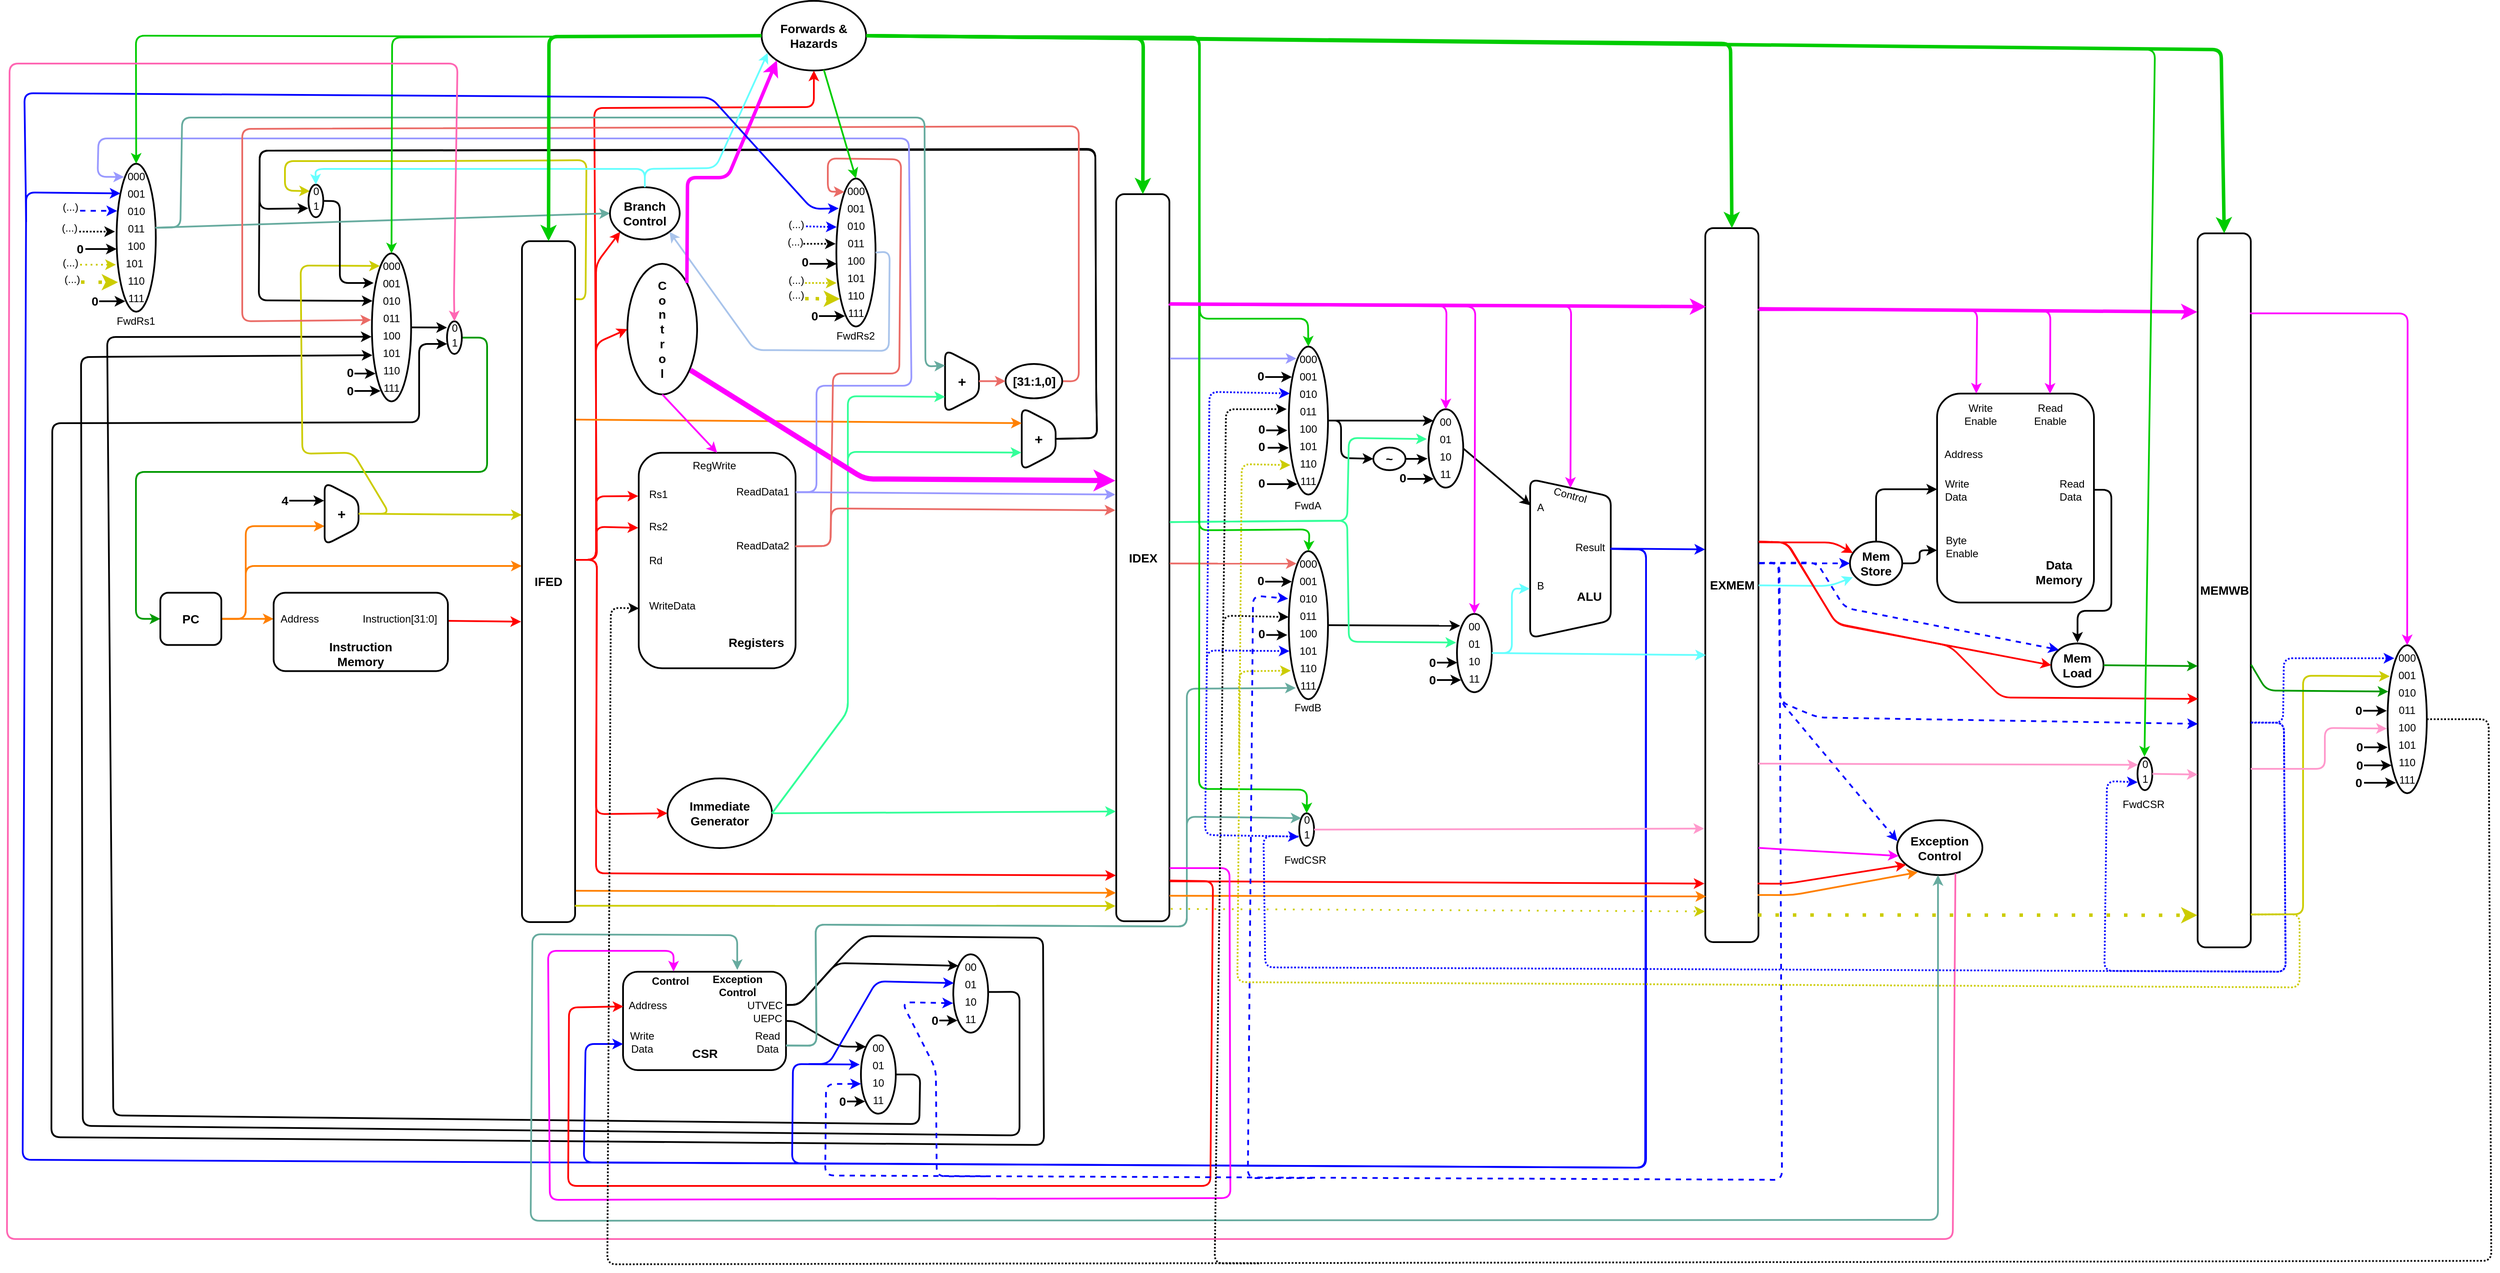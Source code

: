 <mxfile version="14.6.13" type="device" pages="2"><diagram id="2t1u1ABmzeESMsIDZXxj" name="RV32I e RV32IM"><mxGraphModel dx="5567" dy="5093" grid="1" gridSize="1" guides="1" tooltips="1" connect="1" arrows="1" fold="1" page="1" pageScale="1" pageWidth="3300" pageHeight="2339" math="0" shadow="0"><root><mxCell id="0"/><mxCell id="1" parent="0"/><mxCell id="3dhAkSb8vjLvK6umhsez-1" style="edgeStyle=orthogonalEdgeStyle;curved=1;rounded=0;orthogonalLoop=1;jettySize=auto;html=1;entryX=0;entryY=0.333;entryDx=0;entryDy=0;entryPerimeter=0;strokeWidth=2;strokeColor=#FF8000;" parent="1" source="3dhAkSb8vjLvK6umhsez-3" target="3dhAkSb8vjLvK6umhsez-5" edge="1"><mxGeometry relative="1" as="geometry"><mxPoint x="463" y="1164" as="targetPoint"/></mxGeometry></mxCell><mxCell id="3dhAkSb8vjLvK6umhsez-2" style="edgeStyle=orthogonalEdgeStyle;rounded=1;orthogonalLoop=1;jettySize=auto;html=1;strokeWidth=2;entryX=0.698;entryY=1.002;entryDx=0;entryDy=0;entryPerimeter=0;strokeColor=#FF8000;exitX=1;exitY=0.5;exitDx=0;exitDy=0;" parent="1" source="3dhAkSb8vjLvK6umhsez-3" target="3dhAkSb8vjLvK6umhsez-10" edge="1"><mxGeometry relative="1" as="geometry"><mxPoint x="611" y="1154" as="targetPoint"/><Array as="points"><mxPoint x="521" y="1178"/><mxPoint x="521" y="1071"/></Array><mxPoint x="503" y="1179" as="sourcePoint"/></mxGeometry></mxCell><mxCell id="3dhAkSb8vjLvK6umhsez-9" value="" style="group" parent="1" vertex="1" connectable="0"><mxGeometry x="611" y="1022" width="40" height="70" as="geometry"/></mxCell><mxCell id="3dhAkSb8vjLvK6umhsez-10" value="" style="shape=trapezoid;perimeter=trapezoidPerimeter;whiteSpace=wrap;html=1;fixedSize=1;rounded=1;strokeWidth=2;align=left;rotation=90;" parent="3dhAkSb8vjLvK6umhsez-9" vertex="1"><mxGeometry x="-16" y="15.556" width="72" height="38.889" as="geometry"/></mxCell><mxCell id="3dhAkSb8vjLvK6umhsez-11" value="&lt;b&gt;&lt;font style=&quot;font-size: 16px&quot;&gt;+&lt;/font&gt;&lt;/b&gt;" style="text;html=1;strokeColor=none;fillColor=none;align=center;verticalAlign=middle;whiteSpace=wrap;rounded=0;" parent="3dhAkSb8vjLvK6umhsez-9" vertex="1"><mxGeometry x="4" y="27.222" width="32" height="15.556" as="geometry"/></mxCell><mxCell id="3dhAkSb8vjLvK6umhsez-12" style="edgeStyle=orthogonalEdgeStyle;rounded=1;orthogonalLoop=1;jettySize=auto;html=1;strokeWidth=2;" parent="1" source="3dhAkSb8vjLvK6umhsez-13" edge="1"><mxGeometry relative="1" as="geometry"><mxPoint x="611" y="1042" as="targetPoint"/><Array as="points"><mxPoint x="581" y="1042"/><mxPoint x="581" y="1042"/></Array></mxGeometry></mxCell><mxCell id="3dhAkSb8vjLvK6umhsez-13" value="&lt;font style=&quot;font-size: 14px&quot;&gt;&lt;b&gt;4&lt;/b&gt;&lt;/font&gt;" style="text;html=1;strokeColor=none;fillColor=none;align=center;verticalAlign=middle;whiteSpace=wrap;rounded=0;" parent="1" vertex="1"><mxGeometry x="561" y="1032" width="10" height="20" as="geometry"/></mxCell><mxCell id="3dhAkSb8vjLvK6umhsez-21" value="&lt;b style=&quot;font-size: 14px&quot;&gt;IFID&lt;br&gt;&lt;/b&gt;" style="text;html=1;strokeColor=none;fillColor=none;align=center;verticalAlign=middle;whiteSpace=wrap;rounded=0;" parent="1" vertex="1"><mxGeometry x="848.5" y="1100" width="40" height="20" as="geometry"/></mxCell><mxCell id="3dhAkSb8vjLvK6umhsez-28" style="edgeStyle=orthogonalEdgeStyle;rounded=1;orthogonalLoop=1;jettySize=auto;html=1;strokeWidth=2;exitX=1;exitY=0.5;exitDx=0;exitDy=0;entryX=-0.005;entryY=0.477;entryDx=0;entryDy=0;entryPerimeter=0;strokeColor=#FF8000;" parent="1" source="3dhAkSb8vjLvK6umhsez-3" target="3dhAkSb8vjLvK6umhsez-15" edge="1"><mxGeometry relative="1" as="geometry"><mxPoint x="829" y="1119" as="targetPoint"/><Array as="points"><mxPoint x="521" y="1178"/><mxPoint x="521" y="1117"/></Array><mxPoint x="494" y="1178.49" as="sourcePoint"/></mxGeometry></mxCell><mxCell id="3dhAkSb8vjLvK6umhsez-29" value="" style="endArrow=classic;html=1;strokeWidth=2;exitX=0.5;exitY=0;exitDx=0;exitDy=0;entryX=-0.005;entryY=0.402;entryDx=0;entryDy=0;entryPerimeter=0;strokeColor=#CCCC00;" parent="1" source="3dhAkSb8vjLvK6umhsez-10" target="3dhAkSb8vjLvK6umhsez-15" edge="1"><mxGeometry width="50" height="50" relative="1" as="geometry"><mxPoint x="703" y="1022" as="sourcePoint"/><mxPoint x="798" y="1043" as="targetPoint"/></mxGeometry></mxCell><mxCell id="3dhAkSb8vjLvK6umhsez-30" value="" style="endArrow=classic;html=1;strokeColor=#FF0000;strokeWidth=2;exitX=0.998;exitY=0.358;exitDx=0;exitDy=0;exitPerimeter=0;" parent="1" source="3dhAkSb8vjLvK6umhsez-5" edge="1"><mxGeometry width="50" height="50" relative="1" as="geometry"><mxPoint x="772" y="1229" as="sourcePoint"/><mxPoint x="837" y="1181" as="targetPoint"/></mxGeometry></mxCell><mxCell id="3dhAkSb8vjLvK6umhsez-4" value="" style="group" parent="1" vertex="1" connectable="0"><mxGeometry x="553" y="1147.75" width="200" height="90" as="geometry"/></mxCell><mxCell id="3dhAkSb8vjLvK6umhsez-5" value="" style="rounded=1;whiteSpace=wrap;html=1;strokeWidth=2;" parent="3dhAkSb8vjLvK6umhsez-4" vertex="1"><mxGeometry width="200" height="90" as="geometry"/></mxCell><mxCell id="3dhAkSb8vjLvK6umhsez-6" value="&lt;b style=&quot;font-size: 14px&quot;&gt;Instruction&lt;br&gt;Memory&lt;/b&gt;" style="text;html=1;strokeColor=none;fillColor=none;align=center;verticalAlign=middle;whiteSpace=wrap;rounded=0;" parent="3dhAkSb8vjLvK6umhsez-4" vertex="1"><mxGeometry x="80" y="60" width="40" height="20" as="geometry"/></mxCell><mxCell id="3dhAkSb8vjLvK6umhsez-7" value="Address" style="text;html=1;strokeColor=none;fillColor=none;align=center;verticalAlign=middle;whiteSpace=wrap;rounded=0;" parent="3dhAkSb8vjLvK6umhsez-4" vertex="1"><mxGeometry x="10" y="20" width="40" height="20" as="geometry"/></mxCell><mxCell id="3dhAkSb8vjLvK6umhsez-8" value="Instruction[31:0]" style="text;html=1;strokeColor=none;fillColor=none;align=center;verticalAlign=middle;whiteSpace=wrap;rounded=0;" parent="3dhAkSb8vjLvK6umhsez-4" vertex="1"><mxGeometry x="100" y="20" width="90" height="20" as="geometry"/></mxCell><mxCell id="3dhAkSb8vjLvK6umhsez-31" style="edgeStyle=orthogonalEdgeStyle;rounded=1;orthogonalLoop=1;jettySize=auto;html=1;entryX=0;entryY=0.5;entryDx=0;entryDy=0;strokeWidth=2;strokeColor=#009900;exitX=1;exitY=0.5;exitDx=0;exitDy=0;" parent="1" source="3dhAkSb8vjLvK6umhsez-110" target="3dhAkSb8vjLvK6umhsez-3" edge="1"><mxGeometry relative="1" as="geometry"><mxPoint x="798" y="865" as="sourcePoint"/><Array as="points"><mxPoint x="798" y="855"/><mxPoint x="798" y="1009"/><mxPoint x="395" y="1009"/><mxPoint x="395" y="1178"/></Array><mxPoint x="415" y="1177.75" as="targetPoint"/></mxGeometry></mxCell><mxCell id="3dhAkSb8vjLvK6umhsez-3" value="&lt;b&gt;&lt;font style=&quot;font-size: 14px&quot;&gt;PC&lt;/font&gt;&lt;/b&gt;" style="rounded=1;whiteSpace=wrap;html=1;strokeWidth=2;" parent="1" vertex="1"><mxGeometry x="423" y="1147.75" width="70" height="60" as="geometry"/></mxCell><mxCell id="3dhAkSb8vjLvK6umhsez-32" value="&lt;font style=&quot;font-size: 14px&quot;&gt;&lt;b&gt;C&lt;br&gt;o&lt;br&gt;n&lt;br&gt;t&lt;br&gt;r&lt;br&gt;o&lt;br&gt;l&lt;br&gt;&lt;/b&gt;&lt;/font&gt;" style="ellipse;whiteSpace=wrap;html=1;strokeWidth=2;rotation=0;" parent="1" vertex="1"><mxGeometry x="959" y="770" width="80" height="150" as="geometry"/></mxCell><mxCell id="3dhAkSb8vjLvK6umhsez-33" value="" style="group" parent="1" vertex="1" connectable="0"><mxGeometry x="972" y="987" width="180" height="247.5" as="geometry"/></mxCell><mxCell id="3dhAkSb8vjLvK6umhsez-34" value="" style="rounded=1;whiteSpace=wrap;html=1;strokeWidth=2;" parent="3dhAkSb8vjLvK6umhsez-33" vertex="1"><mxGeometry width="180" height="247.5" as="geometry"/></mxCell><mxCell id="3dhAkSb8vjLvK6umhsez-35" value="Rs1" style="text;html=1;strokeColor=none;fillColor=none;align=left;verticalAlign=middle;whiteSpace=wrap;rounded=0;" parent="3dhAkSb8vjLvK6umhsez-33" vertex="1"><mxGeometry x="10" y="37.5" width="40" height="20" as="geometry"/></mxCell><mxCell id="3dhAkSb8vjLvK6umhsez-36" value="Rs2" style="text;html=1;strokeColor=none;fillColor=none;align=left;verticalAlign=middle;whiteSpace=wrap;rounded=0;" parent="3dhAkSb8vjLvK6umhsez-33" vertex="1"><mxGeometry x="10" y="75" width="40" height="20" as="geometry"/></mxCell><mxCell id="3dhAkSb8vjLvK6umhsez-37" value="Rd" style="text;html=1;strokeColor=none;fillColor=none;align=left;verticalAlign=middle;whiteSpace=wrap;rounded=0;" parent="3dhAkSb8vjLvK6umhsez-33" vertex="1"><mxGeometry x="10" y="113.75" width="40" height="20" as="geometry"/></mxCell><mxCell id="3dhAkSb8vjLvK6umhsez-38" value="WriteData" style="text;html=1;strokeColor=none;fillColor=none;align=left;verticalAlign=middle;whiteSpace=wrap;rounded=0;" parent="3dhAkSb8vjLvK6umhsez-33" vertex="1"><mxGeometry x="10" y="166.25" width="60" height="20" as="geometry"/></mxCell><mxCell id="3dhAkSb8vjLvK6umhsez-39" value="ReadData1" style="text;html=1;strokeColor=none;fillColor=none;align=left;verticalAlign=middle;whiteSpace=wrap;rounded=0;" parent="3dhAkSb8vjLvK6umhsez-33" vertex="1"><mxGeometry x="110" y="35" width="70" height="20" as="geometry"/></mxCell><mxCell id="3dhAkSb8vjLvK6umhsez-40" value="ReadData2" style="text;html=1;strokeColor=none;fillColor=none;align=left;verticalAlign=middle;whiteSpace=wrap;rounded=0;" parent="3dhAkSb8vjLvK6umhsez-33" vertex="1"><mxGeometry x="110" y="96.75" width="70" height="20" as="geometry"/></mxCell><mxCell id="3dhAkSb8vjLvK6umhsez-41" value="RegWrite" style="text;html=1;strokeColor=none;fillColor=none;align=left;verticalAlign=middle;whiteSpace=wrap;rounded=0;" parent="3dhAkSb8vjLvK6umhsez-33" vertex="1"><mxGeometry x="60" y="5" width="60" height="20" as="geometry"/></mxCell><mxCell id="3dhAkSb8vjLvK6umhsez-42" value="&lt;b&gt;&lt;font style=&quot;font-size: 14px&quot;&gt;Registers&lt;/font&gt;&lt;/b&gt;" style="text;html=1;strokeColor=none;fillColor=none;align=center;verticalAlign=middle;whiteSpace=wrap;rounded=0;" parent="3dhAkSb8vjLvK6umhsez-33" vertex="1"><mxGeometry x="100" y="207.5" width="70" height="20" as="geometry"/></mxCell><mxCell id="3dhAkSb8vjLvK6umhsez-43" value="&lt;font style=&quot;font-size: 14px&quot;&gt;&lt;b&gt;Immediate&lt;br&gt;Generator&lt;/b&gt;&lt;/font&gt;" style="ellipse;whiteSpace=wrap;html=1;strokeWidth=2;" parent="1" vertex="1"><mxGeometry x="1005" y="1361" width="120" height="80" as="geometry"/></mxCell><mxCell id="3dhAkSb8vjLvK6umhsez-47" value="&lt;span style=&quot;font-size: 14px&quot;&gt;&lt;b&gt;Forwards &amp;amp; Hazards&lt;/b&gt;&lt;/span&gt;" style="ellipse;whiteSpace=wrap;html=1;strokeWidth=2;" parent="1" vertex="1"><mxGeometry x="1113" y="468" width="120" height="80" as="geometry"/></mxCell><mxCell id="3dhAkSb8vjLvK6umhsez-49" value="" style="endArrow=classic;html=1;strokeColor=#FF0000;strokeWidth=2;entryX=-0.003;entryY=0.348;entryDx=0;entryDy=0;entryPerimeter=0;exitX=1.004;exitY=0.468;exitDx=0;exitDy=0;exitPerimeter=0;" parent="1" source="3dhAkSb8vjLvK6umhsez-15" target="3dhAkSb8vjLvK6umhsez-34" edge="1"><mxGeometry width="50" height="50" relative="1" as="geometry"><mxPoint x="906" y="1087" as="sourcePoint"/><mxPoint x="956" y="1037" as="targetPoint"/><Array as="points"><mxPoint x="923" y="1110"/><mxPoint x="923" y="1072"/></Array></mxGeometry></mxCell><mxCell id="3dhAkSb8vjLvK6umhsez-50" value="" style="endArrow=classic;html=1;strokeColor=#FF0000;strokeWidth=2;entryX=-0.003;entryY=0.201;entryDx=0;entryDy=0;entryPerimeter=0;exitX=0.996;exitY=0.468;exitDx=0;exitDy=0;exitPerimeter=0;" parent="1" source="3dhAkSb8vjLvK6umhsez-15" target="3dhAkSb8vjLvK6umhsez-34" edge="1"><mxGeometry width="50" height="50" relative="1" as="geometry"><mxPoint x="913" y="1091" as="sourcePoint"/><mxPoint x="963" y="1041" as="targetPoint"/><Array as="points"><mxPoint x="923" y="1110"/><mxPoint x="923" y="1037"/></Array></mxGeometry></mxCell><mxCell id="3dhAkSb8vjLvK6umhsez-51" value="" style="endArrow=classic;html=1;strokeColor=#FF0000;strokeWidth=2;entryX=0;entryY=0.5;entryDx=0;entryDy=0;exitX=0.999;exitY=0.468;exitDx=0;exitDy=0;exitPerimeter=0;" parent="1" source="3dhAkSb8vjLvK6umhsez-15" target="3dhAkSb8vjLvK6umhsez-43" edge="1"><mxGeometry width="50" height="50" relative="1" as="geometry"><mxPoint x="920" y="1127" as="sourcePoint"/><mxPoint x="964" y="1226" as="targetPoint"/><Array as="points"><mxPoint x="924" y="1110"/><mxPoint x="923" y="1402"/></Array></mxGeometry></mxCell><mxCell id="3dhAkSb8vjLvK6umhsez-52" value="" style="endArrow=classic;html=1;strokeWidth=2;entryX=0.5;entryY=1;entryDx=0;entryDy=0;exitX=0.996;exitY=0.468;exitDx=0;exitDy=0;exitPerimeter=0;strokeColor=#FF0000;" parent="1" source="3dhAkSb8vjLvK6umhsez-15" target="3dhAkSb8vjLvK6umhsez-47" edge="1"><mxGeometry width="50" height="50" relative="1" as="geometry"><mxPoint x="900.366" y="1111.451" as="sourcePoint"/><mxPoint x="1003" y="1283" as="targetPoint"/><Array as="points"><mxPoint x="924" y="1110"/><mxPoint x="921" y="591"/><mxPoint x="1173" y="590"/></Array></mxGeometry></mxCell><mxCell id="3dhAkSb8vjLvK6umhsez-53" value="" style="endArrow=classic;html=1;strokeColor=#FF0000;strokeWidth=2;entryX=0;entryY=1;entryDx=0;entryDy=0;exitX=0.999;exitY=0.468;exitDx=0;exitDy=0;exitPerimeter=0;" parent="1" source="3dhAkSb8vjLvK6umhsez-15" target="3dhAkSb8vjLvK6umhsez-45" edge="1"><mxGeometry width="50" height="50" relative="1" as="geometry"><mxPoint x="908" y="1097" as="sourcePoint"/><mxPoint x="1012" y="905" as="targetPoint"/><Array as="points"><mxPoint x="923" y="1110"/><mxPoint x="923" y="927"/><mxPoint x="923" y="770"/></Array></mxGeometry></mxCell><mxCell id="3dhAkSb8vjLvK6umhsez-55" value="" style="endArrow=classic;html=1;strokeColor=#FF0000;strokeWidth=2;exitX=1.002;exitY=0.468;exitDx=0;exitDy=0;exitPerimeter=0;entryX=0;entryY=0.5;entryDx=0;entryDy=0;" parent="1" source="3dhAkSb8vjLvK6umhsez-15" target="3dhAkSb8vjLvK6umhsez-32" edge="1"><mxGeometry width="50" height="50" relative="1" as="geometry"><mxPoint x="905" y="1104" as="sourcePoint"/><mxPoint x="1157" y="796" as="targetPoint"/><Array as="points"><mxPoint x="923" y="1110"/><mxPoint x="923" y="861"/></Array></mxGeometry></mxCell><mxCell id="3dhAkSb8vjLvK6umhsez-65" value="" style="group" parent="1" vertex="1" connectable="0"><mxGeometry x="954" y="1583" width="187" height="113" as="geometry"/></mxCell><mxCell id="3dhAkSb8vjLvK6umhsez-56" value="" style="rounded=1;whiteSpace=wrap;html=1;strokeWidth=2;" parent="3dhAkSb8vjLvK6umhsez-65" vertex="1"><mxGeometry width="187" height="113" as="geometry"/></mxCell><mxCell id="3dhAkSb8vjLvK6umhsez-57" value="&lt;b&gt;&lt;font style=&quot;font-size: 14px&quot;&gt;CSR&lt;/font&gt;&lt;/b&gt;" style="text;html=1;strokeColor=none;fillColor=none;align=center;verticalAlign=middle;whiteSpace=wrap;rounded=0;" parent="3dhAkSb8vjLvK6umhsez-65" vertex="1"><mxGeometry x="73.5" y="84" width="40" height="20" as="geometry"/></mxCell><mxCell id="3dhAkSb8vjLvK6umhsez-58" value="UEPC" style="text;html=1;strokeColor=none;fillColor=none;align=center;verticalAlign=middle;whiteSpace=wrap;rounded=0;" parent="3dhAkSb8vjLvK6umhsez-65" vertex="1"><mxGeometry x="149" y="44" width="33.75" height="20" as="geometry"/></mxCell><mxCell id="3dhAkSb8vjLvK6umhsez-59" value="UTVEC" style="text;html=1;strokeColor=none;fillColor=none;align=center;verticalAlign=middle;whiteSpace=wrap;rounded=0;" parent="3dhAkSb8vjLvK6umhsez-65" vertex="1"><mxGeometry x="145" y="29" width="35.75" height="20" as="geometry"/></mxCell><mxCell id="3dhAkSb8vjLvK6umhsez-60" value="Read Data" style="text;html=1;strokeColor=none;fillColor=none;align=center;verticalAlign=middle;whiteSpace=wrap;rounded=0;" parent="3dhAkSb8vjLvK6umhsez-65" vertex="1"><mxGeometry x="148" y="71" width="35.75" height="20" as="geometry"/></mxCell><mxCell id="3dhAkSb8vjLvK6umhsez-61" value="Write&lt;br&gt;Data" style="text;html=1;strokeColor=none;fillColor=none;align=center;verticalAlign=middle;whiteSpace=wrap;rounded=0;" parent="3dhAkSb8vjLvK6umhsez-65" vertex="1"><mxGeometry x="4" y="71" width="35.75" height="20" as="geometry"/></mxCell><mxCell id="3dhAkSb8vjLvK6umhsez-62" value="&lt;b&gt;Exception&lt;br&gt;Control&lt;/b&gt;" style="text;html=1;strokeColor=none;fillColor=none;align=center;verticalAlign=middle;whiteSpace=wrap;rounded=0;" parent="3dhAkSb8vjLvK6umhsez-65" vertex="1"><mxGeometry x="101" y="6" width="61" height="20" as="geometry"/></mxCell><mxCell id="3dhAkSb8vjLvK6umhsez-63" value="&lt;b&gt;Control&lt;/b&gt;" style="text;html=1;strokeColor=none;fillColor=none;align=center;verticalAlign=middle;whiteSpace=wrap;rounded=0;" parent="3dhAkSb8vjLvK6umhsez-65" vertex="1"><mxGeometry x="24" y="1" width="61" height="20" as="geometry"/></mxCell><mxCell id="3dhAkSb8vjLvK6umhsez-64" value="Address" style="text;html=1;strokeColor=none;fillColor=none;align=center;verticalAlign=middle;whiteSpace=wrap;rounded=0;" parent="3dhAkSb8vjLvK6umhsez-65" vertex="1"><mxGeometry x="4" y="29" width="49" height="20" as="geometry"/></mxCell><mxCell id="3dhAkSb8vjLvK6umhsez-82" value="" style="group" parent="1" vertex="1" connectable="0"><mxGeometry x="1201" y="1656" width="66" height="90" as="geometry"/></mxCell><mxCell id="3dhAkSb8vjLvK6umhsez-74" value="" style="group" parent="3dhAkSb8vjLvK6umhsez-82" vertex="1" connectable="0"><mxGeometry x="26" width="40" height="90" as="geometry"/></mxCell><mxCell id="3dhAkSb8vjLvK6umhsez-75" value="" style="ellipse;whiteSpace=wrap;html=1;rounded=1;strokeWidth=2;align=left;" parent="3dhAkSb8vjLvK6umhsez-74" vertex="1"><mxGeometry width="40" height="90" as="geometry"/></mxCell><mxCell id="3dhAkSb8vjLvK6umhsez-76" value="00" style="text;html=1;strokeColor=none;fillColor=none;align=center;verticalAlign=middle;whiteSpace=wrap;rounded=0;" parent="3dhAkSb8vjLvK6umhsez-74" vertex="1"><mxGeometry x="5" y="5" width="30" height="20" as="geometry"/></mxCell><mxCell id="3dhAkSb8vjLvK6umhsez-77" value="01" style="text;html=1;strokeColor=none;fillColor=none;align=center;verticalAlign=middle;whiteSpace=wrap;rounded=0;" parent="3dhAkSb8vjLvK6umhsez-74" vertex="1"><mxGeometry x="5" y="25" width="30" height="20" as="geometry"/></mxCell><mxCell id="3dhAkSb8vjLvK6umhsez-78" value="10" style="text;html=1;strokeColor=none;fillColor=none;align=center;verticalAlign=middle;whiteSpace=wrap;rounded=0;" parent="3dhAkSb8vjLvK6umhsez-74" vertex="1"><mxGeometry x="5" y="45" width="30" height="20" as="geometry"/></mxCell><mxCell id="3dhAkSb8vjLvK6umhsez-79" value="11" style="text;html=1;strokeColor=none;fillColor=none;align=center;verticalAlign=middle;whiteSpace=wrap;rounded=0;" parent="3dhAkSb8vjLvK6umhsez-74" vertex="1"><mxGeometry x="5" y="65" width="30" height="20" as="geometry"/></mxCell><mxCell id="3dhAkSb8vjLvK6umhsez-80" style="edgeStyle=orthogonalEdgeStyle;rounded=0;orthogonalLoop=1;jettySize=auto;html=1;entryX=0.12;entryY=0.845;entryDx=0;entryDy=0;entryPerimeter=0;strokeColor=#000000;strokeWidth=2;" parent="3dhAkSb8vjLvK6umhsez-82" target="3dhAkSb8vjLvK6umhsez-75" edge="1"><mxGeometry relative="1" as="geometry"><mxPoint x="10" y="76" as="sourcePoint"/></mxGeometry></mxCell><mxCell id="3dhAkSb8vjLvK6umhsez-81" value="&lt;b&gt;&lt;font style=&quot;font-size: 14px&quot;&gt;0&lt;/font&gt;&lt;/b&gt;" style="text;html=1;strokeColor=none;fillColor=none;align=center;verticalAlign=middle;whiteSpace=wrap;rounded=0;" parent="3dhAkSb8vjLvK6umhsez-82" vertex="1"><mxGeometry y="66.25" width="10" height="20" as="geometry"/></mxCell><mxCell id="3dhAkSb8vjLvK6umhsez-83" value="" style="group" parent="1" vertex="1" connectable="0"><mxGeometry x="1307" y="1563" width="66" height="90" as="geometry"/></mxCell><mxCell id="3dhAkSb8vjLvK6umhsez-66" value="" style="group" parent="3dhAkSb8vjLvK6umhsez-83" vertex="1" connectable="0"><mxGeometry x="26" width="40" height="90" as="geometry"/></mxCell><mxCell id="3dhAkSb8vjLvK6umhsez-67" value="" style="ellipse;whiteSpace=wrap;html=1;rounded=1;strokeWidth=2;align=left;" parent="3dhAkSb8vjLvK6umhsez-66" vertex="1"><mxGeometry width="40" height="90" as="geometry"/></mxCell><mxCell id="3dhAkSb8vjLvK6umhsez-68" value="00" style="text;html=1;strokeColor=none;fillColor=none;align=center;verticalAlign=middle;whiteSpace=wrap;rounded=0;" parent="3dhAkSb8vjLvK6umhsez-66" vertex="1"><mxGeometry x="5" y="5" width="30" height="20" as="geometry"/></mxCell><mxCell id="3dhAkSb8vjLvK6umhsez-69" value="01" style="text;html=1;strokeColor=none;fillColor=none;align=center;verticalAlign=middle;whiteSpace=wrap;rounded=0;" parent="3dhAkSb8vjLvK6umhsez-66" vertex="1"><mxGeometry x="5" y="25" width="30" height="20" as="geometry"/></mxCell><mxCell id="3dhAkSb8vjLvK6umhsez-70" value="10" style="text;html=1;strokeColor=none;fillColor=none;align=center;verticalAlign=middle;whiteSpace=wrap;rounded=0;" parent="3dhAkSb8vjLvK6umhsez-66" vertex="1"><mxGeometry x="5" y="45" width="30" height="20" as="geometry"/></mxCell><mxCell id="3dhAkSb8vjLvK6umhsez-71" value="11" style="text;html=1;strokeColor=none;fillColor=none;align=center;verticalAlign=middle;whiteSpace=wrap;rounded=0;" parent="3dhAkSb8vjLvK6umhsez-66" vertex="1"><mxGeometry x="5" y="65" width="30" height="20" as="geometry"/></mxCell><mxCell id="3dhAkSb8vjLvK6umhsez-72" style="edgeStyle=orthogonalEdgeStyle;rounded=0;orthogonalLoop=1;jettySize=auto;html=1;entryX=0.12;entryY=0.845;entryDx=0;entryDy=0;entryPerimeter=0;strokeColor=#000000;strokeWidth=2;" parent="3dhAkSb8vjLvK6umhsez-83" target="3dhAkSb8vjLvK6umhsez-67" edge="1"><mxGeometry relative="1" as="geometry"><mxPoint x="10" y="76" as="sourcePoint"/></mxGeometry></mxCell><mxCell id="3dhAkSb8vjLvK6umhsez-73" value="&lt;b&gt;&lt;font style=&quot;font-size: 14px&quot;&gt;0&lt;/font&gt;&lt;/b&gt;" style="text;html=1;strokeColor=none;fillColor=none;align=center;verticalAlign=middle;whiteSpace=wrap;rounded=0;" parent="3dhAkSb8vjLvK6umhsez-83" vertex="1"><mxGeometry y="66.25" width="10" height="20" as="geometry"/></mxCell><mxCell id="3dhAkSb8vjLvK6umhsez-84" value="" style="endArrow=classic;html=1;strokeWidth=2;entryX=0;entryY=0;entryDx=0;entryDy=0;exitX=1;exitY=0.338;exitDx=0;exitDy=0;exitPerimeter=0;" parent="1" source="3dhAkSb8vjLvK6umhsez-56" target="3dhAkSb8vjLvK6umhsez-67" edge="1"><mxGeometry width="50" height="50" relative="1" as="geometry"><mxPoint x="918" y="1552" as="sourcePoint"/><mxPoint x="968" y="1502" as="targetPoint"/><Array as="points"><mxPoint x="1156" y="1621"/><mxPoint x="1199" y="1573"/></Array></mxGeometry></mxCell><mxCell id="3dhAkSb8vjLvK6umhsez-85" value="" style="endArrow=classic;html=1;strokeColor=#000000;strokeWidth=2;exitX=1;exitY=0.5;exitDx=0;exitDy=0;entryX=0;entryY=0;entryDx=0;entryDy=0;" parent="1" source="3dhAkSb8vjLvK6umhsez-56" target="3dhAkSb8vjLvK6umhsez-75" edge="1"><mxGeometry width="50" height="50" relative="1" as="geometry"><mxPoint x="1174" y="1659" as="sourcePoint"/><mxPoint x="1224" y="1609" as="targetPoint"/><Array as="points"><mxPoint x="1152" y="1640"/><mxPoint x="1202" y="1669"/></Array></mxGeometry></mxCell><mxCell id="3dhAkSb8vjLvK6umhsez-86" value="" style="group" parent="1" vertex="1" connectable="0"><mxGeometry x="665.8" y="758" width="45" height="170" as="geometry"/></mxCell><mxCell id="3dhAkSb8vjLvK6umhsez-87" value="" style="ellipse;whiteSpace=wrap;html=1;rounded=1;strokeWidth=2;align=left;" parent="3dhAkSb8vjLvK6umhsez-86" vertex="1"><mxGeometry width="45" height="170" as="geometry"/></mxCell><mxCell id="3dhAkSb8vjLvK6umhsez-88" value="001" style="text;html=1;strokeColor=none;fillColor=none;align=center;verticalAlign=middle;whiteSpace=wrap;rounded=0;" parent="3dhAkSb8vjLvK6umhsez-86" vertex="1"><mxGeometry x="10" y="25" width="25" height="20" as="geometry"/></mxCell><mxCell id="3dhAkSb8vjLvK6umhsez-89" value="010" style="text;html=1;strokeColor=none;fillColor=none;align=center;verticalAlign=middle;whiteSpace=wrap;rounded=0;" parent="3dhAkSb8vjLvK6umhsez-86" vertex="1"><mxGeometry x="10" y="45" width="25" height="20" as="geometry"/></mxCell><mxCell id="3dhAkSb8vjLvK6umhsez-90" value="011" style="text;html=1;strokeColor=none;fillColor=none;align=center;verticalAlign=middle;whiteSpace=wrap;rounded=0;" parent="3dhAkSb8vjLvK6umhsez-86" vertex="1"><mxGeometry x="10" y="65" width="25" height="20" as="geometry"/></mxCell><mxCell id="3dhAkSb8vjLvK6umhsez-91" value="100" style="text;html=1;strokeColor=none;fillColor=none;align=center;verticalAlign=middle;whiteSpace=wrap;rounded=0;" parent="3dhAkSb8vjLvK6umhsez-86" vertex="1"><mxGeometry x="10" y="85" width="25" height="20" as="geometry"/></mxCell><mxCell id="3dhAkSb8vjLvK6umhsez-92" value="101" style="text;html=1;strokeColor=none;fillColor=none;align=center;verticalAlign=middle;whiteSpace=wrap;rounded=0;" parent="3dhAkSb8vjLvK6umhsez-86" vertex="1"><mxGeometry x="10" y="105" width="25" height="20" as="geometry"/></mxCell><mxCell id="3dhAkSb8vjLvK6umhsez-93" value="110" style="text;html=1;strokeColor=none;fillColor=none;align=center;verticalAlign=middle;whiteSpace=wrap;rounded=0;" parent="3dhAkSb8vjLvK6umhsez-86" vertex="1"><mxGeometry x="10" y="125" width="25" height="20" as="geometry"/></mxCell><mxCell id="3dhAkSb8vjLvK6umhsez-94" value="111" style="text;html=1;strokeColor=none;fillColor=none;align=center;verticalAlign=middle;whiteSpace=wrap;rounded=0;" parent="3dhAkSb8vjLvK6umhsez-86" vertex="1"><mxGeometry x="10" y="145" width="25" height="20" as="geometry"/></mxCell><mxCell id="3dhAkSb8vjLvK6umhsez-95" value="000" style="text;html=1;strokeColor=none;fillColor=none;align=center;verticalAlign=middle;whiteSpace=wrap;rounded=0;" parent="3dhAkSb8vjLvK6umhsez-86" vertex="1"><mxGeometry x="10" y="5" width="25" height="20" as="geometry"/></mxCell><mxCell id="3dhAkSb8vjLvK6umhsez-96" style="edgeStyle=orthogonalEdgeStyle;rounded=0;orthogonalLoop=1;jettySize=auto;html=1;entryX=0.12;entryY=0.845;entryDx=0;entryDy=0;entryPerimeter=0;strokeColor=#000000;strokeWidth=2;" parent="1" edge="1"><mxGeometry relative="1" as="geometry"><mxPoint x="645.8" y="916" as="sourcePoint"/><mxPoint x="675.8" y="915.8" as="targetPoint"/></mxGeometry></mxCell><mxCell id="3dhAkSb8vjLvK6umhsez-97" value="&lt;b&gt;&lt;font style=&quot;font-size: 14px&quot;&gt;0&lt;/font&gt;&lt;/b&gt;" style="text;html=1;strokeColor=none;fillColor=none;align=center;verticalAlign=middle;whiteSpace=wrap;rounded=0;" parent="1" vertex="1"><mxGeometry x="636" y="906" width="10" height="20" as="geometry"/></mxCell><mxCell id="3dhAkSb8vjLvK6umhsez-98" style="edgeStyle=orthogonalEdgeStyle;rounded=0;orthogonalLoop=1;jettySize=auto;html=1;entryX=0.093;entryY=0.81;entryDx=0;entryDy=0;entryPerimeter=0;strokeColor=#000000;strokeWidth=2;" parent="1" target="3dhAkSb8vjLvK6umhsez-87" edge="1"><mxGeometry relative="1" as="geometry"><mxPoint x="645.8" y="896" as="sourcePoint"/><mxPoint x="665.8" y="895.8" as="targetPoint"/></mxGeometry></mxCell><mxCell id="3dhAkSb8vjLvK6umhsez-99" value="&lt;b&gt;&lt;font style=&quot;font-size: 14px&quot;&gt;0&lt;/font&gt;&lt;/b&gt;" style="text;html=1;strokeColor=none;fillColor=none;align=center;verticalAlign=middle;whiteSpace=wrap;rounded=0;" parent="1" vertex="1"><mxGeometry x="636" y="885" width="10" height="20" as="geometry"/></mxCell><mxCell id="3dhAkSb8vjLvK6umhsez-100" value="" style="endArrow=classic;html=1;strokeColor=#000000;strokeWidth=2;exitX=1.01;exitY=0.481;exitDx=0;exitDy=0;exitPerimeter=0;entryX=0.013;entryY=0.688;entryDx=0;entryDy=0;entryPerimeter=0;" parent="1" source="3dhAkSb8vjLvK6umhsez-67" target="3dhAkSb8vjLvK6umhsez-87" edge="1"><mxGeometry width="50" height="50" relative="1" as="geometry"><mxPoint x="1422" y="1519" as="sourcePoint"/><mxPoint x="695" y="857" as="targetPoint"/><Array as="points"><mxPoint x="1409" y="1606"/><mxPoint x="1409" y="1771"/><mxPoint x="334" y="1760"/><mxPoint x="332" y="877"/></Array></mxGeometry></mxCell><mxCell id="3dhAkSb8vjLvK6umhsez-101" value="" style="endArrow=classic;html=1;strokeColor=#000000;strokeWidth=2;exitX=1;exitY=0.5;exitDx=0;exitDy=0;entryX=-0.009;entryY=0.563;entryDx=0;entryDy=0;entryPerimeter=0;" parent="1" source="3dhAkSb8vjLvK6umhsez-75" target="3dhAkSb8vjLvK6umhsez-87" edge="1"><mxGeometry width="50" height="50" relative="1" as="geometry"><mxPoint x="835" y="1577" as="sourcePoint"/><mxPoint x="665" y="831" as="targetPoint"/><Array as="points"><mxPoint x="1295" y="1701"/><mxPoint x="1294" y="1758"/><mxPoint x="369" y="1748"/><mxPoint x="362" y="854"/></Array></mxGeometry></mxCell><mxCell id="3dhAkSb8vjLvK6umhsez-102" value="" style="group" parent="1" vertex="1" connectable="0"><mxGeometry x="1411" y="936" width="40" height="70" as="geometry"/></mxCell><mxCell id="3dhAkSb8vjLvK6umhsez-103" value="" style="shape=trapezoid;perimeter=trapezoidPerimeter;whiteSpace=wrap;html=1;fixedSize=1;rounded=1;strokeWidth=2;align=left;rotation=90;" parent="3dhAkSb8vjLvK6umhsez-102" vertex="1"><mxGeometry x="-16" y="15.556" width="72" height="38.889" as="geometry"/></mxCell><mxCell id="3dhAkSb8vjLvK6umhsez-104" value="&lt;b&gt;&lt;font style=&quot;font-size: 16px&quot;&gt;+&lt;/font&gt;&lt;/b&gt;" style="text;html=1;strokeColor=none;fillColor=none;align=center;verticalAlign=middle;whiteSpace=wrap;rounded=0;" parent="3dhAkSb8vjLvK6umhsez-102" vertex="1"><mxGeometry x="4" y="27.222" width="32" height="15.556" as="geometry"/></mxCell><mxCell id="3dhAkSb8vjLvK6umhsez-105" value="" style="endArrow=classic;html=1;strokeWidth=2;exitX=1;exitY=0.5;exitDx=0;exitDy=0;entryX=0.719;entryY=1.012;entryDx=0;entryDy=0;entryPerimeter=0;strokeColor=#33FF99;" parent="1" source="3dhAkSb8vjLvK6umhsez-43" target="3dhAkSb8vjLvK6umhsez-103" edge="1"><mxGeometry width="50" height="50" relative="1" as="geometry"><mxPoint x="1177" y="1178" as="sourcePoint"/><mxPoint x="1315" y="933" as="targetPoint"/><Array as="points"><mxPoint x="1212" y="1284"/><mxPoint x="1212" y="986"/></Array></mxGeometry></mxCell><mxCell id="3dhAkSb8vjLvK6umhsez-106" value="" style="endArrow=classic;html=1;strokeColor=#FF8000;strokeWidth=2;entryX=0.25;entryY=1;entryDx=0;entryDy=0;exitX=0.993;exitY=0.262;exitDx=0;exitDy=0;exitPerimeter=0;" parent="1" source="3dhAkSb8vjLvK6umhsez-15" target="3dhAkSb8vjLvK6umhsez-103" edge="1"><mxGeometry width="50" height="50" relative="1" as="geometry"><mxPoint x="907" y="952" as="sourcePoint"/><mxPoint x="1403" y="984" as="targetPoint"/></mxGeometry></mxCell><mxCell id="3dhAkSb8vjLvK6umhsez-107" value="" style="endArrow=classic;html=1;strokeWidth=2;exitX=0.5;exitY=0;exitDx=0;exitDy=0;entryX=0.016;entryY=0.321;entryDx=0;entryDy=0;entryPerimeter=0;" parent="1" source="3dhAkSb8vjLvK6umhsez-103" target="3dhAkSb8vjLvK6umhsez-87" edge="1"><mxGeometry width="50" height="50" relative="1" as="geometry"><mxPoint x="1390" y="988" as="sourcePoint"/><mxPoint x="641" y="768" as="targetPoint"/><Array as="points"><mxPoint x="1498" y="970"/><mxPoint x="1497" y="916"/><mxPoint x="1496" y="639"/><mxPoint x="537" y="640"/><mxPoint x="536" y="812"/></Array></mxGeometry></mxCell><mxCell id="3dhAkSb8vjLvK6umhsez-108" value="" style="endArrow=classic;html=1;strokeWidth=2;exitX=0.999;exitY=0.085;exitDx=0;exitDy=0;exitPerimeter=0;strokeColor=#CCCC00;entryX=0.097;entryY=0.2;entryDx=0;entryDy=0;entryPerimeter=0;" parent="1" source="3dhAkSb8vjLvK6umhsez-15" target="3dhAkSb8vjLvK6umhsez-119" edge="1"><mxGeometry width="50" height="50" relative="1" as="geometry"><mxPoint x="997" y="842" as="sourcePoint"/><mxPoint x="717" y="671" as="targetPoint"/><Array as="points"><mxPoint x="911" y="811"/><mxPoint x="912" y="651"/><mxPoint x="716" y="652"/><mxPoint x="566" y="652"/><mxPoint x="566" y="686"/></Array></mxGeometry></mxCell><mxCell id="3dhAkSb8vjLvK6umhsez-15" value="&lt;b&gt;&lt;font style=&quot;font-size: 14px&quot;&gt;IFED&lt;/font&gt;&lt;/b&gt;" style="rounded=1;whiteSpace=wrap;html=1;strokeWidth=2;" parent="1" vertex="1"><mxGeometry x="838" y="744" width="61" height="782" as="geometry"/></mxCell><mxCell id="3dhAkSb8vjLvK6umhsez-109" value="" style="group" parent="1" vertex="1" connectable="0"><mxGeometry x="752" y="836" width="17" height="37.5" as="geometry"/></mxCell><mxCell id="3dhAkSb8vjLvK6umhsez-110" value="" style="ellipse;whiteSpace=wrap;html=1;strokeWidth=2;" parent="3dhAkSb8vjLvK6umhsez-109" vertex="1"><mxGeometry width="17" height="37.5" as="geometry"/></mxCell><mxCell id="3dhAkSb8vjLvK6umhsez-111" value="0" style="text;html=1;strokeColor=none;fillColor=none;align=center;verticalAlign=middle;whiteSpace=wrap;rounded=0;" parent="3dhAkSb8vjLvK6umhsez-109" vertex="1"><mxGeometry x="3.5" y="2.5" width="10" height="10" as="geometry"/></mxCell><mxCell id="3dhAkSb8vjLvK6umhsez-112" value="1" style="text;html=1;strokeColor=none;fillColor=none;align=center;verticalAlign=middle;whiteSpace=wrap;rounded=0;" parent="3dhAkSb8vjLvK6umhsez-109" vertex="1"><mxGeometry x="3.5" y="20" width="10" height="10" as="geometry"/></mxCell><mxCell id="3dhAkSb8vjLvK6umhsez-114" value="" style="endArrow=classic;html=1;strokeColor=#000000;strokeWidth=2;exitX=1;exitY=0.5;exitDx=0;exitDy=0;entryX=0;entryY=0.192;entryDx=0;entryDy=0;entryPerimeter=0;" parent="1" source="3dhAkSb8vjLvK6umhsez-87" target="3dhAkSb8vjLvK6umhsez-110" edge="1"><mxGeometry width="50" height="50" relative="1" as="geometry"><mxPoint x="547" y="864" as="sourcePoint"/><mxPoint x="735" y="843" as="targetPoint"/></mxGeometry></mxCell><mxCell id="3dhAkSb8vjLvK6umhsez-115" value="" style="endArrow=classic;html=1;strokeColor=#000000;strokeWidth=2;exitX=1;exitY=0.337;exitDx=0;exitDy=0;exitPerimeter=0;entryX=0.007;entryY=0.693;entryDx=0;entryDy=0;entryPerimeter=0;" parent="1" source="3dhAkSb8vjLvK6umhsez-56" target="3dhAkSb8vjLvK6umhsez-110" edge="1"><mxGeometry width="50" height="50" relative="1" as="geometry"><mxPoint x="1176" y="1562" as="sourcePoint"/><mxPoint x="735" y="867" as="targetPoint"/><Array as="points"><mxPoint x="1156" y="1621"/><mxPoint x="1210" y="1561"/><mxPoint x="1230" y="1542"/><mxPoint x="1436" y="1544"/><mxPoint x="1437" y="1782"/><mxPoint x="298" y="1773"/><mxPoint x="299" y="953"/><mxPoint x="720" y="952"/><mxPoint x="720" y="862"/></Array></mxGeometry></mxCell><mxCell id="3dhAkSb8vjLvK6umhsez-117" value="" style="endArrow=classic;html=1;strokeColor=#CCCC00;strokeWidth=2;exitX=0.5;exitY=0;exitDx=0;exitDy=0;entryX=0.203;entryY=0.085;entryDx=0;entryDy=0;entryPerimeter=0;" parent="1" source="3dhAkSb8vjLvK6umhsez-10" target="3dhAkSb8vjLvK6umhsez-87" edge="1"><mxGeometry width="50" height="50" relative="1" as="geometry"><mxPoint x="664" y="1042" as="sourcePoint"/><mxPoint x="654" y="757" as="targetPoint"/><Array as="points"><mxPoint x="686" y="1057"/><mxPoint x="644" y="987"/><mxPoint x="586" y="988"/><mxPoint x="584" y="772"/></Array></mxGeometry></mxCell><mxCell id="3dhAkSb8vjLvK6umhsez-118" value="" style="group" parent="1" vertex="1" connectable="0"><mxGeometry x="593" y="679" width="17" height="37.5" as="geometry"/></mxCell><mxCell id="3dhAkSb8vjLvK6umhsez-119" value="" style="ellipse;whiteSpace=wrap;html=1;strokeWidth=2;" parent="3dhAkSb8vjLvK6umhsez-118" vertex="1"><mxGeometry width="17" height="37.5" as="geometry"/></mxCell><mxCell id="3dhAkSb8vjLvK6umhsez-120" value="0" style="text;html=1;strokeColor=none;fillColor=none;align=center;verticalAlign=middle;whiteSpace=wrap;rounded=0;" parent="3dhAkSb8vjLvK6umhsez-118" vertex="1"><mxGeometry x="3.5" y="2.5" width="10" height="10" as="geometry"/></mxCell><mxCell id="3dhAkSb8vjLvK6umhsez-121" value="1" style="text;html=1;strokeColor=none;fillColor=none;align=center;verticalAlign=middle;whiteSpace=wrap;rounded=0;" parent="3dhAkSb8vjLvK6umhsez-118" vertex="1"><mxGeometry x="3.5" y="20" width="10" height="10" as="geometry"/></mxCell><mxCell id="3dhAkSb8vjLvK6umhsez-123" value="" style="endArrow=classic;html=1;strokeWidth=2;entryX=0.5;entryY=0;entryDx=0;entryDy=0;exitX=0.5;exitY=0;exitDx=0;exitDy=0;strokeColor=#66FFFF;" parent="1" source="3dhAkSb8vjLvK6umhsez-45" target="3dhAkSb8vjLvK6umhsez-119" edge="1"><mxGeometry width="50" height="50" relative="1" as="geometry"><mxPoint x="400" y="766" as="sourcePoint"/><mxPoint x="450" y="716" as="targetPoint"/><Array as="points"><mxPoint x="979" y="661"/><mxPoint x="601" y="661"/></Array></mxGeometry></mxCell><mxCell id="3dhAkSb8vjLvK6umhsez-124" value="" style="endArrow=classic;html=1;strokeWidth=2;exitX=1;exitY=0.5;exitDx=0;exitDy=0;entryX=0.044;entryY=0.2;entryDx=0;entryDy=0;entryPerimeter=0;" parent="1" source="3dhAkSb8vjLvK6umhsez-119" target="3dhAkSb8vjLvK6umhsez-87" edge="1"><mxGeometry width="50" height="50" relative="1" as="geometry"><mxPoint x="748" y="809" as="sourcePoint"/><mxPoint x="798" y="759" as="targetPoint"/><Array as="points"><mxPoint x="629" y="698"/><mxPoint x="629" y="792"/></Array></mxGeometry></mxCell><mxCell id="3dhAkSb8vjLvK6umhsez-127" value="" style="endArrow=classic;html=1;strokeWidth=2;entryX=-0.011;entryY=0.726;entryDx=0;entryDy=0;entryPerimeter=0;" parent="1" target="3dhAkSb8vjLvK6umhsez-119" edge="1"><mxGeometry width="50" height="50" relative="1" as="geometry"><mxPoint x="1451" y="971" as="sourcePoint"/><mxPoint x="666.52" y="812.57" as="targetPoint"/><Array as="points"><mxPoint x="1498" y="970"/><mxPoint x="1497" y="916"/><mxPoint x="1496" y="638"/><mxPoint x="537" y="640"/><mxPoint x="537" y="707"/></Array></mxGeometry></mxCell><mxCell id="3dhAkSb8vjLvK6umhsez-136" value="" style="group" parent="1" vertex="1" connectable="0"><mxGeometry x="1520" y="690" width="61" height="835" as="geometry"/></mxCell><mxCell id="3dhAkSb8vjLvK6umhsez-22" value="" style="rounded=1;whiteSpace=wrap;html=1;strokeWidth=2;" parent="3dhAkSb8vjLvK6umhsez-136" vertex="1"><mxGeometry width="61" height="835" as="geometry"/></mxCell><mxCell id="3dhAkSb8vjLvK6umhsez-23" value="&lt;b style=&quot;font-size: 14px&quot;&gt;IDEX&lt;br&gt;&lt;/b&gt;" style="text;html=1;strokeColor=none;fillColor=none;align=center;verticalAlign=middle;whiteSpace=wrap;rounded=0;" parent="3dhAkSb8vjLvK6umhsez-136" vertex="1"><mxGeometry x="10.5" y="407.317" width="40" height="20.366" as="geometry"/></mxCell><mxCell id="3dhAkSb8vjLvK6umhsez-139" value="" style="endArrow=classic;html=1;strokeWidth=2;fillColor=#FF0000;exitX=0.5;exitY=1;exitDx=0;exitDy=0;entryX=0.5;entryY=0;entryDx=0;entryDy=0;strokeColor=#FF00FF;" parent="1" source="3dhAkSb8vjLvK6umhsez-32" target="3dhAkSb8vjLvK6umhsez-34" edge="1"><mxGeometry width="50" height="50" relative="1" as="geometry"><mxPoint x="1186" y="921" as="sourcePoint"/><mxPoint x="1236" y="871" as="targetPoint"/></mxGeometry></mxCell><mxCell id="3dhAkSb8vjLvK6umhsez-140" value="" style="group" parent="1" vertex="1" connectable="0"><mxGeometry x="372.8" y="655" width="45" height="170" as="geometry"/></mxCell><mxCell id="3dhAkSb8vjLvK6umhsez-141" value="" style="ellipse;whiteSpace=wrap;html=1;rounded=1;strokeWidth=2;align=left;" parent="3dhAkSb8vjLvK6umhsez-140" vertex="1"><mxGeometry width="45" height="170" as="geometry"/></mxCell><mxCell id="3dhAkSb8vjLvK6umhsez-142" value="001" style="text;html=1;strokeColor=none;fillColor=none;align=center;verticalAlign=middle;whiteSpace=wrap;rounded=0;" parent="3dhAkSb8vjLvK6umhsez-140" vertex="1"><mxGeometry x="10" y="25" width="25" height="20" as="geometry"/></mxCell><mxCell id="3dhAkSb8vjLvK6umhsez-143" value="010" style="text;html=1;strokeColor=none;fillColor=none;align=center;verticalAlign=middle;whiteSpace=wrap;rounded=0;" parent="3dhAkSb8vjLvK6umhsez-140" vertex="1"><mxGeometry x="10" y="45" width="25" height="20" as="geometry"/></mxCell><mxCell id="3dhAkSb8vjLvK6umhsez-144" value="011" style="text;html=1;strokeColor=none;fillColor=none;align=center;verticalAlign=middle;whiteSpace=wrap;rounded=0;" parent="3dhAkSb8vjLvK6umhsez-140" vertex="1"><mxGeometry x="10" y="65" width="25" height="20" as="geometry"/></mxCell><mxCell id="3dhAkSb8vjLvK6umhsez-145" value="100" style="text;html=1;strokeColor=none;fillColor=none;align=center;verticalAlign=middle;whiteSpace=wrap;rounded=0;" parent="3dhAkSb8vjLvK6umhsez-140" vertex="1"><mxGeometry x="10" y="85" width="25" height="20" as="geometry"/></mxCell><mxCell id="3dhAkSb8vjLvK6umhsez-146" value="101" style="text;html=1;strokeColor=none;fillColor=none;align=center;verticalAlign=middle;whiteSpace=wrap;rounded=0;" parent="3dhAkSb8vjLvK6umhsez-140" vertex="1"><mxGeometry x="6" y="105" width="29" height="20" as="geometry"/></mxCell><mxCell id="3dhAkSb8vjLvK6umhsez-147" value="110" style="text;html=1;strokeColor=none;fillColor=none;align=center;verticalAlign=middle;whiteSpace=wrap;rounded=0;" parent="3dhAkSb8vjLvK6umhsez-140" vertex="1"><mxGeometry x="10" y="125" width="25" height="20" as="geometry"/></mxCell><mxCell id="3dhAkSb8vjLvK6umhsez-148" value="111" style="text;html=1;strokeColor=none;fillColor=none;align=center;verticalAlign=middle;whiteSpace=wrap;rounded=0;" parent="3dhAkSb8vjLvK6umhsez-140" vertex="1"><mxGeometry x="10" y="145" width="25" height="20" as="geometry"/></mxCell><mxCell id="3dhAkSb8vjLvK6umhsez-149" value="000" style="text;html=1;strokeColor=none;fillColor=none;align=center;verticalAlign=middle;whiteSpace=wrap;rounded=0;" parent="3dhAkSb8vjLvK6umhsez-140" vertex="1"><mxGeometry x="10" y="5" width="25" height="20" as="geometry"/></mxCell><mxCell id="3dhAkSb8vjLvK6umhsez-150" style="edgeStyle=orthogonalEdgeStyle;rounded=0;orthogonalLoop=1;jettySize=auto;html=1;entryX=0.12;entryY=0.845;entryDx=0;entryDy=0;entryPerimeter=0;strokeColor=#000000;strokeWidth=2;" parent="1" edge="1"><mxGeometry relative="1" as="geometry"><mxPoint x="352.8" y="813" as="sourcePoint"/><mxPoint x="382.8" y="812.8" as="targetPoint"/></mxGeometry></mxCell><mxCell id="3dhAkSb8vjLvK6umhsez-151" value="&lt;b&gt;&lt;font style=&quot;font-size: 14px&quot;&gt;0&lt;/font&gt;&lt;/b&gt;" style="text;html=1;strokeColor=none;fillColor=none;align=center;verticalAlign=middle;whiteSpace=wrap;rounded=0;" parent="1" vertex="1"><mxGeometry x="343" y="803" width="10" height="20" as="geometry"/></mxCell><mxCell id="3dhAkSb8vjLvK6umhsez-154" value="" style="endArrow=classic;html=1;strokeWidth=2;fillColor=#FF0000;entryX=0;entryY=0.5;entryDx=0;entryDy=0;exitX=0.986;exitY=0.432;exitDx=0;exitDy=0;exitPerimeter=0;strokeColor=#67AB9F;" parent="1" source="3dhAkSb8vjLvK6umhsez-141" target="3dhAkSb8vjLvK6umhsez-45" edge="1"><mxGeometry width="50" height="50" relative="1" as="geometry"><mxPoint x="477" y="745" as="sourcePoint"/><mxPoint x="299" y="694" as="targetPoint"/><Array as="points"/></mxGeometry></mxCell><mxCell id="3dhAkSb8vjLvK6umhsez-156" value="FwdRs1" style="text;html=1;strokeColor=none;fillColor=none;align=center;verticalAlign=middle;whiteSpace=wrap;rounded=0;" parent="1" vertex="1"><mxGeometry x="375" y="826" width="40" height="20" as="geometry"/></mxCell><mxCell id="3dhAkSb8vjLvK6umhsez-157" value="" style="endArrow=classic;html=1;strokeWidth=2;fillColor=#FF0000;entryX=0.19;entryY=0.09;entryDx=0;entryDy=0;entryPerimeter=0;exitX=1;exitY=0.183;exitDx=0;exitDy=0;exitPerimeter=0;strokeColor=#9999FF;" parent="1" source="3dhAkSb8vjLvK6umhsez-34" target="3dhAkSb8vjLvK6umhsez-141" edge="1"><mxGeometry width="50" height="50" relative="1" as="geometry"><mxPoint x="1168" y="1029" as="sourcePoint"/><mxPoint x="367" y="668" as="targetPoint"/><Array as="points"><mxPoint x="1176" y="1032"/><mxPoint x="1176" y="910"/><mxPoint x="1285" y="910"/><mxPoint x="1282" y="626"/><mxPoint x="352" y="626"/><mxPoint x="351" y="670"/></Array></mxGeometry></mxCell><mxCell id="n3B-M2xDWhHsMgVeKkeH-2" value="" style="group" vertex="1" connectable="0" parent="1"><mxGeometry x="1323" y="869.75" width="40" height="70" as="geometry"/></mxCell><mxCell id="n3B-M2xDWhHsMgVeKkeH-3" value="" style="shape=trapezoid;perimeter=trapezoidPerimeter;whiteSpace=wrap;html=1;fixedSize=1;rounded=1;strokeWidth=2;align=left;rotation=90;" vertex="1" parent="n3B-M2xDWhHsMgVeKkeH-2"><mxGeometry x="-16" y="15.556" width="72" height="38.889" as="geometry"/></mxCell><mxCell id="n3B-M2xDWhHsMgVeKkeH-4" value="&lt;b&gt;&lt;font style=&quot;font-size: 16px&quot;&gt;+&lt;/font&gt;&lt;/b&gt;" style="text;html=1;strokeColor=none;fillColor=none;align=center;verticalAlign=middle;whiteSpace=wrap;rounded=0;" vertex="1" parent="n3B-M2xDWhHsMgVeKkeH-2"><mxGeometry x="4" y="27.222" width="32" height="15.556" as="geometry"/></mxCell><mxCell id="n3B-M2xDWhHsMgVeKkeH-5" value="" style="endArrow=classic;html=1;entryX=0.75;entryY=1;entryDx=0;entryDy=0;strokeWidth=2;exitX=1;exitY=0.5;exitDx=0;exitDy=0;strokeColor=#33FF99;" edge="1" parent="1" source="3dhAkSb8vjLvK6umhsez-43" target="n3B-M2xDWhHsMgVeKkeH-3"><mxGeometry width="50" height="50" relative="1" as="geometry"><mxPoint x="1123" y="1295" as="sourcePoint"/><mxPoint x="1318" y="1106" as="targetPoint"/><Array as="points"><mxPoint x="1212" y="1284"/><mxPoint x="1212" y="922"/></Array></mxGeometry></mxCell><mxCell id="n3B-M2xDWhHsMgVeKkeH-6" value="" style="endArrow=classic;html=1;strokeWidth=2;entryX=-0.018;entryY=0.45;entryDx=0;entryDy=0;entryPerimeter=0;strokeColor=#EA6B66;exitX=1;exitY=0.5;exitDx=0;exitDy=0;" edge="1" parent="1" source="n3B-M2xDWhHsMgVeKkeH-8" target="3dhAkSb8vjLvK6umhsez-87"><mxGeometry width="50" height="50" relative="1" as="geometry"><mxPoint x="1436" y="904" as="sourcePoint"/><mxPoint x="1286" y="750" as="targetPoint"/><Array as="points"><mxPoint x="1477" y="905"/><mxPoint x="1477" y="882"/><mxPoint x="1477" y="612"/><mxPoint x="517" y="615"/><mxPoint x="517" y="836"/></Array></mxGeometry></mxCell><mxCell id="n3B-M2xDWhHsMgVeKkeH-7" value="" style="endArrow=classic;html=1;strokeColor=#67AB9F;strokeWidth=2;entryX=0.25;entryY=1;entryDx=0;entryDy=0;exitX=0.998;exitY=0.433;exitDx=0;exitDy=0;exitPerimeter=0;" edge="1" parent="1" source="3dhAkSb8vjLvK6umhsez-141" target="n3B-M2xDWhHsMgVeKkeH-3"><mxGeometry width="50" height="50" relative="1" as="geometry"><mxPoint x="424" y="734" as="sourcePoint"/><mxPoint x="1247" y="712" as="targetPoint"/><Array as="points"><mxPoint x="446" y="728"/><mxPoint x="448" y="602"/><mxPoint x="1300" y="602"/><mxPoint x="1301" y="888"/></Array></mxGeometry></mxCell><mxCell id="n3B-M2xDWhHsMgVeKkeH-8" value="" style="ellipse;whiteSpace=wrap;html=1;rounded=1;strokeWidth=2;align=left;" vertex="1" parent="1"><mxGeometry x="1393" y="885" width="65" height="39.5" as="geometry"/></mxCell><mxCell id="n3B-M2xDWhHsMgVeKkeH-9" value="&lt;b&gt;&lt;font style=&quot;font-size: 14px&quot;&gt;[31:1,0]&lt;/font&gt;&lt;/b&gt;" style="text;html=1;strokeColor=none;fillColor=none;align=center;verticalAlign=middle;whiteSpace=wrap;rounded=0;" vertex="1" parent="1"><mxGeometry x="1405.5" y="894.5" width="40" height="20" as="geometry"/></mxCell><mxCell id="n3B-M2xDWhHsMgVeKkeH-10" value="" style="endArrow=classic;html=1;strokeColor=#EA6B66;strokeWidth=2;entryX=0;entryY=0.5;entryDx=0;entryDy=0;exitX=0.5;exitY=0;exitDx=0;exitDy=0;" edge="1" parent="1" source="n3B-M2xDWhHsMgVeKkeH-3" target="n3B-M2xDWhHsMgVeKkeH-8"><mxGeometry width="50" height="50" relative="1" as="geometry"><mxPoint x="1302" y="928" as="sourcePoint"/><mxPoint x="1352" y="878" as="targetPoint"/></mxGeometry></mxCell><mxCell id="n3B-M2xDWhHsMgVeKkeH-43" value="" style="group" vertex="1" connectable="0" parent="1"><mxGeometry x="1198.8" y="672" width="45" height="170" as="geometry"/></mxCell><mxCell id="n3B-M2xDWhHsMgVeKkeH-44" value="" style="ellipse;whiteSpace=wrap;html=1;rounded=1;strokeWidth=2;align=left;" vertex="1" parent="n3B-M2xDWhHsMgVeKkeH-43"><mxGeometry width="45" height="170" as="geometry"/></mxCell><mxCell id="n3B-M2xDWhHsMgVeKkeH-45" value="001" style="text;html=1;strokeColor=none;fillColor=none;align=center;verticalAlign=middle;whiteSpace=wrap;rounded=0;" vertex="1" parent="n3B-M2xDWhHsMgVeKkeH-43"><mxGeometry x="10" y="25" width="25" height="20" as="geometry"/></mxCell><mxCell id="n3B-M2xDWhHsMgVeKkeH-46" value="010" style="text;html=1;strokeColor=none;fillColor=none;align=center;verticalAlign=middle;whiteSpace=wrap;rounded=0;" vertex="1" parent="n3B-M2xDWhHsMgVeKkeH-43"><mxGeometry x="10" y="45" width="25" height="20" as="geometry"/></mxCell><mxCell id="n3B-M2xDWhHsMgVeKkeH-47" value="011" style="text;html=1;strokeColor=none;fillColor=none;align=center;verticalAlign=middle;whiteSpace=wrap;rounded=0;" vertex="1" parent="n3B-M2xDWhHsMgVeKkeH-43"><mxGeometry x="10" y="65" width="25" height="20" as="geometry"/></mxCell><mxCell id="n3B-M2xDWhHsMgVeKkeH-48" value="100" style="text;html=1;strokeColor=none;fillColor=none;align=center;verticalAlign=middle;whiteSpace=wrap;rounded=0;" vertex="1" parent="n3B-M2xDWhHsMgVeKkeH-43"><mxGeometry x="10" y="85" width="25" height="20" as="geometry"/></mxCell><mxCell id="n3B-M2xDWhHsMgVeKkeH-49" value="101" style="text;html=1;strokeColor=none;fillColor=none;align=center;verticalAlign=middle;whiteSpace=wrap;rounded=0;" vertex="1" parent="n3B-M2xDWhHsMgVeKkeH-43"><mxGeometry x="10" y="105" width="25" height="20" as="geometry"/></mxCell><mxCell id="n3B-M2xDWhHsMgVeKkeH-50" value="110" style="text;html=1;strokeColor=none;fillColor=none;align=center;verticalAlign=middle;whiteSpace=wrap;rounded=0;" vertex="1" parent="n3B-M2xDWhHsMgVeKkeH-43"><mxGeometry x="10" y="125" width="25" height="20" as="geometry"/></mxCell><mxCell id="n3B-M2xDWhHsMgVeKkeH-51" value="111" style="text;html=1;strokeColor=none;fillColor=none;align=center;verticalAlign=middle;whiteSpace=wrap;rounded=0;" vertex="1" parent="n3B-M2xDWhHsMgVeKkeH-43"><mxGeometry x="10" y="145" width="25" height="20" as="geometry"/></mxCell><mxCell id="n3B-M2xDWhHsMgVeKkeH-52" value="000" style="text;html=1;strokeColor=none;fillColor=none;align=center;verticalAlign=middle;whiteSpace=wrap;rounded=0;" vertex="1" parent="n3B-M2xDWhHsMgVeKkeH-43"><mxGeometry x="10" y="5" width="25" height="20" as="geometry"/></mxCell><mxCell id="n3B-M2xDWhHsMgVeKkeH-53" style="edgeStyle=orthogonalEdgeStyle;rounded=0;orthogonalLoop=1;jettySize=auto;html=1;entryX=0.12;entryY=0.845;entryDx=0;entryDy=0;entryPerimeter=0;strokeColor=#000000;strokeWidth=2;" edge="1" parent="1"><mxGeometry relative="1" as="geometry"><mxPoint x="1178.8" y="830" as="sourcePoint"/><mxPoint x="1208.8" y="829.8" as="targetPoint"/></mxGeometry></mxCell><mxCell id="n3B-M2xDWhHsMgVeKkeH-54" value="&lt;b&gt;&lt;font style=&quot;font-size: 14px&quot;&gt;0&lt;/font&gt;&lt;/b&gt;" style="text;html=1;strokeColor=none;fillColor=none;align=center;verticalAlign=middle;whiteSpace=wrap;rounded=0;" vertex="1" parent="1"><mxGeometry x="1169" y="820" width="10" height="20" as="geometry"/></mxCell><mxCell id="n3B-M2xDWhHsMgVeKkeH-55" style="edgeStyle=orthogonalEdgeStyle;rounded=0;orthogonalLoop=1;jettySize=auto;html=1;entryX=0.012;entryY=0.574;entryDx=0;entryDy=0;entryPerimeter=0;strokeColor=#000000;strokeWidth=2;" edge="1" target="n3B-M2xDWhHsMgVeKkeH-44" parent="1"><mxGeometry relative="1" as="geometry"><mxPoint x="1168" y="770" as="sourcePoint"/><mxPoint x="1198.8" y="809.8" as="targetPoint"/></mxGeometry></mxCell><mxCell id="n3B-M2xDWhHsMgVeKkeH-56" value="&lt;b&gt;&lt;font style=&quot;font-size: 14px&quot;&gt;0&lt;/font&gt;&lt;/b&gt;" style="text;html=1;strokeColor=none;fillColor=none;align=center;verticalAlign=middle;whiteSpace=wrap;rounded=0;" vertex="1" parent="1"><mxGeometry x="1158" y="758" width="10" height="20" as="geometry"/></mxCell><mxCell id="n3B-M2xDWhHsMgVeKkeH-57" value="FwdRs2" style="text;html=1;strokeColor=none;fillColor=none;align=center;verticalAlign=middle;whiteSpace=wrap;rounded=0;" vertex="1" parent="1"><mxGeometry x="1201" y="843" width="40" height="20" as="geometry"/></mxCell><mxCell id="3dhAkSb8vjLvK6umhsez-44" value="" style="group" parent="1" vertex="1" connectable="0"><mxGeometry x="939" y="682" width="80" height="60" as="geometry"/></mxCell><mxCell id="3dhAkSb8vjLvK6umhsez-45" value="" style="ellipse;whiteSpace=wrap;html=1;rounded=1;strokeWidth=2;align=left;" parent="3dhAkSb8vjLvK6umhsez-44" vertex="1"><mxGeometry width="80" height="60" as="geometry"/></mxCell><mxCell id="3dhAkSb8vjLvK6umhsez-46" value="&lt;font style=&quot;font-size: 14px&quot;&gt;&lt;b&gt;Branch&lt;br&gt;Control&lt;/b&gt;&lt;/font&gt;" style="text;html=1;strokeColor=none;fillColor=none;align=center;verticalAlign=middle;whiteSpace=wrap;rounded=0;" parent="3dhAkSb8vjLvK6umhsez-44" vertex="1"><mxGeometry x="14" y="15" width="52" height="30" as="geometry"/></mxCell><mxCell id="n3B-M2xDWhHsMgVeKkeH-59" value="" style="endArrow=classic;html=1;strokeWidth=6;exitX=0.904;exitY=0.814;exitDx=0;exitDy=0;exitPerimeter=0;strokeColor=#FF00FF;" edge="1" parent="1" source="3dhAkSb8vjLvK6umhsez-32"><mxGeometry width="50" height="50" relative="1" as="geometry"><mxPoint x="1085" y="931" as="sourcePoint"/><mxPoint x="1519" y="1019" as="targetPoint"/><Array as="points"><mxPoint x="1231" y="1017"/></Array></mxGeometry></mxCell><mxCell id="n3B-M2xDWhHsMgVeKkeH-60" value="" style="endArrow=classic;html=1;strokeWidth=2;exitX=0.998;exitY=0.434;exitDx=0;exitDy=0;exitPerimeter=0;entryX=0.207;entryY=0.091;entryDx=0;entryDy=0;entryPerimeter=0;strokeColor=#EA6B66;" edge="1" parent="1" source="3dhAkSb8vjLvK6umhsez-34" target="n3B-M2xDWhHsMgVeKkeH-44"><mxGeometry width="50" height="50" relative="1" as="geometry"><mxPoint x="1252" y="1112" as="sourcePoint"/><mxPoint x="1182" y="687" as="targetPoint"/><Array as="points"><mxPoint x="1192" y="1094"/><mxPoint x="1195" y="896"/><mxPoint x="1271" y="896"/><mxPoint x="1273" y="650"/><mxPoint x="1189" y="649"/><mxPoint x="1189" y="687"/></Array></mxGeometry></mxCell><mxCell id="n3B-M2xDWhHsMgVeKkeH-63" value="" style="endArrow=classic;html=1;strokeWidth=2;entryX=1;entryY=1;entryDx=0;entryDy=0;exitX=1;exitY=0.5;exitDx=0;exitDy=0;strokeColor=#A9C4EB;" edge="1" parent="1" source="n3B-M2xDWhHsMgVeKkeH-44" target="3dhAkSb8vjLvK6umhsez-45"><mxGeometry width="50" height="50" relative="1" as="geometry"><mxPoint x="1085" y="858" as="sourcePoint"/><mxPoint x="1135" y="808" as="targetPoint"/><Array as="points"><mxPoint x="1260" y="756"/><mxPoint x="1259" y="870"/><mxPoint x="1105" y="869"/></Array></mxGeometry></mxCell><mxCell id="n3B-M2xDWhHsMgVeKkeH-64" value="" style="endArrow=classic;html=1;strokeWidth=2;exitX=1.002;exitY=0.183;exitDx=0;exitDy=0;exitPerimeter=0;strokeColor=#9999FF;" edge="1" parent="1" source="3dhAkSb8vjLvK6umhsez-34"><mxGeometry width="50" height="50" relative="1" as="geometry"><mxPoint x="1161" y="1043" as="sourcePoint"/><mxPoint x="1519" y="1035" as="targetPoint"/></mxGeometry></mxCell><mxCell id="n3B-M2xDWhHsMgVeKkeH-65" value="" style="endArrow=classic;html=1;strokeWidth=2;exitX=1.001;exitY=0.434;exitDx=0;exitDy=0;exitPerimeter=0;strokeColor=#EA6B66;" edge="1" parent="1" source="3dhAkSb8vjLvK6umhsez-34"><mxGeometry width="50" height="50" relative="1" as="geometry"><mxPoint x="1155" y="1100" as="sourcePoint"/><mxPoint x="1519" y="1053" as="targetPoint"/><Array as="points"><mxPoint x="1192" y="1094"/><mxPoint x="1193" y="1051"/></Array></mxGeometry></mxCell><mxCell id="n3B-M2xDWhHsMgVeKkeH-66" value="" style="endArrow=classic;html=1;strokeWidth=2;exitX=1.007;exitY=0.468;exitDx=0;exitDy=0;exitPerimeter=0;entryX=-0.005;entryY=0.937;entryDx=0;entryDy=0;entryPerimeter=0;strokeColor=#FF0000;" edge="1" parent="1" source="3dhAkSb8vjLvK6umhsez-15" target="3dhAkSb8vjLvK6umhsez-22"><mxGeometry width="50" height="50" relative="1" as="geometry"><mxPoint x="934" y="1107" as="sourcePoint"/><mxPoint x="1366" y="1236" as="targetPoint"/><Array as="points"><mxPoint x="924" y="1110"/><mxPoint x="923" y="1470"/></Array></mxGeometry></mxCell><mxCell id="n3B-M2xDWhHsMgVeKkeH-67" value="" style="endArrow=classic;html=1;strokeColor=#33FF99;strokeWidth=2;exitX=1;exitY=0.5;exitDx=0;exitDy=0;entryX=-0.007;entryY=0.849;entryDx=0;entryDy=0;entryPerimeter=0;" edge="1" parent="1" source="3dhAkSb8vjLvK6umhsez-43" target="3dhAkSb8vjLvK6umhsez-22"><mxGeometry width="50" height="50" relative="1" as="geometry"><mxPoint x="1246" y="1271" as="sourcePoint"/><mxPoint x="1509" y="1391" as="targetPoint"/></mxGeometry></mxCell><mxCell id="n3B-M2xDWhHsMgVeKkeH-68" value="" style="endArrow=classic;html=1;strokeColor=#FF8000;strokeWidth=2;exitX=1.015;exitY=0.954;exitDx=0;exitDy=0;exitPerimeter=0;entryX=-0.008;entryY=0.961;entryDx=0;entryDy=0;entryPerimeter=0;" edge="1" parent="1" source="3dhAkSb8vjLvK6umhsez-15" target="3dhAkSb8vjLvK6umhsez-22"><mxGeometry width="50" height="50" relative="1" as="geometry"><mxPoint x="942" y="1455" as="sourcePoint"/><mxPoint x="1504" y="1485" as="targetPoint"/></mxGeometry></mxCell><mxCell id="n3B-M2xDWhHsMgVeKkeH-69" value="" style="endArrow=classic;html=1;strokeColor=#CCCC00;strokeWidth=2;entryX=-0.014;entryY=0.979;entryDx=0;entryDy=0;entryPerimeter=0;exitX=0.994;exitY=0.976;exitDx=0;exitDy=0;exitPerimeter=0;" edge="1" parent="1" source="3dhAkSb8vjLvK6umhsez-15" target="3dhAkSb8vjLvK6umhsez-22"><mxGeometry width="50" height="50" relative="1" as="geometry"><mxPoint x="905" y="1448" as="sourcePoint"/><mxPoint x="664" y="1501" as="targetPoint"/></mxGeometry></mxCell><mxCell id="n3B-M2xDWhHsMgVeKkeH-72" value="" style="group" vertex="1" connectable="0" parent="1"><mxGeometry x="2196" y="729" width="61" height="820" as="geometry"/></mxCell><mxCell id="n3B-M2xDWhHsMgVeKkeH-73" value="" style="rounded=1;whiteSpace=wrap;html=1;strokeWidth=2;" vertex="1" parent="n3B-M2xDWhHsMgVeKkeH-72"><mxGeometry width="61" height="820" as="geometry"/></mxCell><mxCell id="n3B-M2xDWhHsMgVeKkeH-74" value="&lt;b style=&quot;font-size: 14px&quot;&gt;EXMEM&lt;br&gt;&lt;/b&gt;" style="text;html=1;strokeColor=none;fillColor=none;align=center;verticalAlign=middle;whiteSpace=wrap;rounded=0;" vertex="1" parent="n3B-M2xDWhHsMgVeKkeH-72"><mxGeometry x="10.5" y="400" width="40" height="20" as="geometry"/></mxCell><mxCell id="n3B-M2xDWhHsMgVeKkeH-86" value="" style="endArrow=classic;html=1;strokeColor=#FF00FF;strokeWidth=4;exitX=1;exitY=0;exitDx=0;exitDy=0;entryX=0;entryY=1;entryDx=0;entryDy=0;" edge="1" parent="1" source="3dhAkSb8vjLvK6umhsez-32" target="3dhAkSb8vjLvK6umhsez-47"><mxGeometry width="50" height="50" relative="1" as="geometry"><mxPoint x="1047" y="811" as="sourcePoint"/><mxPoint x="1097" y="761" as="targetPoint"/><Array as="points"><mxPoint x="1028" y="671"/><mxPoint x="1074" y="671"/></Array></mxGeometry></mxCell><mxCell id="n3B-M2xDWhHsMgVeKkeH-87" value="" style="endArrow=classic;html=1;strokeColor=#66FFFF;strokeWidth=2;entryX=0.059;entryY=0.746;entryDx=0;entryDy=0;entryPerimeter=0;exitX=0.5;exitY=0;exitDx=0;exitDy=0;" edge="1" parent="1" source="3dhAkSb8vjLvK6umhsez-45" target="3dhAkSb8vjLvK6umhsez-47"><mxGeometry width="50" height="50" relative="1" as="geometry"><mxPoint x="923" y="531" as="sourcePoint"/><mxPoint x="973" y="481" as="targetPoint"/><Array as="points"><mxPoint x="979" y="661"/><mxPoint x="1060" y="660"/></Array></mxGeometry></mxCell><mxCell id="n3B-M2xDWhHsMgVeKkeH-88" value="" style="endArrow=classic;html=1;strokeWidth=4;strokeColor=#00CC00;exitX=0;exitY=0.5;exitDx=0;exitDy=0;entryX=0.5;entryY=0;entryDx=0;entryDy=0;" edge="1" parent="1" source="3dhAkSb8vjLvK6umhsez-47" target="3dhAkSb8vjLvK6umhsez-15"><mxGeometry width="50" height="50" relative="1" as="geometry"><mxPoint x="952" y="498" as="sourcePoint"/><mxPoint x="1002" y="448" as="targetPoint"/><Array as="points"><mxPoint x="869" y="509"/></Array></mxGeometry></mxCell><mxCell id="n3B-M2xDWhHsMgVeKkeH-89" value="" style="endArrow=classic;html=1;strokeWidth=2;exitX=0;exitY=0.5;exitDx=0;exitDy=0;entryX=0.5;entryY=0;entryDx=0;entryDy=0;strokeColor=#00CC00;" edge="1" parent="1" source="3dhAkSb8vjLvK6umhsez-47" target="3dhAkSb8vjLvK6umhsez-87"><mxGeometry width="50" height="50" relative="1" as="geometry"><mxPoint x="1103" y="499" as="sourcePoint"/><mxPoint x="799" y="362" as="targetPoint"/><Array as="points"><mxPoint x="689" y="510"/></Array></mxGeometry></mxCell><mxCell id="n3B-M2xDWhHsMgVeKkeH-90" value="" style="endArrow=classic;html=1;strokeColor=#00CC00;strokeWidth=2;entryX=0.5;entryY=0;entryDx=0;entryDy=0;" edge="1" parent="1" source="3dhAkSb8vjLvK6umhsez-47" target="n3B-M2xDWhHsMgVeKkeH-44"><mxGeometry width="50" height="50" relative="1" as="geometry"><mxPoint x="1265" y="596" as="sourcePoint"/><mxPoint x="1315" y="546" as="targetPoint"/></mxGeometry></mxCell><mxCell id="n3B-M2xDWhHsMgVeKkeH-91" value="" style="group" vertex="1" connectable="0" parent="1"><mxGeometry x="2761" y="735" width="61" height="820" as="geometry"/></mxCell><mxCell id="n3B-M2xDWhHsMgVeKkeH-92" value="" style="rounded=1;whiteSpace=wrap;html=1;strokeWidth=2;" vertex="1" parent="n3B-M2xDWhHsMgVeKkeH-91"><mxGeometry width="61" height="820" as="geometry"/></mxCell><mxCell id="n3B-M2xDWhHsMgVeKkeH-93" value="&lt;b style=&quot;font-size: 14px&quot;&gt;MEMWB&lt;br&gt;&lt;/b&gt;" style="text;html=1;strokeColor=none;fillColor=none;align=center;verticalAlign=middle;whiteSpace=wrap;rounded=0;" vertex="1" parent="n3B-M2xDWhHsMgVeKkeH-91"><mxGeometry x="10.5" y="400" width="40" height="20" as="geometry"/></mxCell><mxCell id="n3B-M2xDWhHsMgVeKkeH-94" value="" style="shape=trapezoid;perimeter=trapezoidPerimeter;whiteSpace=wrap;html=1;fixedSize=1;rotation=90;strokeWidth=2;rounded=1;" vertex="1" parent="1"><mxGeometry x="1950.0" y="1062.25" width="182.5" height="92.5" as="geometry"/></mxCell><mxCell id="n3B-M2xDWhHsMgVeKkeH-95" value="&lt;b&gt;&lt;font style=&quot;font-size: 14px&quot;&gt;ALU&lt;/font&gt;&lt;/b&gt;" style="text;html=1;strokeColor=none;fillColor=none;align=center;verticalAlign=middle;whiteSpace=wrap;rounded=0;" vertex="1" parent="1"><mxGeometry x="2042.5" y="1142.25" width="40" height="20" as="geometry"/></mxCell><mxCell id="n3B-M2xDWhHsMgVeKkeH-96" value="Result" style="text;html=1;strokeColor=none;fillColor=none;align=right;verticalAlign=middle;whiteSpace=wrap;rounded=0;" vertex="1" parent="1"><mxGeometry x="2032.5" y="1086" width="50" height="20" as="geometry"/></mxCell><mxCell id="n3B-M2xDWhHsMgVeKkeH-97" value="A" style="text;html=1;strokeColor=none;fillColor=none;align=left;verticalAlign=middle;whiteSpace=wrap;rounded=0;" vertex="1" parent="1"><mxGeometry x="2001.25" y="1039.75" width="40" height="20" as="geometry"/></mxCell><mxCell id="n3B-M2xDWhHsMgVeKkeH-98" value="B" style="text;html=1;strokeColor=none;fillColor=none;align=left;verticalAlign=middle;whiteSpace=wrap;rounded=0;" vertex="1" parent="1"><mxGeometry x="2001.25" y="1129.75" width="40" height="20" as="geometry"/></mxCell><mxCell id="n3B-M2xDWhHsMgVeKkeH-99" value="Control" style="text;html=1;strokeColor=none;fillColor=none;align=center;verticalAlign=middle;whiteSpace=wrap;rounded=0;rotation=15;" vertex="1" parent="1"><mxGeometry x="2021.25" y="1026" width="40" height="20" as="geometry"/></mxCell><mxCell id="n3B-M2xDWhHsMgVeKkeH-110" style="edgeStyle=orthogonalEdgeStyle;rounded=0;orthogonalLoop=1;jettySize=auto;html=1;entryX=0.157;entryY=0.886;entryDx=0;entryDy=0;entryPerimeter=0;strokeColor=#000000;strokeWidth=2;" edge="1" target="n3B-M2xDWhHsMgVeKkeH-113" parent="1"><mxGeometry relative="1" as="geometry"><mxPoint x="1854" y="1017" as="sourcePoint"/></mxGeometry></mxCell><mxCell id="n3B-M2xDWhHsMgVeKkeH-111" value="&lt;b&gt;&lt;font style=&quot;font-size: 14px&quot;&gt;0&lt;/font&gt;&lt;/b&gt;" style="text;html=1;strokeColor=none;fillColor=none;align=center;verticalAlign=middle;whiteSpace=wrap;rounded=0;" vertex="1" parent="1"><mxGeometry x="1844" y="1006" width="10" height="20" as="geometry"/></mxCell><mxCell id="n3B-M2xDWhHsMgVeKkeH-112" value="" style="group" vertex="1" connectable="0" parent="1"><mxGeometry x="1878.2" y="937" width="40" height="90" as="geometry"/></mxCell><mxCell id="n3B-M2xDWhHsMgVeKkeH-113" value="" style="ellipse;whiteSpace=wrap;html=1;rounded=1;strokeWidth=2;align=left;" vertex="1" parent="n3B-M2xDWhHsMgVeKkeH-112"><mxGeometry width="40" height="90" as="geometry"/></mxCell><mxCell id="n3B-M2xDWhHsMgVeKkeH-114" value="00" style="text;html=1;strokeColor=none;fillColor=none;align=center;verticalAlign=middle;whiteSpace=wrap;rounded=0;" vertex="1" parent="n3B-M2xDWhHsMgVeKkeH-112"><mxGeometry x="5" y="5" width="30" height="20" as="geometry"/></mxCell><mxCell id="n3B-M2xDWhHsMgVeKkeH-115" value="01" style="text;html=1;strokeColor=none;fillColor=none;align=center;verticalAlign=middle;whiteSpace=wrap;rounded=0;" vertex="1" parent="n3B-M2xDWhHsMgVeKkeH-112"><mxGeometry x="5" y="25" width="30" height="20" as="geometry"/></mxCell><mxCell id="n3B-M2xDWhHsMgVeKkeH-116" value="10" style="text;html=1;strokeColor=none;fillColor=none;align=center;verticalAlign=middle;whiteSpace=wrap;rounded=0;" vertex="1" parent="n3B-M2xDWhHsMgVeKkeH-112"><mxGeometry x="5" y="45" width="30" height="20" as="geometry"/></mxCell><mxCell id="n3B-M2xDWhHsMgVeKkeH-117" value="11" style="text;html=1;strokeColor=none;fillColor=none;align=center;verticalAlign=middle;whiteSpace=wrap;rounded=0;" vertex="1" parent="n3B-M2xDWhHsMgVeKkeH-112"><mxGeometry x="5" y="65" width="30" height="20" as="geometry"/></mxCell><mxCell id="n3B-M2xDWhHsMgVeKkeH-118" value="" style="group" vertex="1" connectable="0" parent="1"><mxGeometry x="1815" y="981" width="37" height="26" as="geometry"/></mxCell><mxCell id="n3B-M2xDWhHsMgVeKkeH-119" value="" style="ellipse;whiteSpace=wrap;html=1;rounded=1;strokeWidth=2;align=left;" vertex="1" parent="n3B-M2xDWhHsMgVeKkeH-118"><mxGeometry width="37" height="26" as="geometry"/></mxCell><mxCell id="n3B-M2xDWhHsMgVeKkeH-120" value="&lt;b&gt;&lt;font style=&quot;font-size: 14px&quot;&gt;~&lt;/font&gt;&lt;/b&gt;" style="text;html=1;strokeColor=none;fillColor=none;align=center;verticalAlign=middle;whiteSpace=wrap;rounded=0;" vertex="1" parent="n3B-M2xDWhHsMgVeKkeH-118"><mxGeometry x="12" y="6.5" width="13" height="13" as="geometry"/></mxCell><mxCell id="n3B-M2xDWhHsMgVeKkeH-121" style="edgeStyle=orthogonalEdgeStyle;rounded=1;orthogonalLoop=1;jettySize=auto;html=1;strokeColor=#000000;strokeWidth=2;entryX=-0.024;entryY=0.629;entryDx=0;entryDy=0;entryPerimeter=0;" edge="1" source="n3B-M2xDWhHsMgVeKkeH-119" target="n3B-M2xDWhHsMgVeKkeH-113" parent="1"><mxGeometry relative="1" as="geometry"><mxPoint x="1868.2" y="997" as="targetPoint"/><Array as="points"/></mxGeometry></mxCell><mxCell id="n3B-M2xDWhHsMgVeKkeH-122" value="" style="group" vertex="1" connectable="0" parent="1"><mxGeometry x="1718" y="865" width="45" height="170" as="geometry"/></mxCell><mxCell id="n3B-M2xDWhHsMgVeKkeH-123" value="" style="ellipse;whiteSpace=wrap;html=1;rounded=1;strokeWidth=2;align=left;" vertex="1" parent="n3B-M2xDWhHsMgVeKkeH-122"><mxGeometry width="45" height="170" as="geometry"/></mxCell><mxCell id="n3B-M2xDWhHsMgVeKkeH-124" value="001" style="text;html=1;strokeColor=none;fillColor=none;align=center;verticalAlign=middle;whiteSpace=wrap;rounded=0;" vertex="1" parent="n3B-M2xDWhHsMgVeKkeH-122"><mxGeometry x="10" y="25" width="25" height="20" as="geometry"/></mxCell><mxCell id="n3B-M2xDWhHsMgVeKkeH-125" value="010" style="text;html=1;strokeColor=none;fillColor=none;align=center;verticalAlign=middle;whiteSpace=wrap;rounded=0;" vertex="1" parent="n3B-M2xDWhHsMgVeKkeH-122"><mxGeometry x="10" y="45" width="25" height="20" as="geometry"/></mxCell><mxCell id="n3B-M2xDWhHsMgVeKkeH-126" value="011" style="text;html=1;strokeColor=none;fillColor=none;align=center;verticalAlign=middle;whiteSpace=wrap;rounded=0;" vertex="1" parent="n3B-M2xDWhHsMgVeKkeH-122"><mxGeometry x="10" y="65" width="25" height="20" as="geometry"/></mxCell><mxCell id="n3B-M2xDWhHsMgVeKkeH-127" value="100" style="text;html=1;strokeColor=none;fillColor=none;align=center;verticalAlign=middle;whiteSpace=wrap;rounded=0;" vertex="1" parent="n3B-M2xDWhHsMgVeKkeH-122"><mxGeometry x="10" y="85" width="25" height="20" as="geometry"/></mxCell><mxCell id="n3B-M2xDWhHsMgVeKkeH-128" value="101" style="text;html=1;strokeColor=none;fillColor=none;align=center;verticalAlign=middle;whiteSpace=wrap;rounded=0;" vertex="1" parent="n3B-M2xDWhHsMgVeKkeH-122"><mxGeometry x="10" y="105" width="25" height="20" as="geometry"/></mxCell><mxCell id="n3B-M2xDWhHsMgVeKkeH-129" value="110" style="text;html=1;strokeColor=none;fillColor=none;align=center;verticalAlign=middle;whiteSpace=wrap;rounded=0;" vertex="1" parent="n3B-M2xDWhHsMgVeKkeH-122"><mxGeometry x="10" y="125" width="25" height="20" as="geometry"/></mxCell><mxCell id="n3B-M2xDWhHsMgVeKkeH-130" value="111" style="text;html=1;strokeColor=none;fillColor=none;align=center;verticalAlign=middle;whiteSpace=wrap;rounded=0;" vertex="1" parent="n3B-M2xDWhHsMgVeKkeH-122"><mxGeometry x="10" y="145" width="25" height="20" as="geometry"/></mxCell><mxCell id="n3B-M2xDWhHsMgVeKkeH-131" value="000" style="text;html=1;strokeColor=none;fillColor=none;align=center;verticalAlign=middle;whiteSpace=wrap;rounded=0;" vertex="1" parent="n3B-M2xDWhHsMgVeKkeH-122"><mxGeometry x="10" y="5" width="25" height="20" as="geometry"/></mxCell><mxCell id="n3B-M2xDWhHsMgVeKkeH-132" style="edgeStyle=orthogonalEdgeStyle;rounded=0;orthogonalLoop=1;jettySize=auto;html=1;entryX=0.12;entryY=0.845;entryDx=0;entryDy=0;entryPerimeter=0;strokeColor=#000000;strokeWidth=2;" edge="1" parent="1"><mxGeometry relative="1" as="geometry"><mxPoint x="1693" y="1023" as="sourcePoint"/><mxPoint x="1728.0" y="1022.8" as="targetPoint"/></mxGeometry></mxCell><mxCell id="n3B-M2xDWhHsMgVeKkeH-133" value="&lt;b&gt;&lt;font style=&quot;font-size: 14px&quot;&gt;0&lt;/font&gt;&lt;/b&gt;" style="text;html=1;strokeColor=none;fillColor=none;align=center;verticalAlign=middle;whiteSpace=wrap;rounded=0;" vertex="1" parent="1"><mxGeometry x="1682" y="1012" width="10" height="20" as="geometry"/></mxCell><mxCell id="n3B-M2xDWhHsMgVeKkeH-134" style="edgeStyle=orthogonalEdgeStyle;rounded=0;orthogonalLoop=1;jettySize=auto;html=1;entryX=0.08;entryY=0.203;entryDx=0;entryDy=0;entryPerimeter=0;strokeColor=#000000;strokeWidth=2;" edge="1" target="n3B-M2xDWhHsMgVeKkeH-123" parent="1"><mxGeometry relative="1" as="geometry"><mxPoint x="1691" y="900" as="sourcePoint"/><mxPoint x="1718" y="1002.8" as="targetPoint"/></mxGeometry></mxCell><mxCell id="n3B-M2xDWhHsMgVeKkeH-135" value="&lt;b&gt;&lt;font style=&quot;font-size: 14px&quot;&gt;0&lt;/font&gt;&lt;/b&gt;" style="text;html=1;strokeColor=none;fillColor=none;align=center;verticalAlign=middle;whiteSpace=wrap;rounded=0;" vertex="1" parent="1"><mxGeometry x="1681" y="889" width="10" height="20" as="geometry"/></mxCell><mxCell id="n3B-M2xDWhHsMgVeKkeH-150" value="FwdA" style="text;html=1;strokeColor=none;fillColor=none;align=center;verticalAlign=middle;whiteSpace=wrap;rounded=0;" vertex="1" parent="1"><mxGeometry x="1720.2" y="1038" width="40" height="20" as="geometry"/></mxCell><mxCell id="n3B-M2xDWhHsMgVeKkeH-151" value="FwdB" style="text;html=1;strokeColor=none;fillColor=none;align=center;verticalAlign=middle;whiteSpace=wrap;rounded=0;" vertex="1" parent="1"><mxGeometry x="1719.5" y="1269.75" width="40" height="20" as="geometry"/></mxCell><mxCell id="n3B-M2xDWhHsMgVeKkeH-152" style="edgeStyle=orthogonalEdgeStyle;rounded=0;orthogonalLoop=1;jettySize=auto;html=1;entryX=0.093;entryY=0.81;entryDx=0;entryDy=0;entryPerimeter=0;strokeColor=#000000;strokeWidth=2;" edge="1" parent="1"><mxGeometry relative="1" as="geometry"><mxPoint x="1692.1" y="961.3" as="sourcePoint"/><mxPoint x="1716.285" y="961" as="targetPoint"/></mxGeometry></mxCell><mxCell id="n3B-M2xDWhHsMgVeKkeH-153" value="&lt;b&gt;&lt;font style=&quot;font-size: 14px&quot;&gt;0&lt;/font&gt;&lt;/b&gt;" style="text;html=1;strokeColor=none;fillColor=none;align=center;verticalAlign=middle;whiteSpace=wrap;rounded=0;" vertex="1" parent="1"><mxGeometry x="1682" y="950" width="10" height="20" as="geometry"/></mxCell><mxCell id="n3B-M2xDWhHsMgVeKkeH-154" style="edgeStyle=orthogonalEdgeStyle;rounded=0;orthogonalLoop=1;jettySize=auto;html=1;entryX=0.093;entryY=0.81;entryDx=0;entryDy=0;entryPerimeter=0;strokeColor=#000000;strokeWidth=2;" edge="1" parent="1"><mxGeometry relative="1" as="geometry"><mxPoint x="1693.79" y="981.3" as="sourcePoint"/><mxPoint x="1717.975" y="981" as="targetPoint"/></mxGeometry></mxCell><mxCell id="n3B-M2xDWhHsMgVeKkeH-155" value="&lt;b&gt;&lt;font style=&quot;font-size: 14px&quot;&gt;0&lt;/font&gt;&lt;/b&gt;" style="text;html=1;strokeColor=none;fillColor=none;align=center;verticalAlign=middle;whiteSpace=wrap;rounded=0;" vertex="1" parent="1"><mxGeometry x="1682" y="970" width="10" height="20" as="geometry"/></mxCell><mxCell id="n3B-M2xDWhHsMgVeKkeH-156" value="" style="group" vertex="1" connectable="0" parent="1"><mxGeometry x="1718" y="1100" width="45" height="170" as="geometry"/></mxCell><mxCell id="n3B-M2xDWhHsMgVeKkeH-157" value="" style="ellipse;whiteSpace=wrap;html=1;rounded=1;strokeWidth=2;align=left;" vertex="1" parent="n3B-M2xDWhHsMgVeKkeH-156"><mxGeometry width="45" height="170" as="geometry"/></mxCell><mxCell id="n3B-M2xDWhHsMgVeKkeH-158" value="001" style="text;html=1;strokeColor=none;fillColor=none;align=center;verticalAlign=middle;whiteSpace=wrap;rounded=0;" vertex="1" parent="n3B-M2xDWhHsMgVeKkeH-156"><mxGeometry x="10" y="25" width="25" height="20" as="geometry"/></mxCell><mxCell id="n3B-M2xDWhHsMgVeKkeH-159" value="010" style="text;html=1;strokeColor=none;fillColor=none;align=center;verticalAlign=middle;whiteSpace=wrap;rounded=0;" vertex="1" parent="n3B-M2xDWhHsMgVeKkeH-156"><mxGeometry x="10" y="45" width="25" height="20" as="geometry"/></mxCell><mxCell id="n3B-M2xDWhHsMgVeKkeH-160" value="011" style="text;html=1;strokeColor=none;fillColor=none;align=center;verticalAlign=middle;whiteSpace=wrap;rounded=0;" vertex="1" parent="n3B-M2xDWhHsMgVeKkeH-156"><mxGeometry x="10" y="65" width="25" height="20" as="geometry"/></mxCell><mxCell id="n3B-M2xDWhHsMgVeKkeH-161" value="100" style="text;html=1;strokeColor=none;fillColor=none;align=center;verticalAlign=middle;whiteSpace=wrap;rounded=0;" vertex="1" parent="n3B-M2xDWhHsMgVeKkeH-156"><mxGeometry x="10" y="85" width="25" height="20" as="geometry"/></mxCell><mxCell id="n3B-M2xDWhHsMgVeKkeH-162" value="101" style="text;html=1;strokeColor=none;fillColor=none;align=center;verticalAlign=middle;whiteSpace=wrap;rounded=0;" vertex="1" parent="n3B-M2xDWhHsMgVeKkeH-156"><mxGeometry x="10" y="105" width="25" height="20" as="geometry"/></mxCell><mxCell id="n3B-M2xDWhHsMgVeKkeH-163" value="110" style="text;html=1;strokeColor=none;fillColor=none;align=center;verticalAlign=middle;whiteSpace=wrap;rounded=0;" vertex="1" parent="n3B-M2xDWhHsMgVeKkeH-156"><mxGeometry x="10" y="125" width="25" height="20" as="geometry"/></mxCell><mxCell id="n3B-M2xDWhHsMgVeKkeH-164" value="111" style="text;html=1;strokeColor=none;fillColor=none;align=center;verticalAlign=middle;whiteSpace=wrap;rounded=0;" vertex="1" parent="n3B-M2xDWhHsMgVeKkeH-156"><mxGeometry x="10" y="145" width="25" height="20" as="geometry"/></mxCell><mxCell id="n3B-M2xDWhHsMgVeKkeH-165" value="000" style="text;html=1;strokeColor=none;fillColor=none;align=center;verticalAlign=middle;whiteSpace=wrap;rounded=0;" vertex="1" parent="n3B-M2xDWhHsMgVeKkeH-156"><mxGeometry x="10" y="5" width="25" height="20" as="geometry"/></mxCell><mxCell id="n3B-M2xDWhHsMgVeKkeH-168" style="edgeStyle=orthogonalEdgeStyle;rounded=0;orthogonalLoop=1;jettySize=auto;html=1;entryX=0.08;entryY=0.203;entryDx=0;entryDy=0;entryPerimeter=0;strokeColor=#000000;strokeWidth=2;" edge="1" target="n3B-M2xDWhHsMgVeKkeH-157" parent="1"><mxGeometry relative="1" as="geometry"><mxPoint x="1691" y="1135" as="sourcePoint"/><mxPoint x="1718" y="1237.8" as="targetPoint"/></mxGeometry></mxCell><mxCell id="n3B-M2xDWhHsMgVeKkeH-169" value="&lt;b&gt;&lt;font style=&quot;font-size: 14px&quot;&gt;0&lt;/font&gt;&lt;/b&gt;" style="text;html=1;strokeColor=none;fillColor=none;align=center;verticalAlign=middle;whiteSpace=wrap;rounded=0;" vertex="1" parent="1"><mxGeometry x="1681" y="1124" width="10" height="20" as="geometry"/></mxCell><mxCell id="n3B-M2xDWhHsMgVeKkeH-170" style="edgeStyle=orthogonalEdgeStyle;rounded=0;orthogonalLoop=1;jettySize=auto;html=1;entryX=0.093;entryY=0.81;entryDx=0;entryDy=0;entryPerimeter=0;strokeColor=#000000;strokeWidth=2;" edge="1" parent="1"><mxGeometry relative="1" as="geometry"><mxPoint x="1692.1" y="1196.3" as="sourcePoint"/><mxPoint x="1716.285" y="1196" as="targetPoint"/></mxGeometry></mxCell><mxCell id="n3B-M2xDWhHsMgVeKkeH-171" value="&lt;b&gt;&lt;font style=&quot;font-size: 14px&quot;&gt;0&lt;/font&gt;&lt;/b&gt;" style="text;html=1;strokeColor=none;fillColor=none;align=center;verticalAlign=middle;whiteSpace=wrap;rounded=0;" vertex="1" parent="1"><mxGeometry x="1682" y="1185" width="10" height="20" as="geometry"/></mxCell><mxCell id="n3B-M2xDWhHsMgVeKkeH-174" value="" style="group" vertex="1" connectable="0" parent="1"><mxGeometry x="1730" y="1401" width="17" height="37.5" as="geometry"/></mxCell><mxCell id="n3B-M2xDWhHsMgVeKkeH-175" value="" style="ellipse;whiteSpace=wrap;html=1;strokeWidth=2;" vertex="1" parent="n3B-M2xDWhHsMgVeKkeH-174"><mxGeometry width="17" height="37.5" as="geometry"/></mxCell><mxCell id="n3B-M2xDWhHsMgVeKkeH-176" value="0" style="text;html=1;strokeColor=none;fillColor=none;align=center;verticalAlign=middle;whiteSpace=wrap;rounded=0;" vertex="1" parent="n3B-M2xDWhHsMgVeKkeH-174"><mxGeometry x="3.5" y="2.5" width="10" height="10" as="geometry"/></mxCell><mxCell id="n3B-M2xDWhHsMgVeKkeH-177" value="1" style="text;html=1;strokeColor=none;fillColor=none;align=center;verticalAlign=middle;whiteSpace=wrap;rounded=0;" vertex="1" parent="n3B-M2xDWhHsMgVeKkeH-174"><mxGeometry x="3.5" y="20" width="10" height="10" as="geometry"/></mxCell><mxCell id="n3B-M2xDWhHsMgVeKkeH-178" value="FwdCSR" style="text;html=1;strokeColor=none;fillColor=none;align=center;verticalAlign=middle;whiteSpace=wrap;rounded=0;" vertex="1" parent="1"><mxGeometry x="1717" y="1445" width="40" height="20" as="geometry"/></mxCell><mxCell id="n3B-M2xDWhHsMgVeKkeH-179" value="" style="endArrow=classic;html=1;strokeColor=#9999FF;strokeWidth=2;entryX=0.195;entryY=0.081;entryDx=0;entryDy=0;entryPerimeter=0;exitX=1.009;exitY=0.226;exitDx=0;exitDy=0;exitPerimeter=0;" edge="1" parent="1" source="3dhAkSb8vjLvK6umhsez-22" target="n3B-M2xDWhHsMgVeKkeH-123"><mxGeometry width="50" height="50" relative="1" as="geometry"><mxPoint x="1846" y="975" as="sourcePoint"/><mxPoint x="1759" y="850" as="targetPoint"/></mxGeometry></mxCell><mxCell id="n3B-M2xDWhHsMgVeKkeH-181" value="" style="endArrow=classic;html=1;strokeColor=#EA6B66;strokeWidth=2;entryX=0.2;entryY=0.084;entryDx=0;entryDy=0;entryPerimeter=0;exitX=1.005;exitY=0.508;exitDx=0;exitDy=0;exitPerimeter=0;" edge="1" parent="1" source="3dhAkSb8vjLvK6umhsez-22" target="n3B-M2xDWhHsMgVeKkeH-157"><mxGeometry width="50" height="50" relative="1" as="geometry"><mxPoint x="1611" y="1164" as="sourcePoint"/><mxPoint x="1661" y="1114" as="targetPoint"/></mxGeometry></mxCell><mxCell id="n3B-M2xDWhHsMgVeKkeH-182" value="" style="endArrow=classic;html=1;strokeWidth=2;exitX=1;exitY=0.75;exitDx=0;exitDy=0;entryX=0.178;entryY=0.924;entryDx=0;entryDy=0;entryPerimeter=0;strokeColor=#67AB9F;" edge="1" parent="1" source="3dhAkSb8vjLvK6umhsez-56" target="n3B-M2xDWhHsMgVeKkeH-157"><mxGeometry width="50" height="50" relative="1" as="geometry"><mxPoint x="1152" y="1669" as="sourcePoint"/><mxPoint x="1593" y="1653" as="targetPoint"/><Array as="points"><mxPoint x="1176" y="1668"/><mxPoint x="1175" y="1529"/><mxPoint x="1601" y="1531"/><mxPoint x="1601" y="1258"/></Array></mxGeometry></mxCell><mxCell id="n3B-M2xDWhHsMgVeKkeH-183" value="" style="group" vertex="1" connectable="0" parent="1"><mxGeometry x="1911" y="1172" width="40" height="90" as="geometry"/></mxCell><mxCell id="n3B-M2xDWhHsMgVeKkeH-184" value="" style="ellipse;whiteSpace=wrap;html=1;rounded=1;strokeWidth=2;align=left;" vertex="1" parent="n3B-M2xDWhHsMgVeKkeH-183"><mxGeometry width="40" height="90" as="geometry"/></mxCell><mxCell id="n3B-M2xDWhHsMgVeKkeH-185" value="00" style="text;html=1;strokeColor=none;fillColor=none;align=center;verticalAlign=middle;whiteSpace=wrap;rounded=0;" vertex="1" parent="n3B-M2xDWhHsMgVeKkeH-183"><mxGeometry x="5" y="5" width="30" height="20" as="geometry"/></mxCell><mxCell id="n3B-M2xDWhHsMgVeKkeH-186" value="01" style="text;html=1;strokeColor=none;fillColor=none;align=center;verticalAlign=middle;whiteSpace=wrap;rounded=0;" vertex="1" parent="n3B-M2xDWhHsMgVeKkeH-183"><mxGeometry x="5" y="25" width="30" height="20" as="geometry"/></mxCell><mxCell id="n3B-M2xDWhHsMgVeKkeH-187" value="10" style="text;html=1;strokeColor=none;fillColor=none;align=center;verticalAlign=middle;whiteSpace=wrap;rounded=0;" vertex="1" parent="n3B-M2xDWhHsMgVeKkeH-183"><mxGeometry x="5" y="45" width="30" height="20" as="geometry"/></mxCell><mxCell id="n3B-M2xDWhHsMgVeKkeH-188" value="11" style="text;html=1;strokeColor=none;fillColor=none;align=center;verticalAlign=middle;whiteSpace=wrap;rounded=0;" vertex="1" parent="n3B-M2xDWhHsMgVeKkeH-183"><mxGeometry x="5" y="65" width="30" height="20" as="geometry"/></mxCell><mxCell id="n3B-M2xDWhHsMgVeKkeH-189" style="edgeStyle=orthogonalEdgeStyle;rounded=0;orthogonalLoop=1;jettySize=auto;html=1;entryX=0.12;entryY=0.845;entryDx=0;entryDy=0;entryPerimeter=0;strokeColor=#000000;strokeWidth=2;" edge="1" target="n3B-M2xDWhHsMgVeKkeH-184" parent="1"><mxGeometry relative="1" as="geometry"><mxPoint x="1888" y="1248" as="sourcePoint"/></mxGeometry></mxCell><mxCell id="n3B-M2xDWhHsMgVeKkeH-190" value="&lt;b&gt;&lt;font style=&quot;font-size: 14px&quot;&gt;0&lt;/font&gt;&lt;/b&gt;" style="text;html=1;strokeColor=none;fillColor=none;align=center;verticalAlign=middle;whiteSpace=wrap;rounded=0;" vertex="1" parent="1"><mxGeometry x="1878" y="1238" width="10" height="20" as="geometry"/></mxCell><mxCell id="n3B-M2xDWhHsMgVeKkeH-191" style="edgeStyle=orthogonalEdgeStyle;rounded=0;orthogonalLoop=1;jettySize=auto;html=1;entryX=0.009;entryY=0.625;entryDx=0;entryDy=0;entryPerimeter=0;strokeColor=#000000;strokeWidth=2;" edge="1" parent="1" target="n3B-M2xDWhHsMgVeKkeH-184"><mxGeometry relative="1" as="geometry"><mxPoint x="1888" y="1228" as="sourcePoint"/><mxPoint x="1897.8" y="1228.05" as="targetPoint"/></mxGeometry></mxCell><mxCell id="n3B-M2xDWhHsMgVeKkeH-192" value="&lt;b&gt;&lt;font style=&quot;font-size: 14px&quot;&gt;0&lt;/font&gt;&lt;/b&gt;" style="text;html=1;strokeColor=none;fillColor=none;align=center;verticalAlign=middle;whiteSpace=wrap;rounded=0;" vertex="1" parent="1"><mxGeometry x="1878" y="1218" width="10" height="20" as="geometry"/></mxCell><mxCell id="n3B-M2xDWhHsMgVeKkeH-193" value="" style="endArrow=classic;html=1;strokeWidth=2;exitX=1;exitY=0.5;exitDx=0;exitDy=0;entryX=0.092;entryY=0.152;entryDx=0;entryDy=0;entryPerimeter=0;" edge="1" parent="1" source="n3B-M2xDWhHsMgVeKkeH-157" target="n3B-M2xDWhHsMgVeKkeH-184"><mxGeometry width="50" height="50" relative="1" as="geometry"><mxPoint x="1867" y="1203" as="sourcePoint"/><mxPoint x="1812" y="1185" as="targetPoint"/></mxGeometry></mxCell><mxCell id="n3B-M2xDWhHsMgVeKkeH-194" value="" style="endArrow=classic;html=1;strokeColor=#000000;strokeWidth=2;exitX=1;exitY=0.5;exitDx=0;exitDy=0;entryX=0;entryY=0;entryDx=0;entryDy=0;" edge="1" parent="1" source="n3B-M2xDWhHsMgVeKkeH-123" target="n3B-M2xDWhHsMgVeKkeH-113"><mxGeometry width="50" height="50" relative="1" as="geometry"><mxPoint x="1809" y="902" as="sourcePoint"/><mxPoint x="1861" y="950" as="targetPoint"/></mxGeometry></mxCell><mxCell id="n3B-M2xDWhHsMgVeKkeH-195" value="" style="endArrow=classic;html=1;strokeColor=#000000;strokeWidth=2;exitX=1;exitY=0.5;exitDx=0;exitDy=0;entryX=0;entryY=0.5;entryDx=0;entryDy=0;" edge="1" parent="1" source="n3B-M2xDWhHsMgVeKkeH-123" target="n3B-M2xDWhHsMgVeKkeH-119"><mxGeometry width="50" height="50" relative="1" as="geometry"><mxPoint x="1864" y="1101" as="sourcePoint"/><mxPoint x="1914" y="1051" as="targetPoint"/><Array as="points"><mxPoint x="1778" y="950"/><mxPoint x="1778" y="993"/></Array></mxGeometry></mxCell><mxCell id="n3B-M2xDWhHsMgVeKkeH-196" value="" style="endArrow=classic;html=1;strokeColor=#33FF99;strokeWidth=2;exitX=1.016;exitY=0.451;exitDx=0;exitDy=0;exitPerimeter=0;entryX=-0.045;entryY=0.38;entryDx=0;entryDy=0;entryPerimeter=0;" edge="1" parent="1" source="3dhAkSb8vjLvK6umhsez-22" target="n3B-M2xDWhHsMgVeKkeH-113"><mxGeometry width="50" height="50" relative="1" as="geometry"><mxPoint x="1624" y="1091" as="sourcePoint"/><mxPoint x="1674" y="1041" as="targetPoint"/><Array as="points"><mxPoint x="1785" y="1065"/><mxPoint x="1787" y="970"/></Array></mxGeometry></mxCell><mxCell id="n3B-M2xDWhHsMgVeKkeH-197" value="" style="endArrow=classic;html=1;strokeColor=#33FF99;strokeWidth=2;exitX=1.004;exitY=0.451;exitDx=0;exitDy=0;exitPerimeter=0;entryX=-0.023;entryY=0.366;entryDx=0;entryDy=0;entryPerimeter=0;" edge="1" parent="1" source="3dhAkSb8vjLvK6umhsez-22" target="n3B-M2xDWhHsMgVeKkeH-184"><mxGeometry width="50" height="50" relative="1" as="geometry"><mxPoint x="1808" y="1107" as="sourcePoint"/><mxPoint x="1858" y="1057" as="targetPoint"/><Array as="points"><mxPoint x="1785" y="1065"/><mxPoint x="1787" y="1204"/></Array></mxGeometry></mxCell><mxCell id="n3B-M2xDWhHsMgVeKkeH-198" value="" style="endArrow=classic;html=1;strokeWidth=2;entryX=0.165;entryY=0.996;entryDx=0;entryDy=0;entryPerimeter=0;exitX=1;exitY=0.5;exitDx=0;exitDy=0;" edge="1" parent="1" source="n3B-M2xDWhHsMgVeKkeH-113" target="n3B-M2xDWhHsMgVeKkeH-94"><mxGeometry width="50" height="50" relative="1" as="geometry"><mxPoint x="1883" y="1102" as="sourcePoint"/><mxPoint x="1933" y="1052" as="targetPoint"/></mxGeometry></mxCell><mxCell id="n3B-M2xDWhHsMgVeKkeH-200" value="" style="endArrow=classic;html=1;strokeWidth=2;exitX=1;exitY=0.5;exitDx=0;exitDy=0;entryX=0.69;entryY=1.005;entryDx=0;entryDy=0;entryPerimeter=0;strokeColor=#66FFFF;" edge="1" parent="1" source="n3B-M2xDWhHsMgVeKkeH-184" target="n3B-M2xDWhHsMgVeKkeH-94"><mxGeometry width="50" height="50" relative="1" as="geometry"><mxPoint x="1917" y="1189" as="sourcePoint"/><mxPoint x="1967" y="1139" as="targetPoint"/><Array as="points"><mxPoint x="1974" y="1217"/><mxPoint x="1974" y="1143"/></Array></mxGeometry></mxCell><mxCell id="n3B-M2xDWhHsMgVeKkeH-202" value="" style="endArrow=classic;html=1;strokeWidth=2;exitX=1.008;exitY=0.15;exitDx=0;exitDy=0;exitPerimeter=0;entryX=0;entryY=0.5;entryDx=0;entryDy=0;strokeColor=#FF00FF;" edge="1" parent="1" source="3dhAkSb8vjLvK6umhsez-22" target="n3B-M2xDWhHsMgVeKkeH-94"><mxGeometry width="50" height="50" relative="1" as="geometry"><mxPoint x="1946" y="868" as="sourcePoint"/><mxPoint x="1996" y="818" as="targetPoint"/><Array as="points"><mxPoint x="2042" y="818"/></Array></mxGeometry></mxCell><mxCell id="n3B-M2xDWhHsMgVeKkeH-203" value="" style="endArrow=classic;html=1;strokeColor=#67AB9F;strokeWidth=2;entryX=0;entryY=0;entryDx=0;entryDy=0;exitX=1;exitY=0.75;exitDx=0;exitDy=0;" edge="1" parent="1" source="3dhAkSb8vjLvK6umhsez-56" target="n3B-M2xDWhHsMgVeKkeH-175"><mxGeometry width="50" height="50" relative="1" as="geometry"><mxPoint x="1144" y="1662" as="sourcePoint"/><mxPoint x="1584" y="1581" as="targetPoint"/><Array as="points"><mxPoint x="1176" y="1668"/><mxPoint x="1175" y="1529"/><mxPoint x="1601" y="1531"/><mxPoint x="1601" y="1405"/></Array></mxGeometry></mxCell><mxCell id="n3B-M2xDWhHsMgVeKkeH-204" value="" style="endArrow=classic;html=1;strokeColor=#00CC00;strokeWidth=2;exitX=1;exitY=0.5;exitDx=0;exitDy=0;entryX=0.5;entryY=0;entryDx=0;entryDy=0;" edge="1" parent="1" source="3dhAkSb8vjLvK6umhsez-47" target="n3B-M2xDWhHsMgVeKkeH-123"><mxGeometry width="50" height="50" relative="1" as="geometry"><mxPoint x="1466" y="585" as="sourcePoint"/><mxPoint x="1516" y="535" as="targetPoint"/><Array as="points"><mxPoint x="1615" y="511"/><mxPoint x="1616" y="833"/><mxPoint x="1740" y="833"/></Array></mxGeometry></mxCell><mxCell id="n3B-M2xDWhHsMgVeKkeH-205" value="" style="endArrow=classic;html=1;strokeColor=#00CC00;strokeWidth=2;exitX=1;exitY=0.5;exitDx=0;exitDy=0;entryX=0.5;entryY=0;entryDx=0;entryDy=0;" edge="1" parent="1" source="3dhAkSb8vjLvK6umhsez-47" target="n3B-M2xDWhHsMgVeKkeH-157"><mxGeometry width="50" height="50" relative="1" as="geometry"><mxPoint x="1599" y="519" as="sourcePoint"/><mxPoint x="1649" y="469" as="targetPoint"/><Array as="points"><mxPoint x="1615" y="510"/><mxPoint x="1615" y="1076"/><mxPoint x="1742" y="1075"/></Array></mxGeometry></mxCell><mxCell id="n3B-M2xDWhHsMgVeKkeH-206" value="" style="endArrow=classic;html=1;strokeWidth=2;exitX=1;exitY=0.5;exitDx=0;exitDy=0;entryX=0.5;entryY=0;entryDx=0;entryDy=0;strokeColor=#00CC00;" edge="1" parent="1" source="3dhAkSb8vjLvK6umhsez-47" target="n3B-M2xDWhHsMgVeKkeH-175"><mxGeometry width="50" height="50" relative="1" as="geometry"><mxPoint x="1535" y="512" as="sourcePoint"/><mxPoint x="1654" y="1219" as="targetPoint"/><Array as="points"><mxPoint x="1616" y="509"/><mxPoint x="1615" y="1373"/><mxPoint x="1739" y="1374"/></Array></mxGeometry></mxCell><mxCell id="n3B-M2xDWhHsMgVeKkeH-207" value="" style="endArrow=classic;html=1;strokeColor=#00CC00;strokeWidth=4;exitX=1;exitY=0.5;exitDx=0;exitDy=0;entryX=0.5;entryY=0;entryDx=0;entryDy=0;" edge="1" parent="1" source="3dhAkSb8vjLvK6umhsez-47" target="3dhAkSb8vjLvK6umhsez-22"><mxGeometry width="50" height="50" relative="1" as="geometry"><mxPoint x="1626" y="540" as="sourcePoint"/><mxPoint x="1676" y="490" as="targetPoint"/><Array as="points"><mxPoint x="1551" y="511"/></Array></mxGeometry></mxCell><mxCell id="IY-z_kIwmWOVIjjiMhe5-1" value="" style="endArrow=classic;html=1;strokeWidth=2;exitX=0.437;exitY=0.005;exitDx=0;exitDy=0;exitPerimeter=0;strokeColor=#0000FF;entryX=-0.003;entryY=0.45;entryDx=0;entryDy=0;entryPerimeter=0;" edge="1" parent="1" source="n3B-M2xDWhHsMgVeKkeH-94" target="n3B-M2xDWhHsMgVeKkeH-73"><mxGeometry width="50" height="50" relative="1" as="geometry"><mxPoint x="2148" y="1114" as="sourcePoint"/><mxPoint x="2195" y="1097" as="targetPoint"/></mxGeometry></mxCell><mxCell id="IY-z_kIwmWOVIjjiMhe5-4" value="" style="endArrow=classic;html=1;strokeColor=#0000FF;strokeWidth=2;exitX=0.439;exitY=-0.006;exitDx=0;exitDy=0;exitPerimeter=0;entryX=-0.035;entryY=0.373;entryDx=0;entryDy=0;entryPerimeter=0;" edge="1" parent="1" source="n3B-M2xDWhHsMgVeKkeH-94" target="3dhAkSb8vjLvK6umhsez-75"><mxGeometry width="50" height="50" relative="1" as="geometry"><mxPoint x="2121" y="1186" as="sourcePoint"/><mxPoint x="1401" y="1825" as="targetPoint"/><Array as="points"><mxPoint x="2128" y="1098"/><mxPoint x="2127" y="1808"/><mxPoint x="1148" y="1803"/><mxPoint x="1149" y="1689"/></Array></mxGeometry></mxCell><mxCell id="IY-z_kIwmWOVIjjiMhe5-5" value="" style="endArrow=classic;html=1;strokeWidth=2;exitX=0.44;exitY=0.001;exitDx=0;exitDy=0;exitPerimeter=0;entryX=0.098;entryY=0.201;entryDx=0;entryDy=0;entryPerimeter=0;strokeColor=#0000FF;" edge="1" parent="1" source="n3B-M2xDWhHsMgVeKkeH-94" target="3dhAkSb8vjLvK6umhsez-141"><mxGeometry width="50" height="50" relative="1" as="geometry"><mxPoint x="2182" y="1168" as="sourcePoint"/><mxPoint x="240" y="767" as="targetPoint"/><Array as="points"><mxPoint x="2128" y="1098"/><mxPoint x="2128" y="1808"/><mxPoint x="265" y="1799"/><mxPoint x="269" y="688"/></Array></mxGeometry></mxCell><mxCell id="IY-z_kIwmWOVIjjiMhe5-6" value="" style="endArrow=classic;html=1;strokeColor=#0000FF;strokeWidth=2;entryX=0.016;entryY=0.367;entryDx=0;entryDy=0;entryPerimeter=0;" edge="1" parent="1" target="3dhAkSb8vjLvK6umhsez-67"><mxGeometry width="50" height="50" relative="1" as="geometry"><mxPoint x="1167" y="1689" as="sourcePoint"/><mxPoint x="1362" y="1819" as="targetPoint"/><Array as="points"><mxPoint x="1190" y="1689"/><mxPoint x="1245" y="1594"/></Array></mxGeometry></mxCell><mxCell id="IY-z_kIwmWOVIjjiMhe5-7" value="" style="endArrow=classic;html=1;strokeColor=#0000FF;strokeWidth=2;entryX=0.061;entryY=0.202;entryDx=0;entryDy=0;entryPerimeter=0;" edge="1" parent="1" target="n3B-M2xDWhHsMgVeKkeH-44"><mxGeometry width="50" height="50" relative="1" as="geometry"><mxPoint x="269" y="722" as="sourcePoint"/><mxPoint x="1173" y="713" as="targetPoint"/><Array as="points"><mxPoint x="267" y="574"/><mxPoint x="1055" y="579"/><mxPoint x="1171" y="707"/></Array></mxGeometry></mxCell><mxCell id="IY-z_kIwmWOVIjjiMhe5-8" value="" style="endArrow=classic;html=1;strokeColor=#00CC00;strokeWidth=4;exitX=1;exitY=0.5;exitDx=0;exitDy=0;entryX=0.5;entryY=0;entryDx=0;entryDy=0;" edge="1" parent="1" source="3dhAkSb8vjLvK6umhsez-47" target="n3B-M2xDWhHsMgVeKkeH-73"><mxGeometry width="50" height="50" relative="1" as="geometry"><mxPoint x="1713" y="517" as="sourcePoint"/><mxPoint x="2030.5" y="699" as="targetPoint"/><Array as="points"><mxPoint x="2225" y="517"/></Array></mxGeometry></mxCell><mxCell id="IY-z_kIwmWOVIjjiMhe5-9" value="" style="endArrow=classic;html=1;strokeWidth=4;exitX=1.004;exitY=0.151;exitDx=0;exitDy=0;entryX=0.014;entryY=0.11;entryDx=0;entryDy=0;exitPerimeter=0;entryPerimeter=0;strokeColor=#FF00FF;" edge="1" parent="1" source="3dhAkSb8vjLvK6umhsez-22" target="n3B-M2xDWhHsMgVeKkeH-73"><mxGeometry width="50" height="50" relative="1" as="geometry"><mxPoint x="1732" y="770" as="sourcePoint"/><mxPoint x="1835.154" y="514.063" as="targetPoint"/></mxGeometry></mxCell><mxCell id="IY-z_kIwmWOVIjjiMhe5-10" value="" style="endArrow=classic;html=1;strokeWidth=2;entryX=-0.005;entryY=0.957;entryDx=0;entryDy=0;entryPerimeter=0;exitX=1.028;exitY=0.983;exitDx=0;exitDy=0;exitPerimeter=0;strokeColor=#CCCC00;dashed=1;dashPattern=1 4;" edge="1" parent="1" source="3dhAkSb8vjLvK6umhsez-22" target="n3B-M2xDWhHsMgVeKkeH-73"><mxGeometry width="50" height="50" relative="1" as="geometry"><mxPoint x="1803" y="1598" as="sourcePoint"/><mxPoint x="2423.512" y="1598.233" as="targetPoint"/></mxGeometry></mxCell><mxCell id="IY-z_kIwmWOVIjjiMhe5-11" value="" style="endArrow=classic;html=1;strokeWidth=2;exitX=1;exitY=0.965;exitDx=0;exitDy=0;exitPerimeter=0;entryX=0.018;entryY=0.936;entryDx=0;entryDy=0;entryPerimeter=0;strokeColor=#FF8000;" edge="1" parent="1" source="3dhAkSb8vjLvK6umhsez-22" target="n3B-M2xDWhHsMgVeKkeH-73"><mxGeometry width="50" height="50" relative="1" as="geometry"><mxPoint x="1925" y="1689" as="sourcePoint"/><mxPoint x="2544.597" y="1691.407" as="targetPoint"/></mxGeometry></mxCell><mxCell id="IY-z_kIwmWOVIjjiMhe5-12" value="" style="endArrow=classic;html=1;strokeColor=#FF0000;strokeWidth=2;entryX=-0.016;entryY=0.918;entryDx=0;entryDy=0;entryPerimeter=0;exitX=1.015;exitY=0.945;exitDx=0;exitDy=0;exitPerimeter=0;" edge="1" parent="1" source="3dhAkSb8vjLvK6umhsez-22" target="n3B-M2xDWhHsMgVeKkeH-73"><mxGeometry width="50" height="50" relative="1" as="geometry"><mxPoint x="1723" y="1478" as="sourcePoint"/><mxPoint x="1901" y="1423" as="targetPoint"/></mxGeometry></mxCell><mxCell id="IY-z_kIwmWOVIjjiMhe5-13" value="" style="endArrow=classic;html=1;strokeWidth=2;exitX=1;exitY=0.5;exitDx=0;exitDy=0;entryX=-0.021;entryY=0.841;entryDx=0;entryDy=0;strokeColor=#FF99CC;entryPerimeter=0;" edge="1" parent="1" source="n3B-M2xDWhHsMgVeKkeH-175" target="n3B-M2xDWhHsMgVeKkeH-73"><mxGeometry width="50" height="50" relative="1" as="geometry"><mxPoint x="1875" y="1390" as="sourcePoint"/><mxPoint x="1925" y="1340" as="targetPoint"/></mxGeometry></mxCell><mxCell id="IY-z_kIwmWOVIjjiMhe5-14" value="" style="endArrow=classic;html=1;strokeWidth=2;exitX=1;exitY=0.5;exitDx=0;exitDy=0;entryX=0.012;entryY=0.598;entryDx=0;entryDy=0;entryPerimeter=0;strokeColor=#66FFFF;" edge="1" parent="1" source="n3B-M2xDWhHsMgVeKkeH-184" target="n3B-M2xDWhHsMgVeKkeH-73"><mxGeometry width="50" height="50" relative="1" as="geometry"><mxPoint x="1997" y="1286" as="sourcePoint"/><mxPoint x="2047" y="1236" as="targetPoint"/></mxGeometry></mxCell><mxCell id="IY-z_kIwmWOVIjjiMhe5-15" value="" style="endArrow=classic;html=1;strokeColor=#FF00FF;strokeWidth=2;exitX=1.033;exitY=0.152;exitDx=0;exitDy=0;exitPerimeter=0;entryX=0.5;entryY=0;entryDx=0;entryDy=0;" edge="1" parent="1" source="3dhAkSb8vjLvK6umhsez-22" target="n3B-M2xDWhHsMgVeKkeH-113"><mxGeometry width="50" height="50" relative="1" as="geometry"><mxPoint x="1846" y="908" as="sourcePoint"/><mxPoint x="1896" y="858" as="targetPoint"/><Array as="points"><mxPoint x="1899" y="818"/></Array></mxGeometry></mxCell><mxCell id="IY-z_kIwmWOVIjjiMhe5-16" value="" style="endArrow=classic;html=1;strokeColor=#FF00FF;strokeWidth=2;exitX=0.984;exitY=0.152;exitDx=0;exitDy=0;exitPerimeter=0;entryX=0.5;entryY=0;entryDx=0;entryDy=0;" edge="1" parent="1" source="3dhAkSb8vjLvK6umhsez-22" target="n3B-M2xDWhHsMgVeKkeH-184"><mxGeometry width="50" height="50" relative="1" as="geometry"><mxPoint x="1913" y="925" as="sourcePoint"/><mxPoint x="1963" y="875" as="targetPoint"/><Array as="points"><mxPoint x="1932" y="819"/></Array></mxGeometry></mxCell><mxCell id="IY-z_kIwmWOVIjjiMhe5-17" value="" style="endArrow=classic;html=1;strokeColor=#0000FF;strokeWidth=2;entryX=0;entryY=0.735;entryDx=0;entryDy=0;entryPerimeter=0;" edge="1" parent="1" target="3dhAkSb8vjLvK6umhsez-56"><mxGeometry width="50" height="50" relative="1" as="geometry"><mxPoint x="1159" y="1803" as="sourcePoint"/><mxPoint x="854" y="1675" as="targetPoint"/><Array as="points"><mxPoint x="909" y="1802"/><mxPoint x="911" y="1666"/></Array></mxGeometry></mxCell><mxCell id="IY-z_kIwmWOVIjjiMhe5-18" value="" style="endArrow=classic;html=1;strokeColor=#FF0000;strokeWidth=2;entryX=0.002;entryY=0.353;entryDx=0;entryDy=0;entryPerimeter=0;exitX=1.004;exitY=0.944;exitDx=0;exitDy=0;exitPerimeter=0;" edge="1" parent="1" source="3dhAkSb8vjLvK6umhsez-22" target="3dhAkSb8vjLvK6umhsez-56"><mxGeometry width="50" height="50" relative="1" as="geometry"><mxPoint x="1677" y="1542" as="sourcePoint"/><mxPoint x="820" y="1597" as="targetPoint"/><Array as="points"><mxPoint x="1631" y="1479"/><mxPoint x="1628" y="1829"/><mxPoint x="891" y="1829"/><mxPoint x="892" y="1624"/></Array></mxGeometry></mxCell><mxCell id="IY-z_kIwmWOVIjjiMhe5-19" value="" style="endArrow=classic;html=1;strokeColor=#FF00FF;strokeWidth=2;exitX=1.004;exitY=0.927;exitDx=0;exitDy=0;exitPerimeter=0;entryX=0.31;entryY=-0.002;entryDx=0;entryDy=0;entryPerimeter=0;" edge="1" parent="1" source="3dhAkSb8vjLvK6umhsez-22" target="3dhAkSb8vjLvK6umhsez-56"><mxGeometry width="50" height="50" relative="1" as="geometry"><mxPoint x="1778" y="1643" as="sourcePoint"/><mxPoint x="869" y="1584" as="targetPoint"/><Array as="points"><mxPoint x="1650" y="1464"/><mxPoint x="1651" y="1843"/><mxPoint x="870" y="1845"/><mxPoint x="868" y="1559"/><mxPoint x="1012" y="1559"/></Array></mxGeometry></mxCell><mxCell id="ax6doUBqjotTnDRLB0aG-9" value="&lt;b style=&quot;font-size: 14px&quot;&gt;Mem&lt;br&gt;Load&lt;/b&gt;" style="ellipse;whiteSpace=wrap;html=1;rounded=1;strokeWidth=2;align=center;" vertex="1" parent="1"><mxGeometry x="2593" y="1206" width="60" height="50" as="geometry"/></mxCell><mxCell id="ax6doUBqjotTnDRLB0aG-10" style="edgeStyle=orthogonalEdgeStyle;rounded=1;orthogonalLoop=1;jettySize=auto;html=1;entryX=0;entryY=0.458;entryDx=0;entryDy=0;entryPerimeter=0;strokeColor=#000000;strokeWidth=2;exitX=0.5;exitY=0;exitDx=0;exitDy=0;" edge="1" source="ax6doUBqjotTnDRLB0aG-12" target="ax6doUBqjotTnDRLB0aG-13" parent="1"><mxGeometry relative="1" as="geometry"><Array as="points"><mxPoint x="2392" y="1029"/></Array></mxGeometry></mxCell><mxCell id="ax6doUBqjotTnDRLB0aG-11" style="edgeStyle=orthogonalEdgeStyle;rounded=1;orthogonalLoop=1;jettySize=auto;html=1;exitX=1;exitY=0.5;exitDx=0;exitDy=0;entryX=0;entryY=0.75;entryDx=0;entryDy=0;strokeColor=#000000;strokeWidth=2;" edge="1" source="ax6doUBqjotTnDRLB0aG-12" target="ax6doUBqjotTnDRLB0aG-13" parent="1"><mxGeometry relative="1" as="geometry"><Array as="points"><mxPoint x="2442" y="1114"/><mxPoint x="2442" y="1099"/></Array></mxGeometry></mxCell><mxCell id="ax6doUBqjotTnDRLB0aG-12" value="&lt;b style=&quot;font-size: 14px&quot;&gt;Mem&lt;br&gt;Store&lt;br&gt;&lt;/b&gt;" style="ellipse;whiteSpace=wrap;html=1;rounded=1;strokeWidth=2;align=center;" vertex="1" parent="1"><mxGeometry x="2362" y="1089" width="60" height="50" as="geometry"/></mxCell><mxCell id="ax6doUBqjotTnDRLB0aG-13" value="" style="rounded=1;whiteSpace=wrap;html=1;strokeWidth=2;align=left;" vertex="1" parent="1"><mxGeometry x="2462" y="919" width="180" height="240" as="geometry"/></mxCell><mxCell id="ax6doUBqjotTnDRLB0aG-14" value="&lt;font style=&quot;font-size: 14px&quot;&gt;&lt;b&gt;Data&lt;br&gt;Memory&lt;br&gt;&lt;/b&gt;&lt;/font&gt;" style="text;html=1;strokeColor=none;fillColor=none;align=center;verticalAlign=middle;whiteSpace=wrap;rounded=0;" vertex="1" parent="1"><mxGeometry x="2572" y="1109" width="60" height="30" as="geometry"/></mxCell><mxCell id="ax6doUBqjotTnDRLB0aG-15" value="Read&lt;br&gt;Enable" style="text;html=1;strokeColor=none;fillColor=none;align=center;verticalAlign=middle;whiteSpace=wrap;rounded=0;" vertex="1" parent="1"><mxGeometry x="2572" y="932.75" width="40" height="20" as="geometry"/></mxCell><mxCell id="ax6doUBqjotTnDRLB0aG-16" value="Write&lt;br&gt;Enable" style="text;html=1;strokeColor=none;fillColor=none;align=center;verticalAlign=middle;whiteSpace=wrap;rounded=0;" vertex="1" parent="1"><mxGeometry x="2492" y="932.75" width="40" height="20" as="geometry"/></mxCell><mxCell id="ax6doUBqjotTnDRLB0aG-17" value="Address" style="text;html=1;strokeColor=none;fillColor=none;align=center;verticalAlign=middle;whiteSpace=wrap;rounded=0;" vertex="1" parent="1"><mxGeometry x="2469.5" y="979" width="45" height="20" as="geometry"/></mxCell><mxCell id="ax6doUBqjotTnDRLB0aG-18" value="Write&lt;br&gt;&lt;div style=&quot;text-align: left&quot;&gt;&lt;span&gt;Data&lt;/span&gt;&lt;/div&gt;" style="text;html=1;strokeColor=none;fillColor=none;align=center;verticalAlign=middle;whiteSpace=wrap;rounded=0;" vertex="1" parent="1"><mxGeometry x="2469.5" y="1019.75" width="30" height="20" as="geometry"/></mxCell><mxCell id="ax6doUBqjotTnDRLB0aG-19" value="Byte&lt;br&gt;&lt;div&gt;&lt;span&gt;Enable&lt;/span&gt;&lt;/div&gt;" style="text;html=1;strokeColor=none;fillColor=none;align=left;verticalAlign=middle;whiteSpace=wrap;rounded=0;" vertex="1" parent="1"><mxGeometry x="2469.5" y="1085.25" width="40" height="20" as="geometry"/></mxCell><mxCell id="ax6doUBqjotTnDRLB0aG-20" value="Read&lt;br&gt;&lt;div style=&quot;text-align: left&quot;&gt;&lt;span&gt;Data&lt;/span&gt;&lt;/div&gt;" style="text;html=1;strokeColor=none;fillColor=none;align=center;verticalAlign=middle;whiteSpace=wrap;rounded=0;" vertex="1" parent="1"><mxGeometry x="2602" y="1019.75" width="30" height="20" as="geometry"/></mxCell><mxCell id="ax6doUBqjotTnDRLB0aG-22" style="edgeStyle=orthogonalEdgeStyle;rounded=1;orthogonalLoop=1;jettySize=auto;html=1;strokeWidth=2;entryX=0.503;entryY=-0.019;entryDx=0;entryDy=0;entryPerimeter=0;" edge="1" source="ax6doUBqjotTnDRLB0aG-13" target="ax6doUBqjotTnDRLB0aG-9" parent="1"><mxGeometry relative="1" as="geometry"><mxPoint x="2672" y="1169" as="targetPoint"/><Array as="points"><mxPoint x="2662" y="1029.5"/><mxPoint x="2662" y="1168.5"/><mxPoint x="2623" y="1168.5"/></Array></mxGeometry></mxCell><mxCell id="ax6doUBqjotTnDRLB0aG-23" value="" style="endArrow=classic;html=1;strokeWidth=2;entryX=0.5;entryY=0;entryDx=0;entryDy=0;strokeColor=#00CC00;" edge="1" parent="1" target="3dhAkSb8vjLvK6umhsez-141"><mxGeometry width="50" height="50" relative="1" as="geometry"><mxPoint x="892" y="509" as="sourcePoint"/><mxPoint x="405.0" y="645" as="targetPoint"/><Array as="points"><mxPoint x="395" y="508"/></Array></mxGeometry></mxCell><mxCell id="T8u_zV2V7dvukV7ODq7T-1" value="&lt;b style=&quot;font-size: 14px&quot;&gt;Exception&lt;br&gt;Control&lt;/b&gt;" style="ellipse;whiteSpace=wrap;html=1;strokeWidth=2;" vertex="1" parent="1"><mxGeometry x="2416" y="1409" width="98" height="63" as="geometry"/></mxCell><mxCell id="T8u_zV2V7dvukV7ODq7T-2" value="" style="endArrow=classic;html=1;strokeWidth=2;strokeColor=#0000FF;entryX=0.004;entryY=0.619;entryDx=0;entryDy=0;entryPerimeter=0;dashed=1;" edge="1" parent="1" target="3dhAkSb8vjLvK6umhsez-75"><mxGeometry width="50" height="50" relative="1" as="geometry"><mxPoint x="2258" y="1114" as="sourcePoint"/><mxPoint x="1293" y="1622" as="targetPoint"/><Array as="points"><mxPoint x="2281" y="1113"/><mxPoint x="2284" y="1822"/><mxPoint x="1186" y="1817"/><mxPoint x="1187" y="1712"/></Array></mxGeometry></mxCell><mxCell id="T8u_zV2V7dvukV7ODq7T-3" value="" style="endArrow=classic;html=1;dashed=1;strokeWidth=2;entryX=-0.007;entryY=0.624;entryDx=0;entryDy=0;entryPerimeter=0;strokeColor=#0000FF;jumpSize=11;jumpStyle=none;" edge="1" parent="1" target="3dhAkSb8vjLvK6umhsez-67"><mxGeometry width="50" height="50" relative="1" as="geometry"><mxPoint x="1370" y="1818" as="sourcePoint"/><mxPoint x="1371" y="1698" as="targetPoint"/><Array as="points"><mxPoint x="1314" y="1818"/><mxPoint x="1313" y="1695"/><mxPoint x="1274" y="1618"/></Array></mxGeometry></mxCell><mxCell id="T8u_zV2V7dvukV7ODq7T-4" value="" style="endArrow=classic;html=1;strokeColor=#FF00FF;strokeWidth=2;exitX=1.016;exitY=0.115;exitDx=0;exitDy=0;exitPerimeter=0;entryX=0.25;entryY=0;entryDx=0;entryDy=0;" edge="1" parent="1" source="n3B-M2xDWhHsMgVeKkeH-73" target="ax6doUBqjotTnDRLB0aG-13"><mxGeometry width="50" height="50" relative="1" as="geometry"><mxPoint x="2441" y="799" as="sourcePoint"/><mxPoint x="2491" y="749" as="targetPoint"/><Array as="points"><mxPoint x="2508" y="823"/></Array></mxGeometry></mxCell><mxCell id="T8u_zV2V7dvukV7ODq7T-5" value="" style="endArrow=classic;html=1;strokeWidth=2;exitX=0.986;exitY=0.114;exitDx=0;exitDy=0;exitPerimeter=0;entryX=0.72;entryY=0.001;entryDx=0;entryDy=0;entryPerimeter=0;strokeColor=#FF00FF;" edge="1" parent="1" source="n3B-M2xDWhHsMgVeKkeH-73" target="ax6doUBqjotTnDRLB0aG-13"><mxGeometry width="50" height="50" relative="1" as="geometry"><mxPoint x="2379" y="780" as="sourcePoint"/><mxPoint x="2429" y="730" as="targetPoint"/><Array as="points"><mxPoint x="2592" y="824"/></Array></mxGeometry></mxCell><mxCell id="T8u_zV2V7dvukV7ODq7T-6" value="" style="endArrow=classic;html=1;strokeWidth=2;strokeColor=#0000FF;dashed=1;entryX=0;entryY=0.5;entryDx=0;entryDy=0;" edge="1" parent="1" target="ax6doUBqjotTnDRLB0aG-12"><mxGeometry width="50" height="50" relative="1" as="geometry"><mxPoint x="2258" y="1114" as="sourcePoint"/><mxPoint x="2387" y="1035" as="targetPoint"/></mxGeometry></mxCell><mxCell id="T8u_zV2V7dvukV7ODq7T-7" value="" style="endArrow=classic;html=1;strokeWidth=2;strokeColor=#FF0000;exitX=1.014;exitY=0.44;exitDx=0;exitDy=0;exitPerimeter=0;entryX=0.055;entryY=0.26;entryDx=0;entryDy=0;entryPerimeter=0;" edge="1" parent="1" source="n3B-M2xDWhHsMgVeKkeH-73" target="ax6doUBqjotTnDRLB0aG-12"><mxGeometry width="50" height="50" relative="1" as="geometry"><mxPoint x="2341" y="1225" as="sourcePoint"/><mxPoint x="2391" y="1175" as="targetPoint"/><Array as="points"><mxPoint x="2343" y="1090"/></Array></mxGeometry></mxCell><mxCell id="T8u_zV2V7dvukV7ODq7T-8" value="" style="endArrow=classic;html=1;strokeColor=#66FFFF;strokeWidth=2;entryX=0.055;entryY=0.82;entryDx=0;entryDy=0;entryPerimeter=0;" edge="1" parent="1" source="n3B-M2xDWhHsMgVeKkeH-73" target="ax6doUBqjotTnDRLB0aG-12"><mxGeometry width="50" height="50" relative="1" as="geometry"><mxPoint x="2302" y="1218" as="sourcePoint"/><mxPoint x="2352" y="1168" as="targetPoint"/><Array as="points"><mxPoint x="2339" y="1140"/></Array></mxGeometry></mxCell><mxCell id="T8u_zV2V7dvukV7ODq7T-9" value="" style="endArrow=classic;html=1;strokeWidth=2;entryX=0;entryY=0;entryDx=0;entryDy=0;strokeColor=#0000FF;dashed=1;exitX=1.02;exitY=0.469;exitDx=0;exitDy=0;exitPerimeter=0;" edge="1" parent="1" source="n3B-M2xDWhHsMgVeKkeH-73" target="ax6doUBqjotTnDRLB0aG-9"><mxGeometry width="50" height="50" relative="1" as="geometry"><mxPoint x="2263" y="1107" as="sourcePoint"/><mxPoint x="2439" y="1248" as="targetPoint"/><Array as="points"><mxPoint x="2324" y="1113"/><mxPoint x="2356" y="1165"/></Array></mxGeometry></mxCell><mxCell id="T8u_zV2V7dvukV7ODq7T-10" value="" style="endArrow=classic;html=1;strokeWidth=2;strokeColor=#FF0000;exitX=1;exitY=0.439;exitDx=0;exitDy=0;exitPerimeter=0;entryX=0;entryY=0.5;entryDx=0;entryDy=0;" edge="1" parent="1" source="n3B-M2xDWhHsMgVeKkeH-73" target="ax6doUBqjotTnDRLB0aG-9"><mxGeometry width="50" height="50" relative="1" as="geometry"><mxPoint x="2371" y="1271" as="sourcePoint"/><mxPoint x="2421" y="1221" as="targetPoint"/><Array as="points"><mxPoint x="2289" y="1090"/><mxPoint x="2347" y="1184"/></Array></mxGeometry></mxCell><mxCell id="lfcB7nyYrZGcruzRlSRx-1" value="" style="endArrow=classic;html=1;strokeWidth=2;exitX=1;exitY=0.5;exitDx=0;exitDy=0;entryX=0.001;entryY=0.606;entryDx=0;entryDy=0;entryPerimeter=0;strokeColor=#009900;" edge="1" parent="1" source="ax6doUBqjotTnDRLB0aG-9" target="n3B-M2xDWhHsMgVeKkeH-92"><mxGeometry width="50" height="50" relative="1" as="geometry"><mxPoint x="2712" y="1272" as="sourcePoint"/><mxPoint x="2753" y="1232" as="targetPoint"/></mxGeometry></mxCell><mxCell id="SXYecKM0D7pvZmaoLzD4-1" value="" style="endArrow=classic;html=1;strokeWidth=2;strokeColor=#0000FF;dashed=1;exitX=1.02;exitY=0.469;exitDx=0;exitDy=0;exitPerimeter=0;entryX=0.004;entryY=0.38;entryDx=0;entryDy=0;entryPerimeter=0;" edge="1" parent="1" source="n3B-M2xDWhHsMgVeKkeH-73" target="T8u_zV2V7dvukV7ODq7T-1"><mxGeometry width="50" height="50" relative="1" as="geometry"><mxPoint x="2266" y="1119" as="sourcePoint"/><mxPoint x="2496" y="1342" as="targetPoint"/><Array as="points"><mxPoint x="2280" y="1113"/><mxPoint x="2282" y="1272"/></Array></mxGeometry></mxCell><mxCell id="SXYecKM0D7pvZmaoLzD4-2" value="" style="endArrow=classic;html=1;strokeWidth=2;strokeColor=#FF00FF;entryX=0.02;entryY=0.651;entryDx=0;entryDy=0;entryPerimeter=0;exitX=1;exitY=0.868;exitDx=0;exitDy=0;exitPerimeter=0;" edge="1" parent="1" source="n3B-M2xDWhHsMgVeKkeH-73" target="T8u_zV2V7dvukV7ODq7T-1"><mxGeometry width="50" height="50" relative="1" as="geometry"><mxPoint x="2366" y="1392" as="sourcePoint"/><mxPoint x="2416" y="1342" as="targetPoint"/></mxGeometry></mxCell><mxCell id="SXYecKM0D7pvZmaoLzD4-3" value="" style="endArrow=classic;html=1;strokeWidth=2;strokeColor=#FF0000;entryX=0.106;entryY=0.812;entryDx=0;entryDy=0;entryPerimeter=0;exitX=0.984;exitY=0.918;exitDx=0;exitDy=0;exitPerimeter=0;" edge="1" parent="1" source="n3B-M2xDWhHsMgVeKkeH-73" target="T8u_zV2V7dvukV7ODq7T-1"><mxGeometry width="50" height="50" relative="1" as="geometry"><mxPoint x="2425" y="1520" as="sourcePoint"/><mxPoint x="2475" y="1470" as="targetPoint"/><Array as="points"><mxPoint x="2289" y="1482"/></Array></mxGeometry></mxCell><mxCell id="SXYecKM0D7pvZmaoLzD4-4" value="" style="endArrow=classic;html=1;strokeWidth=2;strokeColor=#FF8000;entryX=0.242;entryY=0.949;entryDx=0;entryDy=0;entryPerimeter=0;exitX=0.984;exitY=0.934;exitDx=0;exitDy=0;exitPerimeter=0;" edge="1" parent="1" source="n3B-M2xDWhHsMgVeKkeH-73" target="T8u_zV2V7dvukV7ODq7T-1"><mxGeometry width="50" height="50" relative="1" as="geometry"><mxPoint x="2396" y="1534" as="sourcePoint"/><mxPoint x="2446" y="1484" as="targetPoint"/><Array as="points"><mxPoint x="2296" y="1495"/></Array></mxGeometry></mxCell><mxCell id="RCSAuhlaI2FQqVLSdHoA-1" value="" style="endArrow=classic;startArrow=classic;html=1;strokeWidth=2;strokeColor=#67AB9F;entryX=0.48;entryY=1;entryDx=0;entryDy=0;entryPerimeter=0;exitX=0.701;exitY=-0.018;exitDx=0;exitDy=0;exitPerimeter=0;" edge="1" parent="1" source="3dhAkSb8vjLvK6umhsez-56" target="T8u_zV2V7dvukV7ODq7T-1"><mxGeometry width="50" height="50" relative="1" as="geometry"><mxPoint x="795" y="1867" as="sourcePoint"/><mxPoint x="2641" y="1462" as="targetPoint"/><Array as="points"><mxPoint x="1085" y="1541"/><mxPoint x="850" y="1540"/><mxPoint x="848" y="1869"/><mxPoint x="2463" y="1868"/></Array></mxGeometry></mxCell><mxCell id="RCSAuhlaI2FQqVLSdHoA-2" value="" style="endArrow=classic;html=1;strokeWidth=4;strokeColor=#FF00FF;exitX=1.013;exitY=0.113;exitDx=0;exitDy=0;exitPerimeter=0;entryX=-0.007;entryY=0.11;entryDx=0;entryDy=0;entryPerimeter=0;" edge="1" parent="1" source="n3B-M2xDWhHsMgVeKkeH-73" target="n3B-M2xDWhHsMgVeKkeH-92"><mxGeometry width="50" height="50" relative="1" as="geometry"><mxPoint x="2514" y="789" as="sourcePoint"/><mxPoint x="2564" y="739" as="targetPoint"/></mxGeometry></mxCell><mxCell id="RCSAuhlaI2FQqVLSdHoA-3" value="" style="endArrow=classic;html=1;strokeColor=#00CC00;strokeWidth=4;exitX=1;exitY=0.5;exitDx=0;exitDy=0;entryX=0.5;entryY=0;entryDx=0;entryDy=0;" edge="1" parent="1" source="3dhAkSb8vjLvK6umhsez-47" target="n3B-M2xDWhHsMgVeKkeH-92"><mxGeometry width="50" height="50" relative="1" as="geometry"><mxPoint x="1310" y="451" as="sourcePoint"/><mxPoint x="2303.5" y="672" as="targetPoint"/><Array as="points"><mxPoint x="2788" y="524"/></Array></mxGeometry></mxCell><mxCell id="RCSAuhlaI2FQqVLSdHoA-4" value="" style="endArrow=classic;html=1;strokeWidth=2;strokeColor=#0000FF;dashed=1;exitX=1.003;exitY=0.469;exitDx=0;exitDy=0;exitPerimeter=0;entryX=0.005;entryY=0.687;entryDx=0;entryDy=0;entryPerimeter=0;" edge="1" parent="1" source="n3B-M2xDWhHsMgVeKkeH-73" target="n3B-M2xDWhHsMgVeKkeH-92"><mxGeometry width="50" height="50" relative="1" as="geometry"><mxPoint x="2338" y="1227" as="sourcePoint"/><mxPoint x="2496.172" y="1448.36" as="targetPoint"/><Array as="points"><mxPoint x="2281" y="1114"/><mxPoint x="2282" y="1273"/><mxPoint x="2325" y="1291"/></Array></mxGeometry></mxCell><mxCell id="RCSAuhlaI2FQqVLSdHoA-5" value="" style="endArrow=classic;html=1;strokeWidth=2;strokeColor=#FF0000;exitX=1.006;exitY=0.439;exitDx=0;exitDy=0;exitPerimeter=0;entryX=0.01;entryY=0.652;entryDx=0;entryDy=0;entryPerimeter=0;" edge="1" parent="1" source="n3B-M2xDWhHsMgVeKkeH-73" target="n3B-M2xDWhHsMgVeKkeH-92"><mxGeometry width="50" height="50" relative="1" as="geometry"><mxPoint x="2264" y="1111" as="sourcePoint"/><mxPoint x="2600.0" y="1253.02" as="targetPoint"/><Array as="points"><mxPoint x="2290" y="1090"/><mxPoint x="2346" y="1183"/><mxPoint x="2477" y="1209"/><mxPoint x="2536" y="1268"/></Array></mxGeometry></mxCell><mxCell id="RCSAuhlaI2FQqVLSdHoA-6" value="" style="endArrow=classic;html=1;strokeWidth=2;exitX=1;exitY=0.75;exitDx=0;exitDy=0;entryX=0.035;entryY=0.224;entryDx=0;entryDy=0;entryPerimeter=0;strokeColor=#FF99CC;" edge="1" parent="1" source="n3B-M2xDWhHsMgVeKkeH-73" target="RCSAuhlaI2FQqVLSdHoA-9"><mxGeometry width="50" height="50" relative="1" as="geometry"><mxPoint x="2579" y="1379" as="sourcePoint"/><mxPoint x="2597" y="1400" as="targetPoint"/></mxGeometry></mxCell><mxCell id="RCSAuhlaI2FQqVLSdHoA-7" value="" style="endArrow=classic;html=1;strokeWidth=2;exitX=0.684;exitY=0.968;exitDx=0;exitDy=0;exitPerimeter=0;entryX=0.5;entryY=0;entryDx=0;entryDy=0;strokeColor=#FF66B3;" edge="1" parent="1" source="T8u_zV2V7dvukV7ODq7T-1" target="3dhAkSb8vjLvK6umhsez-110"><mxGeometry width="50" height="50" relative="1" as="geometry"><mxPoint x="2560" y="1486" as="sourcePoint"/><mxPoint x="796" y="815" as="targetPoint"/><Array as="points"><mxPoint x="2480" y="1890"/><mxPoint x="247" y="1890"/><mxPoint x="250" y="540"/><mxPoint x="764" y="540"/><mxPoint x="760" y="806"/></Array></mxGeometry></mxCell><mxCell id="RCSAuhlaI2FQqVLSdHoA-8" value="" style="group" vertex="1" connectable="0" parent="1"><mxGeometry x="2692" y="1337" width="17" height="37.5" as="geometry"/></mxCell><mxCell id="RCSAuhlaI2FQqVLSdHoA-9" value="" style="ellipse;whiteSpace=wrap;html=1;strokeWidth=2;" vertex="1" parent="RCSAuhlaI2FQqVLSdHoA-8"><mxGeometry width="17" height="37.5" as="geometry"/></mxCell><mxCell id="RCSAuhlaI2FQqVLSdHoA-10" value="0" style="text;html=1;strokeColor=none;fillColor=none;align=center;verticalAlign=middle;whiteSpace=wrap;rounded=0;" vertex="1" parent="RCSAuhlaI2FQqVLSdHoA-8"><mxGeometry x="3.5" y="2.5" width="10" height="10" as="geometry"/></mxCell><mxCell id="RCSAuhlaI2FQqVLSdHoA-11" value="1" style="text;html=1;strokeColor=none;fillColor=none;align=center;verticalAlign=middle;whiteSpace=wrap;rounded=0;" vertex="1" parent="RCSAuhlaI2FQqVLSdHoA-8"><mxGeometry x="3.5" y="20" width="10" height="10" as="geometry"/></mxCell><mxCell id="RCSAuhlaI2FQqVLSdHoA-12" value="FwdCSR" style="text;html=1;strokeColor=none;fillColor=none;align=center;verticalAlign=middle;whiteSpace=wrap;rounded=0;" vertex="1" parent="1"><mxGeometry x="2679" y="1381" width="40" height="20" as="geometry"/></mxCell><mxCell id="RCSAuhlaI2FQqVLSdHoA-13" value="" style="endArrow=classic;html=1;strokeWidth=2;exitX=1;exitY=0.5;exitDx=0;exitDy=0;entryX=0;entryY=0.758;entryDx=0;entryDy=0;entryPerimeter=0;strokeColor=#FF99CC;" edge="1" parent="1" source="RCSAuhlaI2FQqVLSdHoA-9" target="n3B-M2xDWhHsMgVeKkeH-92"><mxGeometry width="50" height="50" relative="1" as="geometry"><mxPoint x="2616" y="1474" as="sourcePoint"/><mxPoint x="2666" y="1424" as="targetPoint"/></mxGeometry></mxCell><mxCell id="RCSAuhlaI2FQqVLSdHoA-14" value="" style="endArrow=classic;html=1;strokeColor=#00CC00;strokeWidth=2;" edge="1" parent="1"><mxGeometry width="50" height="50" relative="1" as="geometry"><mxPoint x="2540" y="521" as="sourcePoint"/><mxPoint x="2700" y="1336" as="targetPoint"/><Array as="points"><mxPoint x="2712" y="524"/></Array></mxGeometry></mxCell><mxCell id="RCSAuhlaI2FQqVLSdHoA-15" value="" style="endArrow=classic;html=1;strokeWidth=2;strokeColor=#0000FF;entryX=0.008;entryY=0.758;entryDx=0;entryDy=0;entryPerimeter=0;exitX=1.016;exitY=0.685;exitDx=0;exitDy=0;exitPerimeter=0;dashed=1;dashPattern=1 1;" edge="1" parent="1" source="n3B-M2xDWhHsMgVeKkeH-92" target="RCSAuhlaI2FQqVLSdHoA-9"><mxGeometry width="50" height="50" relative="1" as="geometry"><mxPoint x="2860" y="1495" as="sourcePoint"/><mxPoint x="2715" y="1555" as="targetPoint"/><Array as="points"><mxPoint x="2860" y="1297"/><mxPoint x="2862" y="1583"/><mxPoint x="2654" y="1582"/><mxPoint x="2657" y="1364"/></Array></mxGeometry></mxCell><mxCell id="RCSAuhlaI2FQqVLSdHoA-16" value="" style="endArrow=classic;html=1;strokeColor=#0000FF;strokeWidth=2;dashed=1;entryX=-0.03;entryY=0.719;entryDx=0;entryDy=0;entryPerimeter=0;dashPattern=1 1;" edge="1" parent="1" target="n3B-M2xDWhHsMgVeKkeH-175"><mxGeometry width="50" height="50" relative="1" as="geometry"><mxPoint x="2822" y="1297" as="sourcePoint"/><mxPoint x="1695" y="1432" as="targetPoint"/><Array as="points"><mxPoint x="2860" y="1297"/><mxPoint x="2862" y="1583"/><mxPoint x="1691" y="1578"/><mxPoint x="1689" y="1427"/></Array></mxGeometry></mxCell><mxCell id="RCSAuhlaI2FQqVLSdHoA-18" value="" style="group" vertex="1" connectable="0" parent="1"><mxGeometry x="2979" y="1208" width="45" height="170" as="geometry"/></mxCell><mxCell id="RCSAuhlaI2FQqVLSdHoA-19" value="" style="ellipse;whiteSpace=wrap;html=1;rounded=1;strokeWidth=2;align=left;" vertex="1" parent="RCSAuhlaI2FQqVLSdHoA-18"><mxGeometry width="45" height="170" as="geometry"/></mxCell><mxCell id="RCSAuhlaI2FQqVLSdHoA-20" value="001" style="text;html=1;strokeColor=none;fillColor=none;align=center;verticalAlign=middle;whiteSpace=wrap;rounded=0;" vertex="1" parent="RCSAuhlaI2FQqVLSdHoA-18"><mxGeometry x="10" y="25" width="25" height="20" as="geometry"/></mxCell><mxCell id="RCSAuhlaI2FQqVLSdHoA-21" value="010" style="text;html=1;strokeColor=none;fillColor=none;align=center;verticalAlign=middle;whiteSpace=wrap;rounded=0;" vertex="1" parent="RCSAuhlaI2FQqVLSdHoA-18"><mxGeometry x="10" y="45" width="25" height="20" as="geometry"/></mxCell><mxCell id="RCSAuhlaI2FQqVLSdHoA-22" value="011" style="text;html=1;strokeColor=none;fillColor=none;align=center;verticalAlign=middle;whiteSpace=wrap;rounded=0;" vertex="1" parent="RCSAuhlaI2FQqVLSdHoA-18"><mxGeometry x="10" y="65" width="25" height="20" as="geometry"/></mxCell><mxCell id="RCSAuhlaI2FQqVLSdHoA-23" value="100" style="text;html=1;strokeColor=none;fillColor=none;align=center;verticalAlign=middle;whiteSpace=wrap;rounded=0;" vertex="1" parent="RCSAuhlaI2FQqVLSdHoA-18"><mxGeometry x="10" y="85" width="25" height="20" as="geometry"/></mxCell><mxCell id="RCSAuhlaI2FQqVLSdHoA-24" value="101" style="text;html=1;strokeColor=none;fillColor=none;align=center;verticalAlign=middle;whiteSpace=wrap;rounded=0;" vertex="1" parent="RCSAuhlaI2FQqVLSdHoA-18"><mxGeometry x="10" y="105" width="25" height="20" as="geometry"/></mxCell><mxCell id="RCSAuhlaI2FQqVLSdHoA-25" value="110" style="text;html=1;strokeColor=none;fillColor=none;align=center;verticalAlign=middle;whiteSpace=wrap;rounded=0;" vertex="1" parent="RCSAuhlaI2FQqVLSdHoA-18"><mxGeometry x="10" y="125" width="25" height="20" as="geometry"/></mxCell><mxCell id="RCSAuhlaI2FQqVLSdHoA-26" value="111" style="text;html=1;strokeColor=none;fillColor=none;align=center;verticalAlign=middle;whiteSpace=wrap;rounded=0;" vertex="1" parent="RCSAuhlaI2FQqVLSdHoA-18"><mxGeometry x="10" y="145" width="25" height="20" as="geometry"/></mxCell><mxCell id="RCSAuhlaI2FQqVLSdHoA-27" value="000" style="text;html=1;strokeColor=none;fillColor=none;align=center;verticalAlign=middle;whiteSpace=wrap;rounded=0;" vertex="1" parent="RCSAuhlaI2FQqVLSdHoA-18"><mxGeometry x="10" y="5" width="25" height="20" as="geometry"/></mxCell><mxCell id="RCSAuhlaI2FQqVLSdHoA-29" value="&lt;b&gt;&lt;font style=&quot;font-size: 14px&quot;&gt;0&lt;/font&gt;&lt;/b&gt;" style="text;html=1;strokeColor=none;fillColor=none;align=center;verticalAlign=middle;whiteSpace=wrap;rounded=0;" vertex="1" parent="1"><mxGeometry x="2941" y="1273" width="10" height="20" as="geometry"/></mxCell><mxCell id="RCSAuhlaI2FQqVLSdHoA-31" value="&lt;b&gt;&lt;font style=&quot;font-size: 14px&quot;&gt;0&lt;/font&gt;&lt;/b&gt;" style="text;html=1;strokeColor=none;fillColor=none;align=center;verticalAlign=middle;whiteSpace=wrap;rounded=0;" vertex="1" parent="1"><mxGeometry x="2941" y="1356" width="10" height="20" as="geometry"/></mxCell><mxCell id="RCSAuhlaI2FQqVLSdHoA-32" style="edgeStyle=orthogonalEdgeStyle;rounded=0;orthogonalLoop=1;jettySize=auto;html=1;entryX=0;entryY=0.688;entryDx=0;entryDy=0;entryPerimeter=0;strokeColor=#000000;strokeWidth=2;" edge="1" parent="1" target="RCSAuhlaI2FQqVLSdHoA-19"><mxGeometry relative="1" as="geometry"><mxPoint x="2952" y="1325.3" as="sourcePoint"/><mxPoint x="2976.185" y="1325.0" as="targetPoint"/></mxGeometry></mxCell><mxCell id="RCSAuhlaI2FQqVLSdHoA-33" style="edgeStyle=orthogonalEdgeStyle;rounded=0;orthogonalLoop=1;jettySize=auto;html=1;entryX=0.1;entryY=0.81;entryDx=0;entryDy=0;entryPerimeter=0;strokeColor=#000000;strokeWidth=2;" edge="1" parent="1" target="RCSAuhlaI2FQqVLSdHoA-19"><mxGeometry relative="1" as="geometry"><mxPoint x="2952" y="1346" as="sourcePoint"/><mxPoint x="2980.495" y="1345.0" as="targetPoint"/></mxGeometry></mxCell><mxCell id="RCSAuhlaI2FQqVLSdHoA-34" style="edgeStyle=orthogonalEdgeStyle;rounded=0;orthogonalLoop=1;jettySize=auto;html=1;entryX=0.211;entryY=0.931;entryDx=0;entryDy=0;entryPerimeter=0;strokeColor=#000000;strokeWidth=2;" edge="1" parent="1" target="RCSAuhlaI2FQqVLSdHoA-19"><mxGeometry relative="1" as="geometry"><mxPoint x="2952" y="1366" as="sourcePoint"/><mxPoint x="2980.495" y="1366.0" as="targetPoint"/></mxGeometry></mxCell><mxCell id="RCSAuhlaI2FQqVLSdHoA-35" style="edgeStyle=orthogonalEdgeStyle;rounded=0;orthogonalLoop=1;jettySize=auto;html=1;strokeColor=#000000;strokeWidth=2;" edge="1" parent="1"><mxGeometry relative="1" as="geometry"><mxPoint x="2951" y="1283.3" as="sourcePoint"/><mxPoint x="2978" y="1284" as="targetPoint"/></mxGeometry></mxCell><mxCell id="RCSAuhlaI2FQqVLSdHoA-36" value="&lt;b&gt;&lt;font style=&quot;font-size: 14px&quot;&gt;0&lt;/font&gt;&lt;/b&gt;" style="text;html=1;strokeColor=none;fillColor=none;align=center;verticalAlign=middle;whiteSpace=wrap;rounded=0;" vertex="1" parent="1"><mxGeometry x="2942" y="1336" width="10" height="20" as="geometry"/></mxCell><mxCell id="RCSAuhlaI2FQqVLSdHoA-37" value="&lt;b&gt;&lt;font style=&quot;font-size: 14px&quot;&gt;0&lt;/font&gt;&lt;/b&gt;" style="text;html=1;strokeColor=none;fillColor=none;align=center;verticalAlign=middle;whiteSpace=wrap;rounded=0;" vertex="1" parent="1"><mxGeometry x="2942" y="1315" width="10" height="20" as="geometry"/></mxCell><mxCell id="RCSAuhlaI2FQqVLSdHoA-38" value="" style="endArrow=classic;html=1;strokeColor=#0000FF;strokeWidth=2;entryX=0.172;entryY=0.088;entryDx=0;entryDy=0;entryPerimeter=0;dashed=1;dashPattern=1 1;" edge="1" parent="1" target="RCSAuhlaI2FQqVLSdHoA-19"><mxGeometry width="50" height="50" relative="1" as="geometry"><mxPoint x="2822" y="1297" as="sourcePoint"/><mxPoint x="3049" y="1458" as="targetPoint"/><Array as="points"><mxPoint x="2859" y="1297"/><mxPoint x="2860" y="1223"/></Array></mxGeometry></mxCell><mxCell id="RCSAuhlaI2FQqVLSdHoA-40" value="" style="endArrow=classic;html=1;strokeWidth=4;exitX=0.992;exitY=0.962;exitDx=0;exitDy=0;exitPerimeter=0;entryX=-0.005;entryY=0.955;entryDx=0;entryDy=0;entryPerimeter=0;strokeColor=#CCCC00;dashed=1;dashPattern=1 4;" edge="1" parent="1" source="n3B-M2xDWhHsMgVeKkeH-73" target="n3B-M2xDWhHsMgVeKkeH-92"><mxGeometry width="50" height="50" relative="1" as="geometry"><mxPoint x="2564" y="1537" as="sourcePoint"/><mxPoint x="2614" y="1487" as="targetPoint"/></mxGeometry></mxCell><mxCell id="RCSAuhlaI2FQqVLSdHoA-41" value="" style="endArrow=classic;html=1;strokeWidth=2;exitX=1.005;exitY=0.954;exitDx=0;exitDy=0;exitPerimeter=0;entryX=0.056;entryY=0.21;entryDx=0;entryDy=0;entryPerimeter=0;strokeColor=#CCCC00;" edge="1" parent="1" source="n3B-M2xDWhHsMgVeKkeH-92" target="RCSAuhlaI2FQqVLSdHoA-19"><mxGeometry width="50" height="50" relative="1" as="geometry"><mxPoint x="2937" y="1533" as="sourcePoint"/><mxPoint x="2987" y="1483" as="targetPoint"/><Array as="points"><mxPoint x="2882" y="1517"/><mxPoint x="2882" y="1243"/></Array></mxGeometry></mxCell><mxCell id="RCSAuhlaI2FQqVLSdHoA-42" value="" style="endArrow=classic;html=1;strokeColor=#009900;strokeWidth=2;exitX=1.005;exitY=0.604;exitDx=0;exitDy=0;exitPerimeter=0;entryX=0.019;entryY=0.313;entryDx=0;entryDy=0;entryPerimeter=0;" edge="1" parent="1" source="n3B-M2xDWhHsMgVeKkeH-92" target="RCSAuhlaI2FQqVLSdHoA-19"><mxGeometry width="50" height="50" relative="1" as="geometry"><mxPoint x="2910" y="1488" as="sourcePoint"/><mxPoint x="2960" y="1438" as="targetPoint"/><Array as="points"><mxPoint x="2840" y="1260"/></Array></mxGeometry></mxCell><mxCell id="RCSAuhlaI2FQqVLSdHoA-43" value="" style="endArrow=classic;html=1;strokeColor=#FF99CC;strokeWidth=2;exitX=1;exitY=0.75;exitDx=0;exitDy=0;entryX=-0.019;entryY=0.563;entryDx=0;entryDy=0;entryPerimeter=0;" edge="1" parent="1" source="n3B-M2xDWhHsMgVeKkeH-92" target="RCSAuhlaI2FQqVLSdHoA-19"><mxGeometry width="50" height="50" relative="1" as="geometry"><mxPoint x="2959" y="1480" as="sourcePoint"/><mxPoint x="3009" y="1430" as="targetPoint"/><Array as="points"><mxPoint x="2907" y="1350"/><mxPoint x="2907" y="1303"/></Array></mxGeometry></mxCell><mxCell id="RCSAuhlaI2FQqVLSdHoA-44" value="" style="endArrow=classic;html=1;strokeColor=#FF00FF;strokeWidth=2;entryX=0.5;entryY=0;entryDx=0;entryDy=0;exitX=0.984;exitY=0.112;exitDx=0;exitDy=0;exitPerimeter=0;" edge="1" parent="1" source="n3B-M2xDWhHsMgVeKkeH-92" target="RCSAuhlaI2FQqVLSdHoA-19"><mxGeometry width="50" height="50" relative="1" as="geometry"><mxPoint x="2931" y="968" as="sourcePoint"/><mxPoint x="2981" y="918" as="targetPoint"/><Array as="points"><mxPoint x="3002" y="827"/></Array></mxGeometry></mxCell><mxCell id="RCSAuhlaI2FQqVLSdHoA-45" value="" style="endArrow=classic;html=1;strokeWidth=2;dashed=1;dashPattern=1 1;exitX=1;exitY=0.5;exitDx=0;exitDy=0;entryX=0.002;entryY=0.722;entryDx=0;entryDy=0;entryPerimeter=0;" edge="1" parent="1" source="RCSAuhlaI2FQqVLSdHoA-19" target="3dhAkSb8vjLvK6umhsez-34"><mxGeometry width="50" height="50" relative="1" as="geometry"><mxPoint x="3074" y="1145" as="sourcePoint"/><mxPoint x="1928" y="1347" as="targetPoint"/><Array as="points"><mxPoint x="3095" y="1293"/><mxPoint x="3098" y="1915"/><mxPoint x="936" y="1919"/><mxPoint x="940" y="1165"/></Array></mxGeometry></mxCell><mxCell id="RCSAuhlaI2FQqVLSdHoA-46" value="" style="endArrow=classic;html=1;dashed=1;strokeWidth=2;strokeColor=#0000FF;entryX=0.026;entryY=0.317;entryDx=0;entryDy=0;entryPerimeter=0;exitX=-0.05;exitY=0.714;exitDx=0;exitDy=0;exitPerimeter=0;dashPattern=1 1;" edge="1" parent="1" source="n3B-M2xDWhHsMgVeKkeH-175" target="n3B-M2xDWhHsMgVeKkeH-123"><mxGeometry width="50" height="50" relative="1" as="geometry"><mxPoint x="1624" y="1433" as="sourcePoint"/><mxPoint x="1875" y="1316" as="targetPoint"/><Array as="points"><mxPoint x="1622" y="1426"/><mxPoint x="1627" y="917"/></Array></mxGeometry></mxCell><mxCell id="RCSAuhlaI2FQqVLSdHoA-47" value="" style="endArrow=classic;html=1;dashed=1;strokeWidth=2;dashPattern=1 1;entryX=-0.054;entryY=0.423;entryDx=0;entryDy=0;entryPerimeter=0;" edge="1" parent="1" target="n3B-M2xDWhHsMgVeKkeH-123"><mxGeometry width="50" height="50" relative="1" as="geometry"><mxPoint x="1684" y="1918" as="sourcePoint"/><mxPoint x="1888" y="1331" as="targetPoint"/><Array as="points"><mxPoint x="1633" y="1918"/><mxPoint x="1646" y="937"/></Array></mxGeometry></mxCell><mxCell id="RCSAuhlaI2FQqVLSdHoA-48" value="" style="endArrow=classic;html=1;dashed=1;dashPattern=1 1;strokeWidth=2;exitX=1;exitY=0.954;exitDx=0;exitDy=0;exitPerimeter=0;entryX=0.041;entryY=0.801;entryDx=0;entryDy=0;entryPerimeter=0;strokeColor=#CCCC00;" edge="1" parent="1" source="n3B-M2xDWhHsMgVeKkeH-92" target="n3B-M2xDWhHsMgVeKkeH-123"><mxGeometry width="50" height="50" relative="1" as="geometry"><mxPoint x="2952" y="1596" as="sourcePoint"/><mxPoint x="1661" y="1593" as="targetPoint"/><Array as="points"><mxPoint x="2878" y="1517"/><mxPoint x="2878" y="1601"/><mxPoint x="1659" y="1595"/><mxPoint x="1664" y="1000"/></Array></mxGeometry></mxCell><mxCell id="RCSAuhlaI2FQqVLSdHoA-49" value="" style="endArrow=classic;html=1;dashed=1;strokeWidth=2;strokeColor=#0000FF;entryX=0.018;entryY=0.675;entryDx=0;entryDy=0;entryPerimeter=0;dashPattern=1 1;" edge="1" parent="1" target="n3B-M2xDWhHsMgVeKkeH-157"><mxGeometry width="50" height="50" relative="1" as="geometry"><mxPoint x="1624" y="1237" as="sourcePoint"/><mxPoint x="1510" y="1168" as="targetPoint"/><Array as="points"><mxPoint x="1624" y="1214"/></Array></mxGeometry></mxCell><mxCell id="RCSAuhlaI2FQqVLSdHoA-50" value="" style="endArrow=classic;html=1;dashed=1;strokeWidth=2;dashPattern=1 1;entryX=-0.003;entryY=0.445;entryDx=0;entryDy=0;entryPerimeter=0;" edge="1" parent="1" target="n3B-M2xDWhHsMgVeKkeH-157"><mxGeometry width="50" height="50" relative="1" as="geometry"><mxPoint x="1642" y="1217" as="sourcePoint"/><mxPoint x="1511" y="1182" as="targetPoint"/><Array as="points"><mxPoint x="1643" y="1174"/></Array></mxGeometry></mxCell><mxCell id="RCSAuhlaI2FQqVLSdHoA-51" value="" style="endArrow=classic;html=1;dashed=1;dashPattern=1 1;strokeColor=#CCCC00;strokeWidth=2;entryX=0.053;entryY=0.807;entryDx=0;entryDy=0;entryPerimeter=0;" edge="1" parent="1" target="n3B-M2xDWhHsMgVeKkeH-157"><mxGeometry width="50" height="50" relative="1" as="geometry"><mxPoint x="1661" y="1333" as="sourcePoint"/><mxPoint x="1727" y="1290" as="targetPoint"/><Array as="points"><mxPoint x="1661" y="1238"/></Array></mxGeometry></mxCell><mxCell id="RCSAuhlaI2FQqVLSdHoA-52" value="" style="endArrow=classic;html=1;dashed=1;strokeWidth=2;strokeColor=#0000FF;entryX=-0.015;entryY=0.321;entryDx=0;entryDy=0;entryPerimeter=0;" edge="1" parent="1" target="n3B-M2xDWhHsMgVeKkeH-157"><mxGeometry width="50" height="50" relative="1" as="geometry"><mxPoint x="1745" y="1820" as="sourcePoint"/><mxPoint x="1676" y="1284" as="targetPoint"/><Array as="points"><mxPoint x="1671" y="1820"/><mxPoint x="1677" y="1151"/></Array></mxGeometry></mxCell><mxCell id="5_pj6uApLd7jdpczx5EG-2" value="" style="endArrow=classic;html=1;strokeWidth=2;entryX=0.014;entryY=0.319;entryDx=0;entryDy=0;entryPerimeter=0;strokeColor=#0000FF;dashed=1;" edge="1" parent="1" target="3dhAkSb8vjLvK6umhsez-141"><mxGeometry width="50" height="50" relative="1" as="geometry"><mxPoint x="331" y="709" as="sourcePoint"/><mxPoint x="340" y="733" as="targetPoint"/></mxGeometry></mxCell><mxCell id="5_pj6uApLd7jdpczx5EG-3" value="" style="endArrow=classic;html=1;strokeWidth=2;dashed=1;dashPattern=1 1;" edge="1" parent="1"><mxGeometry width="50" height="50" relative="1" as="geometry"><mxPoint x="330" y="733" as="sourcePoint"/><mxPoint x="371" y="733" as="targetPoint"/></mxGeometry></mxCell><mxCell id="5_pj6uApLd7jdpczx5EG-4" value="" style="endArrow=classic;html=1;strokeWidth=4;entryX=0.035;entryY=0.801;entryDx=0;entryDy=0;entryPerimeter=0;strokeColor=#CCCC00;endSize=6;dashed=1;dashPattern=1 4;" edge="1" parent="1" target="3dhAkSb8vjLvK6umhsez-141"><mxGeometry width="50" height="50" relative="1" as="geometry"><mxPoint x="332" y="791" as="sourcePoint"/><mxPoint x="371" y="751" as="targetPoint"/></mxGeometry></mxCell><mxCell id="5_pj6uApLd7jdpczx5EG-5" value="" style="endArrow=classic;html=1;strokeWidth=2;dashed=1;dashPattern=1 2;strokeColor=#CCCC00;" edge="1" parent="1"><mxGeometry width="50" height="50" relative="1" as="geometry"><mxPoint x="331" y="771" as="sourcePoint"/><mxPoint x="372" y="771" as="targetPoint"/></mxGeometry></mxCell><mxCell id="5_pj6uApLd7jdpczx5EG-6" value="" style="endArrow=classic;html=1;strokeWidth=2;entryX=0.008;entryY=0.328;entryDx=0;entryDy=0;entryPerimeter=0;strokeColor=#0000FF;dashed=1;dashPattern=1 1;" edge="1" parent="1" target="n3B-M2xDWhHsMgVeKkeH-44"><mxGeometry width="50" height="50" relative="1" as="geometry"><mxPoint x="1164" y="727" as="sourcePoint"/><mxPoint x="1192" y="723" as="targetPoint"/></mxGeometry></mxCell><mxCell id="5_pj6uApLd7jdpczx5EG-7" value="" style="endArrow=classic;html=1;strokeWidth=2;dashed=1;dashPattern=1 1;" edge="1" parent="1"><mxGeometry width="50" height="50" relative="1" as="geometry"><mxPoint x="1161" y="747" as="sourcePoint"/><mxPoint x="1198" y="747" as="targetPoint"/></mxGeometry></mxCell><mxCell id="5_pj6uApLd7jdpczx5EG-8" value="" style="endArrow=classic;html=1;strokeWidth=2;strokeColor=#CCCC00;dashed=1;dashPattern=1 1;" edge="1" parent="1"><mxGeometry width="50" height="50" relative="1" as="geometry"><mxPoint x="1163" y="792" as="sourcePoint"/><mxPoint x="1199" y="792" as="targetPoint"/></mxGeometry></mxCell><mxCell id="5_pj6uApLd7jdpczx5EG-9" value="" style="endArrow=classic;html=1;strokeWidth=4;entryX=0.092;entryY=0.813;entryDx=0;entryDy=0;entryPerimeter=0;strokeColor=#CCCC00;dashed=1;dashPattern=1 2;" edge="1" parent="1" target="n3B-M2xDWhHsMgVeKkeH-44"><mxGeometry width="50" height="50" relative="1" as="geometry"><mxPoint x="1163" y="810" as="sourcePoint"/><mxPoint x="1155" y="798" as="targetPoint"/></mxGeometry></mxCell><mxCell id="5_pj6uApLd7jdpczx5EG-10" value="(...)" style="text;html=1;strokeColor=none;fillColor=none;align=center;verticalAlign=middle;whiteSpace=wrap;rounded=0;" vertex="1" parent="1"><mxGeometry x="1133" y="715" width="40" height="20" as="geometry"/></mxCell><mxCell id="5_pj6uApLd7jdpczx5EG-11" value="(...)" style="text;html=1;strokeColor=none;fillColor=none;align=center;verticalAlign=middle;whiteSpace=wrap;rounded=0;" vertex="1" parent="1"><mxGeometry x="1132" y="735" width="40" height="20" as="geometry"/></mxCell><mxCell id="5_pj6uApLd7jdpczx5EG-12" value="(...)" style="text;html=1;strokeColor=none;fillColor=none;align=center;verticalAlign=middle;whiteSpace=wrap;rounded=0;" vertex="1" parent="1"><mxGeometry x="1133" y="779" width="40" height="20" as="geometry"/></mxCell><mxCell id="5_pj6uApLd7jdpczx5EG-13" value="(...)" style="text;html=1;strokeColor=none;fillColor=none;align=center;verticalAlign=middle;whiteSpace=wrap;rounded=0;" vertex="1" parent="1"><mxGeometry x="1133" y="796" width="40" height="20" as="geometry"/></mxCell><mxCell id="5_pj6uApLd7jdpczx5EG-14" value="(...)" style="text;html=1;strokeColor=none;fillColor=none;align=center;verticalAlign=middle;whiteSpace=wrap;rounded=0;" vertex="1" parent="1"><mxGeometry x="300" y="695" width="40" height="20" as="geometry"/></mxCell><mxCell id="5_pj6uApLd7jdpczx5EG-15" value="(...)" style="text;html=1;strokeColor=none;fillColor=none;align=center;verticalAlign=middle;whiteSpace=wrap;rounded=0;" vertex="1" parent="1"><mxGeometry x="299" y="719" width="40" height="20" as="geometry"/></mxCell><mxCell id="5_pj6uApLd7jdpczx5EG-16" value="(...)" style="text;html=1;strokeColor=none;fillColor=none;align=center;verticalAlign=middle;whiteSpace=wrap;rounded=0;" vertex="1" parent="1"><mxGeometry x="302" y="778" width="40" height="20" as="geometry"/></mxCell><mxCell id="5_pj6uApLd7jdpczx5EG-17" value="(...)" style="text;html=1;strokeColor=none;fillColor=none;align=center;verticalAlign=middle;whiteSpace=wrap;rounded=0;" vertex="1" parent="1"><mxGeometry x="300" y="759" width="40" height="20" as="geometry"/></mxCell><mxCell id="5_pj6uApLd7jdpczx5EG-18" style="edgeStyle=orthogonalEdgeStyle;rounded=0;orthogonalLoop=1;jettySize=auto;html=1;entryX=0.003;entryY=0.574;entryDx=0;entryDy=0;entryPerimeter=0;strokeColor=#000000;strokeWidth=2;" edge="1" parent="1" target="3dhAkSb8vjLvK6umhsez-141"><mxGeometry relative="1" as="geometry"><mxPoint x="337" y="753" as="sourcePoint"/><mxPoint x="326.185" y="799.7" as="targetPoint"/></mxGeometry></mxCell><mxCell id="5_pj6uApLd7jdpczx5EG-19" value="&lt;b&gt;&lt;font style=&quot;font-size: 14px&quot;&gt;0&lt;/font&gt;&lt;/b&gt;" style="text;html=1;strokeColor=none;fillColor=none;align=center;verticalAlign=middle;whiteSpace=wrap;rounded=0;" vertex="1" parent="1"><mxGeometry x="326" y="743" width="10" height="20" as="geometry"/></mxCell></root></mxGraphModel></diagram><diagram name="RV32IMF" id="BD7SFgm9VYdM_s3T_JOW"><mxGraphModel dx="4175" dy="3820" grid="1" gridSize="1" guides="1" tooltips="1" connect="1" arrows="1" fold="1" page="1" pageScale="1" pageWidth="3300" pageHeight="2339" math="0" shadow="0"><root><mxCell id="2T6XbxpBAfkqDCv7nyT2-0"/><mxCell id="2T6XbxpBAfkqDCv7nyT2-1" parent="2T6XbxpBAfkqDCv7nyT2-0"/><mxCell id="GkcfPUBu0zL3R3k9k1_X-0" style="edgeStyle=orthogonalEdgeStyle;curved=1;rounded=0;orthogonalLoop=1;jettySize=auto;html=1;entryX=0;entryY=0.333;entryDx=0;entryDy=0;entryPerimeter=0;strokeWidth=2;strokeColor=#FF8000;" edge="1" parent="2T6XbxpBAfkqDCv7nyT2-1" source="GkcfPUBu0zL3R3k9k1_X-17" target="GkcfPUBu0zL3R3k9k1_X-12"><mxGeometry relative="1" as="geometry"><mxPoint x="458" y="1172" as="targetPoint"/></mxGeometry></mxCell><mxCell id="GkcfPUBu0zL3R3k9k1_X-1" style="edgeStyle=orthogonalEdgeStyle;rounded=1;orthogonalLoop=1;jettySize=auto;html=1;strokeWidth=2;entryX=0.698;entryY=1.002;entryDx=0;entryDy=0;entryPerimeter=0;strokeColor=#FF8000;exitX=1;exitY=0.5;exitDx=0;exitDy=0;" edge="1" parent="2T6XbxpBAfkqDCv7nyT2-1" source="GkcfPUBu0zL3R3k9k1_X-17" target="GkcfPUBu0zL3R3k9k1_X-3"><mxGeometry relative="1" as="geometry"><mxPoint x="606" y="1162" as="targetPoint"/><Array as="points"><mxPoint x="516" y="1186"/><mxPoint x="516" y="1079"/></Array><mxPoint x="498" y="1187" as="sourcePoint"/></mxGeometry></mxCell><mxCell id="GkcfPUBu0zL3R3k9k1_X-2" value="" style="group" vertex="1" connectable="0" parent="2T6XbxpBAfkqDCv7nyT2-1"><mxGeometry x="606" y="1030" width="40" height="70" as="geometry"/></mxCell><mxCell id="GkcfPUBu0zL3R3k9k1_X-3" value="" style="shape=trapezoid;perimeter=trapezoidPerimeter;whiteSpace=wrap;html=1;fixedSize=1;rounded=1;strokeWidth=2;align=left;rotation=90;" vertex="1" parent="GkcfPUBu0zL3R3k9k1_X-2"><mxGeometry x="-16" y="15.556" width="72" height="38.889" as="geometry"/></mxCell><mxCell id="GkcfPUBu0zL3R3k9k1_X-4" value="&lt;b&gt;&lt;font style=&quot;font-size: 16px&quot;&gt;+&lt;/font&gt;&lt;/b&gt;" style="text;html=1;strokeColor=none;fillColor=none;align=center;verticalAlign=middle;whiteSpace=wrap;rounded=0;" vertex="1" parent="GkcfPUBu0zL3R3k9k1_X-2"><mxGeometry x="4" y="27.222" width="32" height="15.556" as="geometry"/></mxCell><mxCell id="GkcfPUBu0zL3R3k9k1_X-5" style="edgeStyle=orthogonalEdgeStyle;rounded=1;orthogonalLoop=1;jettySize=auto;html=1;strokeWidth=2;" edge="1" parent="2T6XbxpBAfkqDCv7nyT2-1" source="GkcfPUBu0zL3R3k9k1_X-6"><mxGeometry relative="1" as="geometry"><mxPoint x="606" y="1050" as="targetPoint"/><Array as="points"><mxPoint x="576" y="1050"/><mxPoint x="576" y="1050"/></Array></mxGeometry></mxCell><mxCell id="GkcfPUBu0zL3R3k9k1_X-6" value="&lt;font style=&quot;font-size: 14px&quot;&gt;&lt;b&gt;4&lt;/b&gt;&lt;/font&gt;" style="text;html=1;strokeColor=none;fillColor=none;align=center;verticalAlign=middle;whiteSpace=wrap;rounded=0;" vertex="1" parent="2T6XbxpBAfkqDCv7nyT2-1"><mxGeometry x="556" y="1040" width="10" height="20" as="geometry"/></mxCell><mxCell id="GkcfPUBu0zL3R3k9k1_X-7" value="&lt;b style=&quot;font-size: 14px&quot;&gt;IFID&lt;br&gt;&lt;/b&gt;" style="text;html=1;strokeColor=none;fillColor=none;align=center;verticalAlign=middle;whiteSpace=wrap;rounded=0;" vertex="1" parent="2T6XbxpBAfkqDCv7nyT2-1"><mxGeometry x="843.5" y="1108" width="40" height="20" as="geometry"/></mxCell><mxCell id="GkcfPUBu0zL3R3k9k1_X-8" style="edgeStyle=orthogonalEdgeStyle;rounded=1;orthogonalLoop=1;jettySize=auto;html=1;strokeWidth=2;exitX=1;exitY=0.5;exitDx=0;exitDy=0;entryX=-0.005;entryY=0.477;entryDx=0;entryDy=0;entryPerimeter=0;strokeColor=#FF8000;" edge="1" parent="2T6XbxpBAfkqDCv7nyT2-1" source="GkcfPUBu0zL3R3k9k1_X-17" target="GkcfPUBu0zL3R3k9k1_X-90"><mxGeometry relative="1" as="geometry"><mxPoint x="824" y="1127" as="targetPoint"/><Array as="points"><mxPoint x="516" y="1186"/><mxPoint x="516" y="1125"/></Array><mxPoint x="489" y="1186.49" as="sourcePoint"/></mxGeometry></mxCell><mxCell id="GkcfPUBu0zL3R3k9k1_X-9" value="" style="endArrow=classic;html=1;strokeWidth=2;exitX=0.5;exitY=0;exitDx=0;exitDy=0;entryX=-0.005;entryY=0.402;entryDx=0;entryDy=0;entryPerimeter=0;strokeColor=#CCCC00;" edge="1" parent="2T6XbxpBAfkqDCv7nyT2-1" source="GkcfPUBu0zL3R3k9k1_X-3" target="GkcfPUBu0zL3R3k9k1_X-90"><mxGeometry width="50" height="50" relative="1" as="geometry"><mxPoint x="698" y="1030" as="sourcePoint"/><mxPoint x="793" y="1051" as="targetPoint"/></mxGeometry></mxCell><mxCell id="GkcfPUBu0zL3R3k9k1_X-10" value="" style="endArrow=classic;html=1;strokeColor=#FF0000;strokeWidth=2;exitX=0.998;exitY=0.358;exitDx=0;exitDy=0;exitPerimeter=0;" edge="1" parent="2T6XbxpBAfkqDCv7nyT2-1" source="GkcfPUBu0zL3R3k9k1_X-12"><mxGeometry width="50" height="50" relative="1" as="geometry"><mxPoint x="767" y="1237" as="sourcePoint"/><mxPoint x="832" y="1189" as="targetPoint"/></mxGeometry></mxCell><mxCell id="GkcfPUBu0zL3R3k9k1_X-11" value="" style="group" vertex="1" connectable="0" parent="2T6XbxpBAfkqDCv7nyT2-1"><mxGeometry x="548" y="1155.75" width="200" height="90" as="geometry"/></mxCell><mxCell id="GkcfPUBu0zL3R3k9k1_X-12" value="" style="rounded=1;whiteSpace=wrap;html=1;strokeWidth=2;" vertex="1" parent="GkcfPUBu0zL3R3k9k1_X-11"><mxGeometry width="200" height="90" as="geometry"/></mxCell><mxCell id="GkcfPUBu0zL3R3k9k1_X-13" value="&lt;b style=&quot;font-size: 14px&quot;&gt;Instruction&lt;br&gt;Memory&lt;/b&gt;" style="text;html=1;strokeColor=none;fillColor=none;align=center;verticalAlign=middle;whiteSpace=wrap;rounded=0;" vertex="1" parent="GkcfPUBu0zL3R3k9k1_X-11"><mxGeometry x="80" y="60" width="40" height="20" as="geometry"/></mxCell><mxCell id="GkcfPUBu0zL3R3k9k1_X-14" value="Address" style="text;html=1;strokeColor=none;fillColor=none;align=center;verticalAlign=middle;whiteSpace=wrap;rounded=0;" vertex="1" parent="GkcfPUBu0zL3R3k9k1_X-11"><mxGeometry x="10" y="20" width="40" height="20" as="geometry"/></mxCell><mxCell id="GkcfPUBu0zL3R3k9k1_X-15" value="Instruction[31:0]" style="text;html=1;strokeColor=none;fillColor=none;align=center;verticalAlign=middle;whiteSpace=wrap;rounded=0;" vertex="1" parent="GkcfPUBu0zL3R3k9k1_X-11"><mxGeometry x="100" y="20" width="90" height="20" as="geometry"/></mxCell><mxCell id="GkcfPUBu0zL3R3k9k1_X-16" style="edgeStyle=orthogonalEdgeStyle;rounded=1;orthogonalLoop=1;jettySize=auto;html=1;entryX=0;entryY=0.5;entryDx=0;entryDy=0;strokeWidth=2;strokeColor=#009900;exitX=1;exitY=0.5;exitDx=0;exitDy=0;" edge="1" parent="2T6XbxpBAfkqDCv7nyT2-1" source="GkcfPUBu0zL3R3k9k1_X-92" target="GkcfPUBu0zL3R3k9k1_X-17"><mxGeometry relative="1" as="geometry"><mxPoint x="793" y="873" as="sourcePoint"/><Array as="points"><mxPoint x="793" y="863"/><mxPoint x="793" y="1017"/><mxPoint x="390" y="1017"/><mxPoint x="390" y="1186"/></Array><mxPoint x="410" y="1185.75" as="targetPoint"/></mxGeometry></mxCell><mxCell id="GkcfPUBu0zL3R3k9k1_X-17" value="&lt;b&gt;&lt;font style=&quot;font-size: 14px&quot;&gt;PC&lt;/font&gt;&lt;/b&gt;" style="rounded=1;whiteSpace=wrap;html=1;strokeWidth=2;" vertex="1" parent="2T6XbxpBAfkqDCv7nyT2-1"><mxGeometry x="418" y="1155.75" width="70" height="60" as="geometry"/></mxCell><mxCell id="GkcfPUBu0zL3R3k9k1_X-18" value="&lt;font style=&quot;font-size: 14px&quot;&gt;&lt;b&gt;C&lt;br&gt;o&lt;br&gt;n&lt;br&gt;t&lt;br&gt;r&lt;br&gt;o&lt;br&gt;l&lt;br&gt;&lt;/b&gt;&lt;/font&gt;" style="ellipse;whiteSpace=wrap;html=1;strokeWidth=2;rotation=0;" vertex="1" parent="2T6XbxpBAfkqDCv7nyT2-1"><mxGeometry x="954" y="778" width="80" height="150" as="geometry"/></mxCell><mxCell id="GkcfPUBu0zL3R3k9k1_X-19" value="" style="group" vertex="1" connectable="0" parent="2T6XbxpBAfkqDCv7nyT2-1"><mxGeometry x="967" y="995" width="180" height="247.5" as="geometry"/></mxCell><mxCell id="GkcfPUBu0zL3R3k9k1_X-20" value="" style="rounded=1;whiteSpace=wrap;html=1;strokeWidth=2;" vertex="1" parent="GkcfPUBu0zL3R3k9k1_X-19"><mxGeometry width="180" height="247.5" as="geometry"/></mxCell><mxCell id="GkcfPUBu0zL3R3k9k1_X-21" value="Rs1" style="text;html=1;strokeColor=none;fillColor=none;align=left;verticalAlign=middle;whiteSpace=wrap;rounded=0;" vertex="1" parent="GkcfPUBu0zL3R3k9k1_X-19"><mxGeometry x="10" y="37.5" width="40" height="20" as="geometry"/></mxCell><mxCell id="GkcfPUBu0zL3R3k9k1_X-22" value="Rs2" style="text;html=1;strokeColor=none;fillColor=none;align=left;verticalAlign=middle;whiteSpace=wrap;rounded=0;" vertex="1" parent="GkcfPUBu0zL3R3k9k1_X-19"><mxGeometry x="10" y="75" width="40" height="20" as="geometry"/></mxCell><mxCell id="GkcfPUBu0zL3R3k9k1_X-23" value="Rd" style="text;html=1;strokeColor=none;fillColor=none;align=left;verticalAlign=middle;whiteSpace=wrap;rounded=0;" vertex="1" parent="GkcfPUBu0zL3R3k9k1_X-19"><mxGeometry x="10" y="113.75" width="40" height="20" as="geometry"/></mxCell><mxCell id="GkcfPUBu0zL3R3k9k1_X-24" value="WriteData" style="text;html=1;strokeColor=none;fillColor=none;align=left;verticalAlign=middle;whiteSpace=wrap;rounded=0;" vertex="1" parent="GkcfPUBu0zL3R3k9k1_X-19"><mxGeometry x="10" y="166.25" width="60" height="20" as="geometry"/></mxCell><mxCell id="GkcfPUBu0zL3R3k9k1_X-25" value="ReadData1" style="text;html=1;strokeColor=none;fillColor=none;align=left;verticalAlign=middle;whiteSpace=wrap;rounded=0;" vertex="1" parent="GkcfPUBu0zL3R3k9k1_X-19"><mxGeometry x="110" y="35" width="70" height="20" as="geometry"/></mxCell><mxCell id="GkcfPUBu0zL3R3k9k1_X-26" value="ReadData2" style="text;html=1;strokeColor=none;fillColor=none;align=left;verticalAlign=middle;whiteSpace=wrap;rounded=0;" vertex="1" parent="GkcfPUBu0zL3R3k9k1_X-19"><mxGeometry x="110" y="96.75" width="70" height="20" as="geometry"/></mxCell><mxCell id="GkcfPUBu0zL3R3k9k1_X-27" value="RegWrite" style="text;html=1;strokeColor=none;fillColor=none;align=left;verticalAlign=middle;whiteSpace=wrap;rounded=0;" vertex="1" parent="GkcfPUBu0zL3R3k9k1_X-19"><mxGeometry x="60" y="5" width="60" height="20" as="geometry"/></mxCell><mxCell id="GkcfPUBu0zL3R3k9k1_X-28" value="&lt;b&gt;&lt;font style=&quot;font-size: 14px&quot;&gt;Registers&lt;/font&gt;&lt;/b&gt;" style="text;html=1;strokeColor=none;fillColor=none;align=center;verticalAlign=middle;whiteSpace=wrap;rounded=0;" vertex="1" parent="GkcfPUBu0zL3R3k9k1_X-19"><mxGeometry x="100" y="207.5" width="70" height="20" as="geometry"/></mxCell><mxCell id="GkcfPUBu0zL3R3k9k1_X-29" value="&lt;font style=&quot;font-size: 14px&quot;&gt;&lt;b&gt;Immediate&lt;br&gt;Generator&lt;/b&gt;&lt;/font&gt;" style="ellipse;whiteSpace=wrap;html=1;strokeWidth=2;" vertex="1" parent="2T6XbxpBAfkqDCv7nyT2-1"><mxGeometry x="1000" y="1369" width="120" height="80" as="geometry"/></mxCell><mxCell id="GkcfPUBu0zL3R3k9k1_X-30" value="&lt;span style=&quot;font-size: 14px&quot;&gt;&lt;b&gt;Forwards &amp;amp; Hazards&lt;/b&gt;&lt;/span&gt;" style="ellipse;whiteSpace=wrap;html=1;strokeWidth=2;" vertex="1" parent="2T6XbxpBAfkqDCv7nyT2-1"><mxGeometry x="1108" y="476" width="120" height="80" as="geometry"/></mxCell><mxCell id="GkcfPUBu0zL3R3k9k1_X-31" value="" style="endArrow=classic;html=1;strokeColor=#FF0000;strokeWidth=2;entryX=-0.003;entryY=0.348;entryDx=0;entryDy=0;entryPerimeter=0;exitX=1.004;exitY=0.468;exitDx=0;exitDy=0;exitPerimeter=0;" edge="1" parent="2T6XbxpBAfkqDCv7nyT2-1" source="GkcfPUBu0zL3R3k9k1_X-90" target="GkcfPUBu0zL3R3k9k1_X-20"><mxGeometry width="50" height="50" relative="1" as="geometry"><mxPoint x="901" y="1095" as="sourcePoint"/><mxPoint x="951" y="1045" as="targetPoint"/><Array as="points"><mxPoint x="918" y="1118"/><mxPoint x="918" y="1080"/></Array></mxGeometry></mxCell><mxCell id="GkcfPUBu0zL3R3k9k1_X-32" value="" style="endArrow=classic;html=1;strokeColor=#FF0000;strokeWidth=2;entryX=-0.003;entryY=0.201;entryDx=0;entryDy=0;entryPerimeter=0;exitX=0.996;exitY=0.468;exitDx=0;exitDy=0;exitPerimeter=0;" edge="1" parent="2T6XbxpBAfkqDCv7nyT2-1" source="GkcfPUBu0zL3R3k9k1_X-90" target="GkcfPUBu0zL3R3k9k1_X-20"><mxGeometry width="50" height="50" relative="1" as="geometry"><mxPoint x="908" y="1099" as="sourcePoint"/><mxPoint x="958" y="1049" as="targetPoint"/><Array as="points"><mxPoint x="918" y="1118"/><mxPoint x="918" y="1045"/></Array></mxGeometry></mxCell><mxCell id="GkcfPUBu0zL3R3k9k1_X-33" value="" style="endArrow=classic;html=1;strokeColor=#FF0000;strokeWidth=2;entryX=0;entryY=0.5;entryDx=0;entryDy=0;exitX=0.999;exitY=0.468;exitDx=0;exitDy=0;exitPerimeter=0;" edge="1" parent="2T6XbxpBAfkqDCv7nyT2-1" source="GkcfPUBu0zL3R3k9k1_X-90" target="GkcfPUBu0zL3R3k9k1_X-29"><mxGeometry width="50" height="50" relative="1" as="geometry"><mxPoint x="915" y="1135" as="sourcePoint"/><mxPoint x="959" y="1234" as="targetPoint"/><Array as="points"><mxPoint x="919" y="1118"/><mxPoint x="918" y="1410"/></Array></mxGeometry></mxCell><mxCell id="GkcfPUBu0zL3R3k9k1_X-34" value="" style="endArrow=classic;html=1;strokeWidth=2;entryX=0.5;entryY=1;entryDx=0;entryDy=0;exitX=0.996;exitY=0.468;exitDx=0;exitDy=0;exitPerimeter=0;strokeColor=#FF0000;" edge="1" parent="2T6XbxpBAfkqDCv7nyT2-1" source="GkcfPUBu0zL3R3k9k1_X-90" target="GkcfPUBu0zL3R3k9k1_X-30"><mxGeometry width="50" height="50" relative="1" as="geometry"><mxPoint x="895.366" y="1119.451" as="sourcePoint"/><mxPoint x="998" y="1291" as="targetPoint"/><Array as="points"><mxPoint x="919" y="1118"/><mxPoint x="916" y="599"/><mxPoint x="1168" y="598"/></Array></mxGeometry></mxCell><mxCell id="GkcfPUBu0zL3R3k9k1_X-35" value="" style="endArrow=classic;html=1;strokeColor=#FF0000;strokeWidth=2;entryX=0;entryY=1;entryDx=0;entryDy=0;exitX=0.999;exitY=0.468;exitDx=0;exitDy=0;exitPerimeter=0;" edge="1" parent="2T6XbxpBAfkqDCv7nyT2-1" source="GkcfPUBu0zL3R3k9k1_X-90" target="GkcfPUBu0zL3R3k9k1_X-149"><mxGeometry width="50" height="50" relative="1" as="geometry"><mxPoint x="903" y="1105" as="sourcePoint"/><mxPoint x="1007" y="913" as="targetPoint"/><Array as="points"><mxPoint x="918" y="1118"/><mxPoint x="918" y="935"/><mxPoint x="918" y="778"/></Array></mxGeometry></mxCell><mxCell id="GkcfPUBu0zL3R3k9k1_X-36" value="" style="endArrow=classic;html=1;strokeColor=#FF0000;strokeWidth=2;exitX=1.002;exitY=0.468;exitDx=0;exitDy=0;exitPerimeter=0;entryX=0;entryY=0.5;entryDx=0;entryDy=0;" edge="1" parent="2T6XbxpBAfkqDCv7nyT2-1" source="GkcfPUBu0zL3R3k9k1_X-90" target="GkcfPUBu0zL3R3k9k1_X-18"><mxGeometry width="50" height="50" relative="1" as="geometry"><mxPoint x="900" y="1112" as="sourcePoint"/><mxPoint x="1152" y="804" as="targetPoint"/><Array as="points"><mxPoint x="918" y="1118"/><mxPoint x="918" y="869"/></Array></mxGeometry></mxCell><mxCell id="GkcfPUBu0zL3R3k9k1_X-37" value="" style="group" vertex="1" connectable="0" parent="2T6XbxpBAfkqDCv7nyT2-1"><mxGeometry x="949" y="1591" width="187" height="113" as="geometry"/></mxCell><mxCell id="GkcfPUBu0zL3R3k9k1_X-38" value="" style="rounded=1;whiteSpace=wrap;html=1;strokeWidth=2;" vertex="1" parent="GkcfPUBu0zL3R3k9k1_X-37"><mxGeometry width="187" height="113" as="geometry"/></mxCell><mxCell id="GkcfPUBu0zL3R3k9k1_X-39" value="&lt;b&gt;&lt;font style=&quot;font-size: 14px&quot;&gt;CSR&lt;/font&gt;&lt;/b&gt;" style="text;html=1;strokeColor=none;fillColor=none;align=center;verticalAlign=middle;whiteSpace=wrap;rounded=0;" vertex="1" parent="GkcfPUBu0zL3R3k9k1_X-37"><mxGeometry x="73.5" y="84" width="40" height="20" as="geometry"/></mxCell><mxCell id="GkcfPUBu0zL3R3k9k1_X-40" value="UEPC" style="text;html=1;strokeColor=none;fillColor=none;align=center;verticalAlign=middle;whiteSpace=wrap;rounded=0;" vertex="1" parent="GkcfPUBu0zL3R3k9k1_X-37"><mxGeometry x="149" y="44" width="33.75" height="20" as="geometry"/></mxCell><mxCell id="GkcfPUBu0zL3R3k9k1_X-41" value="UTVEC" style="text;html=1;strokeColor=none;fillColor=none;align=center;verticalAlign=middle;whiteSpace=wrap;rounded=0;" vertex="1" parent="GkcfPUBu0zL3R3k9k1_X-37"><mxGeometry x="145" y="29" width="35.75" height="20" as="geometry"/></mxCell><mxCell id="GkcfPUBu0zL3R3k9k1_X-42" value="Read Data" style="text;html=1;strokeColor=none;fillColor=none;align=center;verticalAlign=middle;whiteSpace=wrap;rounded=0;" vertex="1" parent="GkcfPUBu0zL3R3k9k1_X-37"><mxGeometry x="148" y="71" width="35.75" height="20" as="geometry"/></mxCell><mxCell id="GkcfPUBu0zL3R3k9k1_X-43" value="Write&lt;br&gt;Data" style="text;html=1;strokeColor=none;fillColor=none;align=center;verticalAlign=middle;whiteSpace=wrap;rounded=0;" vertex="1" parent="GkcfPUBu0zL3R3k9k1_X-37"><mxGeometry x="4" y="71" width="35.75" height="20" as="geometry"/></mxCell><mxCell id="GkcfPUBu0zL3R3k9k1_X-44" value="&lt;b&gt;Exception&lt;br&gt;Control&lt;/b&gt;" style="text;html=1;strokeColor=none;fillColor=none;align=center;verticalAlign=middle;whiteSpace=wrap;rounded=0;" vertex="1" parent="GkcfPUBu0zL3R3k9k1_X-37"><mxGeometry x="101" y="6" width="61" height="20" as="geometry"/></mxCell><mxCell id="GkcfPUBu0zL3R3k9k1_X-45" value="&lt;b&gt;Control&lt;/b&gt;" style="text;html=1;strokeColor=none;fillColor=none;align=center;verticalAlign=middle;whiteSpace=wrap;rounded=0;" vertex="1" parent="GkcfPUBu0zL3R3k9k1_X-37"><mxGeometry x="24" y="1" width="61" height="20" as="geometry"/></mxCell><mxCell id="GkcfPUBu0zL3R3k9k1_X-46" value="Address" style="text;html=1;strokeColor=none;fillColor=none;align=center;verticalAlign=middle;whiteSpace=wrap;rounded=0;" vertex="1" parent="GkcfPUBu0zL3R3k9k1_X-37"><mxGeometry x="4" y="29" width="49" height="20" as="geometry"/></mxCell><mxCell id="GkcfPUBu0zL3R3k9k1_X-47" value="" style="group" vertex="1" connectable="0" parent="2T6XbxpBAfkqDCv7nyT2-1"><mxGeometry x="1196" y="1664" width="66" height="90" as="geometry"/></mxCell><mxCell id="GkcfPUBu0zL3R3k9k1_X-48" value="" style="group" vertex="1" connectable="0" parent="GkcfPUBu0zL3R3k9k1_X-47"><mxGeometry x="26" width="40" height="90" as="geometry"/></mxCell><mxCell id="GkcfPUBu0zL3R3k9k1_X-49" value="" style="ellipse;whiteSpace=wrap;html=1;rounded=1;strokeWidth=2;align=left;" vertex="1" parent="GkcfPUBu0zL3R3k9k1_X-48"><mxGeometry width="40" height="90" as="geometry"/></mxCell><mxCell id="GkcfPUBu0zL3R3k9k1_X-50" value="00" style="text;html=1;strokeColor=none;fillColor=none;align=center;verticalAlign=middle;whiteSpace=wrap;rounded=0;" vertex="1" parent="GkcfPUBu0zL3R3k9k1_X-48"><mxGeometry x="5" y="5" width="30" height="20" as="geometry"/></mxCell><mxCell id="GkcfPUBu0zL3R3k9k1_X-51" value="01" style="text;html=1;strokeColor=none;fillColor=none;align=center;verticalAlign=middle;whiteSpace=wrap;rounded=0;" vertex="1" parent="GkcfPUBu0zL3R3k9k1_X-48"><mxGeometry x="5" y="25" width="30" height="20" as="geometry"/></mxCell><mxCell id="GkcfPUBu0zL3R3k9k1_X-52" value="10" style="text;html=1;strokeColor=none;fillColor=none;align=center;verticalAlign=middle;whiteSpace=wrap;rounded=0;" vertex="1" parent="GkcfPUBu0zL3R3k9k1_X-48"><mxGeometry x="5" y="45" width="30" height="20" as="geometry"/></mxCell><mxCell id="GkcfPUBu0zL3R3k9k1_X-53" value="11" style="text;html=1;strokeColor=none;fillColor=none;align=center;verticalAlign=middle;whiteSpace=wrap;rounded=0;" vertex="1" parent="GkcfPUBu0zL3R3k9k1_X-48"><mxGeometry x="5" y="65" width="30" height="20" as="geometry"/></mxCell><mxCell id="GkcfPUBu0zL3R3k9k1_X-54" style="edgeStyle=orthogonalEdgeStyle;rounded=0;orthogonalLoop=1;jettySize=auto;html=1;entryX=0.12;entryY=0.845;entryDx=0;entryDy=0;entryPerimeter=0;strokeColor=#000000;strokeWidth=2;" edge="1" parent="GkcfPUBu0zL3R3k9k1_X-47" target="GkcfPUBu0zL3R3k9k1_X-49"><mxGeometry relative="1" as="geometry"><mxPoint x="10" y="76" as="sourcePoint"/></mxGeometry></mxCell><mxCell id="GkcfPUBu0zL3R3k9k1_X-55" value="&lt;b&gt;&lt;font style=&quot;font-size: 14px&quot;&gt;0&lt;/font&gt;&lt;/b&gt;" style="text;html=1;strokeColor=none;fillColor=none;align=center;verticalAlign=middle;whiteSpace=wrap;rounded=0;" vertex="1" parent="GkcfPUBu0zL3R3k9k1_X-47"><mxGeometry y="66.25" width="10" height="20" as="geometry"/></mxCell><mxCell id="GkcfPUBu0zL3R3k9k1_X-56" value="" style="group" vertex="1" connectable="0" parent="2T6XbxpBAfkqDCv7nyT2-1"><mxGeometry x="1302" y="1571" width="66" height="90" as="geometry"/></mxCell><mxCell id="GkcfPUBu0zL3R3k9k1_X-57" value="" style="group" vertex="1" connectable="0" parent="GkcfPUBu0zL3R3k9k1_X-56"><mxGeometry x="26" width="40" height="90" as="geometry"/></mxCell><mxCell id="GkcfPUBu0zL3R3k9k1_X-58" value="" style="ellipse;whiteSpace=wrap;html=1;rounded=1;strokeWidth=2;align=left;" vertex="1" parent="GkcfPUBu0zL3R3k9k1_X-57"><mxGeometry width="40" height="90" as="geometry"/></mxCell><mxCell id="GkcfPUBu0zL3R3k9k1_X-59" value="00" style="text;html=1;strokeColor=none;fillColor=none;align=center;verticalAlign=middle;whiteSpace=wrap;rounded=0;" vertex="1" parent="GkcfPUBu0zL3R3k9k1_X-57"><mxGeometry x="5" y="5" width="30" height="20" as="geometry"/></mxCell><mxCell id="GkcfPUBu0zL3R3k9k1_X-60" value="01" style="text;html=1;strokeColor=none;fillColor=none;align=center;verticalAlign=middle;whiteSpace=wrap;rounded=0;" vertex="1" parent="GkcfPUBu0zL3R3k9k1_X-57"><mxGeometry x="5" y="25" width="30" height="20" as="geometry"/></mxCell><mxCell id="GkcfPUBu0zL3R3k9k1_X-61" value="10" style="text;html=1;strokeColor=none;fillColor=none;align=center;verticalAlign=middle;whiteSpace=wrap;rounded=0;" vertex="1" parent="GkcfPUBu0zL3R3k9k1_X-57"><mxGeometry x="5" y="45" width="30" height="20" as="geometry"/></mxCell><mxCell id="GkcfPUBu0zL3R3k9k1_X-62" value="11" style="text;html=1;strokeColor=none;fillColor=none;align=center;verticalAlign=middle;whiteSpace=wrap;rounded=0;" vertex="1" parent="GkcfPUBu0zL3R3k9k1_X-57"><mxGeometry x="5" y="65" width="30" height="20" as="geometry"/></mxCell><mxCell id="GkcfPUBu0zL3R3k9k1_X-63" style="edgeStyle=orthogonalEdgeStyle;rounded=0;orthogonalLoop=1;jettySize=auto;html=1;entryX=0.12;entryY=0.845;entryDx=0;entryDy=0;entryPerimeter=0;strokeColor=#000000;strokeWidth=2;" edge="1" parent="GkcfPUBu0zL3R3k9k1_X-56" target="GkcfPUBu0zL3R3k9k1_X-58"><mxGeometry relative="1" as="geometry"><mxPoint x="10" y="76" as="sourcePoint"/></mxGeometry></mxCell><mxCell id="GkcfPUBu0zL3R3k9k1_X-64" value="&lt;b&gt;&lt;font style=&quot;font-size: 14px&quot;&gt;0&lt;/font&gt;&lt;/b&gt;" style="text;html=1;strokeColor=none;fillColor=none;align=center;verticalAlign=middle;whiteSpace=wrap;rounded=0;" vertex="1" parent="GkcfPUBu0zL3R3k9k1_X-56"><mxGeometry y="66.25" width="10" height="20" as="geometry"/></mxCell><mxCell id="GkcfPUBu0zL3R3k9k1_X-65" value="" style="endArrow=classic;html=1;strokeWidth=2;entryX=0;entryY=0;entryDx=0;entryDy=0;exitX=1;exitY=0.338;exitDx=0;exitDy=0;exitPerimeter=0;" edge="1" parent="2T6XbxpBAfkqDCv7nyT2-1" source="GkcfPUBu0zL3R3k9k1_X-38" target="GkcfPUBu0zL3R3k9k1_X-58"><mxGeometry width="50" height="50" relative="1" as="geometry"><mxPoint x="913" y="1560" as="sourcePoint"/><mxPoint x="963" y="1510" as="targetPoint"/><Array as="points"><mxPoint x="1151" y="1629"/><mxPoint x="1194" y="1581"/></Array></mxGeometry></mxCell><mxCell id="GkcfPUBu0zL3R3k9k1_X-66" value="" style="endArrow=classic;html=1;strokeColor=#000000;strokeWidth=2;exitX=1;exitY=0.5;exitDx=0;exitDy=0;entryX=0;entryY=0;entryDx=0;entryDy=0;" edge="1" parent="2T6XbxpBAfkqDCv7nyT2-1" source="GkcfPUBu0zL3R3k9k1_X-38" target="GkcfPUBu0zL3R3k9k1_X-49"><mxGeometry width="50" height="50" relative="1" as="geometry"><mxPoint x="1169" y="1667" as="sourcePoint"/><mxPoint x="1219" y="1617" as="targetPoint"/><Array as="points"><mxPoint x="1147" y="1648"/><mxPoint x="1197" y="1677"/></Array></mxGeometry></mxCell><mxCell id="GkcfPUBu0zL3R3k9k1_X-67" value="" style="group" vertex="1" connectable="0" parent="2T6XbxpBAfkqDCv7nyT2-1"><mxGeometry x="660.8" y="766" width="45" height="170" as="geometry"/></mxCell><mxCell id="GkcfPUBu0zL3R3k9k1_X-68" value="" style="ellipse;whiteSpace=wrap;html=1;rounded=1;strokeWidth=2;align=left;" vertex="1" parent="GkcfPUBu0zL3R3k9k1_X-67"><mxGeometry width="45" height="170" as="geometry"/></mxCell><mxCell id="GkcfPUBu0zL3R3k9k1_X-69" value="001" style="text;html=1;strokeColor=none;fillColor=none;align=center;verticalAlign=middle;whiteSpace=wrap;rounded=0;" vertex="1" parent="GkcfPUBu0zL3R3k9k1_X-67"><mxGeometry x="10" y="25" width="25" height="20" as="geometry"/></mxCell><mxCell id="GkcfPUBu0zL3R3k9k1_X-70" value="010" style="text;html=1;strokeColor=none;fillColor=none;align=center;verticalAlign=middle;whiteSpace=wrap;rounded=0;" vertex="1" parent="GkcfPUBu0zL3R3k9k1_X-67"><mxGeometry x="10" y="45" width="25" height="20" as="geometry"/></mxCell><mxCell id="GkcfPUBu0zL3R3k9k1_X-71" value="011" style="text;html=1;strokeColor=none;fillColor=none;align=center;verticalAlign=middle;whiteSpace=wrap;rounded=0;" vertex="1" parent="GkcfPUBu0zL3R3k9k1_X-67"><mxGeometry x="10" y="65" width="25" height="20" as="geometry"/></mxCell><mxCell id="GkcfPUBu0zL3R3k9k1_X-72" value="100" style="text;html=1;strokeColor=none;fillColor=none;align=center;verticalAlign=middle;whiteSpace=wrap;rounded=0;" vertex="1" parent="GkcfPUBu0zL3R3k9k1_X-67"><mxGeometry x="10" y="85" width="25" height="20" as="geometry"/></mxCell><mxCell id="GkcfPUBu0zL3R3k9k1_X-73" value="101" style="text;html=1;strokeColor=none;fillColor=none;align=center;verticalAlign=middle;whiteSpace=wrap;rounded=0;" vertex="1" parent="GkcfPUBu0zL3R3k9k1_X-67"><mxGeometry x="10" y="105" width="25" height="20" as="geometry"/></mxCell><mxCell id="GkcfPUBu0zL3R3k9k1_X-74" value="110" style="text;html=1;strokeColor=none;fillColor=none;align=center;verticalAlign=middle;whiteSpace=wrap;rounded=0;" vertex="1" parent="GkcfPUBu0zL3R3k9k1_X-67"><mxGeometry x="10" y="125" width="25" height="20" as="geometry"/></mxCell><mxCell id="GkcfPUBu0zL3R3k9k1_X-75" value="111" style="text;html=1;strokeColor=none;fillColor=none;align=center;verticalAlign=middle;whiteSpace=wrap;rounded=0;" vertex="1" parent="GkcfPUBu0zL3R3k9k1_X-67"><mxGeometry x="10" y="145" width="25" height="20" as="geometry"/></mxCell><mxCell id="GkcfPUBu0zL3R3k9k1_X-76" value="000" style="text;html=1;strokeColor=none;fillColor=none;align=center;verticalAlign=middle;whiteSpace=wrap;rounded=0;" vertex="1" parent="GkcfPUBu0zL3R3k9k1_X-67"><mxGeometry x="10" y="5" width="25" height="20" as="geometry"/></mxCell><mxCell id="GkcfPUBu0zL3R3k9k1_X-77" style="edgeStyle=orthogonalEdgeStyle;rounded=0;orthogonalLoop=1;jettySize=auto;html=1;entryX=0.12;entryY=0.845;entryDx=0;entryDy=0;entryPerimeter=0;strokeColor=#000000;strokeWidth=2;" edge="1" parent="2T6XbxpBAfkqDCv7nyT2-1"><mxGeometry relative="1" as="geometry"><mxPoint x="640.8" y="924" as="sourcePoint"/><mxPoint x="670.8" y="923.8" as="targetPoint"/></mxGeometry></mxCell><mxCell id="GkcfPUBu0zL3R3k9k1_X-78" value="&lt;b&gt;&lt;font style=&quot;font-size: 14px&quot;&gt;0&lt;/font&gt;&lt;/b&gt;" style="text;html=1;strokeColor=none;fillColor=none;align=center;verticalAlign=middle;whiteSpace=wrap;rounded=0;" vertex="1" parent="2T6XbxpBAfkqDCv7nyT2-1"><mxGeometry x="631" y="914" width="10" height="20" as="geometry"/></mxCell><mxCell id="GkcfPUBu0zL3R3k9k1_X-79" style="edgeStyle=orthogonalEdgeStyle;rounded=0;orthogonalLoop=1;jettySize=auto;html=1;entryX=0.093;entryY=0.81;entryDx=0;entryDy=0;entryPerimeter=0;strokeColor=#000000;strokeWidth=2;" edge="1" parent="2T6XbxpBAfkqDCv7nyT2-1" target="GkcfPUBu0zL3R3k9k1_X-68"><mxGeometry relative="1" as="geometry"><mxPoint x="640.8" y="904" as="sourcePoint"/><mxPoint x="660.8" y="903.8" as="targetPoint"/></mxGeometry></mxCell><mxCell id="GkcfPUBu0zL3R3k9k1_X-80" value="&lt;b&gt;&lt;font style=&quot;font-size: 14px&quot;&gt;0&lt;/font&gt;&lt;/b&gt;" style="text;html=1;strokeColor=none;fillColor=none;align=center;verticalAlign=middle;whiteSpace=wrap;rounded=0;" vertex="1" parent="2T6XbxpBAfkqDCv7nyT2-1"><mxGeometry x="631" y="893" width="10" height="20" as="geometry"/></mxCell><mxCell id="GkcfPUBu0zL3R3k9k1_X-81" value="" style="endArrow=classic;html=1;strokeColor=#000000;strokeWidth=2;exitX=1.01;exitY=0.481;exitDx=0;exitDy=0;exitPerimeter=0;entryX=0.013;entryY=0.688;entryDx=0;entryDy=0;entryPerimeter=0;" edge="1" parent="2T6XbxpBAfkqDCv7nyT2-1" source="GkcfPUBu0zL3R3k9k1_X-58" target="GkcfPUBu0zL3R3k9k1_X-68"><mxGeometry width="50" height="50" relative="1" as="geometry"><mxPoint x="1417" y="1527" as="sourcePoint"/><mxPoint x="690" y="865" as="targetPoint"/><Array as="points"><mxPoint x="1404" y="1614"/><mxPoint x="1404" y="1779"/><mxPoint x="329" y="1768"/><mxPoint x="327" y="885"/></Array></mxGeometry></mxCell><mxCell id="GkcfPUBu0zL3R3k9k1_X-82" value="" style="endArrow=classic;html=1;strokeColor=#000000;strokeWidth=2;exitX=1;exitY=0.5;exitDx=0;exitDy=0;entryX=-0.009;entryY=0.563;entryDx=0;entryDy=0;entryPerimeter=0;" edge="1" parent="2T6XbxpBAfkqDCv7nyT2-1" source="GkcfPUBu0zL3R3k9k1_X-49" target="GkcfPUBu0zL3R3k9k1_X-68"><mxGeometry width="50" height="50" relative="1" as="geometry"><mxPoint x="830" y="1585" as="sourcePoint"/><mxPoint x="660" y="839" as="targetPoint"/><Array as="points"><mxPoint x="1290" y="1709"/><mxPoint x="1289" y="1766"/><mxPoint x="364" y="1756"/><mxPoint x="357" y="862"/></Array></mxGeometry></mxCell><mxCell id="GkcfPUBu0zL3R3k9k1_X-83" value="" style="group" vertex="1" connectable="0" parent="2T6XbxpBAfkqDCv7nyT2-1"><mxGeometry x="1406" y="944" width="40" height="70" as="geometry"/></mxCell><mxCell id="GkcfPUBu0zL3R3k9k1_X-84" value="" style="shape=trapezoid;perimeter=trapezoidPerimeter;whiteSpace=wrap;html=1;fixedSize=1;rounded=1;strokeWidth=2;align=left;rotation=90;" vertex="1" parent="GkcfPUBu0zL3R3k9k1_X-83"><mxGeometry x="-16" y="15.556" width="72" height="38.889" as="geometry"/></mxCell><mxCell id="GkcfPUBu0zL3R3k9k1_X-85" value="&lt;b&gt;&lt;font style=&quot;font-size: 16px&quot;&gt;+&lt;/font&gt;&lt;/b&gt;" style="text;html=1;strokeColor=none;fillColor=none;align=center;verticalAlign=middle;whiteSpace=wrap;rounded=0;" vertex="1" parent="GkcfPUBu0zL3R3k9k1_X-83"><mxGeometry x="4" y="27.222" width="32" height="15.556" as="geometry"/></mxCell><mxCell id="GkcfPUBu0zL3R3k9k1_X-86" value="" style="endArrow=classic;html=1;strokeWidth=2;exitX=1;exitY=0.5;exitDx=0;exitDy=0;entryX=0.719;entryY=1.012;entryDx=0;entryDy=0;entryPerimeter=0;strokeColor=#33FF99;" edge="1" parent="2T6XbxpBAfkqDCv7nyT2-1" source="GkcfPUBu0zL3R3k9k1_X-29" target="GkcfPUBu0zL3R3k9k1_X-84"><mxGeometry width="50" height="50" relative="1" as="geometry"><mxPoint x="1172" y="1186" as="sourcePoint"/><mxPoint x="1310" y="941" as="targetPoint"/><Array as="points"><mxPoint x="1206" y="1408"/><mxPoint x="1207" y="994"/></Array></mxGeometry></mxCell><mxCell id="GkcfPUBu0zL3R3k9k1_X-87" value="" style="endArrow=classic;html=1;strokeColor=#FF8000;strokeWidth=2;entryX=0.25;entryY=1;entryDx=0;entryDy=0;exitX=0.993;exitY=0.262;exitDx=0;exitDy=0;exitPerimeter=0;" edge="1" parent="2T6XbxpBAfkqDCv7nyT2-1" source="GkcfPUBu0zL3R3k9k1_X-90" target="GkcfPUBu0zL3R3k9k1_X-84"><mxGeometry width="50" height="50" relative="1" as="geometry"><mxPoint x="902" y="960" as="sourcePoint"/><mxPoint x="1398" y="992" as="targetPoint"/></mxGeometry></mxCell><mxCell id="GkcfPUBu0zL3R3k9k1_X-88" value="" style="endArrow=classic;html=1;strokeWidth=2;exitX=0.5;exitY=0;exitDx=0;exitDy=0;entryX=0.016;entryY=0.321;entryDx=0;entryDy=0;entryPerimeter=0;" edge="1" parent="2T6XbxpBAfkqDCv7nyT2-1" source="GkcfPUBu0zL3R3k9k1_X-84" target="GkcfPUBu0zL3R3k9k1_X-68"><mxGeometry width="50" height="50" relative="1" as="geometry"><mxPoint x="1385" y="996" as="sourcePoint"/><mxPoint x="636" y="776" as="targetPoint"/><Array as="points"><mxPoint x="1493" y="978"/><mxPoint x="1492" y="924"/><mxPoint x="1491" y="647"/><mxPoint x="532" y="648"/><mxPoint x="531" y="820"/></Array></mxGeometry></mxCell><mxCell id="GkcfPUBu0zL3R3k9k1_X-89" value="" style="endArrow=classic;html=1;strokeWidth=2;exitX=0.999;exitY=0.085;exitDx=0;exitDy=0;exitPerimeter=0;strokeColor=#CCCC00;entryX=0.097;entryY=0.2;entryDx=0;entryDy=0;entryPerimeter=0;" edge="1" parent="2T6XbxpBAfkqDCv7nyT2-1" source="GkcfPUBu0zL3R3k9k1_X-90" target="GkcfPUBu0zL3R3k9k1_X-99"><mxGeometry width="50" height="50" relative="1" as="geometry"><mxPoint x="992" y="850" as="sourcePoint"/><mxPoint x="712" y="679" as="targetPoint"/><Array as="points"><mxPoint x="906" y="819"/><mxPoint x="907" y="659"/><mxPoint x="711" y="660"/><mxPoint x="561" y="660"/><mxPoint x="561" y="694"/></Array></mxGeometry></mxCell><mxCell id="GkcfPUBu0zL3R3k9k1_X-90" value="&lt;b&gt;&lt;font style=&quot;font-size: 14px&quot;&gt;IFED&lt;/font&gt;&lt;/b&gt;" style="rounded=1;whiteSpace=wrap;html=1;strokeWidth=2;" vertex="1" parent="2T6XbxpBAfkqDCv7nyT2-1"><mxGeometry x="833" y="752" width="61" height="782" as="geometry"/></mxCell><mxCell id="GkcfPUBu0zL3R3k9k1_X-91" value="" style="group" vertex="1" connectable="0" parent="2T6XbxpBAfkqDCv7nyT2-1"><mxGeometry x="747" y="844" width="17" height="37.5" as="geometry"/></mxCell><mxCell id="GkcfPUBu0zL3R3k9k1_X-92" value="" style="ellipse;whiteSpace=wrap;html=1;strokeWidth=2;" vertex="1" parent="GkcfPUBu0zL3R3k9k1_X-91"><mxGeometry width="17" height="37.5" as="geometry"/></mxCell><mxCell id="GkcfPUBu0zL3R3k9k1_X-93" value="0" style="text;html=1;strokeColor=none;fillColor=none;align=center;verticalAlign=middle;whiteSpace=wrap;rounded=0;" vertex="1" parent="GkcfPUBu0zL3R3k9k1_X-91"><mxGeometry x="3.5" y="2.5" width="10" height="10" as="geometry"/></mxCell><mxCell id="GkcfPUBu0zL3R3k9k1_X-94" value="1" style="text;html=1;strokeColor=none;fillColor=none;align=center;verticalAlign=middle;whiteSpace=wrap;rounded=0;" vertex="1" parent="GkcfPUBu0zL3R3k9k1_X-91"><mxGeometry x="3.5" y="20" width="10" height="10" as="geometry"/></mxCell><mxCell id="GkcfPUBu0zL3R3k9k1_X-95" value="" style="endArrow=classic;html=1;strokeColor=#000000;strokeWidth=2;exitX=1;exitY=0.5;exitDx=0;exitDy=0;entryX=0;entryY=0.192;entryDx=0;entryDy=0;entryPerimeter=0;" edge="1" parent="2T6XbxpBAfkqDCv7nyT2-1" source="GkcfPUBu0zL3R3k9k1_X-68" target="GkcfPUBu0zL3R3k9k1_X-92"><mxGeometry width="50" height="50" relative="1" as="geometry"><mxPoint x="542" y="872" as="sourcePoint"/><mxPoint x="730" y="851" as="targetPoint"/></mxGeometry></mxCell><mxCell id="GkcfPUBu0zL3R3k9k1_X-96" value="" style="endArrow=classic;html=1;strokeColor=#000000;strokeWidth=2;exitX=1;exitY=0.337;exitDx=0;exitDy=0;exitPerimeter=0;entryX=0.007;entryY=0.693;entryDx=0;entryDy=0;entryPerimeter=0;" edge="1" parent="2T6XbxpBAfkqDCv7nyT2-1" source="GkcfPUBu0zL3R3k9k1_X-38" target="GkcfPUBu0zL3R3k9k1_X-92"><mxGeometry width="50" height="50" relative="1" as="geometry"><mxPoint x="1171" y="1570" as="sourcePoint"/><mxPoint x="730" y="875" as="targetPoint"/><Array as="points"><mxPoint x="1151" y="1629"/><mxPoint x="1205" y="1569"/><mxPoint x="1225" y="1550"/><mxPoint x="1431" y="1552"/><mxPoint x="1432" y="1790"/><mxPoint x="293" y="1781"/><mxPoint x="294" y="961"/><mxPoint x="715" y="960"/><mxPoint x="715" y="870"/></Array></mxGeometry></mxCell><mxCell id="GkcfPUBu0zL3R3k9k1_X-97" value="" style="endArrow=classic;html=1;strokeColor=#CCCC00;strokeWidth=2;exitX=0.5;exitY=0;exitDx=0;exitDy=0;entryX=0.203;entryY=0.085;entryDx=0;entryDy=0;entryPerimeter=0;" edge="1" parent="2T6XbxpBAfkqDCv7nyT2-1" source="GkcfPUBu0zL3R3k9k1_X-3" target="GkcfPUBu0zL3R3k9k1_X-68"><mxGeometry width="50" height="50" relative="1" as="geometry"><mxPoint x="659" y="1050" as="sourcePoint"/><mxPoint x="649" y="765" as="targetPoint"/><Array as="points"><mxPoint x="681" y="1065"/><mxPoint x="639" y="995"/><mxPoint x="581" y="996"/><mxPoint x="579" y="780"/></Array></mxGeometry></mxCell><mxCell id="GkcfPUBu0zL3R3k9k1_X-98" value="" style="group" vertex="1" connectable="0" parent="2T6XbxpBAfkqDCv7nyT2-1"><mxGeometry x="588" y="687" width="17" height="37.5" as="geometry"/></mxCell><mxCell id="GkcfPUBu0zL3R3k9k1_X-99" value="" style="ellipse;whiteSpace=wrap;html=1;strokeWidth=2;" vertex="1" parent="GkcfPUBu0zL3R3k9k1_X-98"><mxGeometry width="17" height="37.5" as="geometry"/></mxCell><mxCell id="GkcfPUBu0zL3R3k9k1_X-100" value="0" style="text;html=1;strokeColor=none;fillColor=none;align=center;verticalAlign=middle;whiteSpace=wrap;rounded=0;" vertex="1" parent="GkcfPUBu0zL3R3k9k1_X-98"><mxGeometry x="3.5" y="2.5" width="10" height="10" as="geometry"/></mxCell><mxCell id="GkcfPUBu0zL3R3k9k1_X-101" value="1" style="text;html=1;strokeColor=none;fillColor=none;align=center;verticalAlign=middle;whiteSpace=wrap;rounded=0;" vertex="1" parent="GkcfPUBu0zL3R3k9k1_X-98"><mxGeometry x="3.5" y="20" width="10" height="10" as="geometry"/></mxCell><mxCell id="GkcfPUBu0zL3R3k9k1_X-102" value="" style="endArrow=classic;html=1;strokeWidth=2;entryX=0.5;entryY=0;entryDx=0;entryDy=0;exitX=0.5;exitY=0;exitDx=0;exitDy=0;strokeColor=#66FFFF;" edge="1" parent="2T6XbxpBAfkqDCv7nyT2-1" source="GkcfPUBu0zL3R3k9k1_X-149" target="GkcfPUBu0zL3R3k9k1_X-99"><mxGeometry width="50" height="50" relative="1" as="geometry"><mxPoint x="395" y="774" as="sourcePoint"/><mxPoint x="445" y="724" as="targetPoint"/><Array as="points"><mxPoint x="974" y="669"/><mxPoint x="596" y="669"/></Array></mxGeometry></mxCell><mxCell id="GkcfPUBu0zL3R3k9k1_X-103" value="" style="endArrow=classic;html=1;strokeWidth=2;exitX=1;exitY=0.5;exitDx=0;exitDy=0;entryX=0.044;entryY=0.2;entryDx=0;entryDy=0;entryPerimeter=0;" edge="1" parent="2T6XbxpBAfkqDCv7nyT2-1" source="GkcfPUBu0zL3R3k9k1_X-99" target="GkcfPUBu0zL3R3k9k1_X-68"><mxGeometry width="50" height="50" relative="1" as="geometry"><mxPoint x="743" y="817" as="sourcePoint"/><mxPoint x="793" y="767" as="targetPoint"/><Array as="points"><mxPoint x="624" y="706"/><mxPoint x="624" y="800"/></Array></mxGeometry></mxCell><mxCell id="GkcfPUBu0zL3R3k9k1_X-104" value="" style="endArrow=classic;html=1;strokeWidth=2;entryX=-0.011;entryY=0.726;entryDx=0;entryDy=0;entryPerimeter=0;" edge="1" parent="2T6XbxpBAfkqDCv7nyT2-1" target="GkcfPUBu0zL3R3k9k1_X-99"><mxGeometry width="50" height="50" relative="1" as="geometry"><mxPoint x="1446.0" y="979" as="sourcePoint"/><mxPoint x="661.52" y="820.57" as="targetPoint"/><Array as="points"><mxPoint x="1493" y="978"/><mxPoint x="1492" y="924"/><mxPoint x="1491" y="646"/><mxPoint x="532" y="648"/><mxPoint x="532" y="715"/></Array></mxGeometry></mxCell><mxCell id="GkcfPUBu0zL3R3k9k1_X-105" value="" style="group" vertex="1" connectable="0" parent="2T6XbxpBAfkqDCv7nyT2-1"><mxGeometry x="1515" y="698" width="61" height="835" as="geometry"/></mxCell><mxCell id="GkcfPUBu0zL3R3k9k1_X-106" value="" style="rounded=1;whiteSpace=wrap;html=1;strokeWidth=2;" vertex="1" parent="GkcfPUBu0zL3R3k9k1_X-105"><mxGeometry width="61" height="835" as="geometry"/></mxCell><mxCell id="GkcfPUBu0zL3R3k9k1_X-107" value="&lt;b style=&quot;font-size: 14px&quot;&gt;IDEX&lt;br&gt;&lt;/b&gt;" style="text;html=1;strokeColor=none;fillColor=none;align=center;verticalAlign=middle;whiteSpace=wrap;rounded=0;" vertex="1" parent="GkcfPUBu0zL3R3k9k1_X-105"><mxGeometry x="10.5" y="407.317" width="40" height="20.366" as="geometry"/></mxCell><mxCell id="GkcfPUBu0zL3R3k9k1_X-108" value="" style="endArrow=classic;html=1;strokeWidth=2;fillColor=#FF0000;exitX=0.5;exitY=1;exitDx=0;exitDy=0;entryX=0.5;entryY=0;entryDx=0;entryDy=0;strokeColor=#FF00FF;" edge="1" parent="2T6XbxpBAfkqDCv7nyT2-1" source="GkcfPUBu0zL3R3k9k1_X-18" target="GkcfPUBu0zL3R3k9k1_X-20"><mxGeometry width="50" height="50" relative="1" as="geometry"><mxPoint x="1181" y="929" as="sourcePoint"/><mxPoint x="1231" y="879" as="targetPoint"/></mxGeometry></mxCell><mxCell id="GkcfPUBu0zL3R3k9k1_X-109" value="" style="group" vertex="1" connectable="0" parent="2T6XbxpBAfkqDCv7nyT2-1"><mxGeometry x="367.8" y="663" width="45" height="170" as="geometry"/></mxCell><mxCell id="GkcfPUBu0zL3R3k9k1_X-110" value="" style="ellipse;whiteSpace=wrap;html=1;rounded=1;strokeWidth=2;align=left;" vertex="1" parent="GkcfPUBu0zL3R3k9k1_X-109"><mxGeometry width="45" height="170" as="geometry"/></mxCell><mxCell id="GkcfPUBu0zL3R3k9k1_X-111" value="001" style="text;html=1;strokeColor=none;fillColor=none;align=center;verticalAlign=middle;whiteSpace=wrap;rounded=0;" vertex="1" parent="GkcfPUBu0zL3R3k9k1_X-109"><mxGeometry x="10" y="25" width="25" height="20" as="geometry"/></mxCell><mxCell id="GkcfPUBu0zL3R3k9k1_X-112" value="010" style="text;html=1;strokeColor=none;fillColor=none;align=center;verticalAlign=middle;whiteSpace=wrap;rounded=0;" vertex="1" parent="GkcfPUBu0zL3R3k9k1_X-109"><mxGeometry x="10" y="45" width="25" height="20" as="geometry"/></mxCell><mxCell id="GkcfPUBu0zL3R3k9k1_X-113" value="011" style="text;html=1;strokeColor=none;fillColor=none;align=center;verticalAlign=middle;whiteSpace=wrap;rounded=0;" vertex="1" parent="GkcfPUBu0zL3R3k9k1_X-109"><mxGeometry x="10" y="65" width="25" height="20" as="geometry"/></mxCell><mxCell id="GkcfPUBu0zL3R3k9k1_X-114" value="100" style="text;html=1;strokeColor=none;fillColor=none;align=center;verticalAlign=middle;whiteSpace=wrap;rounded=0;" vertex="1" parent="GkcfPUBu0zL3R3k9k1_X-109"><mxGeometry x="10" y="85" width="25" height="20" as="geometry"/></mxCell><mxCell id="GkcfPUBu0zL3R3k9k1_X-115" value="101" style="text;html=1;strokeColor=none;fillColor=none;align=center;verticalAlign=middle;whiteSpace=wrap;rounded=0;" vertex="1" parent="GkcfPUBu0zL3R3k9k1_X-109"><mxGeometry x="6" y="105" width="29" height="20" as="geometry"/></mxCell><mxCell id="GkcfPUBu0zL3R3k9k1_X-116" value="110" style="text;html=1;strokeColor=none;fillColor=none;align=center;verticalAlign=middle;whiteSpace=wrap;rounded=0;" vertex="1" parent="GkcfPUBu0zL3R3k9k1_X-109"><mxGeometry x="10" y="125" width="25" height="20" as="geometry"/></mxCell><mxCell id="GkcfPUBu0zL3R3k9k1_X-117" value="111" style="text;html=1;strokeColor=none;fillColor=none;align=center;verticalAlign=middle;whiteSpace=wrap;rounded=0;" vertex="1" parent="GkcfPUBu0zL3R3k9k1_X-109"><mxGeometry x="10" y="145" width="25" height="20" as="geometry"/></mxCell><mxCell id="GkcfPUBu0zL3R3k9k1_X-118" value="000" style="text;html=1;strokeColor=none;fillColor=none;align=center;verticalAlign=middle;whiteSpace=wrap;rounded=0;" vertex="1" parent="GkcfPUBu0zL3R3k9k1_X-109"><mxGeometry x="10" y="5" width="25" height="20" as="geometry"/></mxCell><mxCell id="GkcfPUBu0zL3R3k9k1_X-119" style="edgeStyle=orthogonalEdgeStyle;rounded=0;orthogonalLoop=1;jettySize=auto;html=1;entryX=0.12;entryY=0.845;entryDx=0;entryDy=0;entryPerimeter=0;strokeColor=#000000;strokeWidth=2;" edge="1" parent="2T6XbxpBAfkqDCv7nyT2-1"><mxGeometry relative="1" as="geometry"><mxPoint x="347.8" y="821" as="sourcePoint"/><mxPoint x="377.8" y="820.8" as="targetPoint"/></mxGeometry></mxCell><mxCell id="GkcfPUBu0zL3R3k9k1_X-120" value="&lt;b&gt;&lt;font style=&quot;font-size: 14px&quot;&gt;0&lt;/font&gt;&lt;/b&gt;" style="text;html=1;strokeColor=none;fillColor=none;align=center;verticalAlign=middle;whiteSpace=wrap;rounded=0;" vertex="1" parent="2T6XbxpBAfkqDCv7nyT2-1"><mxGeometry x="338" y="811" width="10" height="20" as="geometry"/></mxCell><mxCell id="GkcfPUBu0zL3R3k9k1_X-121" value="" style="endArrow=classic;html=1;strokeWidth=2;fillColor=#FF0000;entryX=0;entryY=0.5;entryDx=0;entryDy=0;exitX=0.986;exitY=0.432;exitDx=0;exitDy=0;exitPerimeter=0;strokeColor=#67AB9F;" edge="1" parent="2T6XbxpBAfkqDCv7nyT2-1" source="GkcfPUBu0zL3R3k9k1_X-110" target="GkcfPUBu0zL3R3k9k1_X-149"><mxGeometry width="50" height="50" relative="1" as="geometry"><mxPoint x="472" y="753" as="sourcePoint"/><mxPoint x="294" y="702" as="targetPoint"/><Array as="points"/></mxGeometry></mxCell><mxCell id="GkcfPUBu0zL3R3k9k1_X-122" value="FwdRs1" style="text;html=1;strokeColor=none;fillColor=none;align=center;verticalAlign=middle;whiteSpace=wrap;rounded=0;" vertex="1" parent="2T6XbxpBAfkqDCv7nyT2-1"><mxGeometry x="370" y="834" width="40" height="20" as="geometry"/></mxCell><mxCell id="GkcfPUBu0zL3R3k9k1_X-123" value="" style="endArrow=classic;html=1;strokeWidth=2;fillColor=#FF0000;entryX=0.19;entryY=0.09;entryDx=0;entryDy=0;entryPerimeter=0;exitX=1;exitY=0.183;exitDx=0;exitDy=0;exitPerimeter=0;strokeColor=#9999FF;" edge="1" parent="2T6XbxpBAfkqDCv7nyT2-1" source="GkcfPUBu0zL3R3k9k1_X-20" target="GkcfPUBu0zL3R3k9k1_X-110"><mxGeometry width="50" height="50" relative="1" as="geometry"><mxPoint x="1163" y="1037" as="sourcePoint"/><mxPoint x="362" y="676" as="targetPoint"/><Array as="points"><mxPoint x="1171" y="1040"/><mxPoint x="1171" y="918"/><mxPoint x="1280" y="918"/><mxPoint x="1277" y="634"/><mxPoint x="347" y="634"/><mxPoint x="346" y="678"/></Array></mxGeometry></mxCell><mxCell id="GkcfPUBu0zL3R3k9k1_X-124" value="" style="group" vertex="1" connectable="0" parent="2T6XbxpBAfkqDCv7nyT2-1"><mxGeometry x="1318" y="877.75" width="40" height="70" as="geometry"/></mxCell><mxCell id="GkcfPUBu0zL3R3k9k1_X-125" value="" style="shape=trapezoid;perimeter=trapezoidPerimeter;whiteSpace=wrap;html=1;fixedSize=1;rounded=1;strokeWidth=2;align=left;rotation=90;" vertex="1" parent="GkcfPUBu0zL3R3k9k1_X-124"><mxGeometry x="-16" y="15.556" width="72" height="38.889" as="geometry"/></mxCell><mxCell id="GkcfPUBu0zL3R3k9k1_X-126" value="&lt;b&gt;&lt;font style=&quot;font-size: 16px&quot;&gt;+&lt;/font&gt;&lt;/b&gt;" style="text;html=1;strokeColor=none;fillColor=none;align=center;verticalAlign=middle;whiteSpace=wrap;rounded=0;" vertex="1" parent="GkcfPUBu0zL3R3k9k1_X-124"><mxGeometry x="4" y="27.222" width="32" height="15.556" as="geometry"/></mxCell><mxCell id="GkcfPUBu0zL3R3k9k1_X-127" value="" style="endArrow=classic;html=1;entryX=0.75;entryY=1;entryDx=0;entryDy=0;strokeWidth=2;exitX=1;exitY=0.5;exitDx=0;exitDy=0;strokeColor=#33FF99;" edge="1" parent="2T6XbxpBAfkqDCv7nyT2-1" source="GkcfPUBu0zL3R3k9k1_X-29" target="GkcfPUBu0zL3R3k9k1_X-125"><mxGeometry width="50" height="50" relative="1" as="geometry"><mxPoint x="1118" y="1303" as="sourcePoint"/><mxPoint x="1313" y="1114" as="targetPoint"/><Array as="points"><mxPoint x="1206" y="1408"/><mxPoint x="1207" y="930"/></Array></mxGeometry></mxCell><mxCell id="GkcfPUBu0zL3R3k9k1_X-128" value="" style="endArrow=classic;html=1;strokeWidth=2;entryX=-0.018;entryY=0.45;entryDx=0;entryDy=0;entryPerimeter=0;strokeColor=#EA6B66;exitX=1;exitY=0.5;exitDx=0;exitDy=0;" edge="1" parent="2T6XbxpBAfkqDCv7nyT2-1" source="GkcfPUBu0zL3R3k9k1_X-130" target="GkcfPUBu0zL3R3k9k1_X-68"><mxGeometry width="50" height="50" relative="1" as="geometry"><mxPoint x="1431" y="912" as="sourcePoint"/><mxPoint x="1281" y="758" as="targetPoint"/><Array as="points"><mxPoint x="1472" y="913"/><mxPoint x="1472" y="890"/><mxPoint x="1472" y="620"/><mxPoint x="512" y="623"/><mxPoint x="512" y="844"/></Array></mxGeometry></mxCell><mxCell id="GkcfPUBu0zL3R3k9k1_X-129" value="" style="endArrow=classic;html=1;strokeColor=#67AB9F;strokeWidth=2;entryX=0.25;entryY=1;entryDx=0;entryDy=0;exitX=0.998;exitY=0.433;exitDx=0;exitDy=0;exitPerimeter=0;" edge="1" parent="2T6XbxpBAfkqDCv7nyT2-1" source="GkcfPUBu0zL3R3k9k1_X-110" target="GkcfPUBu0zL3R3k9k1_X-125"><mxGeometry width="50" height="50" relative="1" as="geometry"><mxPoint x="419" y="742" as="sourcePoint"/><mxPoint x="1242" y="720" as="targetPoint"/><Array as="points"><mxPoint x="441" y="736"/><mxPoint x="443" y="610"/><mxPoint x="1295" y="610"/><mxPoint x="1296" y="896"/></Array></mxGeometry></mxCell><mxCell id="GkcfPUBu0zL3R3k9k1_X-130" value="" style="ellipse;whiteSpace=wrap;html=1;rounded=1;strokeWidth=2;align=left;" vertex="1" parent="2T6XbxpBAfkqDCv7nyT2-1"><mxGeometry x="1388" y="893" width="65" height="39.5" as="geometry"/></mxCell><mxCell id="GkcfPUBu0zL3R3k9k1_X-131" value="&lt;b&gt;&lt;font style=&quot;font-size: 14px&quot;&gt;[31:1,0]&lt;/font&gt;&lt;/b&gt;" style="text;html=1;strokeColor=none;fillColor=none;align=center;verticalAlign=middle;whiteSpace=wrap;rounded=0;" vertex="1" parent="2T6XbxpBAfkqDCv7nyT2-1"><mxGeometry x="1400.5" y="902.5" width="40" height="20" as="geometry"/></mxCell><mxCell id="GkcfPUBu0zL3R3k9k1_X-132" value="" style="endArrow=classic;html=1;strokeColor=#EA6B66;strokeWidth=2;entryX=0;entryY=0.5;entryDx=0;entryDy=0;exitX=0.5;exitY=0;exitDx=0;exitDy=0;" edge="1" parent="2T6XbxpBAfkqDCv7nyT2-1" source="GkcfPUBu0zL3R3k9k1_X-125" target="GkcfPUBu0zL3R3k9k1_X-130"><mxGeometry width="50" height="50" relative="1" as="geometry"><mxPoint x="1297" y="936" as="sourcePoint"/><mxPoint x="1347" y="886" as="targetPoint"/></mxGeometry></mxCell><mxCell id="GkcfPUBu0zL3R3k9k1_X-133" value="" style="group" vertex="1" connectable="0" parent="2T6XbxpBAfkqDCv7nyT2-1"><mxGeometry x="1193.8" y="680" width="45" height="170" as="geometry"/></mxCell><mxCell id="GkcfPUBu0zL3R3k9k1_X-134" value="" style="ellipse;whiteSpace=wrap;html=1;rounded=1;strokeWidth=2;align=left;" vertex="1" parent="GkcfPUBu0zL3R3k9k1_X-133"><mxGeometry width="45" height="170" as="geometry"/></mxCell><mxCell id="GkcfPUBu0zL3R3k9k1_X-135" value="001" style="text;html=1;strokeColor=none;fillColor=none;align=center;verticalAlign=middle;whiteSpace=wrap;rounded=0;" vertex="1" parent="GkcfPUBu0zL3R3k9k1_X-133"><mxGeometry x="10" y="25" width="25" height="20" as="geometry"/></mxCell><mxCell id="GkcfPUBu0zL3R3k9k1_X-136" value="010" style="text;html=1;strokeColor=none;fillColor=none;align=center;verticalAlign=middle;whiteSpace=wrap;rounded=0;" vertex="1" parent="GkcfPUBu0zL3R3k9k1_X-133"><mxGeometry x="10" y="45" width="25" height="20" as="geometry"/></mxCell><mxCell id="GkcfPUBu0zL3R3k9k1_X-137" value="011" style="text;html=1;strokeColor=none;fillColor=none;align=center;verticalAlign=middle;whiteSpace=wrap;rounded=0;" vertex="1" parent="GkcfPUBu0zL3R3k9k1_X-133"><mxGeometry x="10" y="65" width="25" height="20" as="geometry"/></mxCell><mxCell id="GkcfPUBu0zL3R3k9k1_X-138" value="100" style="text;html=1;strokeColor=none;fillColor=none;align=center;verticalAlign=middle;whiteSpace=wrap;rounded=0;" vertex="1" parent="GkcfPUBu0zL3R3k9k1_X-133"><mxGeometry x="10" y="85" width="25" height="20" as="geometry"/></mxCell><mxCell id="GkcfPUBu0zL3R3k9k1_X-139" value="101" style="text;html=1;strokeColor=none;fillColor=none;align=center;verticalAlign=middle;whiteSpace=wrap;rounded=0;" vertex="1" parent="GkcfPUBu0zL3R3k9k1_X-133"><mxGeometry x="10" y="105" width="25" height="20" as="geometry"/></mxCell><mxCell id="GkcfPUBu0zL3R3k9k1_X-140" value="110" style="text;html=1;strokeColor=none;fillColor=none;align=center;verticalAlign=middle;whiteSpace=wrap;rounded=0;" vertex="1" parent="GkcfPUBu0zL3R3k9k1_X-133"><mxGeometry x="10" y="125" width="25" height="20" as="geometry"/></mxCell><mxCell id="GkcfPUBu0zL3R3k9k1_X-141" value="111" style="text;html=1;strokeColor=none;fillColor=none;align=center;verticalAlign=middle;whiteSpace=wrap;rounded=0;" vertex="1" parent="GkcfPUBu0zL3R3k9k1_X-133"><mxGeometry x="10" y="145" width="25" height="20" as="geometry"/></mxCell><mxCell id="GkcfPUBu0zL3R3k9k1_X-142" value="000" style="text;html=1;strokeColor=none;fillColor=none;align=center;verticalAlign=middle;whiteSpace=wrap;rounded=0;" vertex="1" parent="GkcfPUBu0zL3R3k9k1_X-133"><mxGeometry x="10" y="5" width="25" height="20" as="geometry"/></mxCell><mxCell id="GkcfPUBu0zL3R3k9k1_X-143" style="edgeStyle=orthogonalEdgeStyle;rounded=0;orthogonalLoop=1;jettySize=auto;html=1;entryX=0.12;entryY=0.845;entryDx=0;entryDy=0;entryPerimeter=0;strokeColor=#000000;strokeWidth=2;" edge="1" parent="2T6XbxpBAfkqDCv7nyT2-1"><mxGeometry relative="1" as="geometry"><mxPoint x="1173.8" y="838" as="sourcePoint"/><mxPoint x="1203.8" y="837.8" as="targetPoint"/></mxGeometry></mxCell><mxCell id="GkcfPUBu0zL3R3k9k1_X-144" value="&lt;b&gt;&lt;font style=&quot;font-size: 14px&quot;&gt;0&lt;/font&gt;&lt;/b&gt;" style="text;html=1;strokeColor=none;fillColor=none;align=center;verticalAlign=middle;whiteSpace=wrap;rounded=0;" vertex="1" parent="2T6XbxpBAfkqDCv7nyT2-1"><mxGeometry x="1164" y="828" width="10" height="20" as="geometry"/></mxCell><mxCell id="GkcfPUBu0zL3R3k9k1_X-145" style="edgeStyle=orthogonalEdgeStyle;rounded=0;orthogonalLoop=1;jettySize=auto;html=1;entryX=0.012;entryY=0.574;entryDx=0;entryDy=0;entryPerimeter=0;strokeColor=#000000;strokeWidth=2;" edge="1" parent="2T6XbxpBAfkqDCv7nyT2-1" target="GkcfPUBu0zL3R3k9k1_X-134"><mxGeometry relative="1" as="geometry"><mxPoint x="1163" y="778" as="sourcePoint"/><mxPoint x="1193.8" y="817.8" as="targetPoint"/></mxGeometry></mxCell><mxCell id="GkcfPUBu0zL3R3k9k1_X-146" value="&lt;b&gt;&lt;font style=&quot;font-size: 14px&quot;&gt;0&lt;/font&gt;&lt;/b&gt;" style="text;html=1;strokeColor=none;fillColor=none;align=center;verticalAlign=middle;whiteSpace=wrap;rounded=0;" vertex="1" parent="2T6XbxpBAfkqDCv7nyT2-1"><mxGeometry x="1153" y="766" width="10" height="20" as="geometry"/></mxCell><mxCell id="GkcfPUBu0zL3R3k9k1_X-147" value="FwdRs2" style="text;html=1;strokeColor=none;fillColor=none;align=center;verticalAlign=middle;whiteSpace=wrap;rounded=0;" vertex="1" parent="2T6XbxpBAfkqDCv7nyT2-1"><mxGeometry x="1196" y="851" width="40" height="20" as="geometry"/></mxCell><mxCell id="GkcfPUBu0zL3R3k9k1_X-148" value="" style="group" vertex="1" connectable="0" parent="2T6XbxpBAfkqDCv7nyT2-1"><mxGeometry x="934" y="690" width="80" height="60" as="geometry"/></mxCell><mxCell id="GkcfPUBu0zL3R3k9k1_X-149" value="" style="ellipse;whiteSpace=wrap;html=1;rounded=1;strokeWidth=2;align=left;" vertex="1" parent="GkcfPUBu0zL3R3k9k1_X-148"><mxGeometry width="80" height="60" as="geometry"/></mxCell><mxCell id="GkcfPUBu0zL3R3k9k1_X-150" value="&lt;font style=&quot;font-size: 14px&quot;&gt;&lt;b&gt;Branch&lt;br&gt;Control&lt;/b&gt;&lt;/font&gt;" style="text;html=1;strokeColor=none;fillColor=none;align=center;verticalAlign=middle;whiteSpace=wrap;rounded=0;" vertex="1" parent="GkcfPUBu0zL3R3k9k1_X-148"><mxGeometry x="14" y="15" width="52" height="30" as="geometry"/></mxCell><mxCell id="GkcfPUBu0zL3R3k9k1_X-151" value="" style="endArrow=classic;html=1;strokeWidth=6;exitX=0.904;exitY=0.814;exitDx=0;exitDy=0;exitPerimeter=0;strokeColor=#FF00FF;" edge="1" parent="2T6XbxpBAfkqDCv7nyT2-1" source="GkcfPUBu0zL3R3k9k1_X-18"><mxGeometry width="50" height="50" relative="1" as="geometry"><mxPoint x="1080" y="939" as="sourcePoint"/><mxPoint x="1514.0" y="1027" as="targetPoint"/><Array as="points"><mxPoint x="1226" y="1025"/></Array></mxGeometry></mxCell><mxCell id="GkcfPUBu0zL3R3k9k1_X-152" value="" style="endArrow=classic;html=1;strokeWidth=2;exitX=0.998;exitY=0.434;exitDx=0;exitDy=0;exitPerimeter=0;entryX=0.207;entryY=0.091;entryDx=0;entryDy=0;entryPerimeter=0;strokeColor=#EA6B66;" edge="1" parent="2T6XbxpBAfkqDCv7nyT2-1" source="GkcfPUBu0zL3R3k9k1_X-20" target="GkcfPUBu0zL3R3k9k1_X-134"><mxGeometry width="50" height="50" relative="1" as="geometry"><mxPoint x="1247" y="1120" as="sourcePoint"/><mxPoint x="1177" y="695" as="targetPoint"/><Array as="points"><mxPoint x="1187" y="1102"/><mxPoint x="1190" y="904"/><mxPoint x="1266" y="904"/><mxPoint x="1268" y="658"/><mxPoint x="1184" y="657"/><mxPoint x="1184" y="695"/></Array></mxGeometry></mxCell><mxCell id="GkcfPUBu0zL3R3k9k1_X-153" value="" style="endArrow=classic;html=1;strokeWidth=2;entryX=1;entryY=1;entryDx=0;entryDy=0;exitX=1;exitY=0.5;exitDx=0;exitDy=0;strokeColor=#A9C4EB;" edge="1" parent="2T6XbxpBAfkqDCv7nyT2-1" source="GkcfPUBu0zL3R3k9k1_X-134" target="GkcfPUBu0zL3R3k9k1_X-149"><mxGeometry width="50" height="50" relative="1" as="geometry"><mxPoint x="1080" y="866" as="sourcePoint"/><mxPoint x="1130" y="816" as="targetPoint"/><Array as="points"><mxPoint x="1255" y="764"/><mxPoint x="1254" y="878"/><mxPoint x="1100" y="877"/></Array></mxGeometry></mxCell><mxCell id="GkcfPUBu0zL3R3k9k1_X-154" value="" style="endArrow=classic;html=1;strokeWidth=2;exitX=1.002;exitY=0.183;exitDx=0;exitDy=0;exitPerimeter=0;strokeColor=#9999FF;" edge="1" parent="2T6XbxpBAfkqDCv7nyT2-1" source="GkcfPUBu0zL3R3k9k1_X-20"><mxGeometry width="50" height="50" relative="1" as="geometry"><mxPoint x="1156" y="1051" as="sourcePoint"/><mxPoint x="1514.0" y="1043" as="targetPoint"/></mxGeometry></mxCell><mxCell id="GkcfPUBu0zL3R3k9k1_X-155" value="" style="endArrow=classic;html=1;strokeWidth=2;exitX=1.001;exitY=0.434;exitDx=0;exitDy=0;exitPerimeter=0;strokeColor=#EA6B66;" edge="1" parent="2T6XbxpBAfkqDCv7nyT2-1" source="GkcfPUBu0zL3R3k9k1_X-20"><mxGeometry width="50" height="50" relative="1" as="geometry"><mxPoint x="1150" y="1108" as="sourcePoint"/><mxPoint x="1514.0" y="1061" as="targetPoint"/><Array as="points"><mxPoint x="1187" y="1102"/><mxPoint x="1188" y="1059"/></Array></mxGeometry></mxCell><mxCell id="GkcfPUBu0zL3R3k9k1_X-156" value="" style="endArrow=classic;html=1;strokeWidth=2;exitX=1.007;exitY=0.468;exitDx=0;exitDy=0;exitPerimeter=0;entryX=-0.005;entryY=0.937;entryDx=0;entryDy=0;entryPerimeter=0;strokeColor=#FF0000;" edge="1" parent="2T6XbxpBAfkqDCv7nyT2-1" source="GkcfPUBu0zL3R3k9k1_X-90" target="GkcfPUBu0zL3R3k9k1_X-106"><mxGeometry width="50" height="50" relative="1" as="geometry"><mxPoint x="929" y="1115" as="sourcePoint"/><mxPoint x="1361" y="1244" as="targetPoint"/><Array as="points"><mxPoint x="919" y="1118"/><mxPoint x="918" y="1478"/></Array></mxGeometry></mxCell><mxCell id="GkcfPUBu0zL3R3k9k1_X-157" value="" style="endArrow=classic;html=1;strokeColor=#33FF99;strokeWidth=2;exitX=1;exitY=0.5;exitDx=0;exitDy=0;entryX=-0.007;entryY=0.849;entryDx=0;entryDy=0;entryPerimeter=0;" edge="1" parent="2T6XbxpBAfkqDCv7nyT2-1" source="GkcfPUBu0zL3R3k9k1_X-29" target="GkcfPUBu0zL3R3k9k1_X-106"><mxGeometry width="50" height="50" relative="1" as="geometry"><mxPoint x="1241" y="1279" as="sourcePoint"/><mxPoint x="1504" y="1399" as="targetPoint"/></mxGeometry></mxCell><mxCell id="GkcfPUBu0zL3R3k9k1_X-158" value="" style="endArrow=classic;html=1;strokeColor=#FF8000;strokeWidth=2;exitX=1.015;exitY=0.954;exitDx=0;exitDy=0;exitPerimeter=0;entryX=-0.008;entryY=0.961;entryDx=0;entryDy=0;entryPerimeter=0;" edge="1" parent="2T6XbxpBAfkqDCv7nyT2-1" source="GkcfPUBu0zL3R3k9k1_X-90" target="GkcfPUBu0zL3R3k9k1_X-106"><mxGeometry width="50" height="50" relative="1" as="geometry"><mxPoint x="937" y="1463" as="sourcePoint"/><mxPoint x="1499" y="1493" as="targetPoint"/></mxGeometry></mxCell><mxCell id="GkcfPUBu0zL3R3k9k1_X-159" value="" style="endArrow=classic;html=1;strokeColor=#CCCC00;strokeWidth=2;entryX=-0.014;entryY=0.979;entryDx=0;entryDy=0;entryPerimeter=0;exitX=0.994;exitY=0.976;exitDx=0;exitDy=0;exitPerimeter=0;" edge="1" parent="2T6XbxpBAfkqDCv7nyT2-1" source="GkcfPUBu0zL3R3k9k1_X-90" target="GkcfPUBu0zL3R3k9k1_X-106"><mxGeometry width="50" height="50" relative="1" as="geometry"><mxPoint x="900" y="1456" as="sourcePoint"/><mxPoint x="659" y="1509" as="targetPoint"/></mxGeometry></mxCell><mxCell id="GkcfPUBu0zL3R3k9k1_X-160" value="" style="group" vertex="1" connectable="0" parent="2T6XbxpBAfkqDCv7nyT2-1"><mxGeometry x="2191" y="737" width="61" height="820" as="geometry"/></mxCell><mxCell id="GkcfPUBu0zL3R3k9k1_X-161" value="" style="rounded=1;whiteSpace=wrap;html=1;strokeWidth=2;" vertex="1" parent="GkcfPUBu0zL3R3k9k1_X-160"><mxGeometry width="61" height="820" as="geometry"/></mxCell><mxCell id="GkcfPUBu0zL3R3k9k1_X-162" value="&lt;b style=&quot;font-size: 14px&quot;&gt;EXMEM&lt;br&gt;&lt;/b&gt;" style="text;html=1;strokeColor=none;fillColor=none;align=center;verticalAlign=middle;whiteSpace=wrap;rounded=0;" vertex="1" parent="GkcfPUBu0zL3R3k9k1_X-160"><mxGeometry x="10.5" y="400" width="40" height="20" as="geometry"/></mxCell><mxCell id="GkcfPUBu0zL3R3k9k1_X-163" value="" style="endArrow=classic;html=1;strokeColor=#FF00FF;strokeWidth=4;exitX=1;exitY=0;exitDx=0;exitDy=0;entryX=0;entryY=1;entryDx=0;entryDy=0;" edge="1" parent="2T6XbxpBAfkqDCv7nyT2-1" source="GkcfPUBu0zL3R3k9k1_X-18" target="GkcfPUBu0zL3R3k9k1_X-30"><mxGeometry width="50" height="50" relative="1" as="geometry"><mxPoint x="1042" y="819" as="sourcePoint"/><mxPoint x="1092" y="769" as="targetPoint"/><Array as="points"><mxPoint x="1023" y="679"/><mxPoint x="1069" y="679"/></Array></mxGeometry></mxCell><mxCell id="GkcfPUBu0zL3R3k9k1_X-164" value="" style="endArrow=classic;html=1;strokeColor=#66FFFF;strokeWidth=2;entryX=0.059;entryY=0.746;entryDx=0;entryDy=0;entryPerimeter=0;exitX=0.5;exitY=0;exitDx=0;exitDy=0;" edge="1" parent="2T6XbxpBAfkqDCv7nyT2-1" source="GkcfPUBu0zL3R3k9k1_X-149" target="GkcfPUBu0zL3R3k9k1_X-30"><mxGeometry width="50" height="50" relative="1" as="geometry"><mxPoint x="918" y="539" as="sourcePoint"/><mxPoint x="968" y="489" as="targetPoint"/><Array as="points"><mxPoint x="974" y="669"/><mxPoint x="1055" y="668"/></Array></mxGeometry></mxCell><mxCell id="GkcfPUBu0zL3R3k9k1_X-165" value="" style="endArrow=classic;html=1;strokeWidth=4;strokeColor=#00CC00;exitX=0;exitY=0.5;exitDx=0;exitDy=0;entryX=0.5;entryY=0;entryDx=0;entryDy=0;" edge="1" parent="2T6XbxpBAfkqDCv7nyT2-1" source="GkcfPUBu0zL3R3k9k1_X-30" target="GkcfPUBu0zL3R3k9k1_X-90"><mxGeometry width="50" height="50" relative="1" as="geometry"><mxPoint x="947" y="506" as="sourcePoint"/><mxPoint x="997" y="456" as="targetPoint"/><Array as="points"><mxPoint x="864" y="517"/></Array></mxGeometry></mxCell><mxCell id="GkcfPUBu0zL3R3k9k1_X-166" value="" style="endArrow=classic;html=1;strokeWidth=2;exitX=0;exitY=0.5;exitDx=0;exitDy=0;entryX=0.5;entryY=0;entryDx=0;entryDy=0;strokeColor=#00CC00;" edge="1" parent="2T6XbxpBAfkqDCv7nyT2-1" source="GkcfPUBu0zL3R3k9k1_X-30" target="GkcfPUBu0zL3R3k9k1_X-68"><mxGeometry width="50" height="50" relative="1" as="geometry"><mxPoint x="1098" y="507" as="sourcePoint"/><mxPoint x="794" y="370" as="targetPoint"/><Array as="points"><mxPoint x="684" y="518"/></Array></mxGeometry></mxCell><mxCell id="GkcfPUBu0zL3R3k9k1_X-167" value="" style="endArrow=classic;html=1;strokeColor=#00CC00;strokeWidth=2;entryX=0.5;entryY=0;entryDx=0;entryDy=0;" edge="1" parent="2T6XbxpBAfkqDCv7nyT2-1" source="GkcfPUBu0zL3R3k9k1_X-30" target="GkcfPUBu0zL3R3k9k1_X-134"><mxGeometry width="50" height="50" relative="1" as="geometry"><mxPoint x="1260" y="604" as="sourcePoint"/><mxPoint x="1310" y="554" as="targetPoint"/></mxGeometry></mxCell><mxCell id="GkcfPUBu0zL3R3k9k1_X-168" value="" style="group" vertex="1" connectable="0" parent="2T6XbxpBAfkqDCv7nyT2-1"><mxGeometry x="2756" y="743" width="61" height="820" as="geometry"/></mxCell><mxCell id="GkcfPUBu0zL3R3k9k1_X-169" value="" style="rounded=1;whiteSpace=wrap;html=1;strokeWidth=2;" vertex="1" parent="GkcfPUBu0zL3R3k9k1_X-168"><mxGeometry width="61" height="820" as="geometry"/></mxCell><mxCell id="GkcfPUBu0zL3R3k9k1_X-170" value="&lt;b style=&quot;font-size: 14px&quot;&gt;MEMWB&lt;br&gt;&lt;/b&gt;" style="text;html=1;strokeColor=none;fillColor=none;align=center;verticalAlign=middle;whiteSpace=wrap;rounded=0;" vertex="1" parent="GkcfPUBu0zL3R3k9k1_X-168"><mxGeometry x="10.5" y="400" width="40" height="20" as="geometry"/></mxCell><mxCell id="GkcfPUBu0zL3R3k9k1_X-171" value="" style="shape=trapezoid;perimeter=trapezoidPerimeter;whiteSpace=wrap;html=1;fixedSize=1;rotation=90;strokeWidth=2;rounded=1;" vertex="1" parent="2T6XbxpBAfkqDCv7nyT2-1"><mxGeometry x="1945.0" y="1070.25" width="182.5" height="92.5" as="geometry"/></mxCell><mxCell id="GkcfPUBu0zL3R3k9k1_X-172" value="&lt;b&gt;&lt;font style=&quot;font-size: 14px&quot;&gt;ALU&lt;/font&gt;&lt;/b&gt;" style="text;html=1;strokeColor=none;fillColor=none;align=center;verticalAlign=middle;whiteSpace=wrap;rounded=0;" vertex="1" parent="2T6XbxpBAfkqDCv7nyT2-1"><mxGeometry x="2037.5" y="1150.25" width="40" height="20" as="geometry"/></mxCell><mxCell id="GkcfPUBu0zL3R3k9k1_X-173" value="Result" style="text;html=1;strokeColor=none;fillColor=none;align=right;verticalAlign=middle;whiteSpace=wrap;rounded=0;" vertex="1" parent="2T6XbxpBAfkqDCv7nyT2-1"><mxGeometry x="2027.5" y="1094" width="50" height="20" as="geometry"/></mxCell><mxCell id="GkcfPUBu0zL3R3k9k1_X-174" value="A" style="text;html=1;strokeColor=none;fillColor=none;align=left;verticalAlign=middle;whiteSpace=wrap;rounded=0;" vertex="1" parent="2T6XbxpBAfkqDCv7nyT2-1"><mxGeometry x="1996.25" y="1047.75" width="40" height="20" as="geometry"/></mxCell><mxCell id="GkcfPUBu0zL3R3k9k1_X-175" value="B" style="text;html=1;strokeColor=none;fillColor=none;align=left;verticalAlign=middle;whiteSpace=wrap;rounded=0;" vertex="1" parent="2T6XbxpBAfkqDCv7nyT2-1"><mxGeometry x="1996.25" y="1137.75" width="40" height="20" as="geometry"/></mxCell><mxCell id="GkcfPUBu0zL3R3k9k1_X-176" value="Control" style="text;html=1;strokeColor=none;fillColor=none;align=center;verticalAlign=middle;whiteSpace=wrap;rounded=0;rotation=15;" vertex="1" parent="2T6XbxpBAfkqDCv7nyT2-1"><mxGeometry x="2016.25" y="1034" width="40" height="20" as="geometry"/></mxCell><mxCell id="GkcfPUBu0zL3R3k9k1_X-177" style="edgeStyle=orthogonalEdgeStyle;rounded=0;orthogonalLoop=1;jettySize=auto;html=1;entryX=0.157;entryY=0.886;entryDx=0;entryDy=0;entryPerimeter=0;strokeColor=#000000;strokeWidth=2;" edge="1" parent="2T6XbxpBAfkqDCv7nyT2-1" target="GkcfPUBu0zL3R3k9k1_X-180"><mxGeometry relative="1" as="geometry"><mxPoint x="1849.0" y="1025" as="sourcePoint"/></mxGeometry></mxCell><mxCell id="GkcfPUBu0zL3R3k9k1_X-178" value="&lt;b&gt;&lt;font style=&quot;font-size: 14px&quot;&gt;0&lt;/font&gt;&lt;/b&gt;" style="text;html=1;strokeColor=none;fillColor=none;align=center;verticalAlign=middle;whiteSpace=wrap;rounded=0;" vertex="1" parent="2T6XbxpBAfkqDCv7nyT2-1"><mxGeometry x="1839" y="1014" width="10" height="20" as="geometry"/></mxCell><mxCell id="GkcfPUBu0zL3R3k9k1_X-179" value="" style="group" vertex="1" connectable="0" parent="2T6XbxpBAfkqDCv7nyT2-1"><mxGeometry x="1873.2" y="945" width="40" height="90" as="geometry"/></mxCell><mxCell id="GkcfPUBu0zL3R3k9k1_X-180" value="" style="ellipse;whiteSpace=wrap;html=1;rounded=1;strokeWidth=2;align=left;" vertex="1" parent="GkcfPUBu0zL3R3k9k1_X-179"><mxGeometry width="40" height="90" as="geometry"/></mxCell><mxCell id="GkcfPUBu0zL3R3k9k1_X-181" value="00" style="text;html=1;strokeColor=none;fillColor=none;align=center;verticalAlign=middle;whiteSpace=wrap;rounded=0;" vertex="1" parent="GkcfPUBu0zL3R3k9k1_X-179"><mxGeometry x="5" y="5" width="30" height="20" as="geometry"/></mxCell><mxCell id="GkcfPUBu0zL3R3k9k1_X-182" value="01" style="text;html=1;strokeColor=none;fillColor=none;align=center;verticalAlign=middle;whiteSpace=wrap;rounded=0;" vertex="1" parent="GkcfPUBu0zL3R3k9k1_X-179"><mxGeometry x="5" y="25" width="30" height="20" as="geometry"/></mxCell><mxCell id="GkcfPUBu0zL3R3k9k1_X-183" value="10" style="text;html=1;strokeColor=none;fillColor=none;align=center;verticalAlign=middle;whiteSpace=wrap;rounded=0;" vertex="1" parent="GkcfPUBu0zL3R3k9k1_X-179"><mxGeometry x="5" y="45" width="30" height="20" as="geometry"/></mxCell><mxCell id="GkcfPUBu0zL3R3k9k1_X-184" value="11" style="text;html=1;strokeColor=none;fillColor=none;align=center;verticalAlign=middle;whiteSpace=wrap;rounded=0;" vertex="1" parent="GkcfPUBu0zL3R3k9k1_X-179"><mxGeometry x="5" y="65" width="30" height="20" as="geometry"/></mxCell><mxCell id="GkcfPUBu0zL3R3k9k1_X-185" value="" style="group" vertex="1" connectable="0" parent="2T6XbxpBAfkqDCv7nyT2-1"><mxGeometry x="1810" y="989" width="37" height="26" as="geometry"/></mxCell><mxCell id="GkcfPUBu0zL3R3k9k1_X-186" value="" style="ellipse;whiteSpace=wrap;html=1;rounded=1;strokeWidth=2;align=left;" vertex="1" parent="GkcfPUBu0zL3R3k9k1_X-185"><mxGeometry width="37" height="26" as="geometry"/></mxCell><mxCell id="GkcfPUBu0zL3R3k9k1_X-187" value="&lt;b&gt;&lt;font style=&quot;font-size: 14px&quot;&gt;~&lt;/font&gt;&lt;/b&gt;" style="text;html=1;strokeColor=none;fillColor=none;align=center;verticalAlign=middle;whiteSpace=wrap;rounded=0;" vertex="1" parent="GkcfPUBu0zL3R3k9k1_X-185"><mxGeometry x="12" y="6.5" width="13" height="13" as="geometry"/></mxCell><mxCell id="GkcfPUBu0zL3R3k9k1_X-188" style="edgeStyle=orthogonalEdgeStyle;rounded=1;orthogonalLoop=1;jettySize=auto;html=1;strokeColor=#000000;strokeWidth=2;entryX=-0.024;entryY=0.629;entryDx=0;entryDy=0;entryPerimeter=0;" edge="1" parent="2T6XbxpBAfkqDCv7nyT2-1" source="GkcfPUBu0zL3R3k9k1_X-186" target="GkcfPUBu0zL3R3k9k1_X-180"><mxGeometry relative="1" as="geometry"><mxPoint x="1863.2" y="1005" as="targetPoint"/><Array as="points"/></mxGeometry></mxCell><mxCell id="GkcfPUBu0zL3R3k9k1_X-189" value="" style="group" vertex="1" connectable="0" parent="2T6XbxpBAfkqDCv7nyT2-1"><mxGeometry x="1713" y="873" width="45" height="170" as="geometry"/></mxCell><mxCell id="GkcfPUBu0zL3R3k9k1_X-190" value="" style="ellipse;whiteSpace=wrap;html=1;rounded=1;strokeWidth=2;align=left;" vertex="1" parent="GkcfPUBu0zL3R3k9k1_X-189"><mxGeometry width="45" height="170" as="geometry"/></mxCell><mxCell id="GkcfPUBu0zL3R3k9k1_X-191" value="001" style="text;html=1;strokeColor=none;fillColor=none;align=center;verticalAlign=middle;whiteSpace=wrap;rounded=0;" vertex="1" parent="GkcfPUBu0zL3R3k9k1_X-189"><mxGeometry x="10" y="25" width="25" height="20" as="geometry"/></mxCell><mxCell id="GkcfPUBu0zL3R3k9k1_X-192" value="010" style="text;html=1;strokeColor=none;fillColor=none;align=center;verticalAlign=middle;whiteSpace=wrap;rounded=0;" vertex="1" parent="GkcfPUBu0zL3R3k9k1_X-189"><mxGeometry x="10" y="45" width="25" height="20" as="geometry"/></mxCell><mxCell id="GkcfPUBu0zL3R3k9k1_X-193" value="011" style="text;html=1;strokeColor=none;fillColor=none;align=center;verticalAlign=middle;whiteSpace=wrap;rounded=0;" vertex="1" parent="GkcfPUBu0zL3R3k9k1_X-189"><mxGeometry x="10" y="65" width="25" height="20" as="geometry"/></mxCell><mxCell id="GkcfPUBu0zL3R3k9k1_X-194" value="100" style="text;html=1;strokeColor=none;fillColor=none;align=center;verticalAlign=middle;whiteSpace=wrap;rounded=0;" vertex="1" parent="GkcfPUBu0zL3R3k9k1_X-189"><mxGeometry x="10" y="85" width="25" height="20" as="geometry"/></mxCell><mxCell id="GkcfPUBu0zL3R3k9k1_X-195" value="101" style="text;html=1;strokeColor=none;fillColor=none;align=center;verticalAlign=middle;whiteSpace=wrap;rounded=0;" vertex="1" parent="GkcfPUBu0zL3R3k9k1_X-189"><mxGeometry x="10" y="105" width="25" height="20" as="geometry"/></mxCell><mxCell id="GkcfPUBu0zL3R3k9k1_X-196" value="110" style="text;html=1;strokeColor=none;fillColor=none;align=center;verticalAlign=middle;whiteSpace=wrap;rounded=0;" vertex="1" parent="GkcfPUBu0zL3R3k9k1_X-189"><mxGeometry x="10" y="125" width="25" height="20" as="geometry"/></mxCell><mxCell id="GkcfPUBu0zL3R3k9k1_X-197" value="111" style="text;html=1;strokeColor=none;fillColor=none;align=center;verticalAlign=middle;whiteSpace=wrap;rounded=0;" vertex="1" parent="GkcfPUBu0zL3R3k9k1_X-189"><mxGeometry x="10" y="145" width="25" height="20" as="geometry"/></mxCell><mxCell id="GkcfPUBu0zL3R3k9k1_X-198" value="000" style="text;html=1;strokeColor=none;fillColor=none;align=center;verticalAlign=middle;whiteSpace=wrap;rounded=0;" vertex="1" parent="GkcfPUBu0zL3R3k9k1_X-189"><mxGeometry x="10" y="5" width="25" height="20" as="geometry"/></mxCell><mxCell id="GkcfPUBu0zL3R3k9k1_X-199" style="edgeStyle=orthogonalEdgeStyle;rounded=0;orthogonalLoop=1;jettySize=auto;html=1;entryX=0.12;entryY=0.845;entryDx=0;entryDy=0;entryPerimeter=0;strokeColor=#000000;strokeWidth=2;" edge="1" parent="2T6XbxpBAfkqDCv7nyT2-1"><mxGeometry relative="1" as="geometry"><mxPoint x="1688" y="1031" as="sourcePoint"/><mxPoint x="1723" y="1030.8" as="targetPoint"/></mxGeometry></mxCell><mxCell id="GkcfPUBu0zL3R3k9k1_X-200" value="&lt;b&gt;&lt;font style=&quot;font-size: 14px&quot;&gt;0&lt;/font&gt;&lt;/b&gt;" style="text;html=1;strokeColor=none;fillColor=none;align=center;verticalAlign=middle;whiteSpace=wrap;rounded=0;" vertex="1" parent="2T6XbxpBAfkqDCv7nyT2-1"><mxGeometry x="1677" y="1020" width="10" height="20" as="geometry"/></mxCell><mxCell id="GkcfPUBu0zL3R3k9k1_X-203" value="FwdA" style="text;html=1;strokeColor=none;fillColor=none;align=center;verticalAlign=middle;whiteSpace=wrap;rounded=0;" vertex="1" parent="2T6XbxpBAfkqDCv7nyT2-1"><mxGeometry x="1715.2" y="1046" width="40" height="20" as="geometry"/></mxCell><mxCell id="GkcfPUBu0zL3R3k9k1_X-204" value="FwdB" style="text;html=1;strokeColor=none;fillColor=none;align=center;verticalAlign=middle;whiteSpace=wrap;rounded=0;" vertex="1" parent="2T6XbxpBAfkqDCv7nyT2-1"><mxGeometry x="1714.5" y="1277.75" width="40" height="20" as="geometry"/></mxCell><mxCell id="GkcfPUBu0zL3R3k9k1_X-207" style="edgeStyle=orthogonalEdgeStyle;rounded=0;orthogonalLoop=1;jettySize=auto;html=1;entryX=0.093;entryY=0.81;entryDx=0;entryDy=0;entryPerimeter=0;strokeColor=#000000;strokeWidth=2;" edge="1" parent="2T6XbxpBAfkqDCv7nyT2-1"><mxGeometry relative="1" as="geometry"><mxPoint x="1688.79" y="989.3" as="sourcePoint"/><mxPoint x="1712.975" y="989" as="targetPoint"/></mxGeometry></mxCell><mxCell id="GkcfPUBu0zL3R3k9k1_X-208" value="&lt;b&gt;&lt;font style=&quot;font-size: 14px&quot;&gt;0&lt;/font&gt;&lt;/b&gt;" style="text;html=1;strokeColor=none;fillColor=none;align=center;verticalAlign=middle;whiteSpace=wrap;rounded=0;" vertex="1" parent="2T6XbxpBAfkqDCv7nyT2-1"><mxGeometry x="1677" y="978" width="10" height="20" as="geometry"/></mxCell><mxCell id="GkcfPUBu0zL3R3k9k1_X-209" value="" style="group" vertex="1" connectable="0" parent="2T6XbxpBAfkqDCv7nyT2-1"><mxGeometry x="1713" y="1108" width="45" height="170" as="geometry"/></mxCell><mxCell id="GkcfPUBu0zL3R3k9k1_X-210" value="" style="ellipse;whiteSpace=wrap;html=1;rounded=1;strokeWidth=2;align=left;" vertex="1" parent="GkcfPUBu0zL3R3k9k1_X-209"><mxGeometry width="45" height="170" as="geometry"/></mxCell><mxCell id="GkcfPUBu0zL3R3k9k1_X-211" value="001" style="text;html=1;strokeColor=none;fillColor=none;align=center;verticalAlign=middle;whiteSpace=wrap;rounded=0;" vertex="1" parent="GkcfPUBu0zL3R3k9k1_X-209"><mxGeometry x="10" y="25" width="25" height="20" as="geometry"/></mxCell><mxCell id="GkcfPUBu0zL3R3k9k1_X-212" value="010" style="text;html=1;strokeColor=none;fillColor=none;align=center;verticalAlign=middle;whiteSpace=wrap;rounded=0;" vertex="1" parent="GkcfPUBu0zL3R3k9k1_X-209"><mxGeometry x="10" y="45" width="25" height="20" as="geometry"/></mxCell><mxCell id="GkcfPUBu0zL3R3k9k1_X-213" value="011" style="text;html=1;strokeColor=none;fillColor=none;align=center;verticalAlign=middle;whiteSpace=wrap;rounded=0;" vertex="1" parent="GkcfPUBu0zL3R3k9k1_X-209"><mxGeometry x="10" y="65" width="25" height="20" as="geometry"/></mxCell><mxCell id="GkcfPUBu0zL3R3k9k1_X-214" value="100" style="text;html=1;strokeColor=none;fillColor=none;align=center;verticalAlign=middle;whiteSpace=wrap;rounded=0;" vertex="1" parent="GkcfPUBu0zL3R3k9k1_X-209"><mxGeometry x="10" y="85" width="25" height="20" as="geometry"/></mxCell><mxCell id="GkcfPUBu0zL3R3k9k1_X-215" value="101" style="text;html=1;strokeColor=none;fillColor=none;align=center;verticalAlign=middle;whiteSpace=wrap;rounded=0;" vertex="1" parent="GkcfPUBu0zL3R3k9k1_X-209"><mxGeometry x="10" y="105" width="25" height="20" as="geometry"/></mxCell><mxCell id="GkcfPUBu0zL3R3k9k1_X-216" value="110" style="text;html=1;strokeColor=none;fillColor=none;align=center;verticalAlign=middle;whiteSpace=wrap;rounded=0;" vertex="1" parent="GkcfPUBu0zL3R3k9k1_X-209"><mxGeometry x="10" y="125" width="25" height="20" as="geometry"/></mxCell><mxCell id="GkcfPUBu0zL3R3k9k1_X-217" value="111" style="text;html=1;strokeColor=none;fillColor=none;align=center;verticalAlign=middle;whiteSpace=wrap;rounded=0;" vertex="1" parent="GkcfPUBu0zL3R3k9k1_X-209"><mxGeometry x="10" y="145" width="25" height="20" as="geometry"/></mxCell><mxCell id="GkcfPUBu0zL3R3k9k1_X-218" value="000" style="text;html=1;strokeColor=none;fillColor=none;align=center;verticalAlign=middle;whiteSpace=wrap;rounded=0;" vertex="1" parent="GkcfPUBu0zL3R3k9k1_X-209"><mxGeometry x="10" y="5" width="25" height="20" as="geometry"/></mxCell><mxCell id="GkcfPUBu0zL3R3k9k1_X-223" value="" style="group" vertex="1" connectable="0" parent="2T6XbxpBAfkqDCv7nyT2-1"><mxGeometry x="1725" y="1409" width="17" height="37.5" as="geometry"/></mxCell><mxCell id="GkcfPUBu0zL3R3k9k1_X-224" value="" style="ellipse;whiteSpace=wrap;html=1;strokeWidth=2;" vertex="1" parent="GkcfPUBu0zL3R3k9k1_X-223"><mxGeometry width="17" height="37.5" as="geometry"/></mxCell><mxCell id="GkcfPUBu0zL3R3k9k1_X-225" value="0" style="text;html=1;strokeColor=none;fillColor=none;align=center;verticalAlign=middle;whiteSpace=wrap;rounded=0;" vertex="1" parent="GkcfPUBu0zL3R3k9k1_X-223"><mxGeometry x="3.5" y="2.5" width="10" height="10" as="geometry"/></mxCell><mxCell id="GkcfPUBu0zL3R3k9k1_X-226" value="1" style="text;html=1;strokeColor=none;fillColor=none;align=center;verticalAlign=middle;whiteSpace=wrap;rounded=0;" vertex="1" parent="GkcfPUBu0zL3R3k9k1_X-223"><mxGeometry x="3.5" y="20" width="10" height="10" as="geometry"/></mxCell><mxCell id="GkcfPUBu0zL3R3k9k1_X-227" value="FwdCSR" style="text;html=1;strokeColor=none;fillColor=none;align=center;verticalAlign=middle;whiteSpace=wrap;rounded=0;" vertex="1" parent="2T6XbxpBAfkqDCv7nyT2-1"><mxGeometry x="1712" y="1453" width="40" height="20" as="geometry"/></mxCell><mxCell id="GkcfPUBu0zL3R3k9k1_X-228" value="" style="endArrow=classic;html=1;strokeColor=#9999FF;strokeWidth=2;entryX=0.195;entryY=0.081;entryDx=0;entryDy=0;entryPerimeter=0;exitX=1.009;exitY=0.226;exitDx=0;exitDy=0;exitPerimeter=0;" edge="1" parent="2T6XbxpBAfkqDCv7nyT2-1" source="GkcfPUBu0zL3R3k9k1_X-106" target="GkcfPUBu0zL3R3k9k1_X-190"><mxGeometry width="50" height="50" relative="1" as="geometry"><mxPoint x="1841" y="983" as="sourcePoint"/><mxPoint x="1754" y="858" as="targetPoint"/></mxGeometry></mxCell><mxCell id="GkcfPUBu0zL3R3k9k1_X-229" value="" style="endArrow=classic;html=1;strokeColor=#EA6B66;strokeWidth=2;entryX=0.2;entryY=0.084;entryDx=0;entryDy=0;entryPerimeter=0;exitX=1.005;exitY=0.508;exitDx=0;exitDy=0;exitPerimeter=0;" edge="1" parent="2T6XbxpBAfkqDCv7nyT2-1" source="GkcfPUBu0zL3R3k9k1_X-106" target="GkcfPUBu0zL3R3k9k1_X-210"><mxGeometry width="50" height="50" relative="1" as="geometry"><mxPoint x="1606" y="1172" as="sourcePoint"/><mxPoint x="1656" y="1122" as="targetPoint"/></mxGeometry></mxCell><mxCell id="GkcfPUBu0zL3R3k9k1_X-230" value="" style="endArrow=classic;html=1;strokeWidth=2;exitX=1;exitY=0.75;exitDx=0;exitDy=0;entryX=0.178;entryY=0.924;entryDx=0;entryDy=0;entryPerimeter=0;strokeColor=#67AB9F;" edge="1" parent="2T6XbxpBAfkqDCv7nyT2-1" source="GkcfPUBu0zL3R3k9k1_X-38" target="GkcfPUBu0zL3R3k9k1_X-210"><mxGeometry width="50" height="50" relative="1" as="geometry"><mxPoint x="1147" y="1677" as="sourcePoint"/><mxPoint x="1588" y="1661" as="targetPoint"/><Array as="points"><mxPoint x="1171" y="1676"/><mxPoint x="1170" y="1537"/><mxPoint x="1596" y="1539"/><mxPoint x="1596" y="1266"/></Array></mxGeometry></mxCell><mxCell id="GkcfPUBu0zL3R3k9k1_X-231" value="" style="group" vertex="1" connectable="0" parent="2T6XbxpBAfkqDCv7nyT2-1"><mxGeometry x="1867" y="1180" width="40" height="90" as="geometry"/></mxCell><mxCell id="GkcfPUBu0zL3R3k9k1_X-232" value="" style="ellipse;whiteSpace=wrap;html=1;rounded=1;strokeWidth=2;align=left;" vertex="1" parent="GkcfPUBu0zL3R3k9k1_X-231"><mxGeometry width="40" height="90" as="geometry"/></mxCell><mxCell id="GkcfPUBu0zL3R3k9k1_X-233" value="00" style="text;html=1;strokeColor=none;fillColor=none;align=center;verticalAlign=middle;whiteSpace=wrap;rounded=0;" vertex="1" parent="GkcfPUBu0zL3R3k9k1_X-231"><mxGeometry x="5" y="5" width="30" height="20" as="geometry"/></mxCell><mxCell id="GkcfPUBu0zL3R3k9k1_X-234" value="01" style="text;html=1;strokeColor=none;fillColor=none;align=center;verticalAlign=middle;whiteSpace=wrap;rounded=0;" vertex="1" parent="GkcfPUBu0zL3R3k9k1_X-231"><mxGeometry x="5" y="25" width="30" height="20" as="geometry"/></mxCell><mxCell id="GkcfPUBu0zL3R3k9k1_X-235" value="10" style="text;html=1;strokeColor=none;fillColor=none;align=center;verticalAlign=middle;whiteSpace=wrap;rounded=0;" vertex="1" parent="GkcfPUBu0zL3R3k9k1_X-231"><mxGeometry x="5" y="45" width="30" height="20" as="geometry"/></mxCell><mxCell id="GkcfPUBu0zL3R3k9k1_X-236" value="11" style="text;html=1;strokeColor=none;fillColor=none;align=center;verticalAlign=middle;whiteSpace=wrap;rounded=0;" vertex="1" parent="GkcfPUBu0zL3R3k9k1_X-231"><mxGeometry x="5" y="65" width="30" height="20" as="geometry"/></mxCell><mxCell id="GkcfPUBu0zL3R3k9k1_X-237" style="edgeStyle=orthogonalEdgeStyle;rounded=0;orthogonalLoop=1;jettySize=auto;html=1;entryX=0.12;entryY=0.845;entryDx=0;entryDy=0;entryPerimeter=0;strokeColor=#000000;strokeWidth=2;" edge="1" parent="2T6XbxpBAfkqDCv7nyT2-1" target="GkcfPUBu0zL3R3k9k1_X-232"><mxGeometry relative="1" as="geometry"><mxPoint x="1844" y="1256" as="sourcePoint"/></mxGeometry></mxCell><mxCell id="GkcfPUBu0zL3R3k9k1_X-238" value="&lt;b&gt;&lt;font style=&quot;font-size: 14px&quot;&gt;0&lt;/font&gt;&lt;/b&gt;" style="text;html=1;strokeColor=none;fillColor=none;align=center;verticalAlign=middle;whiteSpace=wrap;rounded=0;" vertex="1" parent="2T6XbxpBAfkqDCv7nyT2-1"><mxGeometry x="1834" y="1246" width="10" height="20" as="geometry"/></mxCell><mxCell id="GkcfPUBu0zL3R3k9k1_X-239" style="edgeStyle=orthogonalEdgeStyle;rounded=0;orthogonalLoop=1;jettySize=auto;html=1;entryX=0.009;entryY=0.625;entryDx=0;entryDy=0;entryPerimeter=0;strokeColor=#000000;strokeWidth=2;" edge="1" parent="2T6XbxpBAfkqDCv7nyT2-1" target="GkcfPUBu0zL3R3k9k1_X-232"><mxGeometry relative="1" as="geometry"><mxPoint x="1844" y="1236" as="sourcePoint"/><mxPoint x="1853.8" y="1236.05" as="targetPoint"/></mxGeometry></mxCell><mxCell id="GkcfPUBu0zL3R3k9k1_X-240" value="&lt;b&gt;&lt;font style=&quot;font-size: 14px&quot;&gt;0&lt;/font&gt;&lt;/b&gt;" style="text;html=1;strokeColor=none;fillColor=none;align=center;verticalAlign=middle;whiteSpace=wrap;rounded=0;" vertex="1" parent="2T6XbxpBAfkqDCv7nyT2-1"><mxGeometry x="1834" y="1226" width="10" height="20" as="geometry"/></mxCell><mxCell id="GkcfPUBu0zL3R3k9k1_X-241" value="" style="endArrow=classic;html=1;strokeWidth=2;exitX=1;exitY=0.5;exitDx=0;exitDy=0;entryX=0.092;entryY=0.152;entryDx=0;entryDy=0;entryPerimeter=0;" edge="1" parent="2T6XbxpBAfkqDCv7nyT2-1" source="GkcfPUBu0zL3R3k9k1_X-210" target="GkcfPUBu0zL3R3k9k1_X-232"><mxGeometry width="50" height="50" relative="1" as="geometry"><mxPoint x="1862" y="1211" as="sourcePoint"/><mxPoint x="1807" y="1193" as="targetPoint"/></mxGeometry></mxCell><mxCell id="GkcfPUBu0zL3R3k9k1_X-242" value="" style="endArrow=classic;html=1;strokeColor=#000000;strokeWidth=2;exitX=1;exitY=0.5;exitDx=0;exitDy=0;entryX=0;entryY=0;entryDx=0;entryDy=0;" edge="1" parent="2T6XbxpBAfkqDCv7nyT2-1" source="GkcfPUBu0zL3R3k9k1_X-190" target="GkcfPUBu0zL3R3k9k1_X-180"><mxGeometry width="50" height="50" relative="1" as="geometry"><mxPoint x="1804" y="910" as="sourcePoint"/><mxPoint x="1856" y="958" as="targetPoint"/></mxGeometry></mxCell><mxCell id="GkcfPUBu0zL3R3k9k1_X-243" value="" style="endArrow=classic;html=1;strokeColor=#000000;strokeWidth=2;exitX=1;exitY=0.5;exitDx=0;exitDy=0;entryX=0;entryY=0.5;entryDx=0;entryDy=0;" edge="1" parent="2T6XbxpBAfkqDCv7nyT2-1" source="GkcfPUBu0zL3R3k9k1_X-190" target="GkcfPUBu0zL3R3k9k1_X-186"><mxGeometry width="50" height="50" relative="1" as="geometry"><mxPoint x="1859" y="1109" as="sourcePoint"/><mxPoint x="1909" y="1059" as="targetPoint"/><Array as="points"><mxPoint x="1773" y="958"/><mxPoint x="1773" y="1001"/></Array></mxGeometry></mxCell><mxCell id="GkcfPUBu0zL3R3k9k1_X-244" value="" style="endArrow=classic;html=1;strokeColor=#33FF99;strokeWidth=2;exitX=1.016;exitY=0.451;exitDx=0;exitDy=0;exitPerimeter=0;entryX=-0.045;entryY=0.38;entryDx=0;entryDy=0;entryPerimeter=0;" edge="1" parent="2T6XbxpBAfkqDCv7nyT2-1" source="GkcfPUBu0zL3R3k9k1_X-106" target="GkcfPUBu0zL3R3k9k1_X-180"><mxGeometry width="50" height="50" relative="1" as="geometry"><mxPoint x="1619" y="1099" as="sourcePoint"/><mxPoint x="1669" y="1049" as="targetPoint"/><Array as="points"><mxPoint x="1780" y="1073"/><mxPoint x="1782" y="978"/></Array></mxGeometry></mxCell><mxCell id="GkcfPUBu0zL3R3k9k1_X-245" value="" style="endArrow=classic;html=1;strokeColor=#33FF99;strokeWidth=2;exitX=1.004;exitY=0.451;exitDx=0;exitDy=0;exitPerimeter=0;entryX=-0.023;entryY=0.366;entryDx=0;entryDy=0;entryPerimeter=0;" edge="1" parent="2T6XbxpBAfkqDCv7nyT2-1" source="GkcfPUBu0zL3R3k9k1_X-106" target="GkcfPUBu0zL3R3k9k1_X-232"><mxGeometry width="50" height="50" relative="1" as="geometry"><mxPoint x="1803" y="1115" as="sourcePoint"/><mxPoint x="1853" y="1065" as="targetPoint"/><Array as="points"><mxPoint x="1780" y="1073"/><mxPoint x="1782" y="1212"/></Array></mxGeometry></mxCell><mxCell id="GkcfPUBu0zL3R3k9k1_X-246" value="" style="endArrow=classic;html=1;strokeWidth=2;entryX=0.165;entryY=0.996;entryDx=0;entryDy=0;entryPerimeter=0;exitX=1;exitY=0.5;exitDx=0;exitDy=0;" edge="1" parent="2T6XbxpBAfkqDCv7nyT2-1" source="GkcfPUBu0zL3R3k9k1_X-180" target="GkcfPUBu0zL3R3k9k1_X-171"><mxGeometry width="50" height="50" relative="1" as="geometry"><mxPoint x="1878" y="1110" as="sourcePoint"/><mxPoint x="1928" y="1060" as="targetPoint"/></mxGeometry></mxCell><mxCell id="GkcfPUBu0zL3R3k9k1_X-247" value="" style="endArrow=classic;html=1;strokeWidth=2;exitX=1;exitY=0.5;exitDx=0;exitDy=0;entryX=0.69;entryY=1.005;entryDx=0;entryDy=0;entryPerimeter=0;strokeColor=#66FFFF;" edge="1" parent="2T6XbxpBAfkqDCv7nyT2-1" source="GkcfPUBu0zL3R3k9k1_X-232" target="GkcfPUBu0zL3R3k9k1_X-171"><mxGeometry width="50" height="50" relative="1" as="geometry"><mxPoint x="1912" y="1197" as="sourcePoint"/><mxPoint x="1962" y="1147" as="targetPoint"/><Array as="points"><mxPoint x="1969" y="1225"/><mxPoint x="1969" y="1151"/></Array></mxGeometry></mxCell><mxCell id="GkcfPUBu0zL3R3k9k1_X-248" value="" style="endArrow=classic;html=1;strokeWidth=2;exitX=1.008;exitY=0.15;exitDx=0;exitDy=0;exitPerimeter=0;entryX=0;entryY=0.5;entryDx=0;entryDy=0;strokeColor=#FF00FF;" edge="1" parent="2T6XbxpBAfkqDCv7nyT2-1" source="GkcfPUBu0zL3R3k9k1_X-106" target="GkcfPUBu0zL3R3k9k1_X-171"><mxGeometry width="50" height="50" relative="1" as="geometry"><mxPoint x="1941" y="876" as="sourcePoint"/><mxPoint x="1991" y="826" as="targetPoint"/><Array as="points"><mxPoint x="2037" y="826"/></Array></mxGeometry></mxCell><mxCell id="GkcfPUBu0zL3R3k9k1_X-249" value="" style="endArrow=classic;html=1;strokeColor=#67AB9F;strokeWidth=2;entryX=0;entryY=0;entryDx=0;entryDy=0;exitX=1;exitY=0.75;exitDx=0;exitDy=0;" edge="1" parent="2T6XbxpBAfkqDCv7nyT2-1" source="GkcfPUBu0zL3R3k9k1_X-38" target="GkcfPUBu0zL3R3k9k1_X-224"><mxGeometry width="50" height="50" relative="1" as="geometry"><mxPoint x="1139" y="1670" as="sourcePoint"/><mxPoint x="1579" y="1589" as="targetPoint"/><Array as="points"><mxPoint x="1171" y="1676"/><mxPoint x="1170" y="1537"/><mxPoint x="1596" y="1539"/><mxPoint x="1596" y="1413"/></Array></mxGeometry></mxCell><mxCell id="GkcfPUBu0zL3R3k9k1_X-250" value="" style="endArrow=classic;html=1;strokeColor=#00CC00;strokeWidth=2;exitX=1;exitY=0.5;exitDx=0;exitDy=0;entryX=0.5;entryY=0;entryDx=0;entryDy=0;" edge="1" parent="2T6XbxpBAfkqDCv7nyT2-1" source="GkcfPUBu0zL3R3k9k1_X-30" target="GkcfPUBu0zL3R3k9k1_X-190"><mxGeometry width="50" height="50" relative="1" as="geometry"><mxPoint x="1461" y="593" as="sourcePoint"/><mxPoint x="1511" y="543" as="targetPoint"/><Array as="points"><mxPoint x="1610" y="519"/><mxPoint x="1611" y="841"/><mxPoint x="1735" y="841"/></Array></mxGeometry></mxCell><mxCell id="GkcfPUBu0zL3R3k9k1_X-251" value="" style="endArrow=classic;html=1;strokeColor=#00CC00;strokeWidth=2;exitX=1;exitY=0.5;exitDx=0;exitDy=0;entryX=0.5;entryY=0;entryDx=0;entryDy=0;" edge="1" parent="2T6XbxpBAfkqDCv7nyT2-1" source="GkcfPUBu0zL3R3k9k1_X-30" target="GkcfPUBu0zL3R3k9k1_X-210"><mxGeometry width="50" height="50" relative="1" as="geometry"><mxPoint x="1594" y="527" as="sourcePoint"/><mxPoint x="1644" y="477" as="targetPoint"/><Array as="points"><mxPoint x="1610" y="518"/><mxPoint x="1610" y="1084"/><mxPoint x="1737" y="1083"/></Array></mxGeometry></mxCell><mxCell id="GkcfPUBu0zL3R3k9k1_X-252" value="" style="endArrow=classic;html=1;strokeWidth=2;exitX=1;exitY=0.5;exitDx=0;exitDy=0;entryX=0.5;entryY=0;entryDx=0;entryDy=0;strokeColor=#00CC00;" edge="1" parent="2T6XbxpBAfkqDCv7nyT2-1" source="GkcfPUBu0zL3R3k9k1_X-30" target="GkcfPUBu0zL3R3k9k1_X-224"><mxGeometry width="50" height="50" relative="1" as="geometry"><mxPoint x="1530" y="520" as="sourcePoint"/><mxPoint x="1649" y="1227" as="targetPoint"/><Array as="points"><mxPoint x="1611" y="517"/><mxPoint x="1610" y="1381"/><mxPoint x="1734" y="1382"/></Array></mxGeometry></mxCell><mxCell id="GkcfPUBu0zL3R3k9k1_X-253" value="" style="endArrow=classic;html=1;strokeColor=#00CC00;strokeWidth=4;exitX=1;exitY=0.5;exitDx=0;exitDy=0;entryX=0.5;entryY=0;entryDx=0;entryDy=0;" edge="1" parent="2T6XbxpBAfkqDCv7nyT2-1" source="GkcfPUBu0zL3R3k9k1_X-30" target="GkcfPUBu0zL3R3k9k1_X-106"><mxGeometry width="50" height="50" relative="1" as="geometry"><mxPoint x="1621" y="548" as="sourcePoint"/><mxPoint x="1671" y="498" as="targetPoint"/><Array as="points"><mxPoint x="1546" y="519"/></Array></mxGeometry></mxCell><mxCell id="GkcfPUBu0zL3R3k9k1_X-254" value="" style="endArrow=classic;html=1;strokeWidth=2;exitX=0.437;exitY=0.005;exitDx=0;exitDy=0;exitPerimeter=0;strokeColor=#0000FF;entryX=-0.003;entryY=0.45;entryDx=0;entryDy=0;entryPerimeter=0;" edge="1" parent="2T6XbxpBAfkqDCv7nyT2-1" source="GkcfPUBu0zL3R3k9k1_X-171" target="GkcfPUBu0zL3R3k9k1_X-161"><mxGeometry width="50" height="50" relative="1" as="geometry"><mxPoint x="2143" y="1122" as="sourcePoint"/><mxPoint x="2190" y="1105" as="targetPoint"/></mxGeometry></mxCell><mxCell id="GkcfPUBu0zL3R3k9k1_X-255" value="" style="endArrow=classic;html=1;strokeColor=#0000FF;strokeWidth=2;exitX=0.439;exitY=-0.006;exitDx=0;exitDy=0;exitPerimeter=0;entryX=-0.035;entryY=0.373;entryDx=0;entryDy=0;entryPerimeter=0;" edge="1" parent="2T6XbxpBAfkqDCv7nyT2-1" source="GkcfPUBu0zL3R3k9k1_X-171" target="GkcfPUBu0zL3R3k9k1_X-49"><mxGeometry width="50" height="50" relative="1" as="geometry"><mxPoint x="2116" y="1194" as="sourcePoint"/><mxPoint x="1396" y="1833" as="targetPoint"/><Array as="points"><mxPoint x="2123" y="1106"/><mxPoint x="2122" y="1816"/><mxPoint x="1143" y="1811"/><mxPoint x="1144" y="1697"/></Array></mxGeometry></mxCell><mxCell id="GkcfPUBu0zL3R3k9k1_X-256" value="" style="endArrow=classic;html=1;strokeWidth=2;exitX=0.44;exitY=0.001;exitDx=0;exitDy=0;exitPerimeter=0;entryX=0.098;entryY=0.201;entryDx=0;entryDy=0;entryPerimeter=0;strokeColor=#0000FF;" edge="1" parent="2T6XbxpBAfkqDCv7nyT2-1" source="GkcfPUBu0zL3R3k9k1_X-171" target="GkcfPUBu0zL3R3k9k1_X-110"><mxGeometry width="50" height="50" relative="1" as="geometry"><mxPoint x="2177" y="1176" as="sourcePoint"/><mxPoint x="235" y="775" as="targetPoint"/><Array as="points"><mxPoint x="2123" y="1106"/><mxPoint x="2123" y="1816"/><mxPoint x="260" y="1807"/><mxPoint x="264" y="696"/></Array></mxGeometry></mxCell><mxCell id="GkcfPUBu0zL3R3k9k1_X-257" value="" style="endArrow=classic;html=1;strokeColor=#0000FF;strokeWidth=2;entryX=0.016;entryY=0.367;entryDx=0;entryDy=0;entryPerimeter=0;" edge="1" parent="2T6XbxpBAfkqDCv7nyT2-1" target="GkcfPUBu0zL3R3k9k1_X-58"><mxGeometry width="50" height="50" relative="1" as="geometry"><mxPoint x="1162" y="1697" as="sourcePoint"/><mxPoint x="1357" y="1827" as="targetPoint"/><Array as="points"><mxPoint x="1185" y="1697"/><mxPoint x="1240" y="1602"/></Array></mxGeometry></mxCell><mxCell id="GkcfPUBu0zL3R3k9k1_X-258" value="" style="endArrow=classic;html=1;strokeColor=#0000FF;strokeWidth=2;entryX=0.061;entryY=0.202;entryDx=0;entryDy=0;entryPerimeter=0;" edge="1" parent="2T6XbxpBAfkqDCv7nyT2-1" target="GkcfPUBu0zL3R3k9k1_X-134"><mxGeometry width="50" height="50" relative="1" as="geometry"><mxPoint x="264" y="730" as="sourcePoint"/><mxPoint x="1168" y="721" as="targetPoint"/><Array as="points"><mxPoint x="262" y="582"/><mxPoint x="1050" y="587"/><mxPoint x="1166" y="715"/></Array></mxGeometry></mxCell><mxCell id="GkcfPUBu0zL3R3k9k1_X-259" value="" style="endArrow=classic;html=1;strokeColor=#00CC00;strokeWidth=4;exitX=1;exitY=0.5;exitDx=0;exitDy=0;entryX=0.5;entryY=0;entryDx=0;entryDy=0;" edge="1" parent="2T6XbxpBAfkqDCv7nyT2-1" source="GkcfPUBu0zL3R3k9k1_X-30" target="GkcfPUBu0zL3R3k9k1_X-161"><mxGeometry width="50" height="50" relative="1" as="geometry"><mxPoint x="1708" y="525" as="sourcePoint"/><mxPoint x="2025.5" y="707" as="targetPoint"/><Array as="points"><mxPoint x="2220" y="525"/></Array></mxGeometry></mxCell><mxCell id="GkcfPUBu0zL3R3k9k1_X-260" value="" style="endArrow=classic;html=1;strokeWidth=4;exitX=1.004;exitY=0.151;exitDx=0;exitDy=0;entryX=0.014;entryY=0.11;entryDx=0;entryDy=0;exitPerimeter=0;entryPerimeter=0;strokeColor=#FF00FF;" edge="1" parent="2T6XbxpBAfkqDCv7nyT2-1" source="GkcfPUBu0zL3R3k9k1_X-106" target="GkcfPUBu0zL3R3k9k1_X-161"><mxGeometry width="50" height="50" relative="1" as="geometry"><mxPoint x="1727" y="778" as="sourcePoint"/><mxPoint x="1830.154" y="522.063" as="targetPoint"/></mxGeometry></mxCell><mxCell id="GkcfPUBu0zL3R3k9k1_X-261" value="" style="endArrow=classic;html=1;strokeWidth=2;entryX=-0.005;entryY=0.957;entryDx=0;entryDy=0;entryPerimeter=0;exitX=1.028;exitY=0.983;exitDx=0;exitDy=0;exitPerimeter=0;strokeColor=#CCCC00;dashed=1;dashPattern=1 4;" edge="1" parent="2T6XbxpBAfkqDCv7nyT2-1" source="GkcfPUBu0zL3R3k9k1_X-106" target="GkcfPUBu0zL3R3k9k1_X-161"><mxGeometry width="50" height="50" relative="1" as="geometry"><mxPoint x="1798" y="1606" as="sourcePoint"/><mxPoint x="2418.512" y="1606.233" as="targetPoint"/></mxGeometry></mxCell><mxCell id="GkcfPUBu0zL3R3k9k1_X-262" value="" style="endArrow=classic;html=1;strokeWidth=2;exitX=1;exitY=0.965;exitDx=0;exitDy=0;exitPerimeter=0;entryX=0.018;entryY=0.936;entryDx=0;entryDy=0;entryPerimeter=0;strokeColor=#FF8000;" edge="1" parent="2T6XbxpBAfkqDCv7nyT2-1" source="GkcfPUBu0zL3R3k9k1_X-106" target="GkcfPUBu0zL3R3k9k1_X-161"><mxGeometry width="50" height="50" relative="1" as="geometry"><mxPoint x="1920" y="1697" as="sourcePoint"/><mxPoint x="2539.597" y="1699.407" as="targetPoint"/></mxGeometry></mxCell><mxCell id="GkcfPUBu0zL3R3k9k1_X-263" value="" style="endArrow=classic;html=1;strokeColor=#FF0000;strokeWidth=2;entryX=-0.016;entryY=0.918;entryDx=0;entryDy=0;entryPerimeter=0;exitX=1.015;exitY=0.945;exitDx=0;exitDy=0;exitPerimeter=0;" edge="1" parent="2T6XbxpBAfkqDCv7nyT2-1" source="GkcfPUBu0zL3R3k9k1_X-106" target="GkcfPUBu0zL3R3k9k1_X-161"><mxGeometry width="50" height="50" relative="1" as="geometry"><mxPoint x="1718" y="1486" as="sourcePoint"/><mxPoint x="1896" y="1431" as="targetPoint"/></mxGeometry></mxCell><mxCell id="GkcfPUBu0zL3R3k9k1_X-264" value="" style="endArrow=classic;html=1;strokeWidth=2;exitX=1;exitY=0.5;exitDx=0;exitDy=0;entryX=-0.021;entryY=0.841;entryDx=0;entryDy=0;strokeColor=#FF99CC;entryPerimeter=0;" edge="1" parent="2T6XbxpBAfkqDCv7nyT2-1" source="GkcfPUBu0zL3R3k9k1_X-224" target="GkcfPUBu0zL3R3k9k1_X-161"><mxGeometry width="50" height="50" relative="1" as="geometry"><mxPoint x="1870" y="1398" as="sourcePoint"/><mxPoint x="1920" y="1348" as="targetPoint"/></mxGeometry></mxCell><mxCell id="GkcfPUBu0zL3R3k9k1_X-265" value="" style="endArrow=classic;html=1;strokeWidth=2;exitX=1;exitY=0.5;exitDx=0;exitDy=0;entryX=0.012;entryY=0.598;entryDx=0;entryDy=0;entryPerimeter=0;strokeColor=#66FFFF;" edge="1" parent="2T6XbxpBAfkqDCv7nyT2-1" source="GkcfPUBu0zL3R3k9k1_X-232" target="GkcfPUBu0zL3R3k9k1_X-161"><mxGeometry width="50" height="50" relative="1" as="geometry"><mxPoint x="1992" y="1294" as="sourcePoint"/><mxPoint x="2042" y="1244" as="targetPoint"/></mxGeometry></mxCell><mxCell id="GkcfPUBu0zL3R3k9k1_X-266" value="" style="endArrow=classic;html=1;strokeColor=#FF00FF;strokeWidth=2;exitX=1.033;exitY=0.152;exitDx=0;exitDy=0;exitPerimeter=0;entryX=0.5;entryY=0;entryDx=0;entryDy=0;" edge="1" parent="2T6XbxpBAfkqDCv7nyT2-1" source="GkcfPUBu0zL3R3k9k1_X-106" target="GkcfPUBu0zL3R3k9k1_X-180"><mxGeometry width="50" height="50" relative="1" as="geometry"><mxPoint x="1841" y="916" as="sourcePoint"/><mxPoint x="1891" y="866" as="targetPoint"/><Array as="points"><mxPoint x="1894" y="826"/></Array></mxGeometry></mxCell><mxCell id="GkcfPUBu0zL3R3k9k1_X-267" value="" style="endArrow=classic;html=1;strokeColor=#FF00FF;strokeWidth=2;exitX=0.984;exitY=0.152;exitDx=0;exitDy=0;exitPerimeter=0;entryX=0.5;entryY=0;entryDx=0;entryDy=0;" edge="1" parent="2T6XbxpBAfkqDCv7nyT2-1" source="GkcfPUBu0zL3R3k9k1_X-106" target="GkcfPUBu0zL3R3k9k1_X-232"><mxGeometry width="50" height="50" relative="1" as="geometry"><mxPoint x="1908" y="933" as="sourcePoint"/><mxPoint x="1958" y="883" as="targetPoint"/><Array as="points"><mxPoint x="1927" y="827"/><mxPoint x="1927" y="1111"/></Array></mxGeometry></mxCell><mxCell id="GkcfPUBu0zL3R3k9k1_X-268" value="" style="endArrow=classic;html=1;strokeColor=#0000FF;strokeWidth=2;entryX=0;entryY=0.735;entryDx=0;entryDy=0;entryPerimeter=0;" edge="1" parent="2T6XbxpBAfkqDCv7nyT2-1" target="GkcfPUBu0zL3R3k9k1_X-38"><mxGeometry width="50" height="50" relative="1" as="geometry"><mxPoint x="1154" y="1811" as="sourcePoint"/><mxPoint x="849" y="1683" as="targetPoint"/><Array as="points"><mxPoint x="904" y="1810"/><mxPoint x="906" y="1674"/></Array></mxGeometry></mxCell><mxCell id="GkcfPUBu0zL3R3k9k1_X-269" value="" style="endArrow=classic;html=1;strokeColor=#FF0000;strokeWidth=2;entryX=0.002;entryY=0.353;entryDx=0;entryDy=0;entryPerimeter=0;exitX=1.004;exitY=0.944;exitDx=0;exitDy=0;exitPerimeter=0;" edge="1" parent="2T6XbxpBAfkqDCv7nyT2-1" source="GkcfPUBu0zL3R3k9k1_X-106" target="GkcfPUBu0zL3R3k9k1_X-38"><mxGeometry width="50" height="50" relative="1" as="geometry"><mxPoint x="1672" y="1550" as="sourcePoint"/><mxPoint x="815" y="1605" as="targetPoint"/><Array as="points"><mxPoint x="1626" y="1487"/><mxPoint x="1623" y="1837"/><mxPoint x="886" y="1837"/><mxPoint x="887" y="1632"/></Array></mxGeometry></mxCell><mxCell id="GkcfPUBu0zL3R3k9k1_X-270" value="" style="endArrow=classic;html=1;strokeColor=#FF00FF;strokeWidth=2;exitX=1.004;exitY=0.927;exitDx=0;exitDy=0;exitPerimeter=0;entryX=0.31;entryY=-0.002;entryDx=0;entryDy=0;entryPerimeter=0;" edge="1" parent="2T6XbxpBAfkqDCv7nyT2-1" source="GkcfPUBu0zL3R3k9k1_X-106" target="GkcfPUBu0zL3R3k9k1_X-38"><mxGeometry width="50" height="50" relative="1" as="geometry"><mxPoint x="1773" y="1651" as="sourcePoint"/><mxPoint x="864" y="1592" as="targetPoint"/><Array as="points"><mxPoint x="1645" y="1472"/><mxPoint x="1646" y="1851"/><mxPoint x="865" y="1853"/><mxPoint x="863" y="1567"/><mxPoint x="1007" y="1567"/></Array></mxGeometry></mxCell><mxCell id="GkcfPUBu0zL3R3k9k1_X-271" value="&lt;b style=&quot;font-size: 14px&quot;&gt;Mem&lt;br&gt;Load&lt;/b&gt;" style="ellipse;whiteSpace=wrap;html=1;rounded=1;strokeWidth=2;align=center;" vertex="1" parent="2T6XbxpBAfkqDCv7nyT2-1"><mxGeometry x="2588" y="1214" width="60" height="50" as="geometry"/></mxCell><mxCell id="GkcfPUBu0zL3R3k9k1_X-272" style="edgeStyle=orthogonalEdgeStyle;rounded=1;orthogonalLoop=1;jettySize=auto;html=1;entryX=0;entryY=0.458;entryDx=0;entryDy=0;entryPerimeter=0;strokeColor=#000000;strokeWidth=2;exitX=0.5;exitY=0;exitDx=0;exitDy=0;" edge="1" parent="2T6XbxpBAfkqDCv7nyT2-1" source="GkcfPUBu0zL3R3k9k1_X-274" target="GkcfPUBu0zL3R3k9k1_X-275"><mxGeometry relative="1" as="geometry"><Array as="points"><mxPoint x="2387" y="1037"/></Array></mxGeometry></mxCell><mxCell id="GkcfPUBu0zL3R3k9k1_X-273" style="edgeStyle=orthogonalEdgeStyle;rounded=1;orthogonalLoop=1;jettySize=auto;html=1;exitX=1;exitY=0.5;exitDx=0;exitDy=0;entryX=0;entryY=0.75;entryDx=0;entryDy=0;strokeColor=#000000;strokeWidth=2;" edge="1" parent="2T6XbxpBAfkqDCv7nyT2-1" source="GkcfPUBu0zL3R3k9k1_X-274" target="GkcfPUBu0zL3R3k9k1_X-275"><mxGeometry relative="1" as="geometry"><Array as="points"><mxPoint x="2437" y="1122"/><mxPoint x="2437" y="1107"/></Array></mxGeometry></mxCell><mxCell id="GkcfPUBu0zL3R3k9k1_X-274" value="&lt;b style=&quot;font-size: 14px&quot;&gt;Mem&lt;br&gt;Store&lt;br&gt;&lt;/b&gt;" style="ellipse;whiteSpace=wrap;html=1;rounded=1;strokeWidth=2;align=center;" vertex="1" parent="2T6XbxpBAfkqDCv7nyT2-1"><mxGeometry x="2357" y="1097" width="60" height="50" as="geometry"/></mxCell><mxCell id="GkcfPUBu0zL3R3k9k1_X-275" value="" style="rounded=1;whiteSpace=wrap;html=1;strokeWidth=2;align=left;" vertex="1" parent="2T6XbxpBAfkqDCv7nyT2-1"><mxGeometry x="2457" y="927" width="180" height="240" as="geometry"/></mxCell><mxCell id="GkcfPUBu0zL3R3k9k1_X-276" value="&lt;font style=&quot;font-size: 14px&quot;&gt;&lt;b&gt;Data&lt;br&gt;Memory&lt;br&gt;&lt;/b&gt;&lt;/font&gt;" style="text;html=1;strokeColor=none;fillColor=none;align=center;verticalAlign=middle;whiteSpace=wrap;rounded=0;" vertex="1" parent="2T6XbxpBAfkqDCv7nyT2-1"><mxGeometry x="2567" y="1117" width="60" height="30" as="geometry"/></mxCell><mxCell id="GkcfPUBu0zL3R3k9k1_X-277" value="Read&lt;br&gt;Enable" style="text;html=1;strokeColor=none;fillColor=none;align=center;verticalAlign=middle;whiteSpace=wrap;rounded=0;" vertex="1" parent="2T6XbxpBAfkqDCv7nyT2-1"><mxGeometry x="2567" y="940.75" width="40" height="20" as="geometry"/></mxCell><mxCell id="GkcfPUBu0zL3R3k9k1_X-278" value="Write&lt;br&gt;Enable" style="text;html=1;strokeColor=none;fillColor=none;align=center;verticalAlign=middle;whiteSpace=wrap;rounded=0;" vertex="1" parent="2T6XbxpBAfkqDCv7nyT2-1"><mxGeometry x="2487" y="940.75" width="40" height="20" as="geometry"/></mxCell><mxCell id="GkcfPUBu0zL3R3k9k1_X-279" value="Address" style="text;html=1;strokeColor=none;fillColor=none;align=center;verticalAlign=middle;whiteSpace=wrap;rounded=0;" vertex="1" parent="2T6XbxpBAfkqDCv7nyT2-1"><mxGeometry x="2464.5" y="987" width="45" height="20" as="geometry"/></mxCell><mxCell id="GkcfPUBu0zL3R3k9k1_X-280" value="Write&lt;br&gt;&lt;div style=&quot;text-align: left&quot;&gt;&lt;span&gt;Data&lt;/span&gt;&lt;/div&gt;" style="text;html=1;strokeColor=none;fillColor=none;align=center;verticalAlign=middle;whiteSpace=wrap;rounded=0;" vertex="1" parent="2T6XbxpBAfkqDCv7nyT2-1"><mxGeometry x="2464.5" y="1027.75" width="30" height="20" as="geometry"/></mxCell><mxCell id="GkcfPUBu0zL3R3k9k1_X-281" value="Byte&lt;br&gt;&lt;div&gt;&lt;span&gt;Enable&lt;/span&gt;&lt;/div&gt;" style="text;html=1;strokeColor=none;fillColor=none;align=left;verticalAlign=middle;whiteSpace=wrap;rounded=0;" vertex="1" parent="2T6XbxpBAfkqDCv7nyT2-1"><mxGeometry x="2464.5" y="1093.25" width="40" height="20" as="geometry"/></mxCell><mxCell id="GkcfPUBu0zL3R3k9k1_X-282" value="Read&lt;br&gt;&lt;div style=&quot;text-align: left&quot;&gt;&lt;span&gt;Data&lt;/span&gt;&lt;/div&gt;" style="text;html=1;strokeColor=none;fillColor=none;align=center;verticalAlign=middle;whiteSpace=wrap;rounded=0;" vertex="1" parent="2T6XbxpBAfkqDCv7nyT2-1"><mxGeometry x="2597" y="1027.75" width="30" height="20" as="geometry"/></mxCell><mxCell id="GkcfPUBu0zL3R3k9k1_X-283" style="edgeStyle=orthogonalEdgeStyle;rounded=1;orthogonalLoop=1;jettySize=auto;html=1;strokeWidth=2;entryX=0.503;entryY=-0.019;entryDx=0;entryDy=0;entryPerimeter=0;" edge="1" parent="2T6XbxpBAfkqDCv7nyT2-1" source="GkcfPUBu0zL3R3k9k1_X-275" target="GkcfPUBu0zL3R3k9k1_X-271"><mxGeometry relative="1" as="geometry"><mxPoint x="2667" y="1177" as="targetPoint"/><Array as="points"><mxPoint x="2657" y="1037.5"/><mxPoint x="2657" y="1176.5"/><mxPoint x="2618" y="1176.5"/></Array></mxGeometry></mxCell><mxCell id="GkcfPUBu0zL3R3k9k1_X-284" value="" style="endArrow=classic;html=1;strokeWidth=2;entryX=0.5;entryY=0;entryDx=0;entryDy=0;strokeColor=#00CC00;" edge="1" parent="2T6XbxpBAfkqDCv7nyT2-1" target="GkcfPUBu0zL3R3k9k1_X-110"><mxGeometry width="50" height="50" relative="1" as="geometry"><mxPoint x="887" y="517" as="sourcePoint"/><mxPoint x="400.0" y="653" as="targetPoint"/><Array as="points"><mxPoint x="390" y="516"/></Array></mxGeometry></mxCell><mxCell id="GkcfPUBu0zL3R3k9k1_X-285" value="&lt;b style=&quot;font-size: 14px&quot;&gt;Exception&lt;br&gt;Control&lt;/b&gt;" style="ellipse;whiteSpace=wrap;html=1;strokeWidth=2;" vertex="1" parent="2T6XbxpBAfkqDCv7nyT2-1"><mxGeometry x="2411" y="1417" width="98" height="63" as="geometry"/></mxCell><mxCell id="GkcfPUBu0zL3R3k9k1_X-286" value="" style="endArrow=classic;html=1;strokeWidth=2;strokeColor=#0000FF;entryX=0.004;entryY=0.619;entryDx=0;entryDy=0;entryPerimeter=0;dashed=1;" edge="1" parent="2T6XbxpBAfkqDCv7nyT2-1" target="GkcfPUBu0zL3R3k9k1_X-49"><mxGeometry width="50" height="50" relative="1" as="geometry"><mxPoint x="2253" y="1122" as="sourcePoint"/><mxPoint x="1288" y="1630" as="targetPoint"/><Array as="points"><mxPoint x="2276" y="1121"/><mxPoint x="2279" y="1830"/><mxPoint x="1181" y="1825"/><mxPoint x="1182" y="1720"/></Array></mxGeometry></mxCell><mxCell id="GkcfPUBu0zL3R3k9k1_X-287" value="" style="endArrow=classic;html=1;dashed=1;strokeWidth=2;entryX=-0.007;entryY=0.624;entryDx=0;entryDy=0;entryPerimeter=0;strokeColor=#0000FF;jumpSize=11;jumpStyle=none;" edge="1" parent="2T6XbxpBAfkqDCv7nyT2-1" target="GkcfPUBu0zL3R3k9k1_X-58"><mxGeometry width="50" height="50" relative="1" as="geometry"><mxPoint x="1365" y="1826" as="sourcePoint"/><mxPoint x="1366" y="1706" as="targetPoint"/><Array as="points"><mxPoint x="1309" y="1826"/><mxPoint x="1308" y="1703"/><mxPoint x="1269" y="1626"/></Array></mxGeometry></mxCell><mxCell id="GkcfPUBu0zL3R3k9k1_X-288" value="" style="endArrow=classic;html=1;strokeColor=#FF00FF;strokeWidth=2;exitX=1.016;exitY=0.115;exitDx=0;exitDy=0;exitPerimeter=0;entryX=0.25;entryY=0;entryDx=0;entryDy=0;" edge="1" parent="2T6XbxpBAfkqDCv7nyT2-1" source="GkcfPUBu0zL3R3k9k1_X-161" target="GkcfPUBu0zL3R3k9k1_X-275"><mxGeometry width="50" height="50" relative="1" as="geometry"><mxPoint x="2436" y="807" as="sourcePoint"/><mxPoint x="2486" y="757" as="targetPoint"/><Array as="points"><mxPoint x="2503" y="831"/></Array></mxGeometry></mxCell><mxCell id="GkcfPUBu0zL3R3k9k1_X-289" value="" style="endArrow=classic;html=1;strokeWidth=2;exitX=0.986;exitY=0.114;exitDx=0;exitDy=0;exitPerimeter=0;entryX=0.72;entryY=0.001;entryDx=0;entryDy=0;entryPerimeter=0;strokeColor=#FF00FF;" edge="1" parent="2T6XbxpBAfkqDCv7nyT2-1" source="GkcfPUBu0zL3R3k9k1_X-161" target="GkcfPUBu0zL3R3k9k1_X-275"><mxGeometry width="50" height="50" relative="1" as="geometry"><mxPoint x="2374" y="788" as="sourcePoint"/><mxPoint x="2424" y="738" as="targetPoint"/><Array as="points"><mxPoint x="2587" y="832"/></Array></mxGeometry></mxCell><mxCell id="GkcfPUBu0zL3R3k9k1_X-290" value="" style="endArrow=classic;html=1;strokeWidth=2;strokeColor=#0000FF;dashed=1;entryX=0;entryY=0.5;entryDx=0;entryDy=0;" edge="1" parent="2T6XbxpBAfkqDCv7nyT2-1" target="GkcfPUBu0zL3R3k9k1_X-274"><mxGeometry width="50" height="50" relative="1" as="geometry"><mxPoint x="2253" y="1122" as="sourcePoint"/><mxPoint x="2382" y="1043" as="targetPoint"/></mxGeometry></mxCell><mxCell id="GkcfPUBu0zL3R3k9k1_X-291" value="" style="endArrow=classic;html=1;strokeWidth=2;strokeColor=#FF0000;exitX=1.014;exitY=0.44;exitDx=0;exitDy=0;exitPerimeter=0;entryX=0.055;entryY=0.26;entryDx=0;entryDy=0;entryPerimeter=0;" edge="1" parent="2T6XbxpBAfkqDCv7nyT2-1" source="GkcfPUBu0zL3R3k9k1_X-161" target="GkcfPUBu0zL3R3k9k1_X-274"><mxGeometry width="50" height="50" relative="1" as="geometry"><mxPoint x="2336" y="1233" as="sourcePoint"/><mxPoint x="2386" y="1183" as="targetPoint"/><Array as="points"><mxPoint x="2338" y="1098"/></Array></mxGeometry></mxCell><mxCell id="GkcfPUBu0zL3R3k9k1_X-292" value="" style="endArrow=classic;html=1;strokeColor=#66FFFF;strokeWidth=2;entryX=0.055;entryY=0.82;entryDx=0;entryDy=0;entryPerimeter=0;" edge="1" parent="2T6XbxpBAfkqDCv7nyT2-1" source="GkcfPUBu0zL3R3k9k1_X-161" target="GkcfPUBu0zL3R3k9k1_X-274"><mxGeometry width="50" height="50" relative="1" as="geometry"><mxPoint x="2297" y="1226" as="sourcePoint"/><mxPoint x="2347" y="1176" as="targetPoint"/><Array as="points"><mxPoint x="2334" y="1148"/></Array></mxGeometry></mxCell><mxCell id="GkcfPUBu0zL3R3k9k1_X-293" value="" style="endArrow=classic;html=1;strokeWidth=2;entryX=0;entryY=0;entryDx=0;entryDy=0;strokeColor=#0000FF;dashed=1;exitX=1.02;exitY=0.469;exitDx=0;exitDy=0;exitPerimeter=0;" edge="1" parent="2T6XbxpBAfkqDCv7nyT2-1" source="GkcfPUBu0zL3R3k9k1_X-161" target="GkcfPUBu0zL3R3k9k1_X-271"><mxGeometry width="50" height="50" relative="1" as="geometry"><mxPoint x="2258" y="1115" as="sourcePoint"/><mxPoint x="2434" y="1256" as="targetPoint"/><Array as="points"><mxPoint x="2319" y="1121"/><mxPoint x="2351" y="1173"/></Array></mxGeometry></mxCell><mxCell id="GkcfPUBu0zL3R3k9k1_X-294" value="" style="endArrow=classic;html=1;strokeWidth=2;strokeColor=#FF0000;exitX=1;exitY=0.439;exitDx=0;exitDy=0;exitPerimeter=0;entryX=0;entryY=0.5;entryDx=0;entryDy=0;" edge="1" parent="2T6XbxpBAfkqDCv7nyT2-1" source="GkcfPUBu0zL3R3k9k1_X-161" target="GkcfPUBu0zL3R3k9k1_X-271"><mxGeometry width="50" height="50" relative="1" as="geometry"><mxPoint x="2366" y="1279" as="sourcePoint"/><mxPoint x="2416" y="1229" as="targetPoint"/><Array as="points"><mxPoint x="2284" y="1098"/><mxPoint x="2342" y="1192"/></Array></mxGeometry></mxCell><mxCell id="GkcfPUBu0zL3R3k9k1_X-295" value="" style="endArrow=classic;html=1;strokeWidth=2;exitX=1;exitY=0.5;exitDx=0;exitDy=0;entryX=0.001;entryY=0.606;entryDx=0;entryDy=0;entryPerimeter=0;strokeColor=#009900;" edge="1" parent="2T6XbxpBAfkqDCv7nyT2-1" source="GkcfPUBu0zL3R3k9k1_X-271" target="GkcfPUBu0zL3R3k9k1_X-169"><mxGeometry width="50" height="50" relative="1" as="geometry"><mxPoint x="2707" y="1280" as="sourcePoint"/><mxPoint x="2748" y="1240" as="targetPoint"/></mxGeometry></mxCell><mxCell id="GkcfPUBu0zL3R3k9k1_X-296" value="" style="endArrow=classic;html=1;strokeWidth=2;strokeColor=#0000FF;dashed=1;exitX=1.02;exitY=0.469;exitDx=0;exitDy=0;exitPerimeter=0;entryX=0.004;entryY=0.38;entryDx=0;entryDy=0;entryPerimeter=0;" edge="1" parent="2T6XbxpBAfkqDCv7nyT2-1" source="GkcfPUBu0zL3R3k9k1_X-161" target="GkcfPUBu0zL3R3k9k1_X-285"><mxGeometry width="50" height="50" relative="1" as="geometry"><mxPoint x="2261" y="1127" as="sourcePoint"/><mxPoint x="2491" y="1350" as="targetPoint"/><Array as="points"><mxPoint x="2275" y="1121"/><mxPoint x="2277" y="1280"/></Array></mxGeometry></mxCell><mxCell id="GkcfPUBu0zL3R3k9k1_X-297" value="" style="endArrow=classic;html=1;strokeWidth=2;strokeColor=#FF00FF;entryX=0.02;entryY=0.651;entryDx=0;entryDy=0;entryPerimeter=0;exitX=1;exitY=0.868;exitDx=0;exitDy=0;exitPerimeter=0;" edge="1" parent="2T6XbxpBAfkqDCv7nyT2-1" source="GkcfPUBu0zL3R3k9k1_X-161" target="GkcfPUBu0zL3R3k9k1_X-285"><mxGeometry width="50" height="50" relative="1" as="geometry"><mxPoint x="2361" y="1400" as="sourcePoint"/><mxPoint x="2411" y="1350" as="targetPoint"/></mxGeometry></mxCell><mxCell id="GkcfPUBu0zL3R3k9k1_X-298" value="" style="endArrow=classic;html=1;strokeWidth=2;strokeColor=#FF0000;entryX=0.106;entryY=0.812;entryDx=0;entryDy=0;entryPerimeter=0;exitX=0.984;exitY=0.918;exitDx=0;exitDy=0;exitPerimeter=0;" edge="1" parent="2T6XbxpBAfkqDCv7nyT2-1" source="GkcfPUBu0zL3R3k9k1_X-161" target="GkcfPUBu0zL3R3k9k1_X-285"><mxGeometry width="50" height="50" relative="1" as="geometry"><mxPoint x="2420" y="1528" as="sourcePoint"/><mxPoint x="2470" y="1478" as="targetPoint"/><Array as="points"><mxPoint x="2284" y="1490"/></Array></mxGeometry></mxCell><mxCell id="GkcfPUBu0zL3R3k9k1_X-299" value="" style="endArrow=classic;html=1;strokeWidth=2;strokeColor=#FF8000;entryX=0.242;entryY=0.949;entryDx=0;entryDy=0;entryPerimeter=0;exitX=0.984;exitY=0.934;exitDx=0;exitDy=0;exitPerimeter=0;" edge="1" parent="2T6XbxpBAfkqDCv7nyT2-1" source="GkcfPUBu0zL3R3k9k1_X-161" target="GkcfPUBu0zL3R3k9k1_X-285"><mxGeometry width="50" height="50" relative="1" as="geometry"><mxPoint x="2391" y="1542" as="sourcePoint"/><mxPoint x="2441" y="1492" as="targetPoint"/><Array as="points"><mxPoint x="2291" y="1503"/></Array></mxGeometry></mxCell><mxCell id="GkcfPUBu0zL3R3k9k1_X-300" value="" style="endArrow=classic;startArrow=classic;html=1;strokeWidth=2;strokeColor=#67AB9F;entryX=0.48;entryY=1;entryDx=0;entryDy=0;entryPerimeter=0;exitX=0.701;exitY=-0.018;exitDx=0;exitDy=0;exitPerimeter=0;" edge="1" parent="2T6XbxpBAfkqDCv7nyT2-1" source="GkcfPUBu0zL3R3k9k1_X-38" target="GkcfPUBu0zL3R3k9k1_X-285"><mxGeometry width="50" height="50" relative="1" as="geometry"><mxPoint x="790" y="1875" as="sourcePoint"/><mxPoint x="2636" y="1470" as="targetPoint"/><Array as="points"><mxPoint x="1080" y="1549"/><mxPoint x="845" y="1548"/><mxPoint x="843" y="1877"/><mxPoint x="2458" y="1876"/></Array></mxGeometry></mxCell><mxCell id="GkcfPUBu0zL3R3k9k1_X-301" value="" style="endArrow=classic;html=1;strokeWidth=4;strokeColor=#FF00FF;exitX=1.013;exitY=0.113;exitDx=0;exitDy=0;exitPerimeter=0;entryX=-0.007;entryY=0.11;entryDx=0;entryDy=0;entryPerimeter=0;" edge="1" parent="2T6XbxpBAfkqDCv7nyT2-1" source="GkcfPUBu0zL3R3k9k1_X-161" target="GkcfPUBu0zL3R3k9k1_X-169"><mxGeometry width="50" height="50" relative="1" as="geometry"><mxPoint x="2509" y="797" as="sourcePoint"/><mxPoint x="2559" y="747" as="targetPoint"/></mxGeometry></mxCell><mxCell id="GkcfPUBu0zL3R3k9k1_X-302" value="" style="endArrow=classic;html=1;strokeColor=#00CC00;strokeWidth=4;exitX=1;exitY=0.5;exitDx=0;exitDy=0;entryX=0.5;entryY=0;entryDx=0;entryDy=0;" edge="1" parent="2T6XbxpBAfkqDCv7nyT2-1" source="GkcfPUBu0zL3R3k9k1_X-30" target="GkcfPUBu0zL3R3k9k1_X-169"><mxGeometry width="50" height="50" relative="1" as="geometry"><mxPoint x="1305" y="459" as="sourcePoint"/><mxPoint x="2298.5" y="680" as="targetPoint"/><Array as="points"><mxPoint x="2783" y="532"/></Array></mxGeometry></mxCell><mxCell id="GkcfPUBu0zL3R3k9k1_X-303" value="" style="endArrow=classic;html=1;strokeWidth=2;strokeColor=#0000FF;dashed=1;exitX=1.003;exitY=0.469;exitDx=0;exitDy=0;exitPerimeter=0;entryX=0.005;entryY=0.687;entryDx=0;entryDy=0;entryPerimeter=0;" edge="1" parent="2T6XbxpBAfkqDCv7nyT2-1" source="GkcfPUBu0zL3R3k9k1_X-161" target="GkcfPUBu0zL3R3k9k1_X-169"><mxGeometry width="50" height="50" relative="1" as="geometry"><mxPoint x="2333" y="1235" as="sourcePoint"/><mxPoint x="2491.172" y="1456.36" as="targetPoint"/><Array as="points"><mxPoint x="2276" y="1122"/><mxPoint x="2277" y="1281"/><mxPoint x="2320" y="1299"/></Array></mxGeometry></mxCell><mxCell id="GkcfPUBu0zL3R3k9k1_X-304" value="" style="endArrow=classic;html=1;strokeWidth=2;strokeColor=#FF0000;exitX=1.006;exitY=0.439;exitDx=0;exitDy=0;exitPerimeter=0;entryX=0.01;entryY=0.652;entryDx=0;entryDy=0;entryPerimeter=0;" edge="1" parent="2T6XbxpBAfkqDCv7nyT2-1" source="GkcfPUBu0zL3R3k9k1_X-161" target="GkcfPUBu0zL3R3k9k1_X-169"><mxGeometry width="50" height="50" relative="1" as="geometry"><mxPoint x="2259" y="1119" as="sourcePoint"/><mxPoint x="2595.0" y="1261.02" as="targetPoint"/><Array as="points"><mxPoint x="2285" y="1098"/><mxPoint x="2341" y="1191"/><mxPoint x="2472" y="1217"/><mxPoint x="2531" y="1276"/></Array></mxGeometry></mxCell><mxCell id="GkcfPUBu0zL3R3k9k1_X-305" value="" style="endArrow=classic;html=1;strokeWidth=2;exitX=1;exitY=0.75;exitDx=0;exitDy=0;entryX=0.035;entryY=0.224;entryDx=0;entryDy=0;entryPerimeter=0;strokeColor=#FF99CC;" edge="1" parent="2T6XbxpBAfkqDCv7nyT2-1" source="GkcfPUBu0zL3R3k9k1_X-161" target="GkcfPUBu0zL3R3k9k1_X-308"><mxGeometry width="50" height="50" relative="1" as="geometry"><mxPoint x="2574" y="1387" as="sourcePoint"/><mxPoint x="2592" y="1408" as="targetPoint"/></mxGeometry></mxCell><mxCell id="GkcfPUBu0zL3R3k9k1_X-306" value="" style="endArrow=classic;html=1;strokeWidth=2;exitX=0.684;exitY=0.968;exitDx=0;exitDy=0;exitPerimeter=0;entryX=0.5;entryY=0;entryDx=0;entryDy=0;strokeColor=#FF66B3;" edge="1" parent="2T6XbxpBAfkqDCv7nyT2-1" source="GkcfPUBu0zL3R3k9k1_X-285" target="GkcfPUBu0zL3R3k9k1_X-92"><mxGeometry width="50" height="50" relative="1" as="geometry"><mxPoint x="2555" y="1494" as="sourcePoint"/><mxPoint x="791" y="823" as="targetPoint"/><Array as="points"><mxPoint x="2475" y="1898"/><mxPoint x="242" y="1898"/><mxPoint x="245" y="548"/><mxPoint x="759" y="548"/><mxPoint x="755" y="814"/></Array></mxGeometry></mxCell><mxCell id="GkcfPUBu0zL3R3k9k1_X-307" value="" style="group" vertex="1" connectable="0" parent="2T6XbxpBAfkqDCv7nyT2-1"><mxGeometry x="2687" y="1345" width="17" height="37.5" as="geometry"/></mxCell><mxCell id="GkcfPUBu0zL3R3k9k1_X-308" value="" style="ellipse;whiteSpace=wrap;html=1;strokeWidth=2;" vertex="1" parent="GkcfPUBu0zL3R3k9k1_X-307"><mxGeometry width="17" height="37.5" as="geometry"/></mxCell><mxCell id="GkcfPUBu0zL3R3k9k1_X-309" value="0" style="text;html=1;strokeColor=none;fillColor=none;align=center;verticalAlign=middle;whiteSpace=wrap;rounded=0;" vertex="1" parent="GkcfPUBu0zL3R3k9k1_X-307"><mxGeometry x="3.5" y="2.5" width="10" height="10" as="geometry"/></mxCell><mxCell id="GkcfPUBu0zL3R3k9k1_X-310" value="1" style="text;html=1;strokeColor=none;fillColor=none;align=center;verticalAlign=middle;whiteSpace=wrap;rounded=0;" vertex="1" parent="GkcfPUBu0zL3R3k9k1_X-307"><mxGeometry x="3.5" y="20" width="10" height="10" as="geometry"/></mxCell><mxCell id="GkcfPUBu0zL3R3k9k1_X-312" value="" style="endArrow=classic;html=1;strokeWidth=2;exitX=1;exitY=0.5;exitDx=0;exitDy=0;entryX=0;entryY=0.758;entryDx=0;entryDy=0;entryPerimeter=0;strokeColor=#FF99CC;" edge="1" parent="2T6XbxpBAfkqDCv7nyT2-1" source="GkcfPUBu0zL3R3k9k1_X-308" target="GkcfPUBu0zL3R3k9k1_X-169"><mxGeometry width="50" height="50" relative="1" as="geometry"><mxPoint x="2611" y="1482" as="sourcePoint"/><mxPoint x="2661" y="1432" as="targetPoint"/></mxGeometry></mxCell><mxCell id="GkcfPUBu0zL3R3k9k1_X-313" value="" style="endArrow=classic;html=1;strokeColor=#00CC00;strokeWidth=2;" edge="1" parent="2T6XbxpBAfkqDCv7nyT2-1"><mxGeometry width="50" height="50" relative="1" as="geometry"><mxPoint x="2535" y="529" as="sourcePoint"/><mxPoint x="2695" y="1344" as="targetPoint"/><Array as="points"><mxPoint x="2707" y="532"/></Array></mxGeometry></mxCell><mxCell id="GkcfPUBu0zL3R3k9k1_X-314" value="" style="endArrow=classic;html=1;strokeWidth=2;strokeColor=#0000FF;entryX=0.008;entryY=0.758;entryDx=0;entryDy=0;entryPerimeter=0;exitX=1.016;exitY=0.685;exitDx=0;exitDy=0;exitPerimeter=0;dashed=1;dashPattern=1 1;" edge="1" parent="2T6XbxpBAfkqDCv7nyT2-1" source="GkcfPUBu0zL3R3k9k1_X-169" target="GkcfPUBu0zL3R3k9k1_X-308"><mxGeometry width="50" height="50" relative="1" as="geometry"><mxPoint x="2855" y="1503" as="sourcePoint"/><mxPoint x="2710" y="1563" as="targetPoint"/><Array as="points"><mxPoint x="2855" y="1305"/><mxPoint x="2857" y="1591"/><mxPoint x="2649" y="1590"/><mxPoint x="2652" y="1372"/></Array></mxGeometry></mxCell><mxCell id="GkcfPUBu0zL3R3k9k1_X-315" value="" style="endArrow=classic;html=1;strokeColor=#0000FF;strokeWidth=2;dashed=1;entryX=-0.03;entryY=0.719;entryDx=0;entryDy=0;entryPerimeter=0;dashPattern=1 1;" edge="1" parent="2T6XbxpBAfkqDCv7nyT2-1" target="GkcfPUBu0zL3R3k9k1_X-224"><mxGeometry width="50" height="50" relative="1" as="geometry"><mxPoint x="2817" y="1305" as="sourcePoint"/><mxPoint x="1690" y="1440" as="targetPoint"/><Array as="points"><mxPoint x="2855" y="1305"/><mxPoint x="2857" y="1591"/><mxPoint x="1686" y="1586"/><mxPoint x="1684" y="1435"/></Array></mxGeometry></mxCell><mxCell id="GkcfPUBu0zL3R3k9k1_X-316" value="" style="group" vertex="1" connectable="0" parent="2T6XbxpBAfkqDCv7nyT2-1"><mxGeometry x="2974" y="1216" width="45" height="170" as="geometry"/></mxCell><mxCell id="GkcfPUBu0zL3R3k9k1_X-317" value="" style="ellipse;whiteSpace=wrap;html=1;rounded=1;strokeWidth=2;align=left;" vertex="1" parent="GkcfPUBu0zL3R3k9k1_X-316"><mxGeometry width="45" height="170" as="geometry"/></mxCell><mxCell id="GkcfPUBu0zL3R3k9k1_X-318" value="001" style="text;html=1;strokeColor=none;fillColor=none;align=center;verticalAlign=middle;whiteSpace=wrap;rounded=0;" vertex="1" parent="GkcfPUBu0zL3R3k9k1_X-316"><mxGeometry x="10" y="25" width="25" height="20" as="geometry"/></mxCell><mxCell id="GkcfPUBu0zL3R3k9k1_X-319" value="010" style="text;html=1;strokeColor=none;fillColor=none;align=center;verticalAlign=middle;whiteSpace=wrap;rounded=0;" vertex="1" parent="GkcfPUBu0zL3R3k9k1_X-316"><mxGeometry x="10" y="45" width="25" height="20" as="geometry"/></mxCell><mxCell id="GkcfPUBu0zL3R3k9k1_X-320" value="011" style="text;html=1;strokeColor=none;fillColor=none;align=center;verticalAlign=middle;whiteSpace=wrap;rounded=0;" vertex="1" parent="GkcfPUBu0zL3R3k9k1_X-316"><mxGeometry x="10" y="65" width="25" height="20" as="geometry"/></mxCell><mxCell id="GkcfPUBu0zL3R3k9k1_X-321" value="100" style="text;html=1;strokeColor=none;fillColor=none;align=center;verticalAlign=middle;whiteSpace=wrap;rounded=0;" vertex="1" parent="GkcfPUBu0zL3R3k9k1_X-316"><mxGeometry x="10" y="85" width="25" height="20" as="geometry"/></mxCell><mxCell id="GkcfPUBu0zL3R3k9k1_X-322" value="101" style="text;html=1;strokeColor=none;fillColor=none;align=center;verticalAlign=middle;whiteSpace=wrap;rounded=0;" vertex="1" parent="GkcfPUBu0zL3R3k9k1_X-316"><mxGeometry x="10" y="105" width="25" height="20" as="geometry"/></mxCell><mxCell id="GkcfPUBu0zL3R3k9k1_X-323" value="110" style="text;html=1;strokeColor=none;fillColor=none;align=center;verticalAlign=middle;whiteSpace=wrap;rounded=0;" vertex="1" parent="GkcfPUBu0zL3R3k9k1_X-316"><mxGeometry x="10" y="125" width="25" height="20" as="geometry"/></mxCell><mxCell id="GkcfPUBu0zL3R3k9k1_X-324" value="111" style="text;html=1;strokeColor=none;fillColor=none;align=center;verticalAlign=middle;whiteSpace=wrap;rounded=0;" vertex="1" parent="GkcfPUBu0zL3R3k9k1_X-316"><mxGeometry x="10" y="145" width="25" height="20" as="geometry"/></mxCell><mxCell id="GkcfPUBu0zL3R3k9k1_X-325" value="000" style="text;html=1;strokeColor=none;fillColor=none;align=center;verticalAlign=middle;whiteSpace=wrap;rounded=0;" vertex="1" parent="GkcfPUBu0zL3R3k9k1_X-316"><mxGeometry x="10" y="5" width="25" height="20" as="geometry"/></mxCell><mxCell id="GkcfPUBu0zL3R3k9k1_X-327" value="&lt;b&gt;&lt;font style=&quot;font-size: 14px&quot;&gt;0&lt;/font&gt;&lt;/b&gt;" style="text;html=1;strokeColor=none;fillColor=none;align=center;verticalAlign=middle;whiteSpace=wrap;rounded=0;" vertex="1" parent="2T6XbxpBAfkqDCv7nyT2-1"><mxGeometry x="2936" y="1364" width="10" height="20" as="geometry"/></mxCell><mxCell id="GkcfPUBu0zL3R3k9k1_X-328" style="edgeStyle=orthogonalEdgeStyle;rounded=0;orthogonalLoop=1;jettySize=auto;html=1;entryX=0;entryY=0.688;entryDx=0;entryDy=0;entryPerimeter=0;strokeColor=#000000;strokeWidth=2;" edge="1" parent="2T6XbxpBAfkqDCv7nyT2-1" target="GkcfPUBu0zL3R3k9k1_X-317"><mxGeometry relative="1" as="geometry"><mxPoint x="2947" y="1333.3" as="sourcePoint"/><mxPoint x="2971.185" y="1333.0" as="targetPoint"/></mxGeometry></mxCell><mxCell id="GkcfPUBu0zL3R3k9k1_X-329" style="edgeStyle=orthogonalEdgeStyle;rounded=0;orthogonalLoop=1;jettySize=auto;html=1;entryX=0.1;entryY=0.81;entryDx=0;entryDy=0;entryPerimeter=0;strokeColor=#000000;strokeWidth=2;" edge="1" parent="2T6XbxpBAfkqDCv7nyT2-1" target="GkcfPUBu0zL3R3k9k1_X-317"><mxGeometry relative="1" as="geometry"><mxPoint x="2947" y="1354" as="sourcePoint"/><mxPoint x="2975.495" y="1353.0" as="targetPoint"/></mxGeometry></mxCell><mxCell id="GkcfPUBu0zL3R3k9k1_X-330" style="edgeStyle=orthogonalEdgeStyle;rounded=0;orthogonalLoop=1;jettySize=auto;html=1;entryX=0.211;entryY=0.931;entryDx=0;entryDy=0;entryPerimeter=0;strokeColor=#000000;strokeWidth=2;" edge="1" parent="2T6XbxpBAfkqDCv7nyT2-1" target="GkcfPUBu0zL3R3k9k1_X-317"><mxGeometry relative="1" as="geometry"><mxPoint x="2947" y="1374" as="sourcePoint"/><mxPoint x="2975.495" y="1374.0" as="targetPoint"/></mxGeometry></mxCell><mxCell id="GkcfPUBu0zL3R3k9k1_X-332" value="&lt;b&gt;&lt;font style=&quot;font-size: 14px&quot;&gt;0&lt;/font&gt;&lt;/b&gt;" style="text;html=1;strokeColor=none;fillColor=none;align=center;verticalAlign=middle;whiteSpace=wrap;rounded=0;" vertex="1" parent="2T6XbxpBAfkqDCv7nyT2-1"><mxGeometry x="2937" y="1344" width="10" height="20" as="geometry"/></mxCell><mxCell id="GkcfPUBu0zL3R3k9k1_X-333" value="&lt;b&gt;&lt;font style=&quot;font-size: 14px&quot;&gt;0&lt;/font&gt;&lt;/b&gt;" style="text;html=1;strokeColor=none;fillColor=none;align=center;verticalAlign=middle;whiteSpace=wrap;rounded=0;" vertex="1" parent="2T6XbxpBAfkqDCv7nyT2-1"><mxGeometry x="2937" y="1323" width="10" height="20" as="geometry"/></mxCell><mxCell id="GkcfPUBu0zL3R3k9k1_X-334" value="" style="endArrow=classic;html=1;strokeColor=#0000FF;strokeWidth=2;entryX=0.172;entryY=0.088;entryDx=0;entryDy=0;entryPerimeter=0;dashed=1;dashPattern=1 1;" edge="1" parent="2T6XbxpBAfkqDCv7nyT2-1" target="GkcfPUBu0zL3R3k9k1_X-317"><mxGeometry width="50" height="50" relative="1" as="geometry"><mxPoint x="2817" y="1305" as="sourcePoint"/><mxPoint x="3044" y="1466" as="targetPoint"/><Array as="points"><mxPoint x="2854" y="1305"/><mxPoint x="2855" y="1231"/></Array></mxGeometry></mxCell><mxCell id="GkcfPUBu0zL3R3k9k1_X-335" value="" style="endArrow=classic;html=1;strokeWidth=4;exitX=0.992;exitY=0.962;exitDx=0;exitDy=0;exitPerimeter=0;entryX=-0.005;entryY=0.955;entryDx=0;entryDy=0;entryPerimeter=0;strokeColor=#CCCC00;dashed=1;dashPattern=1 4;" edge="1" parent="2T6XbxpBAfkqDCv7nyT2-1" source="GkcfPUBu0zL3R3k9k1_X-161" target="GkcfPUBu0zL3R3k9k1_X-169"><mxGeometry width="50" height="50" relative="1" as="geometry"><mxPoint x="2559" y="1545" as="sourcePoint"/><mxPoint x="2609" y="1495" as="targetPoint"/></mxGeometry></mxCell><mxCell id="GkcfPUBu0zL3R3k9k1_X-336" value="" style="endArrow=classic;html=1;strokeWidth=2;exitX=1.005;exitY=0.954;exitDx=0;exitDy=0;exitPerimeter=0;entryX=0.056;entryY=0.21;entryDx=0;entryDy=0;entryPerimeter=0;strokeColor=#CCCC00;" edge="1" parent="2T6XbxpBAfkqDCv7nyT2-1" source="GkcfPUBu0zL3R3k9k1_X-169" target="GkcfPUBu0zL3R3k9k1_X-317"><mxGeometry width="50" height="50" relative="1" as="geometry"><mxPoint x="2932" y="1541" as="sourcePoint"/><mxPoint x="2982" y="1491" as="targetPoint"/><Array as="points"><mxPoint x="2877" y="1525"/><mxPoint x="2877" y="1251"/></Array></mxGeometry></mxCell><mxCell id="GkcfPUBu0zL3R3k9k1_X-337" value="" style="endArrow=classic;html=1;strokeColor=#009900;strokeWidth=2;exitX=1.005;exitY=0.604;exitDx=0;exitDy=0;exitPerimeter=0;entryX=0.019;entryY=0.313;entryDx=0;entryDy=0;entryPerimeter=0;" edge="1" parent="2T6XbxpBAfkqDCv7nyT2-1" source="GkcfPUBu0zL3R3k9k1_X-169" target="GkcfPUBu0zL3R3k9k1_X-317"><mxGeometry width="50" height="50" relative="1" as="geometry"><mxPoint x="2905" y="1496" as="sourcePoint"/><mxPoint x="2955" y="1446" as="targetPoint"/><Array as="points"><mxPoint x="2835" y="1268"/></Array></mxGeometry></mxCell><mxCell id="GkcfPUBu0zL3R3k9k1_X-338" value="" style="endArrow=classic;html=1;strokeColor=#FF99CC;strokeWidth=2;exitX=1;exitY=0.75;exitDx=0;exitDy=0;entryX=-0.019;entryY=0.563;entryDx=0;entryDy=0;entryPerimeter=0;" edge="1" parent="2T6XbxpBAfkqDCv7nyT2-1" source="GkcfPUBu0zL3R3k9k1_X-169" target="GkcfPUBu0zL3R3k9k1_X-317"><mxGeometry width="50" height="50" relative="1" as="geometry"><mxPoint x="2954" y="1488" as="sourcePoint"/><mxPoint x="3004" y="1438" as="targetPoint"/><Array as="points"><mxPoint x="2902" y="1358"/><mxPoint x="2902" y="1311"/></Array></mxGeometry></mxCell><mxCell id="GkcfPUBu0zL3R3k9k1_X-339" value="" style="endArrow=classic;html=1;strokeColor=#FF00FF;strokeWidth=2;entryX=0.5;entryY=0;entryDx=0;entryDy=0;exitX=0.984;exitY=0.112;exitDx=0;exitDy=0;exitPerimeter=0;" edge="1" parent="2T6XbxpBAfkqDCv7nyT2-1" source="GkcfPUBu0zL3R3k9k1_X-169" target="GkcfPUBu0zL3R3k9k1_X-317"><mxGeometry width="50" height="50" relative="1" as="geometry"><mxPoint x="2926" y="976" as="sourcePoint"/><mxPoint x="2976" y="926" as="targetPoint"/><Array as="points"><mxPoint x="2997" y="835"/></Array></mxGeometry></mxCell><mxCell id="GkcfPUBu0zL3R3k9k1_X-340" value="" style="endArrow=classic;html=1;strokeWidth=2;dashed=1;dashPattern=1 1;exitX=1;exitY=0.5;exitDx=0;exitDy=0;entryX=0.002;entryY=0.722;entryDx=0;entryDy=0;entryPerimeter=0;" edge="1" parent="2T6XbxpBAfkqDCv7nyT2-1" source="GkcfPUBu0zL3R3k9k1_X-317" target="GkcfPUBu0zL3R3k9k1_X-20"><mxGeometry width="50" height="50" relative="1" as="geometry"><mxPoint x="3069" y="1153" as="sourcePoint"/><mxPoint x="1923" y="1355" as="targetPoint"/><Array as="points"><mxPoint x="3090" y="1301"/><mxPoint x="3093" y="1923"/><mxPoint x="931" y="1927"/><mxPoint x="935" y="1173"/></Array></mxGeometry></mxCell><mxCell id="GkcfPUBu0zL3R3k9k1_X-341" value="" style="endArrow=classic;html=1;dashed=1;strokeWidth=2;strokeColor=#0000FF;entryX=0.026;entryY=0.317;entryDx=0;entryDy=0;entryPerimeter=0;exitX=-0.05;exitY=0.714;exitDx=0;exitDy=0;exitPerimeter=0;dashPattern=1 1;" edge="1" parent="2T6XbxpBAfkqDCv7nyT2-1" source="GkcfPUBu0zL3R3k9k1_X-224" target="GkcfPUBu0zL3R3k9k1_X-190"><mxGeometry width="50" height="50" relative="1" as="geometry"><mxPoint x="1619" y="1441" as="sourcePoint"/><mxPoint x="1870" y="1324" as="targetPoint"/><Array as="points"><mxPoint x="1617" y="1434"/><mxPoint x="1622" y="925"/></Array></mxGeometry></mxCell><mxCell id="GkcfPUBu0zL3R3k9k1_X-342" value="" style="endArrow=classic;html=1;dashed=1;strokeWidth=2;dashPattern=1 1;entryX=-0.054;entryY=0.423;entryDx=0;entryDy=0;entryPerimeter=0;" edge="1" parent="2T6XbxpBAfkqDCv7nyT2-1" target="GkcfPUBu0zL3R3k9k1_X-190"><mxGeometry width="50" height="50" relative="1" as="geometry"><mxPoint x="1679.0" y="1926" as="sourcePoint"/><mxPoint x="1883" y="1339" as="targetPoint"/><Array as="points"><mxPoint x="1628" y="1926"/><mxPoint x="1641" y="945"/></Array></mxGeometry></mxCell><mxCell id="GkcfPUBu0zL3R3k9k1_X-343" value="" style="endArrow=classic;html=1;dashed=1;dashPattern=1 1;strokeWidth=2;exitX=1;exitY=0.954;exitDx=0;exitDy=0;exitPerimeter=0;entryX=0.041;entryY=0.801;entryDx=0;entryDy=0;entryPerimeter=0;strokeColor=#CCCC00;" edge="1" parent="2T6XbxpBAfkqDCv7nyT2-1" source="GkcfPUBu0zL3R3k9k1_X-169" target="GkcfPUBu0zL3R3k9k1_X-190"><mxGeometry width="50" height="50" relative="1" as="geometry"><mxPoint x="2947" y="1604" as="sourcePoint"/><mxPoint x="1656" y="1601" as="targetPoint"/><Array as="points"><mxPoint x="2873" y="1525"/><mxPoint x="2873" y="1609"/><mxPoint x="1654" y="1603"/><mxPoint x="1659" y="1008"/></Array></mxGeometry></mxCell><mxCell id="GkcfPUBu0zL3R3k9k1_X-344" value="" style="endArrow=classic;html=1;dashed=1;strokeWidth=2;strokeColor=#0000FF;entryX=0.018;entryY=0.675;entryDx=0;entryDy=0;entryPerimeter=0;dashPattern=1 1;" edge="1" parent="2T6XbxpBAfkqDCv7nyT2-1" target="GkcfPUBu0zL3R3k9k1_X-210"><mxGeometry width="50" height="50" relative="1" as="geometry"><mxPoint x="1619.0" y="1245" as="sourcePoint"/><mxPoint x="1505" y="1176" as="targetPoint"/><Array as="points"><mxPoint x="1619" y="1222"/></Array></mxGeometry></mxCell><mxCell id="GkcfPUBu0zL3R3k9k1_X-345" value="" style="endArrow=classic;html=1;dashed=1;strokeWidth=2;dashPattern=1 1;entryX=-0.003;entryY=0.445;entryDx=0;entryDy=0;entryPerimeter=0;" edge="1" parent="2T6XbxpBAfkqDCv7nyT2-1" target="GkcfPUBu0zL3R3k9k1_X-210"><mxGeometry width="50" height="50" relative="1" as="geometry"><mxPoint x="1637" y="1225" as="sourcePoint"/><mxPoint x="1506" y="1190" as="targetPoint"/><Array as="points"><mxPoint x="1638" y="1182"/></Array></mxGeometry></mxCell><mxCell id="GkcfPUBu0zL3R3k9k1_X-346" value="" style="endArrow=classic;html=1;dashed=1;dashPattern=1 1;strokeColor=#CCCC00;strokeWidth=2;entryX=0.053;entryY=0.807;entryDx=0;entryDy=0;entryPerimeter=0;" edge="1" parent="2T6XbxpBAfkqDCv7nyT2-1" target="GkcfPUBu0zL3R3k9k1_X-210"><mxGeometry width="50" height="50" relative="1" as="geometry"><mxPoint x="1656.0" y="1341" as="sourcePoint"/><mxPoint x="1722" y="1298" as="targetPoint"/><Array as="points"><mxPoint x="1656" y="1246"/></Array></mxGeometry></mxCell><mxCell id="GkcfPUBu0zL3R3k9k1_X-347" value="" style="endArrow=classic;html=1;dashed=1;strokeWidth=2;strokeColor=#0000FF;entryX=-0.015;entryY=0.321;entryDx=0;entryDy=0;entryPerimeter=0;" edge="1" parent="2T6XbxpBAfkqDCv7nyT2-1" target="GkcfPUBu0zL3R3k9k1_X-210"><mxGeometry width="50" height="50" relative="1" as="geometry"><mxPoint x="1740" y="1828" as="sourcePoint"/><mxPoint x="1671" y="1292" as="targetPoint"/><Array as="points"><mxPoint x="1666" y="1828"/><mxPoint x="1672" y="1159"/></Array></mxGeometry></mxCell><mxCell id="GkcfPUBu0zL3R3k9k1_X-348" value="" style="endArrow=classic;html=1;strokeWidth=2;entryX=0.014;entryY=0.319;entryDx=0;entryDy=0;entryPerimeter=0;strokeColor=#0000FF;dashed=1;" edge="1" parent="2T6XbxpBAfkqDCv7nyT2-1" target="GkcfPUBu0zL3R3k9k1_X-110"><mxGeometry width="50" height="50" relative="1" as="geometry"><mxPoint x="326" y="717" as="sourcePoint"/><mxPoint x="335" y="741" as="targetPoint"/></mxGeometry></mxCell><mxCell id="GkcfPUBu0zL3R3k9k1_X-349" value="" style="endArrow=classic;html=1;strokeWidth=2;dashed=1;dashPattern=1 1;" edge="1" parent="2T6XbxpBAfkqDCv7nyT2-1"><mxGeometry width="50" height="50" relative="1" as="geometry"><mxPoint x="325" y="741" as="sourcePoint"/><mxPoint x="366" y="741" as="targetPoint"/></mxGeometry></mxCell><mxCell id="GkcfPUBu0zL3R3k9k1_X-350" value="" style="endArrow=classic;html=1;strokeWidth=4;entryX=0.035;entryY=0.801;entryDx=0;entryDy=0;entryPerimeter=0;strokeColor=#CCCC00;endSize=6;dashed=1;dashPattern=1 4;" edge="1" parent="2T6XbxpBAfkqDCv7nyT2-1" target="GkcfPUBu0zL3R3k9k1_X-110"><mxGeometry width="50" height="50" relative="1" as="geometry"><mxPoint x="327" y="799" as="sourcePoint"/><mxPoint x="366" y="759" as="targetPoint"/></mxGeometry></mxCell><mxCell id="GkcfPUBu0zL3R3k9k1_X-351" value="" style="endArrow=classic;html=1;strokeWidth=2;dashed=1;dashPattern=1 2;strokeColor=#CCCC00;" edge="1" parent="2T6XbxpBAfkqDCv7nyT2-1"><mxGeometry width="50" height="50" relative="1" as="geometry"><mxPoint x="326" y="779" as="sourcePoint"/><mxPoint x="367" y="779" as="targetPoint"/></mxGeometry></mxCell><mxCell id="GkcfPUBu0zL3R3k9k1_X-352" value="" style="endArrow=classic;html=1;strokeWidth=2;entryX=0.008;entryY=0.328;entryDx=0;entryDy=0;entryPerimeter=0;strokeColor=#0000FF;dashed=1;dashPattern=1 1;" edge="1" parent="2T6XbxpBAfkqDCv7nyT2-1" target="GkcfPUBu0zL3R3k9k1_X-134"><mxGeometry width="50" height="50" relative="1" as="geometry"><mxPoint x="1159" y="735" as="sourcePoint"/><mxPoint x="1187" y="731" as="targetPoint"/></mxGeometry></mxCell><mxCell id="GkcfPUBu0zL3R3k9k1_X-353" value="" style="endArrow=classic;html=1;strokeWidth=2;dashed=1;dashPattern=1 1;" edge="1" parent="2T6XbxpBAfkqDCv7nyT2-1"><mxGeometry width="50" height="50" relative="1" as="geometry"><mxPoint x="1156" y="755" as="sourcePoint"/><mxPoint x="1193" y="755" as="targetPoint"/></mxGeometry></mxCell><mxCell id="GkcfPUBu0zL3R3k9k1_X-354" value="" style="endArrow=classic;html=1;strokeWidth=2;strokeColor=#CCCC00;dashed=1;dashPattern=1 1;" edge="1" parent="2T6XbxpBAfkqDCv7nyT2-1"><mxGeometry width="50" height="50" relative="1" as="geometry"><mxPoint x="1158" y="800" as="sourcePoint"/><mxPoint x="1194" y="800" as="targetPoint"/></mxGeometry></mxCell><mxCell id="GkcfPUBu0zL3R3k9k1_X-355" value="" style="endArrow=classic;html=1;strokeWidth=4;entryX=0.092;entryY=0.813;entryDx=0;entryDy=0;entryPerimeter=0;strokeColor=#CCCC00;dashed=1;dashPattern=1 2;" edge="1" parent="2T6XbxpBAfkqDCv7nyT2-1" target="GkcfPUBu0zL3R3k9k1_X-134"><mxGeometry width="50" height="50" relative="1" as="geometry"><mxPoint x="1158" y="818" as="sourcePoint"/><mxPoint x="1150" y="806" as="targetPoint"/></mxGeometry></mxCell><mxCell id="GkcfPUBu0zL3R3k9k1_X-356" value="(...)" style="text;html=1;strokeColor=none;fillColor=none;align=center;verticalAlign=middle;whiteSpace=wrap;rounded=0;" vertex="1" parent="2T6XbxpBAfkqDCv7nyT2-1"><mxGeometry x="1128" y="723" width="40" height="20" as="geometry"/></mxCell><mxCell id="GkcfPUBu0zL3R3k9k1_X-357" value="(...)" style="text;html=1;strokeColor=none;fillColor=none;align=center;verticalAlign=middle;whiteSpace=wrap;rounded=0;" vertex="1" parent="2T6XbxpBAfkqDCv7nyT2-1"><mxGeometry x="1127" y="743" width="40" height="20" as="geometry"/></mxCell><mxCell id="GkcfPUBu0zL3R3k9k1_X-358" value="(...)" style="text;html=1;strokeColor=none;fillColor=none;align=center;verticalAlign=middle;whiteSpace=wrap;rounded=0;" vertex="1" parent="2T6XbxpBAfkqDCv7nyT2-1"><mxGeometry x="1128" y="787" width="40" height="20" as="geometry"/></mxCell><mxCell id="GkcfPUBu0zL3R3k9k1_X-359" value="(...)" style="text;html=1;strokeColor=none;fillColor=none;align=center;verticalAlign=middle;whiteSpace=wrap;rounded=0;" vertex="1" parent="2T6XbxpBAfkqDCv7nyT2-1"><mxGeometry x="1128" y="804" width="40" height="20" as="geometry"/></mxCell><mxCell id="GkcfPUBu0zL3R3k9k1_X-360" value="(...)" style="text;html=1;strokeColor=none;fillColor=none;align=center;verticalAlign=middle;whiteSpace=wrap;rounded=0;" vertex="1" parent="2T6XbxpBAfkqDCv7nyT2-1"><mxGeometry x="295" y="703" width="40" height="20" as="geometry"/></mxCell><mxCell id="GkcfPUBu0zL3R3k9k1_X-361" value="(...)" style="text;html=1;strokeColor=none;fillColor=none;align=center;verticalAlign=middle;whiteSpace=wrap;rounded=0;" vertex="1" parent="2T6XbxpBAfkqDCv7nyT2-1"><mxGeometry x="294" y="727" width="40" height="20" as="geometry"/></mxCell><mxCell id="GkcfPUBu0zL3R3k9k1_X-362" value="(...)" style="text;html=1;strokeColor=none;fillColor=none;align=center;verticalAlign=middle;whiteSpace=wrap;rounded=0;" vertex="1" parent="2T6XbxpBAfkqDCv7nyT2-1"><mxGeometry x="297" y="786" width="40" height="20" as="geometry"/></mxCell><mxCell id="GkcfPUBu0zL3R3k9k1_X-363" value="(...)" style="text;html=1;strokeColor=none;fillColor=none;align=center;verticalAlign=middle;whiteSpace=wrap;rounded=0;" vertex="1" parent="2T6XbxpBAfkqDCv7nyT2-1"><mxGeometry x="295" y="767" width="40" height="20" as="geometry"/></mxCell><mxCell id="GkcfPUBu0zL3R3k9k1_X-364" style="edgeStyle=orthogonalEdgeStyle;rounded=0;orthogonalLoop=1;jettySize=auto;html=1;entryX=0.003;entryY=0.574;entryDx=0;entryDy=0;entryPerimeter=0;strokeColor=#000000;strokeWidth=2;" edge="1" parent="2T6XbxpBAfkqDCv7nyT2-1" target="GkcfPUBu0zL3R3k9k1_X-110"><mxGeometry relative="1" as="geometry"><mxPoint x="332" y="761" as="sourcePoint"/><mxPoint x="321.185" y="807.7" as="targetPoint"/></mxGeometry></mxCell><mxCell id="GkcfPUBu0zL3R3k9k1_X-365" value="&lt;b&gt;&lt;font style=&quot;font-size: 14px&quot;&gt;0&lt;/font&gt;&lt;/b&gt;" style="text;html=1;strokeColor=none;fillColor=none;align=center;verticalAlign=middle;whiteSpace=wrap;rounded=0;" vertex="1" parent="2T6XbxpBAfkqDCv7nyT2-1"><mxGeometry x="321" y="751" width="10" height="20" as="geometry"/></mxCell><mxCell id="GkcfPUBu0zL3R3k9k1_X-366" value="" style="group" vertex="1" connectable="0" parent="2T6XbxpBAfkqDCv7nyT2-1"><mxGeometry x="1265" y="1134" width="180" height="247.5" as="geometry"/></mxCell><mxCell id="GkcfPUBu0zL3R3k9k1_X-367" value="" style="rounded=1;whiteSpace=wrap;html=1;strokeWidth=2;" vertex="1" parent="GkcfPUBu0zL3R3k9k1_X-366"><mxGeometry width="180" height="247.5" as="geometry"/></mxCell><mxCell id="GkcfPUBu0zL3R3k9k1_X-368" value="Rs1" style="text;html=1;strokeColor=none;fillColor=none;align=left;verticalAlign=middle;whiteSpace=wrap;rounded=0;" vertex="1" parent="GkcfPUBu0zL3R3k9k1_X-366"><mxGeometry x="10" y="37.5" width="40" height="20" as="geometry"/></mxCell><mxCell id="GkcfPUBu0zL3R3k9k1_X-369" value="Rs2" style="text;html=1;strokeColor=none;fillColor=none;align=left;verticalAlign=middle;whiteSpace=wrap;rounded=0;" vertex="1" parent="GkcfPUBu0zL3R3k9k1_X-366"><mxGeometry x="10" y="75" width="40" height="20" as="geometry"/></mxCell><mxCell id="GkcfPUBu0zL3R3k9k1_X-370" value="Rd" style="text;html=1;strokeColor=none;fillColor=none;align=left;verticalAlign=middle;whiteSpace=wrap;rounded=0;" vertex="1" parent="GkcfPUBu0zL3R3k9k1_X-366"><mxGeometry x="10" y="113.75" width="40" height="20" as="geometry"/></mxCell><mxCell id="GkcfPUBu0zL3R3k9k1_X-371" value="WriteData" style="text;html=1;strokeColor=none;fillColor=none;align=left;verticalAlign=middle;whiteSpace=wrap;rounded=0;" vertex="1" parent="GkcfPUBu0zL3R3k9k1_X-366"><mxGeometry x="10" y="166.25" width="60" height="20" as="geometry"/></mxCell><mxCell id="GkcfPUBu0zL3R3k9k1_X-372" value="ReadData1" style="text;html=1;strokeColor=none;fillColor=none;align=left;verticalAlign=middle;whiteSpace=wrap;rounded=0;" vertex="1" parent="GkcfPUBu0zL3R3k9k1_X-366"><mxGeometry x="110" y="35" width="70" height="20" as="geometry"/></mxCell><mxCell id="GkcfPUBu0zL3R3k9k1_X-373" value="ReadData2" style="text;html=1;strokeColor=none;fillColor=none;align=left;verticalAlign=middle;whiteSpace=wrap;rounded=0;" vertex="1" parent="GkcfPUBu0zL3R3k9k1_X-366"><mxGeometry x="110" y="96.75" width="70" height="20" as="geometry"/></mxCell><mxCell id="GkcfPUBu0zL3R3k9k1_X-374" value="RegWrite" style="text;html=1;strokeColor=none;fillColor=none;align=left;verticalAlign=middle;whiteSpace=wrap;rounded=0;" vertex="1" parent="GkcfPUBu0zL3R3k9k1_X-366"><mxGeometry x="60" y="5" width="60" height="20" as="geometry"/></mxCell><mxCell id="GkcfPUBu0zL3R3k9k1_X-375" value="&lt;b&gt;&lt;font style=&quot;font-size: 14px&quot;&gt;FPRegisters&lt;/font&gt;&lt;/b&gt;" style="text;html=1;strokeColor=none;fillColor=none;align=center;verticalAlign=middle;whiteSpace=wrap;rounded=0;" vertex="1" parent="GkcfPUBu0zL3R3k9k1_X-366"><mxGeometry x="100" y="207.5" width="70" height="20" as="geometry"/></mxCell><mxCell id="GkcfPUBu0zL3R3k9k1_X-376" value="" style="endArrow=classic;html=1;strokeWidth=2;fillColor=#FF0000;entryX=0.5;entryY=0;entryDx=0;entryDy=0;strokeColor=#FF00FF;" edge="1" parent="2T6XbxpBAfkqDCv7nyT2-1" target="GkcfPUBu0zL3R3k9k1_X-367"><mxGeometry width="50" height="50" relative="1" as="geometry"><mxPoint x="1223" y="1022" as="sourcePoint"/><mxPoint x="1312" y="1139.0" as="targetPoint"/><Array as="points"><mxPoint x="1354" y="1095"/></Array></mxGeometry></mxCell><mxCell id="GkcfPUBu0zL3R3k9k1_X-377" value="" style="endArrow=classic;html=1;dashed=1;dashPattern=1 2;endSize=6;strokeColor=#000000;strokeWidth=2;entryX=-0.01;entryY=0.703;entryDx=0;entryDy=0;entryPerimeter=0;" edge="1" parent="2T6XbxpBAfkqDCv7nyT2-1" target="GkcfPUBu0zL3R3k9k1_X-367"><mxGeometry width="50" height="50" relative="1" as="geometry"><mxPoint x="934" y="1340" as="sourcePoint"/><mxPoint x="1189" y="1269" as="targetPoint"/><Array as="points"><mxPoint x="934" y="1306"/></Array></mxGeometry></mxCell><mxCell id="GkcfPUBu0zL3R3k9k1_X-378" value="" style="endArrow=classic;html=1;endSize=6;strokeWidth=2;strokeColor=#FF0000;exitX=1.014;exitY=0.468;exitDx=0;exitDy=0;exitPerimeter=0;entryX=0;entryY=0.5;entryDx=0;entryDy=0;" edge="1" parent="2T6XbxpBAfkqDCv7nyT2-1" source="GkcfPUBu0zL3R3k9k1_X-90" target="GkcfPUBu0zL3R3k9k1_X-367"><mxGeometry width="50" height="50" relative="1" as="geometry"><mxPoint x="1135" y="1293" as="sourcePoint"/><mxPoint x="1185" y="1243" as="targetPoint"/><Array as="points"><mxPoint x="919" y="1118"/><mxPoint x="919" y="1257"/></Array></mxGeometry></mxCell><mxCell id="GkcfPUBu0zL3R3k9k1_X-379" value="" style="endArrow=classic;html=1;endSize=6;strokeColor=#FF0000;strokeWidth=2;entryX=0;entryY=0.194;entryDx=0;entryDy=0;entryPerimeter=0;" edge="1" parent="2T6XbxpBAfkqDCv7nyT2-1" target="GkcfPUBu0zL3R3k9k1_X-367"><mxGeometry width="50" height="50" relative="1" as="geometry"><mxPoint x="1191" y="1258" as="sourcePoint"/><mxPoint x="1236" y="1189" as="targetPoint"/><Array as="points"><mxPoint x="1238" y="1258"/><mxPoint x="1239" y="1181"/></Array></mxGeometry></mxCell><mxCell id="GkcfPUBu0zL3R3k9k1_X-380" value="" style="endArrow=classic;html=1;endSize=6;strokeColor=#FF0000;strokeWidth=2;entryX=-0.002;entryY=0.346;entryDx=0;entryDy=0;entryPerimeter=0;" edge="1" parent="2T6XbxpBAfkqDCv7nyT2-1" target="GkcfPUBu0zL3R3k9k1_X-367"><mxGeometry width="50" height="50" relative="1" as="geometry"><mxPoint x="1191" y="1257" as="sourcePoint"/><mxPoint x="1243" y="1225" as="targetPoint"/><Array as="points"><mxPoint x="1238" y="1258"/><mxPoint x="1238" y="1219"/></Array></mxGeometry></mxCell><mxCell id="GkcfPUBu0zL3R3k9k1_X-381" value="" style="shape=trapezoid;perimeter=trapezoidPerimeter;whiteSpace=wrap;html=1;fixedSize=1;rotation=90;strokeWidth=2;rounded=1;" vertex="1" parent="2T6XbxpBAfkqDCv7nyT2-1"><mxGeometry x="1946" y="1283.25" width="182.5" height="92.5" as="geometry"/></mxCell><mxCell id="GkcfPUBu0zL3R3k9k1_X-382" value="&lt;b&gt;&lt;font style=&quot;font-size: 14px&quot;&gt;FPALU&lt;/font&gt;&lt;/b&gt;" style="text;html=1;strokeColor=none;fillColor=none;align=center;verticalAlign=middle;whiteSpace=wrap;rounded=0;" vertex="1" parent="2T6XbxpBAfkqDCv7nyT2-1"><mxGeometry x="2038.5" y="1363.25" width="40" height="20" as="geometry"/></mxCell><mxCell id="GkcfPUBu0zL3R3k9k1_X-383" value="Result" style="text;html=1;strokeColor=none;fillColor=none;align=right;verticalAlign=middle;whiteSpace=wrap;rounded=0;" vertex="1" parent="2T6XbxpBAfkqDCv7nyT2-1"><mxGeometry x="2028.5" y="1307" width="50" height="20" as="geometry"/></mxCell><mxCell id="GkcfPUBu0zL3R3k9k1_X-384" value="A" style="text;html=1;strokeColor=none;fillColor=none;align=left;verticalAlign=middle;whiteSpace=wrap;rounded=0;" vertex="1" parent="2T6XbxpBAfkqDCv7nyT2-1"><mxGeometry x="1997.25" y="1260.75" width="40" height="20" as="geometry"/></mxCell><mxCell id="GkcfPUBu0zL3R3k9k1_X-385" value="B" style="text;html=1;strokeColor=none;fillColor=none;align=left;verticalAlign=middle;whiteSpace=wrap;rounded=0;" vertex="1" parent="2T6XbxpBAfkqDCv7nyT2-1"><mxGeometry x="1997.25" y="1350.75" width="40" height="20" as="geometry"/></mxCell><mxCell id="GkcfPUBu0zL3R3k9k1_X-386" value="Control" style="text;html=1;strokeColor=none;fillColor=none;align=center;verticalAlign=middle;whiteSpace=wrap;rounded=0;rotation=15;" vertex="1" parent="2T6XbxpBAfkqDCv7nyT2-1"><mxGeometry x="2017.25" y="1247" width="40" height="20" as="geometry"/></mxCell><mxCell id="GkcfPUBu0zL3R3k9k1_X-387" value="" style="endArrow=classic;html=1;endSize=6;strokeWidth=2;entryX=0.179;entryY=1.022;entryDx=0;entryDy=0;entryPerimeter=0;exitX=1;exitY=0.5;exitDx=0;exitDy=0;" edge="1" parent="2T6XbxpBAfkqDCv7nyT2-1" source="GkcfPUBu0zL3R3k9k1_X-180" target="GkcfPUBu0zL3R3k9k1_X-381"><mxGeometry width="50" height="50" relative="1" as="geometry"><mxPoint x="1894" y="1374" as="sourcePoint"/><mxPoint x="1944" y="1324" as="targetPoint"/><Array as="points"><mxPoint x="1950" y="1021"/><mxPoint x="1950" y="1271"/></Array></mxGeometry></mxCell><mxCell id="GkcfPUBu0zL3R3k9k1_X-388" value="" style="endArrow=classic;html=1;endSize=6;strokeColor=#66FFFF;strokeWidth=2;entryX=0.684;entryY=1;entryDx=0;entryDy=0;entryPerimeter=0;exitX=1;exitY=0;exitDx=0;exitDy=0;" edge="1" parent="2T6XbxpBAfkqDCv7nyT2-1" source="GkcfPUBu0zL3R3k9k1_X-235" target="GkcfPUBu0zL3R3k9k1_X-381"><mxGeometry width="50" height="50" relative="1" as="geometry"><mxPoint x="1889" y="1369" as="sourcePoint"/><mxPoint x="1939" y="1319" as="targetPoint"/><Array as="points"><mxPoint x="1931" y="1224"/><mxPoint x="1933" y="1361"/></Array></mxGeometry></mxCell><mxCell id="GkcfPUBu0zL3R3k9k1_X-389" value="" style="endArrow=classic;html=1;endSize=6;strokeWidth=2;strokeColor=#97D077;exitX=1;exitY=0.5;exitDx=0;exitDy=0;entryX=0.002;entryY=0.577;entryDx=0;entryDy=0;entryPerimeter=0;dashed=1;dashPattern=1 1;" edge="1" parent="2T6XbxpBAfkqDCv7nyT2-1" source="GkcfPUBu0zL3R3k9k1_X-372" target="GkcfPUBu0zL3R3k9k1_X-106"><mxGeometry width="50" height="50" relative="1" as="geometry"><mxPoint x="1470" y="1281" as="sourcePoint"/><mxPoint x="1511" y="1180" as="targetPoint"/></mxGeometry></mxCell><mxCell id="GkcfPUBu0zL3R3k9k1_X-390" value="" style="endArrow=classic;html=1;dashed=1;dashPattern=1 1;endSize=6;strokeColor=#97D077;strokeWidth=2;entryX=0.047;entryY=0.204;entryDx=0;entryDy=0;entryPerimeter=0;exitX=1;exitY=0.25;exitDx=0;exitDy=0;" edge="1" parent="2T6XbxpBAfkqDCv7nyT2-1" source="GkcfPUBu0zL3R3k9k1_X-106" target="GkcfPUBu0zL3R3k9k1_X-190"><mxGeometry width="50" height="50" relative="1" as="geometry"><mxPoint x="1589" y="950" as="sourcePoint"/><mxPoint x="1639" y="900" as="targetPoint"/></mxGeometry></mxCell><mxCell id="GkcfPUBu0zL3R3k9k1_X-391" value="" style="endArrow=classic;html=1;dashed=1;dashPattern=1 1;endSize=6;strokeWidth=2;exitX=1.003;exitY=0.446;exitDx=0;exitDy=0;exitPerimeter=0;entryX=-0.037;entryY=0.654;entryDx=0;entryDy=0;entryPerimeter=0;strokeColor=#FFB570;" edge="1" parent="2T6XbxpBAfkqDCv7nyT2-1" source="GkcfPUBu0zL3R3k9k1_X-367" target="GkcfPUBu0zL3R3k9k1_X-106"><mxGeometry width="50" height="50" relative="1" as="geometry"><mxPoint x="1468" y="1298" as="sourcePoint"/><mxPoint x="1502" y="1232" as="targetPoint"/></mxGeometry></mxCell><mxCell id="GkcfPUBu0zL3R3k9k1_X-392" value="" style="endArrow=classic;html=1;dashed=1;dashPattern=1 1;endSize=6;strokeColor=#FFB570;strokeWidth=2;entryX=0.057;entryY=0.205;entryDx=0;entryDy=0;entryPerimeter=0;exitX=0.993;exitY=0.532;exitDx=0;exitDy=0;exitPerimeter=0;" edge="1" parent="2T6XbxpBAfkqDCv7nyT2-1" source="GkcfPUBu0zL3R3k9k1_X-106" target="GkcfPUBu0zL3R3k9k1_X-210"><mxGeometry width="50" height="50" relative="1" as="geometry"><mxPoint x="1583" y="1190" as="sourcePoint"/><mxPoint x="1633" y="1140" as="targetPoint"/></mxGeometry></mxCell><mxCell id="GkcfPUBu0zL3R3k9k1_X-393" value="" style="endArrow=classic;html=1;endSize=6;strokeWidth=2;strokeColor=#FFB570;exitX=0.437;exitY=0.002;exitDx=0;exitDy=0;exitPerimeter=0;entryX=-0.011;entryY=0.71;entryDx=0;entryDy=0;entryPerimeter=0;" edge="1" parent="2T6XbxpBAfkqDCv7nyT2-1" source="GkcfPUBu0zL3R3k9k1_X-381" target="GkcfPUBu0zL3R3k9k1_X-161"><mxGeometry width="50" height="50" relative="1" as="geometry"><mxPoint x="2133" y="1370" as="sourcePoint"/><mxPoint x="2183" y="1320" as="targetPoint"/></mxGeometry></mxCell><mxCell id="GkcfPUBu0zL3R3k9k1_X-394" value="" style="endArrow=classic;html=1;endSize=6;strokeColor=#FFB570;strokeWidth=2;exitX=1.016;exitY=0.796;exitDx=0;exitDy=0;exitPerimeter=0;entryX=0.009;entryY=0.575;entryDx=0;entryDy=0;entryPerimeter=0;" edge="1" parent="2T6XbxpBAfkqDCv7nyT2-1" source="GkcfPUBu0zL3R3k9k1_X-161" target="GkcfPUBu0zL3R3k9k1_X-210"><mxGeometry width="50" height="50" relative="1" as="geometry"><mxPoint x="2295" y="1423" as="sourcePoint"/><mxPoint x="1787" y="1272" as="targetPoint"/><Array as="points"><mxPoint x="2303" y="1391"/><mxPoint x="2304" y="1563"/><mxPoint x="1585" y="1564"/><mxPoint x="1584" y="1203"/></Array></mxGeometry></mxCell><mxCell id="GkcfPUBu0zL3R3k9k1_X-395" value="" style="endArrow=classic;html=1;endSize=6;strokeColor=#FFB570;strokeWidth=2;exitX=1.01;exitY=0.797;exitDx=0;exitDy=0;exitPerimeter=0;entryX=-0.036;entryY=0.553;entryDx=0;entryDy=0;entryPerimeter=0;" edge="1" parent="2T6XbxpBAfkqDCv7nyT2-1" source="GkcfPUBu0zL3R3k9k1_X-161" target="GkcfPUBu0zL3R3k9k1_X-190"><mxGeometry width="50" height="50" relative="1" as="geometry"><mxPoint x="2210" y="1418" as="sourcePoint"/><mxPoint x="2260" y="1368" as="targetPoint"/><Array as="points"><mxPoint x="2303" y="1391"/><mxPoint x="2304" y="1563"/><mxPoint x="1585" y="1565"/><mxPoint x="1584" y="965"/></Array></mxGeometry></mxCell><mxCell id="GkcfPUBu0zL3R3k9k1_X-396" value="" style="endArrow=classic;html=1;endSize=6;strokeColor=#FFB570;strokeWidth=2;exitX=1.004;exitY=0.797;exitDx=0;exitDy=0;exitPerimeter=0;entryX=0.015;entryY=0.797;entryDx=0;entryDy=0;entryPerimeter=0;" edge="1" parent="2T6XbxpBAfkqDCv7nyT2-1" source="GkcfPUBu0zL3R3k9k1_X-161" target="GkcfPUBu0zL3R3k9k1_X-169"><mxGeometry width="50" height="50" relative="1" as="geometry"><mxPoint x="2337" y="1407" as="sourcePoint"/><mxPoint x="2739" y="1432" as="targetPoint"/></mxGeometry></mxCell><mxCell id="GkcfPUBu0zL3R3k9k1_X-397" value="" style="endArrow=classic;html=1;endSize=6;strokeColor=#FFB570;strokeWidth=2;exitX=0.999;exitY=0.798;exitDx=0;exitDy=0;exitPerimeter=0;entryX=-0.027;entryY=0.448;entryDx=0;entryDy=0;entryPerimeter=0;dashed=1;dashPattern=1 1;" edge="1" parent="2T6XbxpBAfkqDCv7nyT2-1" source="GkcfPUBu0zL3R3k9k1_X-169" target="GkcfPUBu0zL3R3k9k1_X-317"><mxGeometry width="50" height="50" relative="1" as="geometry"><mxPoint x="2925" y="1453" as="sourcePoint"/><mxPoint x="2975" y="1403" as="targetPoint"/><Array as="points"><mxPoint x="2921" y="1397"/><mxPoint x="2922" y="1292"/></Array></mxGeometry></mxCell></root></mxGraphModel></diagram></mxfile>